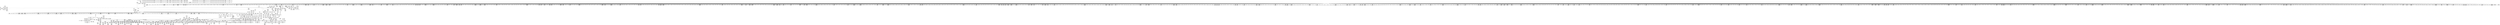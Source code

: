 digraph {
	CE0x4958a80 [shape=record,shape=Mrecord,label="{CE0x4958a80|i64*_getelementptr_inbounds_(_26_x_i64_,_26_x_i64_*___llvm_gcov_ctr217,_i64_0,_i64_8)|*Constant*|*SummSink*}"]
	CE0x494f790 [shape=record,shape=Mrecord,label="{CE0x494f790|selinux_inode_symlink:tmp1}"]
	CE0x4993410 [shape=record,shape=Mrecord,label="{CE0x4993410|_call_void_mcount()_#3}"]
	CE0x49bbc60 [shape=record,shape=Mrecord,label="{CE0x49bbc60|272:_i8*,_:_CRE_132,136_|*MultipleSource*|*LoadInst*|security/selinux/hooks.c,1714|security/selinux/hooks.c,1714}"]
	CE0x498def0 [shape=record,shape=Mrecord,label="{CE0x498def0|40:_%struct.super_block*,_56:_i8*,_:_CRE_310,311_}"]
	CE0x49a8630 [shape=record,shape=Mrecord,label="{CE0x49a8630|40:_%struct.super_block*,_56:_i8*,_:_CRE_622,623_}"]
	CE0x4a262a0 [shape=record,shape=Mrecord,label="{CE0x4a262a0|28:_i32,_:_CRE_86,87_}"]
	CE0x494b7c0 [shape=record,shape=Mrecord,label="{CE0x494b7c0|40:_%struct.super_block*,_56:_i8*,_:_CRE_557,558_}"]
	CE0x49cae60 [shape=record,shape=Mrecord,label="{CE0x49cae60|272:_i8*,_:_CRE_1247,1248_}"]
	CE0x4a4ca00 [shape=record,shape=Mrecord,label="{CE0x4a4ca00|may_create:tmp42|security/selinux/hooks.c,1728|*SummSource*}"]
	CE0x4a3b760 [shape=record,shape=Mrecord,label="{CE0x4a3b760|may_create:tmp37|security/selinux/hooks.c,1728|*SummSink*}"]
	CE0x49a2930 [shape=record,shape=Mrecord,label="{CE0x49a2930|272:_i8*,_:_CRE_1331,1332_}"]
	CE0x4953660 [shape=record,shape=Mrecord,label="{CE0x4953660|40:_%struct.super_block*,_56:_i8*,_:_CRE_80,88_|*MultipleSource*|Function::selinux_inode_symlink&Arg::dir::|Function::may_create&Arg::dir::|security/selinux/hooks.c,1713}"]
	CE0x49acef0 [shape=record,shape=Mrecord,label="{CE0x49acef0|40:_%struct.super_block*,_56:_i8*,_:_CRE_868,869_}"]
	CE0x4a2c710 [shape=record,shape=Mrecord,label="{CE0x4a2c710|may_create:tmp33|security/selinux/hooks.c,1725|*SummSource*}"]
	CE0x4a19c20 [shape=record,shape=Mrecord,label="{CE0x4a19c20|272:_i8*,_:_CRE_1657,1658_}"]
	CE0x49ccb10 [shape=record,shape=Mrecord,label="{CE0x49ccb10|272:_i8*,_:_CRE_1274,1275_}"]
	CE0x49c81a0 [shape=record,shape=Mrecord,label="{CE0x49c81a0|272:_i8*,_:_CRE_8,16_|*MultipleSource*|*LoadInst*|security/selinux/hooks.c,1714|security/selinux/hooks.c,1714}"]
	CE0x4a6a870 [shape=record,shape=Mrecord,label="{CE0x4a6a870|may_create:tmp61|security/selinux/hooks.c,1737}"]
	CE0x4a270a0 [shape=record,shape=Mrecord,label="{CE0x4a270a0|28:_i32,_:_CRE_100,101_}"]
	CE0x49abc40 [shape=record,shape=Mrecord,label="{CE0x49abc40|40:_%struct.super_block*,_56:_i8*,_:_CRE_824,832_|*MultipleSource*|Function::selinux_inode_symlink&Arg::dir::|Function::may_create&Arg::dir::|security/selinux/hooks.c,1713}"]
	CE0x49c2db0 [shape=record,shape=Mrecord,label="{CE0x49c2db0|272:_i8*,_:_CRE_435,436_}"]
	CE0x4a4ed40 [shape=record,shape=Mrecord,label="{CE0x4a4ed40|VOIDTB_TE:_CE_169,170_}"]
	CE0x4a52bf0 [shape=record,shape=Mrecord,label="{CE0x4a52bf0|may_create:and|security/selinux/hooks.c,1728|*SummSink*}"]
	CE0x4a27ca0 [shape=record,shape=Mrecord,label="{CE0x4a27ca0|28:_i32,_:_CRE_111,112_}"]
	CE0x4958cc0 [shape=record,shape=Mrecord,label="{CE0x4958cc0|i64*_getelementptr_inbounds_(_26_x_i64_,_26_x_i64_*___llvm_gcov_ctr217,_i64_0,_i64_8)|*Constant*}"]
	CE0x495c860 [shape=record,shape=Mrecord,label="{CE0x495c860|COLLAPSED:_CMRE:_elem_0::|security/selinux/hooks.c,1706}"]
	CE0x4a1ff60 [shape=record,shape=Mrecord,label="{CE0x4a1ff60|272:_i8*,_:_CRE_2256,2264_|*MultipleSource*|*LoadInst*|security/selinux/hooks.c,1714|security/selinux/hooks.c,1714}"]
	CE0x49967f0 [shape=record,shape=Mrecord,label="{CE0x49967f0|VOIDTB_TE:_CE_180,181_}"]
	CE0x49b4af0 [shape=record,shape=Mrecord,label="{CE0x49b4af0|272:_i8*,_:_CRE_40,48_|*MultipleSource*|*LoadInst*|security/selinux/hooks.c,1714|security/selinux/hooks.c,1714}"]
	CE0x49c9d60 [shape=record,shape=Mrecord,label="{CE0x49c9d60|272:_i8*,_:_CRE_1231,1232_}"]
	CE0x499f8d0 [shape=record,shape=Mrecord,label="{CE0x499f8d0|40:_%struct.super_block*,_56:_i8*,_:_CRE_478,479_}"]
	CE0x49a7c30 [shape=record,shape=Mrecord,label="{CE0x49a7c30|40:_%struct.super_block*,_56:_i8*,_:_CRE_614,615_}"]
	CE0x49984a0 [shape=record,shape=Mrecord,label="{CE0x49984a0|VOIDTB_TE:_CE_207,208_}"]
	CE0x49a2a40 [shape=record,shape=Mrecord,label="{CE0x49a2a40|272:_i8*,_:_CRE_1332,1333_}"]
	CE0x49610a0 [shape=record,shape=Mrecord,label="{CE0x49610a0|40:_%struct.super_block*,_56:_i8*,_:_CRE_182,183_}"]
	CE0x4958d30 [shape=record,shape=Mrecord,label="{CE0x4958d30|i64*_getelementptr_inbounds_(_26_x_i64_,_26_x_i64_*___llvm_gcov_ctr217,_i64_0,_i64_8)|*Constant*|*SummSource*}"]
	CE0x49a42b0 [shape=record,shape=Mrecord,label="{CE0x49a42b0|40:_%struct.super_block*,_56:_i8*,_:_CRE_568,569_}"]
	CE0x560a850 [shape=record,shape=Mrecord,label="{CE0x560a850|may_create:entry|*SummSource*}"]
	CE0x4a4f290 [shape=record,shape=Mrecord,label="{CE0x4a4f290|VOIDTB_TE:_CE_174,175_}"]
	CE0x4975d40 [shape=record,shape=Mrecord,label="{CE0x4975d40|may_create:tmp66|security/selinux/hooks.c,1742|*SummSource*}"]
	CE0x494bf40 [shape=record,shape=Mrecord,label="{CE0x494bf40|40:_%struct.super_block*,_56:_i8*,_:_CRE_563,564_}"]
	CE0x49a6e70 [shape=record,shape=Mrecord,label="{CE0x49a6e70|40:_%struct.super_block*,_56:_i8*,_:_CRE_603,604_}"]
	CE0x49a8130 [shape=record,shape=Mrecord,label="{CE0x49a8130|40:_%struct.super_block*,_56:_i8*,_:_CRE_618,619_}"]
	CE0x4997180 [shape=record,shape=Mrecord,label="{CE0x4997180|VOIDTB_TE:_CE_189,190_}"]
	CE0x49a5930 [shape=record,shape=Mrecord,label="{CE0x49a5930|40:_%struct.super_block*,_56:_i8*,_:_CRE_586,587_}"]
	CE0x4978e50 [shape=record,shape=Mrecord,label="{CE0x4978e50|40:_%struct.super_block*,_56:_i8*,_:_CRE_140,141_}"]
	CE0x49c65c0 [shape=record,shape=Mrecord,label="{CE0x49c65c0|272:_i8*,_:_CRE_565,566_}"]
	CE0x4970b80 [shape=record,shape=Mrecord,label="{CE0x4970b80|28:_i32,_:_CRE_14,15_}"]
	CE0x4a1be20 [shape=record,shape=Mrecord,label="{CE0x4a1be20|272:_i8*,_:_CRE_1688,1696_|*MultipleSource*|*LoadInst*|security/selinux/hooks.c,1714|security/selinux/hooks.c,1714}"]
	CE0x49b7270 [shape=record,shape=Mrecord,label="{CE0x49b7270|272:_i8*,_:_CRE_611,612_}"]
	CE0x49a4670 [shape=record,shape=Mrecord,label="{CE0x49a4670|40:_%struct.super_block*,_56:_i8*,_:_CRE_571,572_}"]
	CE0x4a15a30 [shape=record,shape=Mrecord,label="{CE0x4a15a30|272:_i8*,_:_CRE_1372,1373_}"]
	CE0x49c30e0 [shape=record,shape=Mrecord,label="{CE0x49c30e0|272:_i8*,_:_CRE_438,439_}"]
	CE0x49a79b0 [shape=record,shape=Mrecord,label="{CE0x49a79b0|40:_%struct.super_block*,_56:_i8*,_:_CRE_612,613_}"]
	CE0x4967a00 [shape=record,shape=Mrecord,label="{CE0x4967a00|i64_3|*Constant*|*SummSink*}"]
	CE0x4a1c990 [shape=record,shape=Mrecord,label="{CE0x4a1c990|272:_i8*,_:_CRE_1752,1760_|*MultipleSource*|*LoadInst*|security/selinux/hooks.c,1714|security/selinux/hooks.c,1714}"]
	CE0x686baa0 [shape=record,shape=Mrecord,label="{CE0x686baa0|may_create:ad|security/selinux/hooks.c, 1710|*SummSource*}"]
	CE0x49cbf60 [shape=record,shape=Mrecord,label="{CE0x49cbf60|272:_i8*,_:_CRE_1263,1264_}"]
	CE0x49870e0 [shape=record,shape=Mrecord,label="{CE0x49870e0|get_current:tmp4|./arch/x86/include/asm/current.h,14|*SummSource*}"]
	CE0x4948900 [shape=record,shape=Mrecord,label="{CE0x4948900|may_create:newsid|security/selinux/hooks.c, 1709|*SummSink*}"]
	CE0x49786e0 [shape=record,shape=Mrecord,label="{CE0x49786e0|40:_%struct.super_block*,_56:_i8*,_:_CRE_128,136_|*MultipleSource*|Function::selinux_inode_symlink&Arg::dir::|Function::may_create&Arg::dir::|security/selinux/hooks.c,1713}"]
	CE0x4974dd0 [shape=record,shape=Mrecord,label="{CE0x4974dd0|may_create:tmp7|security/selinux/hooks.c,1706}"]
	CE0x4a3ddf0 [shape=record,shape=Mrecord,label="{CE0x4a3ddf0|8:_i32,_22:_i16,_:_CRE_22,24_|*MultipleSource*|security/selinux/hooks.c,1714|security/selinux/hooks.c,1714|security/selinux/hooks.c,1728}"]
	CE0x49c2ca0 [shape=record,shape=Mrecord,label="{CE0x49c2ca0|272:_i8*,_:_CRE_434,435_}"]
	CE0x49b6d20 [shape=record,shape=Mrecord,label="{CE0x49b6d20|272:_i8*,_:_CRE_606,607_}"]
	CE0x49989f0 [shape=record,shape=Mrecord,label="{CE0x49989f0|VOIDTB_TE:_CE_212,213_}"]
	CE0x4948890 [shape=record,shape=Mrecord,label="{CE0x4948890|may_create:newsid|security/selinux/hooks.c, 1709|*SummSource*}"]
	CE0x49a3810 [shape=record,shape=Mrecord,label="{CE0x49a3810|272:_i8*,_:_CRE_1345,1346_}"]
	CE0x49897b0 [shape=record,shape=Mrecord,label="{CE0x49897b0|40:_%struct.super_block*,_56:_i8*,_:_CRE_253,254_}"]
	CE0x496cfc0 [shape=record,shape=Mrecord,label="{CE0x496cfc0|may_create:tmp11|security/selinux/hooks.c,1706}"]
	CE0x4a1ea40 [shape=record,shape=Mrecord,label="{CE0x4a1ea40|272:_i8*,_:_CRE_1877,1878_}"]
	CE0x495a160 [shape=record,shape=Mrecord,label="{CE0x495a160|get_current:tmp4|./arch/x86/include/asm/current.h,14}"]
	CE0x4a6aa10 [shape=record,shape=Mrecord,label="{CE0x4a6aa10|may_create:tmp61|security/selinux/hooks.c,1737|*SummSource*}"]
	CE0x49c94e0 [shape=record,shape=Mrecord,label="{CE0x49c94e0|272:_i8*,_:_CRE_1223,1224_}"]
	CE0x49aee30 [shape=record,shape=Mrecord,label="{CE0x49aee30|40:_%struct.super_block*,_56:_i8*,_:_CRE_893,894_}"]
	CE0x49a2600 [shape=record,shape=Mrecord,label="{CE0x49a2600|272:_i8*,_:_CRE_1328,1329_}"]
	CE0x49c8d70 [shape=record,shape=Mrecord,label="{CE0x49c8d70|272:_i8*,_:_CRE_1216,1217_}"]
	CE0x49a7d70 [shape=record,shape=Mrecord,label="{CE0x49a7d70|40:_%struct.super_block*,_56:_i8*,_:_CRE_615,616_}"]
	CE0x49a56b0 [shape=record,shape=Mrecord,label="{CE0x49a56b0|40:_%struct.super_block*,_56:_i8*,_:_CRE_584,585_}"]
	CE0x49a8770 [shape=record,shape=Mrecord,label="{CE0x49a8770|40:_%struct.super_block*,_56:_i8*,_:_CRE_623,624_}"]
	CE0x499b810 [shape=record,shape=Mrecord,label="{CE0x499b810|VOIDTB_TE:_CE_316,317_}"]
	CE0x49cc4b0 [shape=record,shape=Mrecord,label="{CE0x49cc4b0|272:_i8*,_:_CRE_1268,1269_}"]
	CE0x4a1a390 [shape=record,shape=Mrecord,label="{CE0x4a1a390|272:_i8*,_:_CRE_1664,1665_}"]
	CE0x4973370 [shape=record,shape=Mrecord,label="{CE0x4973370|GLOBAL:current_task|Global_var:current_task|*SummSource*}"]
	CE0x49673e0 [shape=record,shape=Mrecord,label="{CE0x49673e0|selinux_inode_symlink:call|security/selinux/hooks.c,2779|*SummSink*}"]
	CE0x4971470 [shape=record,shape=Mrecord,label="{CE0x4971470|28:_i32,_:_CRE_24,28_|*MultipleSource*|security/selinux/hooks.c,1722|*LoadInst*|security/selinux/hooks.c,1713|security/selinux/hooks.c,1713}"]
	CE0x4a23f30 [shape=record,shape=Mrecord,label="{CE0x4a23f30|get_current:tmp1|*SummSink*}"]
	CE0x4a1a4a0 [shape=record,shape=Mrecord,label="{CE0x4a1a4a0|272:_i8*,_:_CRE_1665,1666_}"]
	CE0x4945410 [shape=record,shape=Mrecord,label="{CE0x4945410|may_create:sid31|security/selinux/hooks.c,1739}"]
	CE0x494c6f0 [shape=record,shape=Mrecord,label="{CE0x494c6f0|i32_78|*Constant*}"]
	CE0x4a3cbc0 [shape=record,shape=Mrecord,label="{CE0x4a3cbc0|i32_5|*Constant*|*SummSink*}"]
	CE0x499b080 [shape=record,shape=Mrecord,label="{CE0x499b080|VOIDTB_TE:_CE_308,309_}"]
	CE0x4a27ec0 [shape=record,shape=Mrecord,label="{CE0x4a27ec0|28:_i32,_:_CRE_113,114_}"]
	CE0x49be440 [shape=record,shape=Mrecord,label="{CE0x49be440|272:_i8*,_:_CRE_312,320_|*MultipleSource*|*LoadInst*|security/selinux/hooks.c,1714|security/selinux/hooks.c,1714}"]
	CE0x499d180 [shape=record,shape=Mrecord,label="{CE0x499d180|may_create:tmp49|security/selinux/hooks.c,1731}"]
	CE0x49caf70 [shape=record,shape=Mrecord,label="{CE0x49caf70|272:_i8*,_:_CRE_1248,1249_}"]
	CE0x4a18c30 [shape=record,shape=Mrecord,label="{CE0x4a18c30|272:_i8*,_:_CRE_1642,1643_}"]
	CE0x49c9920 [shape=record,shape=Mrecord,label="{CE0x49c9920|272:_i8*,_:_CRE_1227,1228_}"]
	CE0x49682c0 [shape=record,shape=Mrecord,label="{CE0x49682c0|selinux_inode_symlink:bb|*SummSink*}"]
	CE0x4953c90 [shape=record,shape=Mrecord,label="{CE0x4953c90|may_create:entry|*SummSink*}"]
	CE0x4a35290 [shape=record,shape=Mrecord,label="{CE0x4a35290|may_create:u|security/selinux/hooks.c,1720}"]
	CE0x4a1b5a0 [shape=record,shape=Mrecord,label="{CE0x4a1b5a0|272:_i8*,_:_CRE_1681,1682_}"]
	CE0x4a4a730 [shape=record,shape=Mrecord,label="{CE0x4a4a730|may_create:tmp41|security/selinux/hooks.c,1728|*SummSource*}"]
	CE0x495b420 [shape=record,shape=Mrecord,label="{CE0x495b420|may_create:tmp10|security/selinux/hooks.c,1706}"]
	CE0x4a1b160 [shape=record,shape=Mrecord,label="{CE0x4a1b160|272:_i8*,_:_CRE_1677,1678_}"]
	CE0x49b98e0 [shape=record,shape=Mrecord,label="{CE0x49b98e0|272:_i8*,_:_CRE_712,720_|*MultipleSource*|*LoadInst*|security/selinux/hooks.c,1714|security/selinux/hooks.c,1714}"]
	CE0x49bf660 [shape=record,shape=Mrecord,label="{CE0x49bf660|272:_i8*,_:_CRE_393,394_}"]
	CE0x499f790 [shape=record,shape=Mrecord,label="{CE0x499f790|40:_%struct.super_block*,_56:_i8*,_:_CRE_477,478_}"]
	CE0x4a197e0 [shape=record,shape=Mrecord,label="{CE0x4a197e0|272:_i8*,_:_CRE_1653,1654_}"]
	CE0x493da70 [shape=record,shape=Mrecord,label="{CE0x493da70|may_create:if.end17|*SummSink*}"]
	CE0x4a52ec0 [shape=record,shape=Mrecord,label="{CE0x4a52ec0|may_create:tobool19|security/selinux/hooks.c,1728|*SummSink*}"]
	CE0x49c4840 [shape=record,shape=Mrecord,label="{CE0x49c4840|272:_i8*,_:_CRE_460,461_}"]
	CE0x4a1ab00 [shape=record,shape=Mrecord,label="{CE0x4a1ab00|272:_i8*,_:_CRE_1671,1672_}"]
	CE0x49a1960 [shape=record,shape=Mrecord,label="{CE0x49a1960|40:_%struct.super_block*,_56:_i8*,_:_CRE_544,552_|*MultipleSource*|Function::selinux_inode_symlink&Arg::dir::|Function::may_create&Arg::dir::|security/selinux/hooks.c,1713}"]
	CE0x49bd790 [shape=record,shape=Mrecord,label="{CE0x49bd790|272:_i8*,_:_CRE_264,268_|*MultipleSource*|*LoadInst*|security/selinux/hooks.c,1714|security/selinux/hooks.c,1714}"]
	CE0x4a195c0 [shape=record,shape=Mrecord,label="{CE0x4a195c0|272:_i8*,_:_CRE_1651,1652_}"]
	CE0x4a7a430 [shape=record,shape=Mrecord,label="{CE0x4a7a430|i16_5|*Constant*|*SummSink*}"]
	CE0x4a52680 [shape=record,shape=Mrecord,label="{CE0x4a52680|may_create:conv|security/selinux/hooks.c,1728|*SummSink*}"]
	CE0x49a2e80 [shape=record,shape=Mrecord,label="{CE0x49a2e80|272:_i8*,_:_CRE_1336,1337_}"]
	CE0x499b1e0 [shape=record,shape=Mrecord,label="{CE0x499b1e0|VOIDTB_TE:_CE_310,311_}"]
	CE0x4a1dd80 [shape=record,shape=Mrecord,label="{CE0x4a1dd80|272:_i8*,_:_CRE_1840,1848_|*MultipleSource*|*LoadInst*|security/selinux/hooks.c,1714|security/selinux/hooks.c,1714}"]
	CE0x4a196d0 [shape=record,shape=Mrecord,label="{CE0x4a196d0|272:_i8*,_:_CRE_1652,1653_}"]
	CE0x4a4de60 [shape=record,shape=Mrecord,label="{CE0x4a4de60|VOIDTB_TE:_CE_155,156_}"]
	CE0x4947eb0 [shape=record,shape=Mrecord,label="{CE0x4947eb0|may_create:tmp1|*SummSource*}"]
	CE0x4a66440 [shape=record,shape=Mrecord,label="{CE0x4a66440|may_create:tmp51|security/selinux/hooks.c,1732|*SummSource*}"]
	CE0x4a37500 [shape=record,shape=Mrecord,label="{CE0x4a37500|may_create:call14|security/selinux/hooks.c,1722}"]
	CE0x49603e0 [shape=record,shape=Mrecord,label="{CE0x49603e0|40:_%struct.super_block*,_56:_i8*,_:_CRE_165,166_}"]
	CE0x49b5a00 [shape=record,shape=Mrecord,label="{CE0x49b5a00|272:_i8*,_:_CRE_588,589_}"]
	CE0x49767f0 [shape=record,shape=Mrecord,label="{CE0x49767f0|may_create:i_security|security/selinux/hooks.c,1713|*SummSource*}"]
	CE0x49a9f00 [shape=record,shape=Mrecord,label="{CE0x49a9f00|40:_%struct.super_block*,_56:_i8*,_:_CRE_704,712_|*MultipleSource*|Function::selinux_inode_symlink&Arg::dir::|Function::may_create&Arg::dir::|security/selinux/hooks.c,1713}"]
	CE0x4947e40 [shape=record,shape=Mrecord,label="{CE0x4947e40|may_create:tmp1}"]
	CE0x4974f40 [shape=record,shape=Mrecord,label="{CE0x4974f40|may_create:tmp7|security/selinux/hooks.c,1706|*SummSource*}"]
	CE0x49a0be0 [shape=record,shape=Mrecord,label="{CE0x49a0be0|40:_%struct.super_block*,_56:_i8*,_:_CRE_508,512_|*MultipleSource*|Function::selinux_inode_symlink&Arg::dir::|Function::may_create&Arg::dir::|security/selinux/hooks.c,1713}"]
	CE0x49b23f0 [shape=record,shape=Mrecord,label="{CE0x49b23f0|40:_%struct.super_block*,_56:_i8*,_:_CRE_936,944_|*MultipleSource*|Function::selinux_inode_symlink&Arg::dir::|Function::may_create&Arg::dir::|security/selinux/hooks.c,1713}"]
	CE0x49579c0 [shape=record,shape=Mrecord,label="{CE0x49579c0|0:_i8,_:_GCMR_may_create.__warned_internal_global_i8_0,_section_.data.unlikely_,_align_1:_elem_0:default:}"]
	CE0x49cda50 [shape=record,shape=Mrecord,label="{CE0x49cda50|272:_i8*,_:_CRE_1307,1308_}"]
	CE0x49c1010 [shape=record,shape=Mrecord,label="{CE0x49c1010|272:_i8*,_:_CRE_416,417_}"]
	CE0x49c4510 [shape=record,shape=Mrecord,label="{CE0x49c4510|272:_i8*,_:_CRE_457,458_}"]
	CE0x4963170 [shape=record,shape=Mrecord,label="{CE0x4963170|i8_1|*Constant*|*SummSink*}"]
	CE0x4a17060 [shape=record,shape=Mrecord,label="{CE0x4a17060|272:_i8*,_:_CRE_1617,1618_}"]
	CE0x49c1cb0 [shape=record,shape=Mrecord,label="{CE0x49c1cb0|272:_i8*,_:_CRE_419,420_}"]
	CE0x4972720 [shape=record,shape=Mrecord,label="{CE0x4972720|28:_i32,_:_CRE_57,58_}"]
	CE0x4973290 [shape=record,shape=Mrecord,label="{CE0x4973290|may_create:if.end30|*SummSink*}"]
	CE0x49a7eb0 [shape=record,shape=Mrecord,label="{CE0x49a7eb0|40:_%struct.super_block*,_56:_i8*,_:_CRE_616,617_}"]
	CE0x4950820 [shape=record,shape=Mrecord,label="{CE0x4950820|selinux_inode_symlink:tmp}"]
	CE0x49bff10 [shape=record,shape=Mrecord,label="{CE0x49bff10|272:_i8*,_:_CRE_400,401_}"]
	CE0x4a6bec0 [shape=record,shape=Mrecord,label="{CE0x4a6bec0|may_create:tmp63|security/selinux/hooks.c,1739}"]
	CE0x4a1c220 [shape=record,shape=Mrecord,label="{CE0x4a1c220|272:_i8*,_:_CRE_1712,1720_|*MultipleSource*|*LoadInst*|security/selinux/hooks.c,1714|security/selinux/hooks.c,1714}"]
	CE0x49b1770 [shape=record,shape=Mrecord,label="{CE0x49b1770|40:_%struct.super_block*,_56:_i8*,_:_CRE_926,927_}"]
	CE0x496be90 [shape=record,shape=Mrecord,label="{CE0x496be90|may_create:tmp|*SummSource*}"]
	CE0x495d150 [shape=record,shape=Mrecord,label="{CE0x495d150|may_create:tmp21|security/selinux/hooks.c,1706}"]
	CE0x4a668f0 [shape=record,shape=Mrecord,label="{CE0x4a668f0|may_create:tmp52|security/selinux/hooks.c,1732}"]
	CE0x49a14a0 [shape=record,shape=Mrecord,label="{CE0x49a14a0|40:_%struct.super_block*,_56:_i8*,_:_CRE_536,540_|*MultipleSource*|Function::selinux_inode_symlink&Arg::dir::|Function::may_create&Arg::dir::|security/selinux/hooks.c,1713}"]
	CE0x49ae570 [shape=record,shape=Mrecord,label="{CE0x49ae570|40:_%struct.super_block*,_56:_i8*,_:_CRE_886,887_}"]
	CE0x496e6e0 [shape=record,shape=Mrecord,label="{CE0x496e6e0|40:_%struct.super_block*,_56:_i8*,_:_CRE_40,48_|*MultipleSource*|Function::selinux_inode_symlink&Arg::dir::|Function::may_create&Arg::dir::|security/selinux/hooks.c,1713}"]
	CE0x4973800 [shape=record,shape=Mrecord,label="{CE0x4973800|may_create:if.then20|*SummSink*}"]
	CE0x496dfa0 [shape=record,shape=Mrecord,label="{CE0x496dfa0|may_create:call|security/selinux/hooks.c,1706|*SummSink*}"]
	CE0x49667e0 [shape=record,shape=Mrecord,label="{CE0x49667e0|may_create:land.lhs.true2}"]
	CE0x49a3700 [shape=record,shape=Mrecord,label="{CE0x49a3700|272:_i8*,_:_CRE_1344,1345_}"]
	CE0x499e3f0 [shape=record,shape=Mrecord,label="{CE0x499e3f0|40:_%struct.super_block*,_56:_i8*,_:_CRE_432,440_|*MultipleSource*|Function::selinux_inode_symlink&Arg::dir::|Function::may_create&Arg::dir::|security/selinux/hooks.c,1713}"]
	CE0x49a30a0 [shape=record,shape=Mrecord,label="{CE0x49a30a0|272:_i8*,_:_CRE_1338,1339_}"]
	CE0x4a14820 [shape=record,shape=Mrecord,label="{CE0x4a14820|272:_i8*,_:_CRE_1355,1356_}"]
	CE0x4a6b5e0 [shape=record,shape=Mrecord,label="{CE0x4a6b5e0|may_create:tmp62|security/selinux/hooks.c,1739}"]
	CE0x49cb2a0 [shape=record,shape=Mrecord,label="{CE0x49cb2a0|272:_i8*,_:_CRE_1251,1252_}"]
	CE0x49b2530 [shape=record,shape=Mrecord,label="{CE0x49b2530|40:_%struct.super_block*,_56:_i8*,_:_CRE_944,952_|*MultipleSource*|Function::selinux_inode_symlink&Arg::dir::|Function::may_create&Arg::dir::|security/selinux/hooks.c,1713}"]
	CE0x4a64800 [shape=record,shape=Mrecord,label="{CE0x4a64800|may_create:tmp55|security/selinux/hooks.c,1735|*SummSink*}"]
	CE0x4a20300 [shape=record,shape=Mrecord,label="{CE0x4a20300|272:_i8*,_:_CRE_2268,2304_|*MultipleSource*|*LoadInst*|security/selinux/hooks.c,1714|security/selinux/hooks.c,1714}"]
	CE0x4a19a00 [shape=record,shape=Mrecord,label="{CE0x4a19a00|272:_i8*,_:_CRE_1655,1656_}"]
	CE0x4a37810 [shape=record,shape=Mrecord,label="{CE0x4a37810|28:_i32,_:_CRE_11,12_}"]
	CE0x4996f60 [shape=record,shape=Mrecord,label="{CE0x4996f60|VOIDTB_TE:_CE_187,188_}"]
	CE0x4a50d10 [shape=record,shape=Mrecord,label="{CE0x4a50d10|VOIDTB_TE:_CE_151,152_}"]
	CE0x4a2b050 [shape=record,shape=Mrecord,label="{CE0x4a2b050|may_create:tmp31|security/selinux/hooks.c,1725}"]
	CE0x49964c0 [shape=record,shape=Mrecord,label="{CE0x49964c0|VOIDTB_TE:_CE_177,178_}"]
	CE0x49b6060 [shape=record,shape=Mrecord,label="{CE0x49b6060|272:_i8*,_:_CRE_594,595_}"]
	CE0x4a3aa20 [shape=record,shape=Mrecord,label="{CE0x4a3aa20|i64_13|*Constant*}"]
	CE0x4a26ca0 [shape=record,shape=Mrecord,label="{CE0x4a26ca0|28:_i32,_:_CRE_96,97_}"]
	CE0x49b9370 [shape=record,shape=Mrecord,label="{CE0x49b9370|272:_i8*,_:_CRE_680,696_|*MultipleSource*|*LoadInst*|security/selinux/hooks.c,1714|security/selinux/hooks.c,1714}"]
	CE0x49b0af0 [shape=record,shape=Mrecord,label="{CE0x49b0af0|40:_%struct.super_block*,_56:_i8*,_:_CRE_916,917_}"]
	CE0x49a0e20 [shape=record,shape=Mrecord,label="{CE0x49a0e20|40:_%struct.super_block*,_56:_i8*,_:_CRE_512,520_|*MultipleSource*|Function::selinux_inode_symlink&Arg::dir::|Function::may_create&Arg::dir::|security/selinux/hooks.c,1713}"]
	CE0x495ea00 [shape=record,shape=Mrecord,label="{CE0x495ea00|may_create:bb|*SummSource*}"]
	CE0x4a6a100 [shape=record,shape=Mrecord,label="{CE0x4a6a100|i64*_getelementptr_inbounds_(_26_x_i64_,_26_x_i64_*___llvm_gcov_ctr217,_i64_0,_i64_23)|*Constant*}"]
	CE0x49a6bf0 [shape=record,shape=Mrecord,label="{CE0x49a6bf0|40:_%struct.super_block*,_56:_i8*,_:_CRE_601,602_}"]
	CE0x49b9ab0 [shape=record,shape=Mrecord,label="{CE0x49b9ab0|272:_i8*,_:_CRE_720,736_|*MultipleSource*|*LoadInst*|security/selinux/hooks.c,1714|security/selinux/hooks.c,1714}"]
	CE0x4a194b0 [shape=record,shape=Mrecord,label="{CE0x4a194b0|272:_i8*,_:_CRE_1650,1651_}"]
	CE0x498d770 [shape=record,shape=Mrecord,label="{CE0x498d770|40:_%struct.super_block*,_56:_i8*,_:_CRE_304,305_}"]
	CE0x4972ea0 [shape=record,shape=Mrecord,label="{CE0x4972ea0|get_current:tmp1|*SummSource*}"]
	CE0x49a8270 [shape=record,shape=Mrecord,label="{CE0x49a8270|40:_%struct.super_block*,_56:_i8*,_:_CRE_619,620_}"]
	CE0x4997b10 [shape=record,shape=Mrecord,label="{CE0x4997b10|VOIDTB_TE:_CE_198,199_}"]
	CE0x4a3c020 [shape=record,shape=Mrecord,label="{CE0x4a3c020|may_create:tmp39|security/selinux/hooks.c,1728|*SummSource*}"]
	CE0x49a3920 [shape=record,shape=Mrecord,label="{CE0x49a3920|272:_i8*,_:_CRE_1346,1347_}"]
	CE0x499a630 [shape=record,shape=Mrecord,label="{CE0x499a630|VOIDTB_TE:_CE_296,304_|*MultipleSource*|Function::selinux_inode_symlink&Arg::dentry::|security/selinux/hooks.c,1730|Function::may_create&Arg::dentry::}"]
	CE0x499e380 [shape=record,shape=Mrecord,label="{CE0x499e380|may_create:tobool23|security/selinux/hooks.c,1731|*SummSource*}"]
	CE0x4a4fb70 [shape=record,shape=Mrecord,label="{CE0x4a4fb70|VOIDTB_TE:_CE_8,12_|*MultipleSource*|Function::selinux_inode_symlink&Arg::dentry::|security/selinux/hooks.c,1730|Function::may_create&Arg::dentry::}"]
	CE0x49b77c0 [shape=record,shape=Mrecord,label="{CE0x49b77c0|272:_i8*,_:_CRE_616,617_}"]
	CE0x4a4d400 [shape=record,shape=Mrecord,label="{CE0x4a4d400|VOIDTB_TE:_CE_24,40_|*MultipleSource*|Function::selinux_inode_symlink&Arg::dentry::|security/selinux/hooks.c,1730|Function::may_create&Arg::dentry::}"]
	CE0x4a28520 [shape=record,shape=Mrecord,label="{CE0x4a28520|28:_i32,_:_CRE_119,120_}"]
	CE0x49ae930 [shape=record,shape=Mrecord,label="{CE0x49ae930|40:_%struct.super_block*,_56:_i8*,_:_CRE_889,890_}"]
	CE0x4952ee0 [shape=record,shape=Mrecord,label="{CE0x4952ee0|i16_9|*Constant*}"]
	CE0x4a372a0 [shape=record,shape=Mrecord,label="{CE0x4a372a0|28:_i32,_:_CRE_8,9_}"]
	CE0x49a75f0 [shape=record,shape=Mrecord,label="{CE0x49a75f0|40:_%struct.super_block*,_56:_i8*,_:_CRE_609,610_}"]
	CE0x49b8dd0 [shape=record,shape=Mrecord,label="{CE0x49b8dd0|272:_i8*,_:_CRE_656,664_|*MultipleSource*|*LoadInst*|security/selinux/hooks.c,1714|security/selinux/hooks.c,1714}"]
	CE0x49badf0 [shape=record,shape=Mrecord,label="{CE0x49badf0|272:_i8*,_:_CRE_80,88_|*MultipleSource*|*LoadInst*|security/selinux/hooks.c,1714|security/selinux/hooks.c,1714}"]
	CE0x4a161f0 [shape=record,shape=Mrecord,label="{CE0x4a161f0|272:_i8*,_:_CRE_1392,1536_|*MultipleSource*|*LoadInst*|security/selinux/hooks.c,1714|security/selinux/hooks.c,1714}"]
	CE0x4a68470 [shape=record,shape=Mrecord,label="{CE0x4a68470|i64_21|*Constant*|*SummSource*}"]
	CE0x4947590 [shape=record,shape=Mrecord,label="{CE0x4947590|GLOBAL:get_current|*Constant*}"]
	CE0x49afab0 [shape=record,shape=Mrecord,label="{CE0x49afab0|40:_%struct.super_block*,_56:_i8*,_:_CRE_903,904_}"]
	CE0x499e870 [shape=record,shape=Mrecord,label="{CE0x499e870|40:_%struct.super_block*,_56:_i8*,_:_CRE_448,456_|*MultipleSource*|Function::selinux_inode_symlink&Arg::dir::|Function::may_create&Arg::dir::|security/selinux/hooks.c,1713}"]
	CE0x4a28300 [shape=record,shape=Mrecord,label="{CE0x4a28300|28:_i32,_:_CRE_117,118_}"]
	CE0x4978c20 [shape=record,shape=Mrecord,label="{CE0x4978c20|40:_%struct.super_block*,_56:_i8*,_:_CRE_138,139_}"]
	CE0x49978f0 [shape=record,shape=Mrecord,label="{CE0x49978f0|VOIDTB_TE:_CE_196,197_}"]
	CE0x49678f0 [shape=record,shape=Mrecord,label="{CE0x49678f0|i64_3|*Constant*}"]
	CE0x49a8f00 [shape=record,shape=Mrecord,label="{CE0x49a8f00|40:_%struct.super_block*,_56:_i8*,_:_CRE_656,664_|*MultipleSource*|Function::selinux_inode_symlink&Arg::dir::|Function::may_create&Arg::dir::|security/selinux/hooks.c,1713}"]
	CE0x4a26da0 [shape=record,shape=Mrecord,label="{CE0x4a26da0|28:_i32,_:_CRE_97,98_}"]
	CE0x49b1b30 [shape=record,shape=Mrecord,label="{CE0x49b1b30|40:_%struct.super_block*,_56:_i8*,_:_CRE_929,930_}"]
	CE0x4a2ba20 [shape=record,shape=Mrecord,label="{CE0x4a2ba20|may_create:tmp30|security/selinux/hooks.c,1725|*SummSink*}"]
	CE0x49c2420 [shape=record,shape=Mrecord,label="{CE0x49c2420|272:_i8*,_:_CRE_426,427_}"]
	CE0x4a63ec0 [shape=record,shape=Mrecord,label="{CE0x4a63ec0|may_create:tmp54|security/selinux/hooks.c,1733|*SummSink*}"]
	CE0x4a30dc0 [shape=record,shape=Mrecord,label="{CE0x4a30dc0|may_create:tmp27|security/selinux/hooks.c,1716|*SummSink*}"]
	CE0x4a3d660 [shape=record,shape=Mrecord,label="{CE0x4a3d660|may_create:conv|security/selinux/hooks.c,1728}"]
	CE0x4a533a0 [shape=record,shape=Mrecord,label="{CE0x4a533a0|i64_16|*Constant*|*SummSink*}"]
	CE0x49c3a70 [shape=record,shape=Mrecord,label="{CE0x49c3a70|272:_i8*,_:_CRE_447,448_}"]
	CE0x49af0b0 [shape=record,shape=Mrecord,label="{CE0x49af0b0|40:_%struct.super_block*,_56:_i8*,_:_CRE_895,896_}"]
	CE0x49cd280 [shape=record,shape=Mrecord,label="{CE0x49cd280|272:_i8*,_:_CRE_1280,1288_|*MultipleSource*|*LoadInst*|security/selinux/hooks.c,1714|security/selinux/hooks.c,1714}"]
	CE0x4a260a0 [shape=record,shape=Mrecord,label="{CE0x4a260a0|28:_i32,_:_CRE_84,85_}"]
	CE0x498a930 [shape=record,shape=Mrecord,label="{CE0x498a930|40:_%struct.super_block*,_56:_i8*,_:_CRE_267,268_}"]
	CE0x49bc740 [shape=record,shape=Mrecord,label="{CE0x49bc740|272:_i8*,_:_CRE_184,188_|*MultipleSource*|*LoadInst*|security/selinux/hooks.c,1714|security/selinux/hooks.c,1714}"]
	CE0x4a314c0 [shape=record,shape=Mrecord,label="{CE0x4a314c0|may_create:create_sid|security/selinux/hooks.c,1717|*SummSink*}"]
	CE0x4a66e60 [shape=record,shape=Mrecord,label="{CE0x4a66e60|may_create:tmp52|security/selinux/hooks.c,1732|*SummSink*}"]
	CE0x49b3cc0 [shape=record,shape=Mrecord,label="{CE0x49b3cc0|40:_%struct.super_block*,_56:_i8*,_:_CRE_1000,1008_|*MultipleSource*|Function::selinux_inode_symlink&Arg::dir::|Function::may_create&Arg::dir::|security/selinux/hooks.c,1713}"]
	CE0x4a30010 [shape=record,shape=Mrecord,label="{CE0x4a30010|i32_(i32,_i32,_i16,_i32,_%struct.common_audit_data*)*_bitcast_(i32_(i32,_i32,_i16,_i32,_%struct.common_audit_data.495*)*_avc_has_perm_to_i32_(i32,_i32,_i16,_i32,_%struct.common_audit_data*)*)|*Constant*|*SummSource*}"]
	CE0x49bd960 [shape=record,shape=Mrecord,label="{CE0x49bd960|272:_i8*,_:_CRE_268,272_|*MultipleSource*|*LoadInst*|security/selinux/hooks.c,1714|security/selinux/hooks.c,1714}"]
	CE0x4a16cc0 [shape=record,shape=Mrecord,label="{CE0x4a16cc0|272:_i8*,_:_CRE_1600,1604_|*MultipleSource*|*LoadInst*|security/selinux/hooks.c,1714|security/selinux/hooks.c,1714}"]
	CE0x560a540 [shape=record,shape=Mrecord,label="{CE0x560a540|GLOBAL:may_create|*Constant*}"]
	CE0x49b8370 [shape=record,shape=Mrecord,label="{CE0x49b8370|272:_i8*,_:_CRE_627,628_}"]
	CE0x4979090 [shape=record,shape=Mrecord,label="{CE0x4979090|40:_%struct.super_block*,_56:_i8*,_:_CRE_143,144_}"]
	CE0x49a21c0 [shape=record,shape=Mrecord,label="{CE0x49a21c0|272:_i8*,_:_CRE_1324,1325_}"]
	CE0x49c6370 [shape=record,shape=Mrecord,label="{CE0x49c6370|272:_i8*,_:_CRE_564,565_}"]
	CE0x49604a0 [shape=record,shape=Mrecord,label="{CE0x49604a0|40:_%struct.super_block*,_56:_i8*,_:_CRE_166,167_}"]
	CE0x4a2dd00 [shape=record,shape=Mrecord,label="{CE0x4a2dd00|avc_has_perm:tsid|Function::avc_has_perm&Arg::tsid::|*SummSink*}"]
	CE0x498ee40 [shape=record,shape=Mrecord,label="{CE0x498ee40|40:_%struct.super_block*,_56:_i8*,_:_CRE_376,384_|*MultipleSource*|Function::selinux_inode_symlink&Arg::dir::|Function::may_create&Arg::dir::|security/selinux/hooks.c,1713}"]
	CE0x49b86a0 [shape=record,shape=Mrecord,label="{CE0x49b86a0|272:_i8*,_:_CRE_630,631_}"]
	CE0x499e630 [shape=record,shape=Mrecord,label="{CE0x499e630|40:_%struct.super_block*,_56:_i8*,_:_CRE_440,448_|*MultipleSource*|Function::selinux_inode_symlink&Arg::dir::|Function::may_create&Arg::dir::|security/selinux/hooks.c,1713}"]
	CE0x49ce3a0 [shape=record,shape=Mrecord,label="{CE0x49ce3a0|272:_i8*,_:_CRE_1316,1317_}"]
	CE0x4a28850 [shape=record,shape=Mrecord,label="{CE0x4a28850|28:_i32,_:_CRE_136,144_|*MultipleSource*|security/selinux/hooks.c,1722|*LoadInst*|security/selinux/hooks.c,1713|security/selinux/hooks.c,1713}"]
	CE0x4a3cf90 [shape=record,shape=Mrecord,label="{CE0x4a3cf90|may_create:flags|security/selinux/hooks.c,1728|*SummSource*}"]
	CE0x495b2b0 [shape=record,shape=Mrecord,label="{CE0x495b2b0|i64_4|*Constant*|*SummSink*}"]
	CE0x49b0ff0 [shape=record,shape=Mrecord,label="{CE0x49b0ff0|40:_%struct.super_block*,_56:_i8*,_:_CRE_920,921_}"]
	CE0x49ce070 [shape=record,shape=Mrecord,label="{CE0x49ce070|272:_i8*,_:_CRE_1313,1314_}"]
	CE0x49b53a0 [shape=record,shape=Mrecord,label="{CE0x49b53a0|272:_i8*,_:_CRE_582,583_}"]
	CE0x4945f40 [shape=record,shape=Mrecord,label="{CE0x4945f40|i8*_getelementptr_inbounds_(_45_x_i8_,_45_x_i8_*_.str12,_i32_0,_i32_0)|*Constant*|*SummSink*}"]
	CE0x4a7a2b0 [shape=record,shape=Mrecord,label="{CE0x4a7a2b0|i16_5|*Constant*|*SummSource*}"]
	CE0x4a29cd0 [shape=record,shape=Mrecord,label="{CE0x4a29cd0|may_create:tmp29|security/selinux/hooks.c,1722|*SummSink*}"]
	CE0x498caf0 [shape=record,shape=Mrecord,label="{CE0x498caf0|40:_%struct.super_block*,_56:_i8*,_:_CRE_294,295_}"]
	CE0x4945c60 [shape=record,shape=Mrecord,label="{CE0x4945c60|i32_1706|*Constant*|*SummSink*}"]
	CE0x4a16af0 [shape=record,shape=Mrecord,label="{CE0x4a16af0|272:_i8*,_:_CRE_1596,1600_|*MultipleSource*|*LoadInst*|security/selinux/hooks.c,1714|security/selinux/hooks.c,1714}"]
	CE0x4998170 [shape=record,shape=Mrecord,label="{CE0x4998170|VOIDTB_TE:_CE_204,205_}"]
	CE0x49a66f0 [shape=record,shape=Mrecord,label="{CE0x49a66f0|40:_%struct.super_block*,_56:_i8*,_:_CRE_597,598_}"]
	CE0x49ae1b0 [shape=record,shape=Mrecord,label="{CE0x49ae1b0|40:_%struct.super_block*,_56:_i8*,_:_CRE_883,884_}"]
	CE0x4a258a0 [shape=record,shape=Mrecord,label="{CE0x4a258a0|28:_i32,_:_CRE_76,77_}"]
	CE0x4996b20 [shape=record,shape=Mrecord,label="{CE0x4996b20|VOIDTB_TE:_CE_183,184_}"]
	CE0x4a18a10 [shape=record,shape=Mrecord,label="{CE0x4a18a10|272:_i8*,_:_CRE_1640,1641_}"]
	CE0x498ae30 [shape=record,shape=Mrecord,label="{CE0x498ae30|40:_%struct.super_block*,_56:_i8*,_:_CRE_271,272_}"]
	CE0x4960b60 [shape=record,shape=Mrecord,label="{CE0x4960b60|40:_%struct.super_block*,_56:_i8*,_:_CRE_175,176_}"]
	CE0x49cc290 [shape=record,shape=Mrecord,label="{CE0x49cc290|272:_i8*,_:_CRE_1266,1267_}"]
	CE0x4970130 [shape=record,shape=Mrecord,label="{CE0x4970130|_ret_%struct.task_struct*_%tmp4,_!dbg_!27714|./arch/x86/include/asm/current.h,14}"]
	CE0x49c18f0 [shape=record,shape=Mrecord,label="{CE0x49c18f0|may_create:tmp24|*LoadInst*|security/selinux/hooks.c,1714|*SummSink*}"]
	CE0x49ccf50 [shape=record,shape=Mrecord,label="{CE0x49ccf50|272:_i8*,_:_CRE_1278,1279_}"]
	CE0x4a2a6f0 [shape=record,shape=Mrecord,label="{CE0x4a2a6f0|_ret_i32_%retval.0,_!dbg_!27728|security/selinux/avc.c,775|*SummSink*}"]
	CE0x49c1dc0 [shape=record,shape=Mrecord,label="{CE0x49c1dc0|272:_i8*,_:_CRE_420,421_}"]
	CE0x495b670 [shape=record,shape=Mrecord,label="{CE0x495b670|may_create:tmp9|security/selinux/hooks.c,1706}"]
	CE0x498be70 [shape=record,shape=Mrecord,label="{CE0x498be70|40:_%struct.super_block*,_56:_i8*,_:_CRE_284,285_}"]
	CE0x49b1270 [shape=record,shape=Mrecord,label="{CE0x49b1270|40:_%struct.super_block*,_56:_i8*,_:_CRE_922,923_}"]
	CE0x4a2de70 [shape=record,shape=Mrecord,label="{CE0x4a2de70|i16_7|*Constant*}"]
	CE0x4a69c70 [shape=record,shape=Mrecord,label="{CE0x4a69c70|may_create:tmp60|security/selinux/hooks.c,1737}"]
	CE0x495dfa0 [shape=record,shape=Mrecord,label="{CE0x495dfa0|may_create:tmp23|security/selinux/hooks.c,1713}"]
	CE0x498f9c0 [shape=record,shape=Mrecord,label="{CE0x498f9c0|40:_%struct.super_block*,_56:_i8*,_:_CRE_416,424_|*MultipleSource*|Function::selinux_inode_symlink&Arg::dir::|Function::may_create&Arg::dir::|security/selinux/hooks.c,1713}"]
	CE0x495ce60 [shape=record,shape=Mrecord,label="{CE0x495ce60|may_create:tmp20|security/selinux/hooks.c,1706}"]
	CE0x499f3b0 [shape=record,shape=Mrecord,label="{CE0x499f3b0|40:_%struct.super_block*,_56:_i8*,_:_CRE_474,475_}"]
	CE0x4961460 [shape=record,shape=Mrecord,label="{CE0x4961460|40:_%struct.super_block*,_56:_i8*,_:_CRE_187,188_}"]
	CE0x4998280 [shape=record,shape=Mrecord,label="{CE0x4998280|VOIDTB_TE:_CE_205,206_}"]
	CE0x49472e0 [shape=record,shape=Mrecord,label="{CE0x49472e0|may_create:call4|security/selinux/hooks.c,1706|*SummSource*}"]
	CE0x49c4620 [shape=record,shape=Mrecord,label="{CE0x49c4620|272:_i8*,_:_CRE_458,459_}"]
	CE0x4971d10 [shape=record,shape=Mrecord,label="{CE0x4971d10|28:_i32,_:_CRE_48,49_}"]
	CE0x49b8fd0 [shape=record,shape=Mrecord,label="{CE0x49b8fd0|272:_i8*,_:_CRE_664,672_|*MultipleSource*|*LoadInst*|security/selinux/hooks.c,1714|security/selinux/hooks.c,1714}"]
	CE0x4a1c7c0 [shape=record,shape=Mrecord,label="{CE0x4a1c7c0|272:_i8*,_:_CRE_1736,1752_|*MultipleSource*|*LoadInst*|security/selinux/hooks.c,1714|security/selinux/hooks.c,1714}"]
	CE0x499c740 [shape=record,shape=Mrecord,label="{CE0x499c740|may_create:tmp47|security/selinux/hooks.c,1731|*SummSource*}"]
	CE0x4a25ca0 [shape=record,shape=Mrecord,label="{CE0x4a25ca0|28:_i32,_:_CRE_80,81_}"]
	CE0x4a50230 [shape=record,shape=Mrecord,label="{CE0x4a50230|VOIDTB_TE:_CE_144,145_}"]
	CE0x496b660 [shape=record,shape=Mrecord,label="{CE0x496b660|may_create:if.then29}"]
	CE0x4a688b0 [shape=record,shape=Mrecord,label="{CE0x4a688b0|i64_22|*Constant*}"]
	CE0x4a1d2a0 [shape=record,shape=Mrecord,label="{CE0x4a1d2a0|272:_i8*,_:_CRE_1792,1800_|*MultipleSource*|*LoadInst*|security/selinux/hooks.c,1714|security/selinux/hooks.c,1714}"]
	CE0x49ace00 [shape=record,shape=Mrecord,label="{CE0x49ace00|40:_%struct.super_block*,_56:_i8*,_:_CRE_867,868_}"]
	CE0x49bdd00 [shape=record,shape=Mrecord,label="{CE0x49bdd00|272:_i8*,_:_CRE_280,288_|*MultipleSource*|*LoadInst*|security/selinux/hooks.c,1714|security/selinux/hooks.c,1714}"]
	CE0x4a20130 [shape=record,shape=Mrecord,label="{CE0x4a20130|272:_i8*,_:_CRE_2264,2268_|*MultipleSource*|*LoadInst*|security/selinux/hooks.c,1714|security/selinux/hooks.c,1714}"]
	CE0x495fba0 [shape=record,shape=Mrecord,label="{CE0x495fba0|40:_%struct.super_block*,_56:_i8*,_:_CRE_154,155_}"]
	CE0x4a1a170 [shape=record,shape=Mrecord,label="{CE0x4a1a170|272:_i8*,_:_CRE_1662,1663_}"]
	CE0x4a249a0 [shape=record,shape=Mrecord,label="{CE0x4a249a0|28:_i32,_:_CRE_61,62_}"]
	CE0x4946970 [shape=record,shape=Mrecord,label="{CE0x4946970|may_create:tmp17|security/selinux/hooks.c,1706|*SummSource*}"]
	CE0x49533a0 [shape=record,shape=Mrecord,label="{CE0x49533a0|40:_%struct.super_block*,_56:_i8*,_:_CRE_72,76_|*MultipleSource*|Function::selinux_inode_symlink&Arg::dir::|Function::may_create&Arg::dir::|security/selinux/hooks.c,1713}"]
	CE0x4a1cd30 [shape=record,shape=Mrecord,label="{CE0x4a1cd30|272:_i8*,_:_CRE_1768,1776_|*MultipleSource*|*LoadInst*|security/selinux/hooks.c,1714|security/selinux/hooks.c,1714}"]
	CE0x4a52ac0 [shape=record,shape=Mrecord,label="{CE0x4a52ac0|may_create:and|security/selinux/hooks.c,1728|*SummSource*}"]
	CE0x49af830 [shape=record,shape=Mrecord,label="{CE0x49af830|40:_%struct.super_block*,_56:_i8*,_:_CRE_901,902_}"]
	CE0x49c2a80 [shape=record,shape=Mrecord,label="{CE0x49c2a80|272:_i8*,_:_CRE_432,433_}"]
	CE0x4972f40 [shape=record,shape=Mrecord,label="{CE0x4972f40|may_create:land.lhs.true|*SummSink*}"]
	CE0x4a38db0 [shape=record,shape=Mrecord,label="{CE0x4a38db0|i64*_getelementptr_inbounds_(_26_x_i64_,_26_x_i64_*___llvm_gcov_ctr217,_i64_0,_i64_12)|*Constant*|*SummSink*}"]
	CE0x49bcae0 [shape=record,shape=Mrecord,label="{CE0x49bcae0|272:_i8*,_:_CRE_200,204_|*MultipleSource*|*LoadInst*|security/selinux/hooks.c,1714|security/selinux/hooks.c,1714}"]
	CE0x49c0680 [shape=record,shape=Mrecord,label="{CE0x49c0680|272:_i8*,_:_CRE_407,408_}"]
	CE0x49ae7f0 [shape=record,shape=Mrecord,label="{CE0x49ae7f0|40:_%struct.super_block*,_56:_i8*,_:_CRE_888,889_}"]
	CE0x495c550 [shape=record,shape=Mrecord,label="{CE0x495c550|i32_22|*Constant*|*SummSource*}"]
	CE0x4a14c60 [shape=record,shape=Mrecord,label="{CE0x4a14c60|272:_i8*,_:_CRE_1359,1360_}"]
	CE0x49aba00 [shape=record,shape=Mrecord,label="{CE0x49aba00|40:_%struct.super_block*,_56:_i8*,_:_CRE_816,824_|*MultipleSource*|Function::selinux_inode_symlink&Arg::dir::|Function::may_create&Arg::dir::|security/selinux/hooks.c,1713}"]
	CE0x493db30 [shape=record,shape=Mrecord,label="{CE0x493db30|may_create:do.body}"]
	CE0x4967860 [shape=record,shape=Mrecord,label="{CE0x4967860|i64_0|*Constant*}"]
	CE0x4946540 [shape=record,shape=Mrecord,label="{CE0x4946540|i64*_getelementptr_inbounds_(_26_x_i64_,_26_x_i64_*___llvm_gcov_ctr217,_i64_0,_i64_9)|*Constant*|*SummSink*}"]
	CE0x4969200 [shape=record,shape=Mrecord,label="{CE0x4969200|avc_has_perm:entry}"]
	CE0x4a17a20 [shape=record,shape=Mrecord,label="{CE0x4a17a20|272:_i8*,_:_CRE_1625,1626_}"]
	CE0x49c1ed0 [shape=record,shape=Mrecord,label="{CE0x49c1ed0|272:_i8*,_:_CRE_421,422_}"]
	CE0x4963e60 [shape=record,shape=Mrecord,label="{CE0x4963e60|i8*_getelementptr_inbounds_(_25_x_i8_,_25_x_i8_*_.str3,_i32_0,_i32_0)|*Constant*|*SummSink*}"]
	CE0x4a691b0 [shape=record,shape=Mrecord,label="{CE0x4a691b0|may_create:tmp57|security/selinux/hooks.c,1736|*SummSink*}"]
	CE0x49b78d0 [shape=record,shape=Mrecord,label="{CE0x49b78d0|272:_i8*,_:_CRE_617,618_}"]
	CE0x4997d30 [shape=record,shape=Mrecord,label="{CE0x4997d30|VOIDTB_TE:_CE_200,201_}"]
	CE0x4970c10 [shape=record,shape=Mrecord,label="{CE0x4970c10|28:_i32,_:_CRE_15,16_}"]
	CE0x4a4d9c0 [shape=record,shape=Mrecord,label="{CE0x4a4d9c0|VOIDTB_TE:_CE_48,52_|*MultipleSource*|Function::selinux_inode_symlink&Arg::dentry::|security/selinux/hooks.c,1730|Function::may_create&Arg::dentry::}"]
	CE0x4987f30 [shape=record,shape=Mrecord,label="{CE0x4987f30|40:_%struct.super_block*,_56:_i8*,_:_CRE_204,205_}"]
	CE0x4a20800 [shape=record,shape=Mrecord,label="{CE0x4a20800|may_create:tmp26|security/selinux/hooks.c,1714|*SummSink*}"]
	CE0x49c4730 [shape=record,shape=Mrecord,label="{CE0x49c4730|272:_i8*,_:_CRE_459,460_}"]
	CE0x494d140 [shape=record,shape=Mrecord,label="{CE0x494d140|i32_22|*Constant*}"]
	CE0x49b04b0 [shape=record,shape=Mrecord,label="{CE0x49b04b0|40:_%struct.super_block*,_56:_i8*,_:_CRE_911,912_}"]
	CE0x4a29e90 [shape=record,shape=Mrecord,label="{CE0x4a29e90|avc_has_perm:requested|Function::avc_has_perm&Arg::requested::}"]
	CE0x499bf80 [shape=record,shape=Mrecord,label="{CE0x499bf80|GLOBAL:security_transition_sid|*Constant*}"]
	CE0x4a3ca40 [shape=record,shape=Mrecord,label="{CE0x4a3ca40|i32_5|*Constant*|*SummSource*}"]
	CE0x4988bc0 [shape=record,shape=Mrecord,label="{CE0x4988bc0|40:_%struct.super_block*,_56:_i8*,_:_CRE_242,243_}"]
	CE0x4a150a0 [shape=record,shape=Mrecord,label="{CE0x4a150a0|272:_i8*,_:_CRE_1363,1364_}"]
	CE0x49a9380 [shape=record,shape=Mrecord,label="{CE0x49a9380|40:_%struct.super_block*,_56:_i8*,_:_CRE_672,680_|*MultipleSource*|Function::selinux_inode_symlink&Arg::dir::|Function::may_create&Arg::dir::|security/selinux/hooks.c,1713}"]
	CE0x496a9d0 [shape=record,shape=Mrecord,label="{CE0x496a9d0|may_create:dir|Function::may_create&Arg::dir::|*SummSink*}"]
	CE0x49bed50 [shape=record,shape=Mrecord,label="{CE0x49bed50|272:_i8*,_:_CRE_352,360_|*MultipleSource*|*LoadInst*|security/selinux/hooks.c,1714|security/selinux/hooks.c,1714}"]
	CE0x495ac40 [shape=record,shape=Mrecord,label="{CE0x495ac40|may_create:tobool1|security/selinux/hooks.c,1706|*SummSource*}"]
	CE0x4a1af40 [shape=record,shape=Mrecord,label="{CE0x4a1af40|272:_i8*,_:_CRE_1675,1676_}"]
	CE0x4a17230 [shape=record,shape=Mrecord,label="{CE0x4a17230|272:_i8*,_:_CRE_1618,1619_}"]
	CE0x49b39f0 [shape=record,shape=Mrecord,label="{CE0x49b39f0|40:_%struct.super_block*,_56:_i8*,_:_CRE_988,992_|*MultipleSource*|Function::selinux_inode_symlink&Arg::dir::|Function::may_create&Arg::dir::|security/selinux/hooks.c,1713}"]
	CE0x4989f30 [shape=record,shape=Mrecord,label="{CE0x4989f30|40:_%struct.super_block*,_56:_i8*,_:_CRE_259,260_}"]
	CE0x49b3630 [shape=record,shape=Mrecord,label="{CE0x49b3630|40:_%struct.super_block*,_56:_i8*,_:_CRE_982,983_}"]
	CE0x4a1fd90 [shape=record,shape=Mrecord,label="{CE0x4a1fd90|272:_i8*,_:_CRE_2248,2256_|*MultipleSource*|*LoadInst*|security/selinux/hooks.c,1714|security/selinux/hooks.c,1714}"]
	CE0x4965ee0 [shape=record,shape=Mrecord,label="{CE0x4965ee0|selinux_inode_symlink:tmp|*SummSource*}"]
	CE0x496e040 [shape=record,shape=Mrecord,label="{CE0x496e040|i32_0|*Constant*}"]
	CE0x4948480 [shape=record,shape=Mrecord,label="{CE0x4948480|i32_1|*Constant*|*SummSource*}"]
	CE0x4946c70 [shape=record,shape=Mrecord,label="{CE0x4946c70|may_create:tmp18|security/selinux/hooks.c,1706}"]
	CE0x4a2a530 [shape=record,shape=Mrecord,label="{CE0x4a2a530|_ret_i32_%retval.0,_!dbg_!27728|security/selinux/avc.c,775|*SummSource*}"]
	CE0x49a2f90 [shape=record,shape=Mrecord,label="{CE0x49a2f90|272:_i8*,_:_CRE_1337,1338_}"]
	CE0x4a183b0 [shape=record,shape=Mrecord,label="{CE0x4a183b0|272:_i8*,_:_CRE_1634,1635_}"]
	CE0x4a6bcd0 [shape=record,shape=Mrecord,label="{CE0x4a6bcd0|may_create:tmp62|security/selinux/hooks.c,1739|*SummSink*}"]
	CE0x498af70 [shape=record,shape=Mrecord,label="{CE0x498af70|40:_%struct.super_block*,_56:_i8*,_:_CRE_272,273_}"]
	CE0x498acf0 [shape=record,shape=Mrecord,label="{CE0x498acf0|40:_%struct.super_block*,_56:_i8*,_:_CRE_270,271_}"]
	CE0x4971070 [shape=record,shape=Mrecord,label="{CE0x4971070|28:_i32,_:_CRE_20,21_}"]
	CE0x49619a0 [shape=record,shape=Mrecord,label="{CE0x49619a0|40:_%struct.super_block*,_56:_i8*,_:_CRE_194,195_}"]
	CE0x49cc3a0 [shape=record,shape=Mrecord,label="{CE0x49cc3a0|272:_i8*,_:_CRE_1267,1268_}"]
	CE0x49bc910 [shape=record,shape=Mrecord,label="{CE0x49bc910|272:_i8*,_:_CRE_192,200_|*MultipleSource*|*LoadInst*|security/selinux/hooks.c,1714|security/selinux/hooks.c,1714}"]
	CE0x4969400 [shape=record,shape=Mrecord,label="{CE0x4969400|avc_has_perm:entry|*SummSource*}"]
	CE0x4a32600 [shape=record,shape=Mrecord,label="{CE0x4a32600|may_create:type|security/selinux/hooks.c,1719|*SummSource*}"]
	CE0x4999050 [shape=record,shape=Mrecord,label="{CE0x4999050|VOIDTB_TE:_CE_218,219_}"]
	CE0x49696d0 [shape=record,shape=Mrecord,label="{CE0x49696d0|avc_has_perm:ssid|Function::avc_has_perm&Arg::ssid::}"]
	CE0x49b4e10 [shape=record,shape=Mrecord,label="{CE0x49b4e10|272:_i8*,_:_CRE_56,64_|*MultipleSource*|*LoadInst*|security/selinux/hooks.c,1714|security/selinux/hooks.c,1714}"]
	CE0x4a69810 [shape=record,shape=Mrecord,label="{CE0x4a69810|may_create:tmp59|security/selinux/hooks.c,1736}"]
	CE0x49c1a20 [shape=record,shape=Mrecord,label="{CE0x49c1a20|i32_16|*Constant*}"]
	CE0x49a61f0 [shape=record,shape=Mrecord,label="{CE0x49a61f0|40:_%struct.super_block*,_56:_i8*,_:_CRE_593,594_}"]
	CE0x4a68d00 [shape=record,shape=Mrecord,label="{CE0x4a68d00|may_create:tmp56|security/selinux/hooks.c,1736|*SummSink*}"]
	CE0x49642b0 [shape=record,shape=Mrecord,label="{CE0x49642b0|i32_1706|*Constant*}"]
	CE0x49587d0 [shape=record,shape=Mrecord,label="{CE0x49587d0|i1_true|*Constant*|*SummSource*}"]
	CE0x4a24fa0 [shape=record,shape=Mrecord,label="{CE0x4a24fa0|28:_i32,_:_CRE_67,68_}"]
	CE0x49bfbe0 [shape=record,shape=Mrecord,label="{CE0x49bfbe0|272:_i8*,_:_CRE_397,398_}"]
	CE0x499d9e0 [shape=record,shape=Mrecord,label="{CE0x499d9e0|may_create:tmp50|security/selinux/hooks.c,1731|*SummSink*}"]
	CE0x49b7490 [shape=record,shape=Mrecord,label="{CE0x49b7490|272:_i8*,_:_CRE_613,614_}"]
	CE0x49c7c80 [shape=record,shape=Mrecord,label="{CE0x49c7c80|may_create:i_sb|security/selinux/hooks.c,1714|*SummSink*}"]
	CE0x496e0b0 [shape=record,shape=Mrecord,label="{CE0x496e0b0|may_create:tmp5|security/selinux/hooks.c,1706|*SummSource*}"]
	CE0x4a2bd80 [shape=record,shape=Mrecord,label="{CE0x4a2bd80|may_create:tmp31|security/selinux/hooks.c,1725|*SummSource*}"]
	CE0x4961220 [shape=record,shape=Mrecord,label="{CE0x4961220|40:_%struct.super_block*,_56:_i8*,_:_CRE_184,185_}"]
	CE0x49c4400 [shape=record,shape=Mrecord,label="{CE0x49c4400|272:_i8*,_:_CRE_456,457_}"]
	CE0x49a4df0 [shape=record,shape=Mrecord,label="{CE0x49a4df0|40:_%struct.super_block*,_56:_i8*,_:_CRE_577,578_}"]
	CE0x4a1f480 [shape=record,shape=Mrecord,label="{CE0x4a1f480|272:_i8*,_:_CRE_1920,1928_|*MultipleSource*|*LoadInst*|security/selinux/hooks.c,1714|security/selinux/hooks.c,1714}"]
	CE0x4a28630 [shape=record,shape=Mrecord,label="{CE0x4a28630|28:_i32,_:_CRE_120,128_|*MultipleSource*|security/selinux/hooks.c,1722|*LoadInst*|security/selinux/hooks.c,1713|security/selinux/hooks.c,1713}"]
	CE0x4978520 [shape=record,shape=Mrecord,label="{CE0x4978520|40:_%struct.super_block*,_56:_i8*,_:_CRE_120,128_|*MultipleSource*|Function::selinux_inode_symlink&Arg::dir::|Function::may_create&Arg::dir::|security/selinux/hooks.c,1713}"]
	CE0x4a1ac10 [shape=record,shape=Mrecord,label="{CE0x4a1ac10|272:_i8*,_:_CRE_1672,1673_}"]
	CE0x4a39960 [shape=record,shape=Mrecord,label="{CE0x4a39960|may_create:tmp36|security/selinux/hooks.c,1728|*SummSource*}"]
	CE0x4a4f700 [shape=record,shape=Mrecord,label="{CE0x4a4f700|i32_4|*Constant*|*SummSink*}"]
	CE0x494cb40 [shape=record,shape=Mrecord,label="{CE0x494cb40|may_create:cred|security/selinux/hooks.c,1706|*SummSource*}"]
	CE0x499f6a0 [shape=record,shape=Mrecord,label="{CE0x499f6a0|40:_%struct.super_block*,_56:_i8*,_:_CRE_476,477_}"]
	CE0x4960860 [shape=record,shape=Mrecord,label="{CE0x4960860|40:_%struct.super_block*,_56:_i8*,_:_CRE_171,172_}"]
	CE0x49cb5d0 [shape=record,shape=Mrecord,label="{CE0x49cb5d0|272:_i8*,_:_CRE_1254,1255_}"]
	CE0x49cc6d0 [shape=record,shape=Mrecord,label="{CE0x49cc6d0|272:_i8*,_:_CRE_1270,1271_}"]
	CE0x49cac40 [shape=record,shape=Mrecord,label="{CE0x49cac40|272:_i8*,_:_CRE_1245,1246_}"]
	CE0x4a15d60 [shape=record,shape=Mrecord,label="{CE0x4a15d60|272:_i8*,_:_CRE_1375,1376_}"]
	CE0x4960ce0 [shape=record,shape=Mrecord,label="{CE0x4960ce0|40:_%struct.super_block*,_56:_i8*,_:_CRE_177,178_}"]
	CE0x499fc90 [shape=record,shape=Mrecord,label="{CE0x499fc90|40:_%struct.super_block*,_56:_i8*,_:_CRE_481,482_}"]
	CE0x493efa0 [shape=record,shape=Mrecord,label="{CE0x493efa0|selinux_inode_symlink:bb}"]
	CE0x49c1350 [shape=record,shape=Mrecord,label="{CE0x49c1350|may_create:i_sb|security/selinux/hooks.c,1714}"]
	CE0x4a4cad0 [shape=record,shape=Mrecord,label="{CE0x4a4cad0|may_create:tmp42|security/selinux/hooks.c,1728|*SummSink*}"]
	CE0x49b7160 [shape=record,shape=Mrecord,label="{CE0x49b7160|272:_i8*,_:_CRE_610,611_}"]
	CE0x4987e70 [shape=record,shape=Mrecord,label="{CE0x4987e70|40:_%struct.super_block*,_56:_i8*,_:_CRE_203,204_}"]
	CE0x4a24ca0 [shape=record,shape=Mrecord,label="{CE0x4a24ca0|28:_i32,_:_CRE_64,65_}"]
	CE0x498b970 [shape=record,shape=Mrecord,label="{CE0x498b970|40:_%struct.super_block*,_56:_i8*,_:_CRE_280,281_}"]
	CE0x49c0ac0 [shape=record,shape=Mrecord,label="{CE0x49c0ac0|272:_i8*,_:_CRE_411,412_}"]
	CE0x4945dc0 [shape=record,shape=Mrecord,label="{CE0x4945dc0|i8*_getelementptr_inbounds_(_45_x_i8_,_45_x_i8_*_.str12,_i32_0,_i32_0)|*Constant*}"]
	CE0x495eaa0 [shape=record,shape=Mrecord,label="{CE0x495eaa0|may_create:bb|*SummSink*}"]
	CE0x498fb80 [shape=record,shape=Mrecord,label="{CE0x498fb80|40:_%struct.super_block*,_56:_i8*,_:_CRE_424,432_|*MultipleSource*|Function::selinux_inode_symlink&Arg::dir::|Function::may_create&Arg::dir::|security/selinux/hooks.c,1713}"]
	CE0x49ca6f0 [shape=record,shape=Mrecord,label="{CE0x49ca6f0|272:_i8*,_:_CRE_1240,1241_}"]
	CE0x4997a00 [shape=record,shape=Mrecord,label="{CE0x4997a00|VOIDTB_TE:_CE_197,198_}"]
	CE0x49cb4c0 [shape=record,shape=Mrecord,label="{CE0x49cb4c0|272:_i8*,_:_CRE_1253,1254_}"]
	CE0x4a34fc0 [shape=record,shape=Mrecord,label="{CE0x4a34fc0|i8_10|*Constant*|*SummSource*}"]
	CE0x4988a00 [shape=record,shape=Mrecord,label="{CE0x4988a00|40:_%struct.super_block*,_56:_i8*,_:_CRE_241,242_}"]
	"CONST[source:0(mediator),value:2(dynamic)][purpose:{object}]"
	CE0x495fde0 [shape=record,shape=Mrecord,label="{CE0x495fde0|40:_%struct.super_block*,_56:_i8*,_:_CRE_157,158_}"]
	CE0x49b0870 [shape=record,shape=Mrecord,label="{CE0x49b0870|40:_%struct.super_block*,_56:_i8*,_:_CRE_914,915_}"]
	CE0x4a27640 [shape=record,shape=Mrecord,label="{CE0x4a27640|28:_i32,_:_CRE_105,106_}"]
	CE0x4a19f50 [shape=record,shape=Mrecord,label="{CE0x4a19f50|272:_i8*,_:_CRE_1660,1661_}"]
	CE0x49ad670 [shape=record,shape=Mrecord,label="{CE0x49ad670|40:_%struct.super_block*,_56:_i8*,_:_CRE_874,875_}"]
	CE0x4a4e5d0 [shape=record,shape=Mrecord,label="{CE0x4a4e5d0|VOIDTB_TE:_CE_162,163_}"]
	CE0x495d2f0 [shape=record,shape=Mrecord,label="{CE0x495d2f0|may_create:tmp20|security/selinux/hooks.c,1706|*SummSink*}"]
	CE0x4a1f0f0 [shape=record,shape=Mrecord,label="{CE0x4a1f0f0|272:_i8*,_:_CRE_1896,1904_|*MultipleSource*|*LoadInst*|security/selinux/hooks.c,1714|security/selinux/hooks.c,1714}"]
	CE0x495f060 [shape=record,shape=Mrecord,label="{CE0x495f060|may_create:return|*SummSource*}"]
	CE0x49788a0 [shape=record,shape=Mrecord,label="{CE0x49788a0|40:_%struct.super_block*,_56:_i8*,_:_CRE_136,137_}"]
	CE0x49cc5c0 [shape=record,shape=Mrecord,label="{CE0x49cc5c0|272:_i8*,_:_CRE_1269,1270_}"]
	CE0x49986c0 [shape=record,shape=Mrecord,label="{CE0x49986c0|VOIDTB_TE:_CE_209,210_}"]
	CE0x49999e0 [shape=record,shape=Mrecord,label="{CE0x49999e0|VOIDTB_TE:_CE_248,256_|*MultipleSource*|Function::selinux_inode_symlink&Arg::dentry::|security/selinux/hooks.c,1730|Function::may_create&Arg::dentry::}"]
	CE0x49cbd40 [shape=record,shape=Mrecord,label="{CE0x49cbd40|272:_i8*,_:_CRE_1261,1262_}"]
	CE0x49699d0 [shape=record,shape=Mrecord,label="{CE0x49699d0|may_create:tmp13|security/selinux/hooks.c,1706|*SummSource*}"]
	CE0x4a4aa20 [shape=record,shape=Mrecord,label="{CE0x4a4aa20|may_create:tmp43|security/selinux/hooks.c,1728|*SummSource*}"]
	CE0x499b2c0 [shape=record,shape=Mrecord,label="{CE0x499b2c0|VOIDTB_TE:_CE_311,312_}"]
	CE0x49c11d0 [shape=record,shape=Mrecord,label="{CE0x49c11d0|may_create:s_security|security/selinux/hooks.c,1714|*SummSource*}"]
	CE0x4a68ad0 [shape=record,shape=Mrecord,label="{CE0x4a68ad0|may_create:tmp56|security/selinux/hooks.c,1736}"]
	CE0x498a2f0 [shape=record,shape=Mrecord,label="{CE0x498a2f0|40:_%struct.super_block*,_56:_i8*,_:_CRE_262,263_}"]
	CE0x49ce6d0 [shape=record,shape=Mrecord,label="{CE0x49ce6d0|272:_i8*,_:_CRE_1319,1320_}"]
	CE0x4a4e080 [shape=record,shape=Mrecord,label="{CE0x4a4e080|VOIDTB_TE:_CE_157,158_}"]
	CE0x4a4cf40 [shape=record,shape=Mrecord,label="{CE0x4a4cf40|i64_15|*Constant*|*SummSource*}"]
	CE0x4961b20 [shape=record,shape=Mrecord,label="{CE0x4961b20|40:_%struct.super_block*,_56:_i8*,_:_CRE_196,197_}"]
	CE0x4a19180 [shape=record,shape=Mrecord,label="{CE0x4a19180|272:_i8*,_:_CRE_1647,1648_}"]
	CE0x496e3e0 [shape=record,shape=Mrecord,label="{CE0x496e3e0|40:_%struct.super_block*,_56:_i8*,_:_CRE_16,24_|*MultipleSource*|Function::selinux_inode_symlink&Arg::dir::|Function::may_create&Arg::dir::|security/selinux/hooks.c,1713}"]
	CE0x4a4ec30 [shape=record,shape=Mrecord,label="{CE0x4a4ec30|VOIDTB_TE:_CE_168,169_}"]
	CE0x4a27420 [shape=record,shape=Mrecord,label="{CE0x4a27420|28:_i32,_:_CRE_103,104_}"]
	CE0x49bb190 [shape=record,shape=Mrecord,label="{CE0x49bb190|272:_i8*,_:_CRE_96,104_|*MultipleSource*|*LoadInst*|security/selinux/hooks.c,1714|security/selinux/hooks.c,1714}"]
	CE0x499a210 [shape=record,shape=Mrecord,label="{CE0x499a210|VOIDTB_TE:_CE_280,288_|*MultipleSource*|Function::selinux_inode_symlink&Arg::dentry::|security/selinux/hooks.c,1730|Function::may_create&Arg::dentry::}"]
	CE0x495d7d0 [shape=record,shape=Mrecord,label="{CE0x495d7d0|i32_10|*Constant*}"]
	CE0x49ca3c0 [shape=record,shape=Mrecord,label="{CE0x49ca3c0|272:_i8*,_:_CRE_1237,1238_}"]
	CE0x4a28cd0 [shape=record,shape=Mrecord,label="{CE0x4a28cd0|28:_i32,_:_CRE_152,160_|*MultipleSource*|security/selinux/hooks.c,1722|*LoadInst*|security/selinux/hooks.c,1713|security/selinux/hooks.c,1713}"]
	CE0x49ac280 [shape=record,shape=Mrecord,label="{CE0x49ac280|40:_%struct.super_block*,_56:_i8*,_:_CRE_848,856_|*MultipleSource*|Function::selinux_inode_symlink&Arg::dir::|Function::may_create&Arg::dir::|security/selinux/hooks.c,1713}"]
	CE0x494c9d0 [shape=record,shape=Mrecord,label="{CE0x494c9d0|may_create:cred|security/selinux/hooks.c,1706}"]
	CE0x494f950 [shape=record,shape=Mrecord,label="{CE0x494f950|selinux_inode_symlink:bb|*SummSource*}"]
	CE0x49a4a30 [shape=record,shape=Mrecord,label="{CE0x49a4a30|40:_%struct.super_block*,_56:_i8*,_:_CRE_574,575_}"]
	CE0x4a19b10 [shape=record,shape=Mrecord,label="{CE0x4a19b10|272:_i8*,_:_CRE_1656,1657_}"]
	CE0x495e410 [shape=record,shape=Mrecord,label="{CE0x495e410|may_create:tmp13|security/selinux/hooks.c,1706}"]
	CE0x4958410 [shape=record,shape=Mrecord,label="{CE0x4958410|may_create:tmp14|security/selinux/hooks.c,1706|*SummSink*}"]
	CE0x498dc70 [shape=record,shape=Mrecord,label="{CE0x498dc70|40:_%struct.super_block*,_56:_i8*,_:_CRE_308,309_}"]
	CE0x4a155f0 [shape=record,shape=Mrecord,label="{CE0x4a155f0|272:_i8*,_:_CRE_1368,1369_}"]
	CE0x498aa70 [shape=record,shape=Mrecord,label="{CE0x498aa70|40:_%struct.super_block*,_56:_i8*,_:_CRE_268,269_}"]
	CE0x4a186e0 [shape=record,shape=Mrecord,label="{CE0x4a186e0|272:_i8*,_:_CRE_1637,1638_}"]
	CE0x4a267a0 [shape=record,shape=Mrecord,label="{CE0x4a267a0|28:_i32,_:_CRE_91,92_}"]
	CE0x4a18b20 [shape=record,shape=Mrecord,label="{CE0x4a18b20|272:_i8*,_:_CRE_1641,1642_}"]
	CE0x49551d0 [shape=record,shape=Mrecord,label="{CE0x49551d0|_ret_i32_%call,_!dbg_!27715|security/selinux/hooks.c,2779|*SummSink*}"]
	CE0x49a8b30 [shape=record,shape=Mrecord,label="{CE0x49a8b30|40:_%struct.super_block*,_56:_i8*,_:_CRE_640,648_|*MultipleSource*|Function::selinux_inode_symlink&Arg::dir::|Function::may_create&Arg::dir::|security/selinux/hooks.c,1713}"]
	CE0x4a20630 [shape=record,shape=Mrecord,label="{CE0x4a20630|may_create:tmp26|security/selinux/hooks.c,1714}"]
	CE0x49aa840 [shape=record,shape=Mrecord,label="{CE0x49aa840|40:_%struct.super_block*,_56:_i8*,_:_CRE_744,752_|*MultipleSource*|Function::selinux_inode_symlink&Arg::dir::|Function::may_create&Arg::dir::|security/selinux/hooks.c,1713}"]
	CE0x4a1e2f0 [shape=record,shape=Mrecord,label="{CE0x4a1e2f0|272:_i8*,_:_CRE_1864,1872_|*MultipleSource*|*LoadInst*|security/selinux/hooks.c,1714|security/selinux/hooks.c,1714}"]
	CE0x49430e0 [shape=record,shape=Mrecord,label="{CE0x49430e0|may_create:tmp64|security/selinux/hooks.c,1739}"]
	CE0x49a2820 [shape=record,shape=Mrecord,label="{CE0x49a2820|272:_i8*,_:_CRE_1330,1331_}"]
	CE0x49985b0 [shape=record,shape=Mrecord,label="{CE0x49985b0|VOIDTB_TE:_CE_208,209_}"]
	CE0x49c5900 [shape=record,shape=Mrecord,label="{CE0x49c5900|272:_i8*,_:_CRE_528,536_|*MultipleSource*|*LoadInst*|security/selinux/hooks.c,1714|security/selinux/hooks.c,1714}"]
	CE0x4a1a8e0 [shape=record,shape=Mrecord,label="{CE0x4a1a8e0|272:_i8*,_:_CRE_1669,1670_}"]
	CE0x4a4d240 [shape=record,shape=Mrecord,label="{CE0x4a4d240|VOIDTB_TE:_CE_16,24_|*MultipleSource*|Function::selinux_inode_symlink&Arg::dentry::|security/selinux/hooks.c,1730|Function::may_create&Arg::dentry::}"]
	CE0x499ae70 [shape=record,shape=Mrecord,label="{CE0x499ae70|VOIDTB_TE:_CE_307,308_}"]
	CE0x4a2ec30 [shape=record,shape=Mrecord,label="{CE0x4a2ec30|may_create:call14|security/selinux/hooks.c,1722|*SummSource*}"]
	CE0x4a2b910 [shape=record,shape=Mrecord,label="{CE0x4a2b910|may_create:tmp30|security/selinux/hooks.c,1725|*SummSource*}"]
	CE0x4a4ea10 [shape=record,shape=Mrecord,label="{CE0x4a4ea10|VOIDTB_TE:_CE_166,167_}"]
	CE0x49c4950 [shape=record,shape=Mrecord,label="{CE0x49c4950|272:_i8*,_:_CRE_461,462_}"]
	CE0x49ce290 [shape=record,shape=Mrecord,label="{CE0x49ce290|272:_i8*,_:_CRE_1315,1316_}"]
	CE0x4a52100 [shape=record,shape=Mrecord,label="{CE0x4a52100|VOIDTB_TE:_CE_92,93_}"]
	CE0x4a4d020 [shape=record,shape=Mrecord,label="{CE0x4a4d020|may_create:tmp42|security/selinux/hooks.c,1728}"]
	CE0x4a7a5a0 [shape=record,shape=Mrecord,label="{CE0x4a7a5a0|may_create:tmp66|security/selinux/hooks.c,1742}"]
	CE0x4a16e90 [shape=record,shape=Mrecord,label="{CE0x4a16e90|272:_i8*,_:_CRE_1608,1612_|*MultipleSource*|*LoadInst*|security/selinux/hooks.c,1714|security/selinux/hooks.c,1714}"]
	CE0x4989b70 [shape=record,shape=Mrecord,label="{CE0x4989b70|40:_%struct.super_block*,_56:_i8*,_:_CRE_256,257_}"]
	CE0x4971f00 [shape=record,shape=Mrecord,label="{CE0x4971f00|28:_i32,_:_CRE_49,50_}"]
	CE0x4a19290 [shape=record,shape=Mrecord,label="{CE0x4a19290|272:_i8*,_:_CRE_1648,1649_}"]
	CE0x49a9a80 [shape=record,shape=Mrecord,label="{CE0x49a9a80|40:_%struct.super_block*,_56:_i8*,_:_CRE_688,692_|*MultipleSource*|Function::selinux_inode_symlink&Arg::dir::|Function::may_create&Arg::dir::|security/selinux/hooks.c,1713}"]
	CE0x49671b0 [shape=record,shape=Mrecord,label="{CE0x49671b0|may_create:land.lhs.true}"]
	CE0x4a4f9b0 [shape=record,shape=Mrecord,label="{CE0x4a4f9b0|may_create:d_name|security/selinux/hooks.c,1730}"]
	CE0x49c20f0 [shape=record,shape=Mrecord,label="{CE0x49c20f0|272:_i8*,_:_CRE_423,424_}"]
	CE0x4a1dbb0 [shape=record,shape=Mrecord,label="{CE0x4a1dbb0|272:_i8*,_:_CRE_1832,1840_|*MultipleSource*|*LoadInst*|security/selinux/hooks.c,1714|security/selinux/hooks.c,1714}"]
	CE0x41e5fd0 [shape=record,shape=Mrecord,label="{CE0x41e5fd0|selinux_inode_symlink:tmp2|*SummSource*}"]
	CE0x49591c0 [shape=record,shape=Mrecord,label="{CE0x49591c0|may_create:tmp15|security/selinux/hooks.c,1706|*SummSink*}"]
	CE0x4a3aed0 [shape=record,shape=Mrecord,label="{CE0x4a3aed0|i64_14|*Constant*}"]
	CE0x495e2b0 [shape=record,shape=Mrecord,label="{CE0x495e2b0|40:_%struct.super_block*,_56:_i8*,_:_CRE_8,12_|*MultipleSource*|Function::selinux_inode_symlink&Arg::dir::|Function::may_create&Arg::dir::|security/selinux/hooks.c,1713}"]
	CE0x4a680a0 [shape=record,shape=Mrecord,label="{CE0x4a680a0|i64_18|*Constant*|*SummSink*}"]
	CE0x49b54b0 [shape=record,shape=Mrecord,label="{CE0x49b54b0|272:_i8*,_:_CRE_583,584_}"]
	CE0x4a204d0 [shape=record,shape=Mrecord,label="{CE0x4a204d0|may_create:tmp25|security/selinux/hooks.c,1714|*SummSource*}"]
	CE0x4961a60 [shape=record,shape=Mrecord,label="{CE0x4961a60|40:_%struct.super_block*,_56:_i8*,_:_CRE_195,196_}"]
	CE0x49b4fa0 [shape=record,shape=Mrecord,label="{CE0x49b4fa0|272:_i8*,_:_CRE_578,579_}"]
	CE0x49781a0 [shape=record,shape=Mrecord,label="{CE0x49781a0|40:_%struct.super_block*,_56:_i8*,_:_CRE_104,112_|*MultipleSource*|Function::selinux_inode_symlink&Arg::dir::|Function::may_create&Arg::dir::|security/selinux/hooks.c,1713}"]
	CE0x49ba1f0 [shape=record,shape=Mrecord,label="{CE0x49ba1f0|272:_i8*,_:_CRE_1209,1210_}"]
	CE0x49688e0 [shape=record,shape=Mrecord,label="{CE0x49688e0|GLOBAL:__llvm_gcov_ctr217|Global_var:__llvm_gcov_ctr217|*SummSource*}"]
	CE0x49af330 [shape=record,shape=Mrecord,label="{CE0x49af330|40:_%struct.super_block*,_56:_i8*,_:_CRE_897,898_}"]
	CE0x4a64930 [shape=record,shape=Mrecord,label="{CE0x4a64930|may_create:call27|security/selinux/hooks.c,1735}"]
	CE0x498bab0 [shape=record,shape=Mrecord,label="{CE0x498bab0|40:_%struct.super_block*,_56:_i8*,_:_CRE_281,282_}"]
	CE0x4a3aa90 [shape=record,shape=Mrecord,label="{CE0x4a3aa90|i64_13|*Constant*|*SummSource*}"]
	CE0x4a1b8d0 [shape=record,shape=Mrecord,label="{CE0x4a1b8d0|272:_i8*,_:_CRE_1684,1685_}"]
	CE0x4997290 [shape=record,shape=Mrecord,label="{CE0x4997290|VOIDTB_TE:_CE_190,191_}"]
	CE0x4a31ae0 [shape=record,shape=Mrecord,label="{CE0x4a31ae0|may_create:tmp28|security/selinux/hooks.c,1717}"]
	CE0x495b180 [shape=record,shape=Mrecord,label="{CE0x495b180|i64_4|*Constant*|*SummSource*}"]
	CE0x49a6fb0 [shape=record,shape=Mrecord,label="{CE0x49a6fb0|40:_%struct.super_block*,_56:_i8*,_:_CRE_604,605_}"]
	CE0x4a51040 [shape=record,shape=Mrecord,label="{CE0x4a51040|VOIDTB_TE:_CE_154,155_}"]
	CE0x5cd0560 [shape=record,shape=Mrecord,label="{CE0x5cd0560|selinux_inode_symlink:call|security/selinux/hooks.c,2779}"]
	CE0x4a193a0 [shape=record,shape=Mrecord,label="{CE0x4a193a0|272:_i8*,_:_CRE_1649,1650_}"]
	CE0x49c5190 [shape=record,shape=Mrecord,label="{CE0x49c5190|272:_i8*,_:_CRE_488,496_|*MultipleSource*|*LoadInst*|security/selinux/hooks.c,1714|security/selinux/hooks.c,1714}"]
	CE0x4986f60 [shape=record,shape=Mrecord,label="{CE0x4986f60|may_create:if.end17|*SummSource*}"]
	CE0x49b2c40 [shape=record,shape=Mrecord,label="{CE0x49b2c40|40:_%struct.super_block*,_56:_i8*,_:_CRE_976,977_}"]
	CE0x4a14b50 [shape=record,shape=Mrecord,label="{CE0x4a14b50|272:_i8*,_:_CRE_1358,1359_}"]
	CE0x49b3770 [shape=record,shape=Mrecord,label="{CE0x49b3770|40:_%struct.super_block*,_56:_i8*,_:_CRE_983,984_}"]
	CE0x4a154e0 [shape=record,shape=Mrecord,label="{CE0x4a154e0|272:_i8*,_:_CRE_1367,1368_}"]
	CE0x4973190 [shape=record,shape=Mrecord,label="{CE0x4973190|may_create:if.end30|*SummSource*}"]
	CE0x4a32360 [shape=record,shape=Mrecord,label="{CE0x4a32360|may_create:type|security/selinux/hooks.c,1719|*SummSink*}"]
	CE0x4a1baf0 [shape=record,shape=Mrecord,label="{CE0x4a1baf0|272:_i8*,_:_CRE_1686,1687_}"]
	CE0x49c5e70 [shape=record,shape=Mrecord,label="{CE0x49c5e70|272:_i8*,_:_CRE_552,556_|*MultipleSource*|*LoadInst*|security/selinux/hooks.c,1714|security/selinux/hooks.c,1714}"]
	CE0x49c2750 [shape=record,shape=Mrecord,label="{CE0x49c2750|272:_i8*,_:_CRE_429,430_}"]
	CE0x4a34d90 [shape=record,shape=Mrecord,label="{CE0x4a34d90|i8_10|*Constant*}"]
	CE0x49a33d0 [shape=record,shape=Mrecord,label="{CE0x49a33d0|272:_i8*,_:_CRE_1341,1342_}"]
	CE0x49aaa80 [shape=record,shape=Mrecord,label="{CE0x49aaa80|40:_%struct.super_block*,_56:_i8*,_:_CRE_752,756_|*MultipleSource*|Function::selinux_inode_symlink&Arg::dir::|Function::may_create&Arg::dir::|security/selinux/hooks.c,1713}"]
	CE0x4951150 [shape=record,shape=Mrecord,label="{CE0x4951150|may_create:do.end|*SummSource*}"]
	CE0x49b19f0 [shape=record,shape=Mrecord,label="{CE0x49b19f0|40:_%struct.super_block*,_56:_i8*,_:_CRE_928,929_}"]
	CE0x498e580 [shape=record,shape=Mrecord,label="{CE0x498e580|40:_%struct.super_block*,_56:_i8*,_:_CRE_336,344_|*MultipleSource*|Function::selinux_inode_symlink&Arg::dir::|Function::may_create&Arg::dir::|security/selinux/hooks.c,1713}"]
	CE0x49a6970 [shape=record,shape=Mrecord,label="{CE0x49a6970|40:_%struct.super_block*,_56:_i8*,_:_CRE_599,600_}"]
	CE0x4a79c90 [shape=record,shape=Mrecord,label="{CE0x4a79c90|get_current:tmp2|*SummSink*}"]
	CE0x4a692e0 [shape=record,shape=Mrecord,label="{CE0x4a692e0|may_create:tmp58|security/selinux/hooks.c,1736}"]
	CE0x498a070 [shape=record,shape=Mrecord,label="{CE0x498a070|40:_%struct.super_block*,_56:_i8*,_:_CRE_260,261_}"]
	CE0x4a84240 [shape=record,shape=Mrecord,label="{CE0x4a84240|COLLAPSED:_GCMRE___llvm_gcov_ctr98_internal_global_2_x_i64_zeroinitializer:_elem_0:default:}"]
	CE0x49a57f0 [shape=record,shape=Mrecord,label="{CE0x49a57f0|40:_%struct.super_block*,_56:_i8*,_:_CRE_585,586_}"]
	CE0x4998060 [shape=record,shape=Mrecord,label="{CE0x4998060|VOIDTB_TE:_CE_203,204_}"]
	CE0x49c0ce0 [shape=record,shape=Mrecord,label="{CE0x49c0ce0|272:_i8*,_:_CRE_413,414_}"]
	CE0x4960620 [shape=record,shape=Mrecord,label="{CE0x4960620|40:_%struct.super_block*,_56:_i8*,_:_CRE_168,169_}"]
	CE0x49baad0 [shape=record,shape=Mrecord,label="{CE0x49baad0|272:_i8*,_:_CRE_64,72_|*MultipleSource*|*LoadInst*|security/selinux/hooks.c,1714|security/selinux/hooks.c,1714}"]
	CE0x4961520 [shape=record,shape=Mrecord,label="{CE0x4961520|40:_%struct.super_block*,_56:_i8*,_:_CRE_188,189_}"]
	CE0x4993300 [shape=record,shape=Mrecord,label="{CE0x4993300|get_current:tmp3|*SummSource*}"]
	CE0x498f780 [shape=record,shape=Mrecord,label="{CE0x498f780|40:_%struct.super_block*,_56:_i8*,_:_CRE_408,416_|*MultipleSource*|Function::selinux_inode_symlink&Arg::dir::|Function::may_create&Arg::dir::|security/selinux/hooks.c,1713}"]
	CE0x4a1eb50 [shape=record,shape=Mrecord,label="{CE0x4a1eb50|272:_i8*,_:_CRE_1878,1879_}"]
	CE0x4a2b1f0 [shape=record,shape=Mrecord,label="{CE0x4a2b1f0|i64_11|*Constant*}"]
	CE0x499eab0 [shape=record,shape=Mrecord,label="{CE0x499eab0|40:_%struct.super_block*,_56:_i8*,_:_CRE_456,464_|*MultipleSource*|Function::selinux_inode_symlink&Arg::dir::|Function::may_create&Arg::dir::|security/selinux/hooks.c,1713}"]
	CE0x4a1e7f0 [shape=record,shape=Mrecord,label="{CE0x4a1e7f0|272:_i8*,_:_CRE_1876,1877_}"]
	CE0x4953fc0 [shape=record,shape=Mrecord,label="{CE0x4953fc0|selinux_inode_symlink:dir|Function::selinux_inode_symlink&Arg::dir::|*SummSource*}"]
	CE0x4968b70 [shape=record,shape=Mrecord,label="{CE0x4968b70|i64_0|*Constant*|*SummSource*}"]
	CE0x4989df0 [shape=record,shape=Mrecord,label="{CE0x4989df0|40:_%struct.super_block*,_56:_i8*,_:_CRE_258,259_}"]
	CE0x4a2e180 [shape=record,shape=Mrecord,label="{CE0x4a2e180|i16_7|*Constant*|*SummSink*}"]
	CE0x4a31390 [shape=record,shape=Mrecord,label="{CE0x4a31390|i32_3|*Constant*|*SummSink*}"]
	CE0x4952810 [shape=record,shape=Mrecord,label="{CE0x4952810|i64_1|*Constant*|*SummSink*}"]
	CE0x49a6ab0 [shape=record,shape=Mrecord,label="{CE0x49a6ab0|40:_%struct.super_block*,_56:_i8*,_:_CRE_600,601_}"]
	CE0x4a2add0 [shape=record,shape=Mrecord,label="{CE0x4a2add0|i64_10|*Constant*}"]
	CE0x49ba880 [shape=record,shape=Mrecord,label="{CE0x49ba880|272:_i8*,_:_CRE_1214,1215_}"]
	CE0x498a430 [shape=record,shape=Mrecord,label="{CE0x498a430|40:_%struct.super_block*,_56:_i8*,_:_CRE_263,264_}"]
	CE0x498b1f0 [shape=record,shape=Mrecord,label="{CE0x498b1f0|40:_%struct.super_block*,_56:_i8*,_:_CRE_274,275_}"]
	CE0x4951660 [shape=record,shape=Mrecord,label="{CE0x4951660|i16_9|*Constant*|*SummSource*}"]
	CE0x49c0570 [shape=record,shape=Mrecord,label="{CE0x49c0570|272:_i8*,_:_CRE_406,407_}"]
	CE0x4a00500 [shape=record,shape=Mrecord,label="{CE0x4a00500|get_current:tmp|*SummSource*}"]
	CE0x496c610 [shape=record,shape=Mrecord,label="{CE0x496c610|28:_i32,_:_CRE_0,8_|*MultipleSource*|security/selinux/hooks.c,1722|*LoadInst*|security/selinux/hooks.c,1713|security/selinux/hooks.c,1713}"]
	CE0x4989530 [shape=record,shape=Mrecord,label="{CE0x4989530|40:_%struct.super_block*,_56:_i8*,_:_CRE_251,252_}"]
	CE0x49a74b0 [shape=record,shape=Mrecord,label="{CE0x49a74b0|40:_%struct.super_block*,_56:_i8*,_:_CRE_608,609_}"]
	CE0x498d4f0 [shape=record,shape=Mrecord,label="{CE0x498d4f0|40:_%struct.super_block*,_56:_i8*,_:_CRE_302,303_}"]
	CE0x49b9c80 [shape=record,shape=Mrecord,label="{CE0x49b9c80|272:_i8*,_:_CRE_736,880_|*MultipleSource*|*LoadInst*|security/selinux/hooks.c,1714|security/selinux/hooks.c,1714}"]
	CE0x49c5ca0 [shape=record,shape=Mrecord,label="{CE0x49c5ca0|272:_i8*,_:_CRE_544,552_|*MultipleSource*|*LoadInst*|security/selinux/hooks.c,1714|security/selinux/hooks.c,1714}"]
	CE0x49707a0 [shape=record,shape=Mrecord,label="{CE0x49707a0|_call_void_mcount()_#3|*SummSource*}"]
	CE0x49469e0 [shape=record,shape=Mrecord,label="{CE0x49469e0|may_create:tmp17|security/selinux/hooks.c,1706|*SummSink*}"]
	CE0x4a51720 [shape=record,shape=Mrecord,label="{CE0x4a51720|VOIDTB_TE:_CE_80,88_|*MultipleSource*|Function::selinux_inode_symlink&Arg::dentry::|security/selinux/hooks.c,1730|Function::may_create&Arg::dentry::}"]
	CE0x4a268a0 [shape=record,shape=Mrecord,label="{CE0x4a268a0|28:_i32,_:_CRE_92,93_}"]
	CE0x49432d0 [shape=record,shape=Mrecord,label="{CE0x49432d0|may_create:tmp64|security/selinux/hooks.c,1739|*SummSink*}"]
	CE0x4968f30 [shape=record,shape=Mrecord,label="{CE0x4968f30|i64*_getelementptr_inbounds_(_26_x_i64_,_26_x_i64_*___llvm_gcov_ctr217,_i64_0,_i64_6)|*Constant*|*SummSource*}"]
	CE0x4960320 [shape=record,shape=Mrecord,label="{CE0x4960320|40:_%struct.super_block*,_56:_i8*,_:_CRE_164,165_}"]
	CE0x4a2a3b0 [shape=record,shape=Mrecord,label="{CE0x4a2a3b0|avc_has_perm:auditdata|Function::avc_has_perm&Arg::auditdata::|*SummSink*}"]
	CE0x49a4530 [shape=record,shape=Mrecord,label="{CE0x49a4530|40:_%struct.super_block*,_56:_i8*,_:_CRE_570,571_}"]
	CE0x49b6f40 [shape=record,shape=Mrecord,label="{CE0x49b6f40|272:_i8*,_:_CRE_608,609_}"]
	CE0x49a47b0 [shape=record,shape=Mrecord,label="{CE0x49a47b0|40:_%struct.super_block*,_56:_i8*,_:_CRE_572,573_}"]
	CE0x4969d40 [shape=record,shape=Mrecord,label="{CE0x4969d40|may_create:tmp14|security/selinux/hooks.c,1706|*SummSource*}"]
	CE0x4966b00 [shape=record,shape=Mrecord,label="{CE0x4966b00|may_create:if.then24}"]
	CE0x49cb080 [shape=record,shape=Mrecord,label="{CE0x49cb080|272:_i8*,_:_CRE_1249,1250_}"]
	CE0x499a000 [shape=record,shape=Mrecord,label="{CE0x499a000|VOIDTB_TE:_CE_272,280_|*MultipleSource*|Function::selinux_inode_symlink&Arg::dentry::|security/selinux/hooks.c,1730|Function::may_create&Arg::dentry::}"]
	CE0x4a395b0 [shape=record,shape=Mrecord,label="{CE0x4a395b0|may_create:tmp35|security/selinux/hooks.c,1726|*SummSink*}"]
	CE0x4946e60 [shape=record,shape=Mrecord,label="{CE0x4946e60|may_create:tmp18|security/selinux/hooks.c,1706|*SummSource*}"]
	CE0x4a3c1a0 [shape=record,shape=Mrecord,label="{CE0x4a3c1a0|may_create:tmp39|security/selinux/hooks.c,1728|*SummSink*}"]
	CE0x4963550 [shape=record,shape=Mrecord,label="{CE0x4963550|_call_void_lockdep_rcu_suspicious(i8*_getelementptr_inbounds_(_25_x_i8_,_25_x_i8_*_.str3,_i32_0,_i32_0),_i32_1706,_i8*_getelementptr_inbounds_(_45_x_i8_,_45_x_i8_*_.str12,_i32_0,_i32_0))_#10,_!dbg_!27731|security/selinux/hooks.c,1706}"]
	CE0x4a2c9c0 [shape=record,shape=Mrecord,label="{CE0x4a2c9c0|may_create:tmp34|security/selinux/hooks.c,1726}"]
	CE0x4a30690 [shape=record,shape=Mrecord,label="{CE0x4a30690|0:_i32,_4:_i32,_8:_i32,_12:_i32,_:_CMRE_12,16_|*MultipleSource*|security/selinux/hooks.c,1706|security/selinux/hooks.c,1706|security/selinux/hooks.c,1716}"]
	CE0x4961d60 [shape=record,shape=Mrecord,label="{CE0x4961d60|40:_%struct.super_block*,_56:_i8*,_:_CRE_199,200_}"]
	CE0x496ffb0 [shape=record,shape=Mrecord,label="{CE0x496ffb0|get_current:entry|*SummSource*}"]
	CE0x4960aa0 [shape=record,shape=Mrecord,label="{CE0x4960aa0|40:_%struct.super_block*,_56:_i8*,_:_CRE_174,175_}"]
	CE0x4a27fd0 [shape=record,shape=Mrecord,label="{CE0x4a27fd0|28:_i32,_:_CRE_114,115_}"]
	CE0x494c1c0 [shape=record,shape=Mrecord,label="{CE0x494c1c0|40:_%struct.super_block*,_56:_i8*,_:_CRE_565,566_}"]
	CE0x49cd170 [shape=record,shape=Mrecord,label="{CE0x49cd170|272:_i8*,_:_CRE_1304,1305_}"]
	CE0x49987d0 [shape=record,shape=Mrecord,label="{CE0x49987d0|VOIDTB_TE:_CE_210,211_}"]
	CE0x686b920 [shape=record,shape=Mrecord,label="{CE0x686b920|i64*_getelementptr_inbounds_(_26_x_i64_,_26_x_i64_*___llvm_gcov_ctr217,_i64_0,_i64_1)|*Constant*}"]
	CE0x4a26ea0 [shape=record,shape=Mrecord,label="{CE0x4a26ea0|28:_i32,_:_CRE_98,99_}"]
	CE0x4a2e800 [shape=record,shape=Mrecord,label="{CE0x4a2e800|i32_9437184|*Constant*|*SummSource*}"]
	CE0x49519c0 [shape=record,shape=Mrecord,label="{CE0x49519c0|_ret_i32_%retval.0,_!dbg_!27798|security/selinux/hooks.c,1742}"]
	CE0x49af5b0 [shape=record,shape=Mrecord,label="{CE0x49af5b0|40:_%struct.super_block*,_56:_i8*,_:_CRE_899,900_}"]
	CE0x498ceb0 [shape=record,shape=Mrecord,label="{CE0x498ceb0|40:_%struct.super_block*,_56:_i8*,_:_CRE_297,298_}"]
	CE0x495b490 [shape=record,shape=Mrecord,label="{CE0x495b490|i64_5|*Constant*}"]
	CE0x4987ff0 [shape=record,shape=Mrecord,label="{CE0x4987ff0|40:_%struct.super_block*,_56:_i8*,_:_CRE_205,206_}"]
	CE0x49b2670 [shape=record,shape=Mrecord,label="{CE0x49b2670|40:_%struct.super_block*,_56:_i8*,_:_CRE_952,960_|*MultipleSource*|Function::selinux_inode_symlink&Arg::dir::|Function::may_create&Arg::dir::|security/selinux/hooks.c,1713}"]
	CE0x4969a40 [shape=record,shape=Mrecord,label="{CE0x4969a40|may_create:tmp13|security/selinux/hooks.c,1706|*SummSink*}"]
	CE0x4a2a1f0 [shape=record,shape=Mrecord,label="{CE0x4a2a1f0|avc_has_perm:auditdata|Function::avc_has_perm&Arg::auditdata::}"]
	CE0x49c4b70 [shape=record,shape=Mrecord,label="{CE0x49c4b70|272:_i8*,_:_CRE_463,464_}"]
	CE0x4a17400 [shape=record,shape=Mrecord,label="{CE0x4a17400|272:_i8*,_:_CRE_1619,1620_}"]
	CE0x4a280e0 [shape=record,shape=Mrecord,label="{CE0x4a280e0|28:_i32,_:_CRE_115,116_}"]
	CE0x496b550 [shape=record,shape=Mrecord,label="{CE0x496b550|may_create:if.then|*SummSource*}"]
	CE0x4961ca0 [shape=record,shape=Mrecord,label="{CE0x4961ca0|40:_%struct.super_block*,_56:_i8*,_:_CRE_198,199_}"]
	CE0x495f100 [shape=record,shape=Mrecord,label="{CE0x495f100|may_create:return|*SummSink*}"]
	CE0x4a175e0 [shape=record,shape=Mrecord,label="{CE0x4a175e0|272:_i8*,_:_CRE_1621,1622_}"]
	CE0x49c4d90 [shape=record,shape=Mrecord,label="{CE0x49c4d90|272:_i8*,_:_CRE_464,472_|*MultipleSource*|*LoadInst*|security/selinux/hooks.c,1714|security/selinux/hooks.c,1714}"]
	CE0x4989670 [shape=record,shape=Mrecord,label="{CE0x4989670|40:_%struct.super_block*,_56:_i8*,_:_CRE_252,253_}"]
	CE0x4a355e0 [shape=record,shape=Mrecord,label="{CE0x4a355e0|may_create:u|security/selinux/hooks.c,1720|*SummSource*}"]
	CE0x499aa50 [shape=record,shape=Mrecord,label="{CE0x499aa50|VOIDTB_TE:_CE_305,306_}"]
	CE0x49ce180 [shape=record,shape=Mrecord,label="{CE0x49ce180|272:_i8*,_:_CRE_1314,1315_}"]
	CE0x49a32c0 [shape=record,shape=Mrecord,label="{CE0x49a32c0|272:_i8*,_:_CRE_1340,1341_}"]
	CE0x4952730 [shape=record,shape=Mrecord,label="{CE0x4952730|may_create:tobool|security/selinux/hooks.c,1706|*SummSource*}"]
	CE0x49cbb20 [shape=record,shape=Mrecord,label="{CE0x49cbb20|272:_i8*,_:_CRE_1259,1260_}"]
	CE0x4a17c40 [shape=record,shape=Mrecord,label="{CE0x4a17c40|272:_i8*,_:_CRE_1627,1628_}"]
	CE0x4972580 [shape=record,shape=Mrecord,label="{CE0x4972580|28:_i32,_:_CRE_55,56_}"]
	CE0x49b1c70 [shape=record,shape=Mrecord,label="{CE0x49b1c70|40:_%struct.super_block*,_56:_i8*,_:_CRE_930,931_}"]
	CE0x4989170 [shape=record,shape=Mrecord,label="{CE0x4989170|40:_%struct.super_block*,_56:_i8*,_:_CRE_248,249_}"]
	CE0x49c2b90 [shape=record,shape=Mrecord,label="{CE0x49c2b90|272:_i8*,_:_CRE_433,434_}"]
	CE0x4997c20 [shape=record,shape=Mrecord,label="{CE0x4997c20|VOIDTB_TE:_CE_199,200_}"]
	CE0x498e170 [shape=record,shape=Mrecord,label="{CE0x498e170|40:_%struct.super_block*,_56:_i8*,_:_CRE_312,320_|*MultipleSource*|Function::selinux_inode_symlink&Arg::dir::|Function::may_create&Arg::dir::|security/selinux/hooks.c,1713}"]
	CE0x49cd4f0 [shape=record,shape=Mrecord,label="{CE0x49cd4f0|272:_i8*,_:_CRE_1296,1300_|*MultipleSource*|*LoadInst*|security/selinux/hooks.c,1714|security/selinux/hooks.c,1714}"]
	CE0x496cb40 [shape=record,shape=Mrecord,label="{CE0x496cb40|may_create:dentry12|security/selinux/hooks.c,1720}"]
	CE0x4a1ef90 [shape=record,shape=Mrecord,label="{CE0x4a1ef90|272:_i8*,_:_CRE_1888,1896_|*MultipleSource*|*LoadInst*|security/selinux/hooks.c,1714|security/selinux/hooks.c,1714}"]
	CE0x4a1cf00 [shape=record,shape=Mrecord,label="{CE0x4a1cf00|272:_i8*,_:_CRE_1776,1784_|*MultipleSource*|*LoadInst*|security/selinux/hooks.c,1714|security/selinux/hooks.c,1714}"]
	CE0x4977280 [shape=record,shape=Mrecord,label="{CE0x4977280|may_create:tmp65|security/selinux/hooks.c,1739}"]
	CE0x49aa140 [shape=record,shape=Mrecord,label="{CE0x49aa140|40:_%struct.super_block*,_56:_i8*,_:_CRE_712,728_|*MultipleSource*|Function::selinux_inode_symlink&Arg::dir::|Function::may_create&Arg::dir::|security/selinux/hooks.c,1713}"]
	CE0x49a1060 [shape=record,shape=Mrecord,label="{CE0x49a1060|40:_%struct.super_block*,_56:_i8*,_:_CRE_520,528_|*MultipleSource*|Function::selinux_inode_symlink&Arg::dir::|Function::may_create&Arg::dir::|security/selinux/hooks.c,1713}"]
	CE0x49ce8f0 [shape=record,shape=Mrecord,label="{CE0x49ce8f0|272:_i8*,_:_CRE_1321,1322_}"]
	CE0x4a4bc00 [shape=record,shape=Mrecord,label="{CE0x4a4bc00|may_create:sid21|security/selinux/hooks.c,1729|*SummSink*}"]
	CE0x498e3f0 [shape=record,shape=Mrecord,label="{CE0x498e3f0|40:_%struct.super_block*,_56:_i8*,_:_CRE_328,336_|*MultipleSource*|Function::selinux_inode_symlink&Arg::dir::|Function::may_create&Arg::dir::|security/selinux/hooks.c,1713}"]
	CE0x49c3b80 [shape=record,shape=Mrecord,label="{CE0x49c3b80|272:_i8*,_:_CRE_448,449_}"]
	CE0x49c1a90 [shape=record,shape=Mrecord,label="{CE0x49c1a90|272:_i8*,_:_CRE_417,418_}"]
	CE0x4950390 [shape=record,shape=Mrecord,label="{CE0x4950390|get_current:tmp|*SummSink*}"]
	CE0x49700a0 [shape=record,shape=Mrecord,label="{CE0x49700a0|get_current:entry|*SummSink*}"]
	CE0x49a6830 [shape=record,shape=Mrecord,label="{CE0x49a6830|40:_%struct.super_block*,_56:_i8*,_:_CRE_598,599_}"]
	CE0x49b8480 [shape=record,shape=Mrecord,label="{CE0x49b8480|272:_i8*,_:_CRE_628,629_}"]
	CE0x5cd04a0 [shape=record,shape=Mrecord,label="{CE0x5cd04a0|_call_void_mcount()_#3|*SummSink*}"]
	CE0x4a28410 [shape=record,shape=Mrecord,label="{CE0x4a28410|28:_i32,_:_CRE_118,119_}"]
	CE0x49ba020 [shape=record,shape=Mrecord,label="{CE0x49ba020|272:_i8*,_:_CRE_896,1208_|*MultipleSource*|*LoadInst*|security/selinux/hooks.c,1714|security/selinux/hooks.c,1714}"]
	CE0x4998b00 [shape=record,shape=Mrecord,label="{CE0x4998b00|VOIDTB_TE:_CE_213,214_}"]
	CE0x4977570 [shape=record,shape=Mrecord,label="{CE0x4977570|may_create:tmp65|security/selinux/hooks.c,1739|*SummSource*}"]
	CE0x4a508c0 [shape=record,shape=Mrecord,label="{CE0x4a508c0|VOIDTB_TE:_CE_147,148_}"]
	CE0x496d2d0 [shape=record,shape=Mrecord,label="{CE0x496d2d0|may_create:tmp11|security/selinux/hooks.c,1706|*SummSink*}"]
	CE0x49a95c0 [shape=record,shape=Mrecord,label="{CE0x49a95c0|40:_%struct.super_block*,_56:_i8*,_:_CRE_680,684_|*MultipleSource*|Function::selinux_inode_symlink&Arg::dir::|Function::may_create&Arg::dir::|security/selinux/hooks.c,1713}"]
	CE0x49be270 [shape=record,shape=Mrecord,label="{CE0x49be270|272:_i8*,_:_CRE_304,312_|*MultipleSource*|*LoadInst*|security/selinux/hooks.c,1714|security/selinux/hooks.c,1714}"]
	CE0x4a15e70 [shape=record,shape=Mrecord,label="{CE0x4a15e70|272:_i8*,_:_CRE_1616,1617_}"]
	CE0x49ae070 [shape=record,shape=Mrecord,label="{CE0x49ae070|40:_%struct.super_block*,_56:_i8*,_:_CRE_882,883_}"]
	CE0x49bf7f0 [shape=record,shape=Mrecord,label="{CE0x49bf7f0|272:_i8*,_:_CRE_394,395_}"]
	CE0x41e90b0 [shape=record,shape=Mrecord,label="{CE0x41e90b0|selinux_inode_symlink:tmp3|*SummSource*}"]
	CE0x4a69030 [shape=record,shape=Mrecord,label="{CE0x4a69030|may_create:tmp57|security/selinux/hooks.c,1736|*SummSource*}"]
	CE0x49be610 [shape=record,shape=Mrecord,label="{CE0x49be610|272:_i8*,_:_CRE_320,328_|*MultipleSource*|*LoadInst*|security/selinux/hooks.c,1714|security/selinux/hooks.c,1714}"]
	CE0x494c2e0 [shape=record,shape=Mrecord,label="{CE0x494c2e0|_ret_%struct.task_struct*_%tmp4,_!dbg_!27714|./arch/x86/include/asm/current.h,14|*SummSource*}"]
	CE0x498f300 [shape=record,shape=Mrecord,label="{CE0x498f300|40:_%struct.super_block*,_56:_i8*,_:_CRE_392,400_|*MultipleSource*|Function::selinux_inode_symlink&Arg::dir::|Function::may_create&Arg::dir::|security/selinux/hooks.c,1713}"]
	CE0x4a1c420 [shape=record,shape=Mrecord,label="{CE0x4a1c420|272:_i8*,_:_CRE_1720,1728_|*MultipleSource*|*LoadInst*|security/selinux/hooks.c,1714|security/selinux/hooks.c,1714}"]
	CE0x49b1ef0 [shape=record,shape=Mrecord,label="{CE0x49b1ef0|40:_%struct.super_block*,_56:_i8*,_:_CRE_932,933_}"]
	CE0x4972a20 [shape=record,shape=Mrecord,label="{CE0x4972a20|28:_i32,_:_CRE_60,61_}"]
	CE0x4972e30 [shape=record,shape=Mrecord,label="{CE0x4972e30|get_current:tmp1}"]
	CE0x49c5560 [shape=record,shape=Mrecord,label="{CE0x49c5560|272:_i8*,_:_CRE_504,512_|*MultipleSource*|*LoadInst*|security/selinux/hooks.c,1714|security/selinux/hooks.c,1714}"]
	CE0x4979210 [shape=record,shape=Mrecord,label="{CE0x4979210|40:_%struct.super_block*,_56:_i8*,_:_CRE_145,146_}"]
	CE0x4943150 [shape=record,shape=Mrecord,label="{CE0x4943150|may_create:tmp64|security/selinux/hooks.c,1739|*SummSource*}"]
	CE0x4a63590 [shape=record,shape=Mrecord,label="{CE0x4a63590|may_create:tobool23|security/selinux/hooks.c,1731|*SummSink*}"]
	CE0x49ad7b0 [shape=record,shape=Mrecord,label="{CE0x49ad7b0|40:_%struct.super_block*,_56:_i8*,_:_CRE_875,876_}"]
	CE0x4a4af30 [shape=record,shape=Mrecord,label="{CE0x4a4af30|may_create:tmp44|security/selinux/hooks.c,1728|*SummSource*}"]
	CE0x4976050 [shape=record,shape=Mrecord,label="{CE0x4976050|may_create:tmp66|security/selinux/hooks.c,1742|*SummSink*}"]
	CE0x498db30 [shape=record,shape=Mrecord,label="{CE0x498db30|40:_%struct.super_block*,_56:_i8*,_:_CRE_307,308_}"]
	CE0x4a27db0 [shape=record,shape=Mrecord,label="{CE0x4a27db0|28:_i32,_:_CRE_112,113_}"]
	CE0x4a2b7f0 [shape=record,shape=Mrecord,label="{CE0x4a2b7f0|may_create:tmp30|security/selinux/hooks.c,1725}"]
	CE0x4a2e050 [shape=record,shape=Mrecord,label="{CE0x4a2e050|i16_7|*Constant*|*SummSource*}"]
	CE0x49c0460 [shape=record,shape=Mrecord,label="{CE0x49c0460|272:_i8*,_:_CRE_405,406_}"]
	CE0x4950af0 [shape=record,shape=Mrecord,label="{CE0x4950af0|i64*_getelementptr_inbounds_(_2_x_i64_,_2_x_i64_*___llvm_gcov_ctr223,_i64_0,_i64_0)|*Constant*|*SummSink*}"]
	CE0x4a37e40 [shape=record,shape=Mrecord,label="{CE0x4a37e40|may_create:sid11|security/selinux/hooks.c,1716|*SummSource*}"]
	CE0x49c3410 [shape=record,shape=Mrecord,label="{CE0x49c3410|272:_i8*,_:_CRE_441,442_}"]
	CE0x496bb20 [shape=record,shape=Mrecord,label="{CE0x496bb20|i64*_getelementptr_inbounds_(_26_x_i64_,_26_x_i64_*___llvm_gcov_ctr217,_i64_0,_i64_0)|*Constant*|*SummSource*}"]
	CE0x4967b70 [shape=record,shape=Mrecord,label="{CE0x4967b70|i64_1|*Constant*}"]
	CE0x4971570 [shape=record,shape=Mrecord,label="{CE0x4971570|28:_i32,_:_CRE_28,32_|*MultipleSource*|security/selinux/hooks.c,1722|*LoadInst*|security/selinux/hooks.c,1713|security/selinux/hooks.c,1713}"]
	CE0x4977820 [shape=record,shape=Mrecord,label="{CE0x4977820|may_create:call32|security/selinux/hooks.c,1739}"]
	CE0x499d050 [shape=record,shape=Mrecord,label="{CE0x499d050|may_create:tmp48|security/selinux/hooks.c,1731|*SummSink*}"]
	CE0x4a67390 [shape=record,shape=Mrecord,label="{CE0x4a67390|i64*_getelementptr_inbounds_(_26_x_i64_,_26_x_i64_*___llvm_gcov_ctr217,_i64_0,_i64_20)|*Constant*}"]
	CE0x4a3d3b0 [shape=record,shape=Mrecord,label="{CE0x4a3d3b0|8:_i32,_22:_i16,_:_CRE_8,12_|*MultipleSource*|security/selinux/hooks.c,1714|security/selinux/hooks.c,1714|security/selinux/hooks.c,1728}"]
	CE0x4a671a0 [shape=record,shape=Mrecord,label="{CE0x4a671a0|may_create:tmp53|security/selinux/hooks.c,1733}"]
	CE0x4999380 [shape=record,shape=Mrecord,label="{CE0x4999380|VOIDTB_TE:_CE_221,222_}"]
	CE0x49b7f30 [shape=record,shape=Mrecord,label="{CE0x49b7f30|272:_i8*,_:_CRE_623,624_}"]
	CE0x4a1b050 [shape=record,shape=Mrecord,label="{CE0x4a1b050|272:_i8*,_:_CRE_1676,1677_}"]
	CE0x4a35220 [shape=record,shape=Mrecord,label="{CE0x4a35220|may_create:u|security/selinux/hooks.c,1720|*SummSink*}"]
	CE0x498c4b0 [shape=record,shape=Mrecord,label="{CE0x498c4b0|40:_%struct.super_block*,_56:_i8*,_:_CRE_289,290_}"]
	CE0x4979150 [shape=record,shape=Mrecord,label="{CE0x4979150|40:_%struct.super_block*,_56:_i8*,_:_CRE_144,145_}"]
	CE0x4957ce0 [shape=record,shape=Mrecord,label="{CE0x4957ce0|may_create:tobool1|security/selinux/hooks.c,1706}"]
	CE0x4997070 [shape=record,shape=Mrecord,label="{CE0x4997070|VOIDTB_TE:_CE_188,189_}"]
	CE0x4a29f90 [shape=record,shape=Mrecord,label="{CE0x4a29f90|avc_has_perm:requested|Function::avc_has_perm&Arg::requested::|*SummSource*}"]
	CE0x496eb60 [shape=record,shape=Mrecord,label="{CE0x496eb60|may_create:tmp4|security/selinux/hooks.c,1706|*SummSink*}"]
	CE0x49afd30 [shape=record,shape=Mrecord,label="{CE0x49afd30|40:_%struct.super_block*,_56:_i8*,_:_CRE_905,906_}"]
	CE0x49a0550 [shape=record,shape=Mrecord,label="{CE0x49a0550|40:_%struct.super_block*,_56:_i8*,_:_CRE_488,496_|*MultipleSource*|Function::selinux_inode_symlink&Arg::dir::|Function::may_create&Arg::dir::|security/selinux/hooks.c,1713}"]
	CE0x4a18d40 [shape=record,shape=Mrecord,label="{CE0x4a18d40|272:_i8*,_:_CRE_1643,1644_}"]
	CE0x4957490 [shape=record,shape=Mrecord,label="{CE0x4957490|GLOBAL:may_create.__warned|Global_var:may_create.__warned|*SummSink*}"]
	CE0x4a66710 [shape=record,shape=Mrecord,label="{CE0x4a66710|i64*_getelementptr_inbounds_(_26_x_i64_,_26_x_i64_*___llvm_gcov_ctr217,_i64_0,_i64_19)|*Constant*|*SummSink*}"]
	CE0x49687d0 [shape=record,shape=Mrecord,label="{CE0x49687d0|GLOBAL:__llvm_gcov_ctr217|Global_var:__llvm_gcov_ctr217}"]
	CE0x4978a60 [shape=record,shape=Mrecord,label="{CE0x4978a60|40:_%struct.super_block*,_56:_i8*,_:_CRE_137,138_}"]
	CE0x49a35f0 [shape=record,shape=Mrecord,label="{CE0x49a35f0|272:_i8*,_:_CRE_1343,1344_}"]
	CE0x4986c10 [shape=record,shape=Mrecord,label="{CE0x4986c10|may_create:if.then24|*SummSource*}"]
	CE0x4a50130 [shape=record,shape=Mrecord,label="{CE0x4a50130|VOIDTB_TE:_CE_112,144_|*MultipleSource*|Function::selinux_inode_symlink&Arg::dentry::|security/selinux/hooks.c,1730|Function::may_create&Arg::dentry::}"]
	CE0x4a4c750 [shape=record,shape=Mrecord,label="{CE0x4a4c750|may_create:d_name|security/selinux/hooks.c,1730|*SummSource*}"]
	CE0x4960fe0 [shape=record,shape=Mrecord,label="{CE0x4960fe0|40:_%struct.super_block*,_56:_i8*,_:_CRE_181,182_}"]
	CE0x4a2af70 [shape=record,shape=Mrecord,label="{CE0x4a2af70|i64_10|*Constant*|*SummSink*}"]
	CE0x49a4cb0 [shape=record,shape=Mrecord,label="{CE0x49a4cb0|40:_%struct.super_block*,_56:_i8*,_:_CRE_576,577_}"]
	CE0x4a38780 [shape=record,shape=Mrecord,label="{CE0x4a38780|may_create:tmp34|security/selinux/hooks.c,1726|*SummSource*}"]
	CE0x4a176f0 [shape=record,shape=Mrecord,label="{CE0x4a176f0|272:_i8*,_:_CRE_1622,1623_}"]
	CE0x49b4180 [shape=record,shape=Mrecord,label="{CE0x49b4180|may_create:tmp22|*LoadInst*|security/selinux/hooks.c,1713|*SummSource*}"]
	CE0x49898f0 [shape=record,shape=Mrecord,label="{CE0x49898f0|40:_%struct.super_block*,_56:_i8*,_:_CRE_254,255_}"]
	CE0x4a4b950 [shape=record,shape=Mrecord,label="{CE0x4a4b950|may_create:sid21|security/selinux/hooks.c,1729}"]
	CE0x498e2b0 [shape=record,shape=Mrecord,label="{CE0x498e2b0|40:_%struct.super_block*,_56:_i8*,_:_CRE_320,328_|*MultipleSource*|Function::selinux_inode_symlink&Arg::dir::|Function::may_create&Arg::dir::|security/selinux/hooks.c,1713}"]
	CE0x495f210 [shape=record,shape=Mrecord,label="{CE0x495f210|may_create:if.then16}"]
	CE0x49aa600 [shape=record,shape=Mrecord,label="{CE0x49aa600|40:_%struct.super_block*,_56:_i8*,_:_CRE_736,740_|*MultipleSource*|Function::selinux_inode_symlink&Arg::dir::|Function::may_create&Arg::dir::|security/selinux/hooks.c,1713}"]
	CE0x49b4c80 [shape=record,shape=Mrecord,label="{CE0x49b4c80|272:_i8*,_:_CRE_48,56_|*MultipleSource*|*LoadInst*|security/selinux/hooks.c,1714|security/selinux/hooks.c,1714}"]
	CE0x4a64610 [shape=record,shape=Mrecord,label="{CE0x4a64610|may_create:tmp55|security/selinux/hooks.c,1735}"]
	CE0x49c93d0 [shape=record,shape=Mrecord,label="{CE0x49c93d0|272:_i8*,_:_CRE_1222,1223_}"]
	CE0x4973910 [shape=record,shape=Mrecord,label="{CE0x4973910|may_create:if.end25}"]
	CE0x495b7a0 [shape=record,shape=Mrecord,label="{CE0x495b7a0|may_create:tmp9|security/selinux/hooks.c,1706|*SummSource*}"]
	CE0x49bc000 [shape=record,shape=Mrecord,label="{CE0x49bc000|272:_i8*,_:_CRE_144,152_|*MultipleSource*|*LoadInst*|security/selinux/hooks.c,1714|security/selinux/hooks.c,1714}"]
	CE0x4a1b9e0 [shape=record,shape=Mrecord,label="{CE0x4a1b9e0|272:_i8*,_:_CRE_1685,1686_}"]
	CE0x49c9c50 [shape=record,shape=Mrecord,label="{CE0x49c9c50|272:_i8*,_:_CRE_1230,1231_}"]
	CE0x49616a0 [shape=record,shape=Mrecord,label="{CE0x49616a0|40:_%struct.super_block*,_56:_i8*,_:_CRE_190,191_}"]
	CE0x4952580 [shape=record,shape=Mrecord,label="{CE0x4952580|may_create:tobool|security/selinux/hooks.c,1706|*SummSink*}"]
	CE0x49c3960 [shape=record,shape=Mrecord,label="{CE0x49c3960|272:_i8*,_:_CRE_446,447_}"]
	CE0x4999490 [shape=record,shape=Mrecord,label="{CE0x4999490|VOIDTB_TE:_CE_222,223_}"]
	CE0x49b7380 [shape=record,shape=Mrecord,label="{CE0x49b7380|272:_i8*,_:_CRE_612,613_}"]
	CE0x4a198f0 [shape=record,shape=Mrecord,label="{CE0x4a198f0|272:_i8*,_:_CRE_1654,1655_}"]
	CE0x4960c20 [shape=record,shape=Mrecord,label="{CE0x4960c20|40:_%struct.super_block*,_56:_i8*,_:_CRE_176,177_}"]
	CE0x4987180 [shape=record,shape=Mrecord,label="{CE0x4987180|get_current:tmp4|./arch/x86/include/asm/current.h,14|*SummSink*}"]
	CE0x4996e50 [shape=record,shape=Mrecord,label="{CE0x4996e50|VOIDTB_TE:_CE_186,187_}"]
	CE0x496fd40 [shape=record,shape=Mrecord,label="{CE0x496fd40|GLOBAL:get_current|*Constant*|*SummSink*}"]
	CE0x4973080 [shape=record,shape=Mrecord,label="{CE0x4973080|may_create:if.end30}"]
	CE0x4a4e4c0 [shape=record,shape=Mrecord,label="{CE0x4a4e4c0|VOIDTB_TE:_CE_161,162_}"]
	CE0x495db70 [shape=record,shape=Mrecord,label="{CE0x495db70|i32_10|*Constant*|*SummSink*}"]
	CE0x4977150 [shape=record,shape=Mrecord,label="{CE0x4977150|may_create:sid31|security/selinux/hooks.c,1739|*SummSink*}"]
	CE0x4962b70 [shape=record,shape=Mrecord,label="{CE0x4962b70|may_create:tmp16|security/selinux/hooks.c,1706|*SummSource*}"]
	CE0x49af470 [shape=record,shape=Mrecord,label="{CE0x49af470|40:_%struct.super_block*,_56:_i8*,_:_CRE_898,899_}"]
	CE0x49c3740 [shape=record,shape=Mrecord,label="{CE0x49c3740|272:_i8*,_:_CRE_444,445_}"]
	CE0x499c4e0 [shape=record,shape=Mrecord,label="{CE0x499c4e0|i64_17|*Constant*|*SummSource*}"]
	CE0x4946fe0 [shape=record,shape=Mrecord,label="{CE0x4946fe0|may_create:tmp18|security/selinux/hooks.c,1706|*SummSink*}"]
	CE0x49cba10 [shape=record,shape=Mrecord,label="{CE0x49cba10|272:_i8*,_:_CRE_1258,1259_}"]
	CE0x495caa0 [shape=record,shape=Mrecord,label="{CE0x495caa0|may_create:security|security/selinux/hooks.c,1706|*SummSource*}"]
	CE0x4988230 [shape=record,shape=Mrecord,label="{CE0x4988230|40:_%struct.super_block*,_56:_i8*,_:_CRE_208,210_|*MultipleSource*|Function::selinux_inode_symlink&Arg::dir::|Function::may_create&Arg::dir::|security/selinux/hooks.c,1713}"]
	CE0x49acb80 [shape=record,shape=Mrecord,label="{CE0x49acb80|40:_%struct.super_block*,_56:_i8*,_:_CRE_866,867_}"]
	CE0x4a16920 [shape=record,shape=Mrecord,label="{CE0x4a16920|272:_i8*,_:_CRE_1592,1596_|*MultipleSource*|*LoadInst*|security/selinux/hooks.c,1714|security/selinux/hooks.c,1714}"]
	CE0x49b3b30 [shape=record,shape=Mrecord,label="{CE0x49b3b30|40:_%struct.super_block*,_56:_i8*,_:_CRE_992,1000_|*MultipleSource*|Function::selinux_inode_symlink&Arg::dir::|Function::may_create&Arg::dir::|security/selinux/hooks.c,1713}"]
	CE0x4a263a0 [shape=record,shape=Mrecord,label="{CE0x4a263a0|28:_i32,_:_CRE_87,88_}"]
	CE0x49ae430 [shape=record,shape=Mrecord,label="{CE0x49ae430|40:_%struct.super_block*,_56:_i8*,_:_CRE_885,886_}"]
	CE0x4a1a9f0 [shape=record,shape=Mrecord,label="{CE0x4a1a9f0|272:_i8*,_:_CRE_1670,1671_}"]
	CE0x4a3a140 [shape=record,shape=Mrecord,label="{CE0x4a3a140|may_create:tobool18|security/selinux/hooks.c,1728|*SummSource*}"]
	CE0x49a6330 [shape=record,shape=Mrecord,label="{CE0x49a6330|40:_%struct.super_block*,_56:_i8*,_:_CRE_594,595_}"]
	CE0x4a50e20 [shape=record,shape=Mrecord,label="{CE0x4a50e20|VOIDTB_TE:_CE_152,153_}"]
	CE0x49bf490 [shape=record,shape=Mrecord,label="{CE0x49bf490|272:_i8*,_:_CRE_384,388_|*MultipleSource*|*LoadInst*|security/selinux/hooks.c,1714|security/selinux/hooks.c,1714}"]
	CE0x4a17f70 [shape=record,shape=Mrecord,label="{CE0x4a17f70|272:_i8*,_:_CRE_1630,1631_}"]
	CE0x4a382c0 [shape=record,shape=Mrecord,label="{CE0x4a382c0|0:_i32,_4:_i32,_8:_i32,_12:_i32,_:_CMRE_4,8_|*MultipleSource*|security/selinux/hooks.c,1706|security/selinux/hooks.c,1706|security/selinux/hooks.c,1716}"]
	CE0x4a4db80 [shape=record,shape=Mrecord,label="{CE0x4a4db80|VOIDTB_TE:_CE_56,64_|*MultipleSource*|Function::selinux_inode_symlink&Arg::dentry::|security/selinux/hooks.c,1730|Function::may_create&Arg::dentry::}"]
	CE0x4a36c20 [shape=record,shape=Mrecord,label="{CE0x4a36c20|may_create:sid13|security/selinux/hooks.c,1722|*SummSource*}"]
	CE0x4a27750 [shape=record,shape=Mrecord,label="{CE0x4a27750|28:_i32,_:_CRE_106,107_}"]
	CE0x4978f10 [shape=record,shape=Mrecord,label="{CE0x4978f10|40:_%struct.super_block*,_56:_i8*,_:_CRE_141,142_}"]
	CE0x49c90a0 [shape=record,shape=Mrecord,label="{CE0x49c90a0|272:_i8*,_:_CRE_1219,1220_}"]
	CE0x49c2970 [shape=record,shape=Mrecord,label="{CE0x49c2970|272:_i8*,_:_CRE_431,432_}"]
	CE0x49b2800 [shape=record,shape=Mrecord,label="{CE0x49b2800|40:_%struct.super_block*,_56:_i8*,_:_CRE_960,968_|*MultipleSource*|Function::selinux_inode_symlink&Arg::dir::|Function::may_create&Arg::dir::|security/selinux/hooks.c,1713}"]
	CE0x5cd03f0 [shape=record,shape=Mrecord,label="{CE0x5cd03f0|_call_void_mcount()_#3|*SummSource*}"]
	CE0x4a292d0 [shape=record,shape=Mrecord,label="{CE0x4a292d0|28:_i32,_:_CRE_184,192_|*MultipleSource*|security/selinux/hooks.c,1722|*LoadInst*|security/selinux/hooks.c,1713|security/selinux/hooks.c,1713}"]
	CE0x49ad030 [shape=record,shape=Mrecord,label="{CE0x49ad030|40:_%struct.super_block*,_56:_i8*,_:_CRE_869,870_}"]
	CE0x4a31b50 [shape=record,shape=Mrecord,label="{CE0x4a31b50|may_create:tmp28|security/selinux/hooks.c,1717|*SummSource*}"]
	CE0x4a745a0 [shape=record,shape=Mrecord,label="{CE0x4a745a0|i64*_getelementptr_inbounds_(_2_x_i64_,_2_x_i64_*___llvm_gcov_ctr98,_i64_0,_i64_0)|*Constant*}"]
	CE0x4a4a600 [shape=record,shape=Mrecord,label="{CE0x4a4a600|may_create:tmp41|security/selinux/hooks.c,1728}"]
	CE0x499cc20 [shape=record,shape=Mrecord,label="{CE0x499cc20|may_create:tmp47|security/selinux/hooks.c,1731|*SummSink*}"]
	CE0x4a696e0 [shape=record,shape=Mrecord,label="{CE0x4a696e0|may_create:tmp58|security/selinux/hooks.c,1736|*SummSink*}"]
	CE0x495c6d0 [shape=record,shape=Mrecord,label="{CE0x495c6d0|i32_22|*Constant*|*SummSink*}"]
	CE0x49b1630 [shape=record,shape=Mrecord,label="{CE0x49b1630|40:_%struct.super_block*,_56:_i8*,_:_CRE_925,926_}"]
	CE0x49c68f0 [shape=record,shape=Mrecord,label="{CE0x49c68f0|272:_i8*,_:_CRE_568,569_}"]
	CE0x4967480 [shape=record,shape=Mrecord,label="{CE0x4967480|GLOBAL:may_create|*Constant*|*SummSource*}"]
	CE0x49cca00 [shape=record,shape=Mrecord,label="{CE0x49cca00|272:_i8*,_:_CRE_1273,1274_}"]
	CE0x4947a70 [shape=record,shape=Mrecord,label="{CE0x4947a70|i64_2|*Constant*|*SummSource*}"]
	CE0x49965d0 [shape=record,shape=Mrecord,label="{CE0x49965d0|VOIDTB_TE:_CE_178,179_}"]
	CE0x4999270 [shape=record,shape=Mrecord,label="{CE0x4999270|VOIDTB_TE:_CE_220,221_}"]
	CE0x49ce5c0 [shape=record,shape=Mrecord,label="{CE0x49ce5c0|272:_i8*,_:_CRE_1318,1319_}"]
	CE0x49cad50 [shape=record,shape=Mrecord,label="{CE0x49cad50|272:_i8*,_:_CRE_1246,1247_}"]
	CE0x49c91b0 [shape=record,shape=Mrecord,label="{CE0x49c91b0|272:_i8*,_:_CRE_1220,1221_}"]
	CE0x496ea90 [shape=record,shape=Mrecord,label="{CE0x496ea90|may_create:tmp4|security/selinux/hooks.c,1706|*SummSource*}"]
	CE0x4a527b0 [shape=record,shape=Mrecord,label="{CE0x4a527b0|may_create:and|security/selinux/hooks.c,1728}"]
	CE0x495fa20 [shape=record,shape=Mrecord,label="{CE0x495fa20|40:_%struct.super_block*,_56:_i8*,_:_CRE_152,153_}"]
	CE0x49a3c50 [shape=record,shape=Mrecord,label="{CE0x49a3c50|272:_i8*,_:_CRE_1349,1350_}"]
	CE0x49a0190 [shape=record,shape=Mrecord,label="{CE0x49a0190|40:_%struct.super_block*,_56:_i8*,_:_CRE_485,486_}"]
	CE0x4a50440 [shape=record,shape=Mrecord,label="{CE0x4a50440|VOIDTB_TE:_CE_145,146_}"]
	CE0x49b7af0 [shape=record,shape=Mrecord,label="{CE0x49b7af0|272:_i8*,_:_CRE_619,620_}"]
	CE0x4a6c060 [shape=record,shape=Mrecord,label="{CE0x4a6c060|may_create:tmp63|security/selinux/hooks.c,1739|*SummSource*}"]
	CE0x49ad170 [shape=record,shape=Mrecord,label="{CE0x49ad170|40:_%struct.super_block*,_56:_i8*,_:_CRE_870,871_}"]
	CE0x49b0eb0 [shape=record,shape=Mrecord,label="{CE0x49b0eb0|40:_%struct.super_block*,_56:_i8*,_:_CRE_919,920_}"]
	CE0x4a271a0 [shape=record,shape=Mrecord,label="{CE0x4a271a0|28:_i32,_:_CRE_101,102_}"]
	CE0x49613a0 [shape=record,shape=Mrecord,label="{CE0x49613a0|40:_%struct.super_block*,_56:_i8*,_:_CRE_186,187_}"]
	CE0x4a2c430 [shape=record,shape=Mrecord,label="{CE0x4a2c430|may_create:tmp32|security/selinux/hooks.c,1725|*SummSink*}"]
	CE0x49b45b0 [shape=record,shape=Mrecord,label="{CE0x49b45b0|272:_i8*,_:_CRE_20,21_|*MultipleSource*|*LoadInst*|security/selinux/hooks.c,1714|security/selinux/hooks.c,1714}"]
	CE0x4a1bf30 [shape=record,shape=Mrecord,label="{CE0x4a1bf30|272:_i8*,_:_CRE_1696,1704_|*MultipleSource*|*LoadInst*|security/selinux/hooks.c,1714|security/selinux/hooks.c,1714}"]
	CE0x4952e00 [shape=record,shape=Mrecord,label="{CE0x4952e00|may_create:dentry|Function::may_create&Arg::dentry::|*SummSource*}"]
	CE0x49bc1d0 [shape=record,shape=Mrecord,label="{CE0x49bc1d0|272:_i8*,_:_CRE_152,160_|*MultipleSource*|*LoadInst*|security/selinux/hooks.c,1714|security/selinux/hooks.c,1714}"]
	CE0x495fd20 [shape=record,shape=Mrecord,label="{CE0x495fd20|40:_%struct.super_block*,_56:_i8*,_:_CRE_156,157_}"]
	CE0x4a373d0 [shape=record,shape=Mrecord,label="{CE0x4a373d0|28:_i32,_:_CRE_9,10_}"]
	CE0x495aed0 [shape=record,shape=Mrecord,label="{CE0x495aed0|i64_4|*Constant*}"]
	"CONST[source:1(input),value:2(dynamic)][purpose:{object}][SrcIdx:2]"
	CE0x4a27530 [shape=record,shape=Mrecord,label="{CE0x4a27530|28:_i32,_:_CRE_104,105_}"]
	CE0x495ef40 [shape=record,shape=Mrecord,label="{CE0x495ef40|may_create:return}"]
	CE0x4a298d0 [shape=record,shape=Mrecord,label="{CE0x4a298d0|may_create:tmp29|security/selinux/hooks.c,1722}"]
	CE0x498bd30 [shape=record,shape=Mrecord,label="{CE0x498bd30|40:_%struct.super_block*,_56:_i8*,_:_CRE_283,284_}"]
	CE0x4a2b260 [shape=record,shape=Mrecord,label="{CE0x4a2b260|i64_11|*Constant*|*SummSource*}"]
	CE0x4957b10 [shape=record,shape=Mrecord,label="{CE0x4957b10|may_create:tmp8|security/selinux/hooks.c,1706|*SummSource*}"]
	CE0x49b05f0 [shape=record,shape=Mrecord,label="{CE0x49b05f0|40:_%struct.super_block*,_56:_i8*,_:_CRE_912,913_}"]
	CE0x4a2a260 [shape=record,shape=Mrecord,label="{CE0x4a2a260|avc_has_perm:auditdata|Function::avc_has_perm&Arg::auditdata::|*SummSource*}"]
	CE0x4a1b380 [shape=record,shape=Mrecord,label="{CE0x4a1b380|272:_i8*,_:_CRE_1679,1680_}"]
	CE0x4a1d9e0 [shape=record,shape=Mrecord,label="{CE0x4a1d9e0|272:_i8*,_:_CRE_1824,1828_|*MultipleSource*|*LoadInst*|security/selinux/hooks.c,1714|security/selinux/hooks.c,1714}"]
	CE0x4a50060 [shape=record,shape=Mrecord,label="{CE0x4a50060|VOIDTB_TE:_CE_104,112_|*MultipleSource*|Function::selinux_inode_symlink&Arg::dentry::|security/selinux/hooks.c,1730|Function::may_create&Arg::dentry::}"]
	CE0x49bd5c0 [shape=record,shape=Mrecord,label="{CE0x49bd5c0|272:_i8*,_:_CRE_256,264_|*MultipleSource*|*LoadInst*|security/selinux/hooks.c,1714|security/selinux/hooks.c,1714}"]
	CE0x498abb0 [shape=record,shape=Mrecord,label="{CE0x498abb0|40:_%struct.super_block*,_56:_i8*,_:_CRE_269,270_}"]
	CE0x4a32230 [shape=record,shape=Mrecord,label="{CE0x4a32230|may_create:type|security/selinux/hooks.c,1719}"]
	CE0x4969ab0 [shape=record,shape=Mrecord,label="{CE0x4969ab0|may_create:tmp14|security/selinux/hooks.c,1706}"]
	CE0x4a1b7c0 [shape=record,shape=Mrecord,label="{CE0x4a1b7c0|272:_i8*,_:_CRE_1683,1684_}"]
	CE0x493eeb0 [shape=record,shape=Mrecord,label="{CE0x493eeb0|selinux_inode_symlink:entry|*SummSink*}"]
	CE0x49c4ea0 [shape=record,shape=Mrecord,label="{CE0x49c4ea0|272:_i8*,_:_CRE_472,480_|*MultipleSource*|*LoadInst*|security/selinux/hooks.c,1714|security/selinux/hooks.c,1714}"]
	CE0x49776f0 [shape=record,shape=Mrecord,label="{CE0x49776f0|may_create:tmp65|security/selinux/hooks.c,1739|*SummSink*}"]
	CE0x4977b20 [shape=record,shape=Mrecord,label="{CE0x4977b20|i32_128|*Constant*|*SummSource*}"]
	CE0x49cb7f0 [shape=record,shape=Mrecord,label="{CE0x49cb7f0|272:_i8*,_:_CRE_1256,1257_}"]
	CE0x494b680 [shape=record,shape=Mrecord,label="{CE0x494b680|40:_%struct.super_block*,_56:_i8*,_:_CRE_556,557_}"]
	CE0x49b7e20 [shape=record,shape=Mrecord,label="{CE0x49b7e20|272:_i8*,_:_CRE_622,623_}"]
	CE0x49ce4b0 [shape=record,shape=Mrecord,label="{CE0x49ce4b0|272:_i8*,_:_CRE_1317,1318_}"]
	CE0x49a31b0 [shape=record,shape=Mrecord,label="{CE0x49a31b0|272:_i8*,_:_CRE_1339,1340_}"]
	CE0x4a290d0 [shape=record,shape=Mrecord,label="{CE0x4a290d0|28:_i32,_:_CRE_168,184_|*MultipleSource*|security/selinux/hooks.c,1722|*LoadInst*|security/selinux/hooks.c,1713|security/selinux/hooks.c,1713}"]
	CE0x49ac4c0 [shape=record,shape=Mrecord,label="{CE0x49ac4c0|40:_%struct.super_block*,_56:_i8*,_:_CRE_856,864_|*MultipleSource*|Function::selinux_inode_symlink&Arg::dir::|Function::may_create&Arg::dir::|security/selinux/hooks.c,1713}"]
	CE0x4a250a0 [shape=record,shape=Mrecord,label="{CE0x4a250a0|28:_i32,_:_CRE_68,69_}"]
	CE0x49c6f50 [shape=record,shape=Mrecord,label="{CE0x49c6f50|272:_i8*,_:_CRE_574,575_}"]
	CE0x4960560 [shape=record,shape=Mrecord,label="{CE0x4960560|40:_%struct.super_block*,_56:_i8*,_:_CRE_167,168_}"]
	CE0x49ca2b0 [shape=record,shape=Mrecord,label="{CE0x49ca2b0|272:_i8*,_:_CRE_1236,1237_}"]
	CE0x4956fa0 [shape=record,shape=Mrecord,label="{CE0x4956fa0|may_create:tmp7|security/selinux/hooks.c,1706|*SummSink*}"]
	CE0x49b6280 [shape=record,shape=Mrecord,label="{CE0x49b6280|272:_i8*,_:_CRE_596,597_}"]
	CE0x49cc7e0 [shape=record,shape=Mrecord,label="{CE0x49cc7e0|272:_i8*,_:_CRE_1271,1272_}"]
	CE0x49b67d0 [shape=record,shape=Mrecord,label="{CE0x49b67d0|272:_i8*,_:_CRE_601,602_}"]
	CE0x493b240 [shape=record,shape=Mrecord,label="{CE0x493b240|selinux_inode_symlink:tmp1|*SummSink*}"]
	CE0x4a294d0 [shape=record,shape=Mrecord,label="{CE0x4a294d0|28:_i32,_:_CRE_192,196_|*MultipleSource*|security/selinux/hooks.c,1722|*LoadInst*|security/selinux/hooks.c,1713|security/selinux/hooks.c,1713}"]
	CE0x49b6390 [shape=record,shape=Mrecord,label="{CE0x49b6390|272:_i8*,_:_CRE_597,598_}"]
	CE0x49a48f0 [shape=record,shape=Mrecord,label="{CE0x49a48f0|40:_%struct.super_block*,_56:_i8*,_:_CRE_573,574_}"]
	CE0x498d8b0 [shape=record,shape=Mrecord,label="{CE0x498d8b0|40:_%struct.super_block*,_56:_i8*,_:_CRE_305,306_}"]
	CE0x49beb80 [shape=record,shape=Mrecord,label="{CE0x49beb80|272:_i8*,_:_CRE_344,352_|*MultipleSource*|*LoadInst*|security/selinux/hooks.c,1714|security/selinux/hooks.c,1714}"]
	CE0x4996c30 [shape=record,shape=Mrecord,label="{CE0x4996c30|VOIDTB_TE:_CE_184,185_}"]
	CE0x4996a10 [shape=record,shape=Mrecord,label="{CE0x4996a10|VOIDTB_TE:_CE_182,183_}"]
	CE0x4a28aa0 [shape=record,shape=Mrecord,label="{CE0x4a28aa0|28:_i32,_:_CRE_144,152_|*MultipleSource*|security/selinux/hooks.c,1722|*LoadInst*|security/selinux/hooks.c,1713|security/selinux/hooks.c,1713}"]
	CE0x4966950 [shape=record,shape=Mrecord,label="{CE0x4966950|may_create:land.lhs.true2|*SummSource*}"]
	CE0x49480e0 [shape=record,shape=Mrecord,label="{CE0x49480e0|i32_1|*Constant*}"]
	CE0x4a2c2b0 [shape=record,shape=Mrecord,label="{CE0x4a2c2b0|may_create:tmp32|security/selinux/hooks.c,1725|*SummSource*}"]
	CE0x4a252a0 [shape=record,shape=Mrecord,label="{CE0x4a252a0|28:_i32,_:_CRE_70,71_}"]
	CE0x4999bb0 [shape=record,shape=Mrecord,label="{CE0x4999bb0|VOIDTB_TE:_CE_256,264_|*MultipleSource*|Function::selinux_inode_symlink&Arg::dentry::|security/selinux/hooks.c,1730|Function::may_create&Arg::dentry::}"]
	CE0x49a8cc0 [shape=record,shape=Mrecord,label="{CE0x49a8cc0|40:_%struct.super_block*,_56:_i8*,_:_CRE_648,656_|*MultipleSource*|Function::selinux_inode_symlink&Arg::dir::|Function::may_create&Arg::dir::|security/selinux/hooks.c,1713}"]
	CE0x4960920 [shape=record,shape=Mrecord,label="{CE0x4960920|40:_%struct.super_block*,_56:_i8*,_:_CRE_172,173_}"]
	CE0x4a68920 [shape=record,shape=Mrecord,label="{CE0x4a68920|i64_22|*Constant*|*SummSource*}"]
	CE0x4a31210 [shape=record,shape=Mrecord,label="{CE0x4a31210|i32_3|*Constant*|*SummSource*}"]
	CE0x4a18080 [shape=record,shape=Mrecord,label="{CE0x4a18080|272:_i8*,_:_CRE_1631,1632_}"]
	CE0x4a65430 [shape=record,shape=Mrecord,label="{CE0x4a65430|may_create:tobool28|security/selinux/hooks.c,1736|*SummSink*}"]
	CE0x49c4a60 [shape=record,shape=Mrecord,label="{CE0x49c4a60|272:_i8*,_:_CRE_462,463_}"]
	CE0x4a254a0 [shape=record,shape=Mrecord,label="{CE0x4a254a0|28:_i32,_:_CRE_72,73_}"]
	CE0x49a6470 [shape=record,shape=Mrecord,label="{CE0x49a6470|40:_%struct.super_block*,_56:_i8*,_:_CRE_595,596_}"]
	CE0x4987730 [shape=record,shape=Mrecord,label="{CE0x4987730|may_create:tmp2|*SummSink*}"]
	CE0x49cd060 [shape=record,shape=Mrecord,label="{CE0x49cd060|272:_i8*,_:_CRE_1279,1280_}"]
	CE0x49b3f00 [shape=record,shape=Mrecord,label="{CE0x49b3f00|may_create:tmp22|*LoadInst*|security/selinux/hooks.c,1713}"]
	CE0x4a39fc0 [shape=record,shape=Mrecord,label="{CE0x4a39fc0|may_create:tobool18|security/selinux/hooks.c,1728}"]
	CE0x49c0bd0 [shape=record,shape=Mrecord,label="{CE0x49c0bd0|272:_i8*,_:_CRE_412,413_}"]
	CE0x4967780 [shape=record,shape=Mrecord,label="{CE0x4967780|i64_2|*Constant*|*SummSink*}"]
	CE0x49a9d40 [shape=record,shape=Mrecord,label="{CE0x49a9d40|40:_%struct.super_block*,_56:_i8*,_:_CRE_696,704_|*MultipleSource*|Function::selinux_inode_symlink&Arg::dir::|Function::may_create&Arg::dir::|security/selinux/hooks.c,1713}"]
	CE0x49615e0 [shape=record,shape=Mrecord,label="{CE0x49615e0|40:_%struct.super_block*,_56:_i8*,_:_CRE_189,190_}"]
	CE0x49b57e0 [shape=record,shape=Mrecord,label="{CE0x49b57e0|272:_i8*,_:_CRE_586,587_}"]
	CE0x4a3d040 [shape=record,shape=Mrecord,label="{CE0x4a3d040|may_create:flags|security/selinux/hooks.c,1728|*SummSink*}"]
	CE0x4974b40 [shape=record,shape=Mrecord,label="{CE0x4974b40|may_create:tmp6|security/selinux/hooks.c,1706|*SummSource*}"]
	CE0x49b91a0 [shape=record,shape=Mrecord,label="{CE0x49b91a0|272:_i8*,_:_CRE_672,680_|*MultipleSource*|*LoadInst*|security/selinux/hooks.c,1714|security/selinux/hooks.c,1714}"]
	CE0x494c380 [shape=record,shape=Mrecord,label="{CE0x494c380|_ret_%struct.task_struct*_%tmp4,_!dbg_!27714|./arch/x86/include/asm/current.h,14|*SummSink*}"]
	CE0x4a3b530 [shape=record,shape=Mrecord,label="{CE0x4a3b530|may_create:tmp37|security/selinux/hooks.c,1728}"]
	CE0x499e2c0 [shape=record,shape=Mrecord,label="{CE0x499e2c0|may_create:tobool23|security/selinux/hooks.c,1731}"]
	CE0x49c88e0 [shape=record,shape=Mrecord,label="{CE0x49c88e0|i32_16|*Constant*|*SummSink*}"]
	CE0x498bfb0 [shape=record,shape=Mrecord,label="{CE0x498bfb0|40:_%struct.super_block*,_56:_i8*,_:_CRE_285,286_}"]
	CE0x49c6b10 [shape=record,shape=Mrecord,label="{CE0x49c6b10|272:_i8*,_:_CRE_570,571_}"]
	CE0x495f5a0 [shape=record,shape=Mrecord,label="{CE0x495f5a0|40:_%struct.super_block*,_56:_i8*,_:_CRE_146,147_}"]
	CE0x49a02d0 [shape=record,shape=Mrecord,label="{CE0x49a02d0|40:_%struct.super_block*,_56:_i8*,_:_CRE_486,487_}"]
	CE0x498c730 [shape=record,shape=Mrecord,label="{CE0x498c730|40:_%struct.super_block*,_56:_i8*,_:_CRE_291,292_}"]
	CE0x493f170 [shape=record,shape=Mrecord,label="{CE0x493f170|i64_1|*Constant*|*SummSource*}"]
	CE0x4a26ba0 [shape=record,shape=Mrecord,label="{CE0x4a26ba0|28:_i32,_:_CRE_95,96_}"]
	CE0x49c13f0 [shape=record,shape=Mrecord,label="{CE0x49c13f0|may_create:i_sb|security/selinux/hooks.c,1714|*SummSource*}"]
	CE0x49a88b0 [shape=record,shape=Mrecord,label="{CE0x49a88b0|40:_%struct.super_block*,_56:_i8*,_:_CRE_624,628_|*MultipleSource*|Function::selinux_inode_symlink&Arg::dir::|Function::may_create&Arg::dir::|security/selinux/hooks.c,1713}"]
	CE0x49bf990 [shape=record,shape=Mrecord,label="{CE0x49bf990|272:_i8*,_:_CRE_396,397_}"]
	CE0x49893f0 [shape=record,shape=Mrecord,label="{CE0x49893f0|40:_%struct.super_block*,_56:_i8*,_:_CRE_250,251_}"]
	CE0x4969560 [shape=record,shape=Mrecord,label="{CE0x4969560|avc_has_perm:entry|*SummSink*}"]
	CE0x499db10 [shape=record,shape=Mrecord,label="{CE0x499db10|may_create:tmp51|security/selinux/hooks.c,1732}"]
	CE0x49511f0 [shape=record,shape=Mrecord,label="{CE0x49511f0|may_create:do.end|*SummSink*}"]
	CE0x495ca30 [shape=record,shape=Mrecord,label="{CE0x495ca30|may_create:security|security/selinux/hooks.c,1706}"]
	CE0x41e9150 [shape=record,shape=Mrecord,label="{CE0x41e9150|selinux_inode_symlink:tmp3|*SummSink*}"]
	CE0x49c9e70 [shape=record,shape=Mrecord,label="{CE0x49c9e70|272:_i8*,_:_CRE_1232,1233_}"]
	CE0x49b5b10 [shape=record,shape=Mrecord,label="{CE0x49b5b10|272:_i8*,_:_CRE_589,590_}"]
	CE0x49a9140 [shape=record,shape=Mrecord,label="{CE0x49a9140|40:_%struct.super_block*,_56:_i8*,_:_CRE_664,672_|*MultipleSource*|Function::selinux_inode_symlink&Arg::dir::|Function::may_create&Arg::dir::|security/selinux/hooks.c,1713}"]
	CE0x49c5390 [shape=record,shape=Mrecord,label="{CE0x49c5390|272:_i8*,_:_CRE_496,504_|*MultipleSource*|*LoadInst*|security/selinux/hooks.c,1714|security/selinux/hooks.c,1714}"]
	CE0x49a2c60 [shape=record,shape=Mrecord,label="{CE0x49a2c60|272:_i8*,_:_CRE_1334,1335_}"]
	CE0x49884c0 [shape=record,shape=Mrecord,label="{CE0x49884c0|40:_%struct.super_block*,_56:_i8*,_:_CRE_224,232_|*MultipleSource*|Function::selinux_inode_symlink&Arg::dir::|Function::may_create&Arg::dir::|security/selinux/hooks.c,1713}"]
	CE0x4950e00 [shape=record,shape=Mrecord,label="{CE0x4950e00|i64_1|*Constant*}"]
	CE0x4a1a6c0 [shape=record,shape=Mrecord,label="{CE0x4a1a6c0|272:_i8*,_:_CRE_1667,1668_}"]
	CE0x49b6170 [shape=record,shape=Mrecord,label="{CE0x49b6170|272:_i8*,_:_CRE_595,596_}"]
	CE0x49bc3a0 [shape=record,shape=Mrecord,label="{CE0x49bc3a0|272:_i8*,_:_CRE_160,176_|*MultipleSource*|*LoadInst*|security/selinux/hooks.c,1714|security/selinux/hooks.c,1714}"]
	CE0x4a1cb60 [shape=record,shape=Mrecord,label="{CE0x4a1cb60|272:_i8*,_:_CRE_1760,1764_|*MultipleSource*|*LoadInst*|security/selinux/hooks.c,1714|security/selinux/hooks.c,1714}"]
	CE0x4978360 [shape=record,shape=Mrecord,label="{CE0x4978360|40:_%struct.super_block*,_56:_i8*,_:_CRE_112,120_|*MultipleSource*|Function::selinux_inode_symlink&Arg::dir::|Function::may_create&Arg::dir::|security/selinux/hooks.c,1713}"]
	CE0x49600e0 [shape=record,shape=Mrecord,label="{CE0x49600e0|40:_%struct.super_block*,_56:_i8*,_:_CRE_161,162_}"]
	CE0x49ca090 [shape=record,shape=Mrecord,label="{CE0x49ca090|272:_i8*,_:_CRE_1234,1235_}"]
	CE0x49c5ad0 [shape=record,shape=Mrecord,label="{CE0x49c5ad0|272:_i8*,_:_CRE_536,540_|*MultipleSource*|*LoadInst*|security/selinux/hooks.c,1714|security/selinux/hooks.c,1714}"]
	CE0x4a1a5b0 [shape=record,shape=Mrecord,label="{CE0x4a1a5b0|272:_i8*,_:_CRE_1666,1667_}"]
	CE0x496ab90 [shape=record,shape=Mrecord,label="{CE0x496ab90|selinux_inode_symlink:dentry|Function::selinux_inode_symlink&Arg::dentry::}"]
	CE0x4a15700 [shape=record,shape=Mrecord,label="{CE0x4a15700|272:_i8*,_:_CRE_1369,1370_}"]
	CE0x494b590 [shape=record,shape=Mrecord,label="{CE0x494b590|40:_%struct.super_block*,_56:_i8*,_:_CRE_555,556_}"]
	CE0x4a27970 [shape=record,shape=Mrecord,label="{CE0x4a27970|28:_i32,_:_CRE_108,109_}"]
	CE0x4a4e3b0 [shape=record,shape=Mrecord,label="{CE0x4a4e3b0|VOIDTB_TE:_CE_160,161_}"]
	CE0x4a25da0 [shape=record,shape=Mrecord,label="{CE0x4a25da0|28:_i32,_:_CRE_81,82_}"]
	CE0x4a74470 [shape=record,shape=Mrecord,label="{CE0x4a74470|get_current:bb|*SummSink*}"]
	CE0x49b55c0 [shape=record,shape=Mrecord,label="{CE0x49b55c0|272:_i8*,_:_CRE_584,585_}"]
	CE0x4a1ae30 [shape=record,shape=Mrecord,label="{CE0x4a1ae30|272:_i8*,_:_CRE_1674,1675_}"]
	CE0x4a522a0 [shape=record,shape=Mrecord,label="{CE0x4a522a0|VOIDTB_TE:_CE_94,95_}"]
	CE0x499e150 [shape=record,shape=Mrecord,label="{CE0x499e150|GLOBAL:security_transition_sid|*Constant*|*SummSink*}"]
	CE0x4a64680 [shape=record,shape=Mrecord,label="{CE0x4a64680|may_create:tmp55|security/selinux/hooks.c,1735|*SummSource*}"]
	CE0x49a2710 [shape=record,shape=Mrecord,label="{CE0x49a2710|272:_i8*,_:_CRE_1329,1330_}"]
	CE0x4961be0 [shape=record,shape=Mrecord,label="{CE0x4961be0|40:_%struct.super_block*,_56:_i8*,_:_CRE_197,198_}"]
	CE0x4a14930 [shape=record,shape=Mrecord,label="{CE0x4a14930|272:_i8*,_:_CRE_1356,1357_}"]
	CE0x4970f70 [shape=record,shape=Mrecord,label="{CE0x4970f70|28:_i32,_:_CRE_19,20_}"]
	CE0x495ed40 [shape=record,shape=Mrecord,label="{CE0x495ed40|i64*_getelementptr_inbounds_(_2_x_i64_,_2_x_i64_*___llvm_gcov_ctr223,_i64_0,_i64_1)|*Constant*|*SummSource*}"]
	CE0x4a50b80 [shape=record,shape=Mrecord,label="{CE0x4a50b80|VOIDTB_TE:_CE_149,150_}"]
	CE0x49a52f0 [shape=record,shape=Mrecord,label="{CE0x49a52f0|40:_%struct.super_block*,_56:_i8*,_:_CRE_581,582_}"]
	CE0x49b38b0 [shape=record,shape=Mrecord,label="{CE0x49b38b0|40:_%struct.super_block*,_56:_i8*,_:_CRE_984,988_|*MultipleSource*|Function::selinux_inode_symlink&Arg::dir::|Function::may_create&Arg::dir::|security/selinux/hooks.c,1713}"]
	CE0x49734f0 [shape=record,shape=Mrecord,label="{CE0x49734f0|GLOBAL:current_task|Global_var:current_task|*SummSink*}"]
	CE0x49b7d10 [shape=record,shape=Mrecord,label="{CE0x49b7d10|272:_i8*,_:_CRE_621,622_}"]
	CE0x498d270 [shape=record,shape=Mrecord,label="{CE0x498d270|40:_%struct.super_block*,_56:_i8*,_:_CRE_300,301_}"]
	CE0x4a256a0 [shape=record,shape=Mrecord,label="{CE0x4a256a0|28:_i32,_:_CRE_74,75_}"]
	CE0x4a4e2a0 [shape=record,shape=Mrecord,label="{CE0x4a4e2a0|VOIDTB_TE:_CE_159,160_}"]
	CE0x498e7c0 [shape=record,shape=Mrecord,label="{CE0x498e7c0|40:_%struct.super_block*,_56:_i8*,_:_CRE_344,352_|*MultipleSource*|Function::selinux_inode_symlink&Arg::dir::|Function::may_create&Arg::dir::|security/selinux/hooks.c,1713}"]
	CE0x496e8e0 [shape=record,shape=Mrecord,label="{CE0x496e8e0|40:_%struct.super_block*,_56:_i8*,_:_CRE_56,64_|*MultipleSource*|Function::selinux_inode_symlink&Arg::dir::|Function::may_create&Arg::dir::|security/selinux/hooks.c,1713}"]
	CE0x4a50680 [shape=record,shape=Mrecord,label="{CE0x4a50680|VOIDTB_TE:_CE_146,147_}"]
	CE0x49b5c20 [shape=record,shape=Mrecord,label="{CE0x49b5c20|272:_i8*,_:_CRE_590,591_}"]
	CE0x49ab300 [shape=record,shape=Mrecord,label="{CE0x49ab300|40:_%struct.super_block*,_56:_i8*,_:_CRE_792,800_|*MultipleSource*|Function::selinux_inode_symlink&Arg::dir::|Function::may_create&Arg::dir::|security/selinux/hooks.c,1713}"]
	CE0x4a685a0 [shape=record,shape=Mrecord,label="{CE0x4a685a0|i64_21|*Constant*|*SummSink*}"]
	CE0x495cb10 [shape=record,shape=Mrecord,label="{CE0x495cb10|may_create:security|security/selinux/hooks.c,1706|*SummSink*}"]
	CE0x49af970 [shape=record,shape=Mrecord,label="{CE0x49af970|40:_%struct.super_block*,_56:_i8*,_:_CRE_902,903_}"]
	CE0x4a4f830 [shape=record,shape=Mrecord,label="{CE0x4a4f830|may_create:d_name|security/selinux/hooks.c,1730|*SummSink*}"]
	CE0x49703f0 [shape=record,shape=Mrecord,label="{CE0x49703f0|may_create:tmp3|*SummSink*}"]
	CE0x4a2e4c0 [shape=record,shape=Mrecord,label="{CE0x4a2e4c0|avc_has_perm:tclass|Function::avc_has_perm&Arg::tclass::|*SummSource*}"]
	CE0x4a1c090 [shape=record,shape=Mrecord,label="{CE0x4a1c090|272:_i8*,_:_CRE_1704,1712_|*MultipleSource*|*LoadInst*|security/selinux/hooks.c,1714|security/selinux/hooks.c,1714}"]
	CE0x49a7370 [shape=record,shape=Mrecord,label="{CE0x49a7370|40:_%struct.super_block*,_56:_i8*,_:_CRE_607,608_}"]
	CE0x498bbf0 [shape=record,shape=Mrecord,label="{CE0x498bbf0|40:_%struct.super_block*,_56:_i8*,_:_CRE_282,283_}"]
	CE0x4a19e40 [shape=record,shape=Mrecord,label="{CE0x4a19e40|272:_i8*,_:_CRE_1659,1660_}"]
	CE0x49b9540 [shape=record,shape=Mrecord,label="{CE0x49b9540|272:_i8*,_:_CRE_696,704_|*MultipleSource*|*LoadInst*|security/selinux/hooks.c,1714|security/selinux/hooks.c,1714}"]
	CE0x49c4c80 [shape=record,shape=Mrecord,label="{CE0x49c4c80|272:_i8*,_:_CRE_560,561_}"]
	CE0x49a5570 [shape=record,shape=Mrecord,label="{CE0x49a5570|40:_%struct.super_block*,_56:_i8*,_:_CRE_583,584_}"]
	CE0x49aef70 [shape=record,shape=Mrecord,label="{CE0x49aef70|40:_%struct.super_block*,_56:_i8*,_:_CRE_894,895_}"]
	CE0x496cbb0 [shape=record,shape=Mrecord,label="{CE0x496cbb0|may_create:dentry12|security/selinux/hooks.c,1720|*SummSource*}"]
	CE0x49c3c90 [shape=record,shape=Mrecord,label="{CE0x49c3c90|272:_i8*,_:_CRE_449,450_}"]
	CE0x49534a0 [shape=record,shape=Mrecord,label="{CE0x49534a0|40:_%struct.super_block*,_56:_i8*,_:_CRE_76,80_|*MultipleSource*|Function::selinux_inode_symlink&Arg::dir::|Function::may_create&Arg::dir::|security/selinux/hooks.c,1713}"]
	CE0x49c6d30 [shape=record,shape=Mrecord,label="{CE0x49c6d30|272:_i8*,_:_CRE_572,573_}"]
	CE0x49c92c0 [shape=record,shape=Mrecord,label="{CE0x49c92c0|272:_i8*,_:_CRE_1221,1222_}"]
	CE0x4949010 [shape=record,shape=Mrecord,label="{CE0x4949010|may_create:lor.lhs.false}"]
	CE0x49747a0 [shape=record,shape=Mrecord,label="{CE0x49747a0|may_create:tmp5|security/selinux/hooks.c,1706}"]
	CE0x4997e40 [shape=record,shape=Mrecord,label="{CE0x4997e40|VOIDTB_TE:_CE_201,202_}"]
	CE0x49720f0 [shape=record,shape=Mrecord,label="{CE0x49720f0|28:_i32,_:_CRE_50,51_}"]
	CE0x49af6f0 [shape=record,shape=Mrecord,label="{CE0x49af6f0|40:_%struct.super_block*,_56:_i8*,_:_CRE_900,901_}"]
	CE0x4a24ba0 [shape=record,shape=Mrecord,label="{CE0x4a24ba0|28:_i32,_:_CRE_63,64_}"]
	CE0x49c3850 [shape=record,shape=Mrecord,label="{CE0x49c3850|272:_i8*,_:_CRE_445,446_}"]
	CE0x49a16e0 [shape=record,shape=Mrecord,label="{CE0x49a16e0|40:_%struct.super_block*,_56:_i8*,_:_CRE_540,544_|*MultipleSource*|Function::selinux_inode_symlink&Arg::dir::|Function::may_create&Arg::dir::|security/selinux/hooks.c,1713}"]
	CE0x499dc60 [shape=record,shape=Mrecord,label="{CE0x499dc60|i64_18|*Constant*|*SummSource*}"]
	CE0x4a2c560 [shape=record,shape=Mrecord,label="{CE0x4a2c560|may_create:tmp33|security/selinux/hooks.c,1725}"]
	CE0x49a51b0 [shape=record,shape=Mrecord,label="{CE0x49a51b0|40:_%struct.super_block*,_56:_i8*,_:_CRE_580,581_}"]
	CE0x49cd880 [shape=record,shape=Mrecord,label="{CE0x49cd880|272:_i8*,_:_CRE_1306,1307_}"]
	CE0x49bb530 [shape=record,shape=Mrecord,label="{CE0x49bb530|272:_i8*,_:_CRE_112,120_|*MultipleSource*|*LoadInst*|security/selinux/hooks.c,1714|security/selinux/hooks.c,1714}"]
	CE0x4a251a0 [shape=record,shape=Mrecord,label="{CE0x4a251a0|28:_i32,_:_CRE_69,70_}"]
	CE0x4988df0 [shape=record,shape=Mrecord,label="{CE0x4988df0|40:_%struct.super_block*,_56:_i8*,_:_CRE_244,245_}"]
	CE0x49afbf0 [shape=record,shape=Mrecord,label="{CE0x49afbf0|40:_%struct.super_block*,_56:_i8*,_:_CRE_904,905_}"]
	CE0x4a35120 [shape=record,shape=Mrecord,label="{CE0x4a35120|i8_10|*Constant*|*SummSink*}"]
	CE0x49b64a0 [shape=record,shape=Mrecord,label="{CE0x49b64a0|272:_i8*,_:_CRE_598,599_}"]
	CE0x49404c0 [shape=record,shape=Mrecord,label="{CE0x49404c0|i64*_getelementptr_inbounds_(_2_x_i64_,_2_x_i64_*___llvm_gcov_ctr223,_i64_0,_i64_0)|*Constant*}"]
	CE0x4998e30 [shape=record,shape=Mrecord,label="{CE0x4998e30|VOIDTB_TE:_CE_216,217_}"]
	CE0x49cb900 [shape=record,shape=Mrecord,label="{CE0x49cb900|272:_i8*,_:_CRE_1257,1258_}"]
	CE0x496a7d0 [shape=record,shape=Mrecord,label="{CE0x496a7d0|selinux_inode_symlink:dir|Function::selinux_inode_symlink&Arg::dir::|*SummSink*}"]
	CE0x4a1d470 [shape=record,shape=Mrecord,label="{CE0x4a1d470|272:_i8*,_:_CRE_1800,1804_|*MultipleSource*|*LoadInst*|security/selinux/hooks.c,1714|security/selinux/hooks.c,1714}"]
	CE0x49bbe30 [shape=record,shape=Mrecord,label="{CE0x49bbe30|272:_i8*,_:_CRE_136,140_|*MultipleSource*|*LoadInst*|security/selinux/hooks.c,1714|security/selinux/hooks.c,1714}"]
	CE0x49a24f0 [shape=record,shape=Mrecord,label="{CE0x49a24f0|272:_i8*,_:_CRE_1327,1328_}"]
	CE0x495fea0 [shape=record,shape=Mrecord,label="{CE0x495fea0|40:_%struct.super_block*,_56:_i8*,_:_CRE_158,159_}"]
	CE0x49adcb0 [shape=record,shape=Mrecord,label="{CE0x49adcb0|40:_%struct.super_block*,_56:_i8*,_:_CRE_879,880_}"]
	CE0x49996b0 [shape=record,shape=Mrecord,label="{CE0x49996b0|VOIDTB_TE:_CE_224,232_|*MultipleSource*|Function::selinux_inode_symlink&Arg::dentry::|security/selinux/hooks.c,1730|Function::may_create&Arg::dentry::}"]
	CE0x49c63e0 [shape=record,shape=Mrecord,label="{CE0x49c63e0|272:_i8*,_:_CRE_563,564_}"]
	CE0x49b7050 [shape=record,shape=Mrecord,label="{CE0x49b7050|272:_i8*,_:_CRE_609,610_}"]
	CE0x49a7730 [shape=record,shape=Mrecord,label="{CE0x49a7730|40:_%struct.super_block*,_56:_i8*,_:_CRE_610,611_}"]
	CE0x4a1c5f0 [shape=record,shape=Mrecord,label="{CE0x4a1c5f0|272:_i8*,_:_CRE_1728,1736_|*MultipleSource*|*LoadInst*|security/selinux/hooks.c,1714|security/selinux/hooks.c,1714}"]
	CE0x49724b0 [shape=record,shape=Mrecord,label="{CE0x49724b0|28:_i32,_:_CRE_54,55_}"]
	CE0x49b4380 [shape=record,shape=Mrecord,label="{CE0x49b4380|may_create:tmp22|*LoadInst*|security/selinux/hooks.c,1713|*SummSink*}"]
	CE0x49a12a0 [shape=record,shape=Mrecord,label="{CE0x49a12a0|40:_%struct.super_block*,_56:_i8*,_:_CRE_528,536_|*MultipleSource*|Function::selinux_inode_symlink&Arg::dir::|Function::may_create&Arg::dir::|security/selinux/hooks.c,1713}"]
	CE0x4976b00 [shape=record,shape=Mrecord,label="{CE0x4976b00|40:_%struct.super_block*,_56:_i8*,_:_CRE_2,4_|*MultipleSource*|Function::selinux_inode_symlink&Arg::dir::|Function::may_create&Arg::dir::|security/selinux/hooks.c,1713}"]
	CE0x494cc10 [shape=record,shape=Mrecord,label="{CE0x494cc10|may_create:cred|security/selinux/hooks.c,1706|*SummSink*}"]
	CE0x49539e0 [shape=record,shape=Mrecord,label="{CE0x49539e0|40:_%struct.super_block*,_56:_i8*,_:_CRE_96,104_|*MultipleSource*|Function::selinux_inode_symlink&Arg::dir::|Function::may_create&Arg::dir::|security/selinux/hooks.c,1713}"]
	CE0x495bb40 [shape=record,shape=Mrecord,label="{CE0x495bb40|may_create:tmp10|security/selinux/hooks.c,1706|*SummSource*}"]
	CE0x496be20 [shape=record,shape=Mrecord,label="{CE0x496be20|COLLAPSED:_GCMRE___llvm_gcov_ctr217_internal_global_26_x_i64_zeroinitializer:_elem_0:default:}"]
	CE0x49739f0 [shape=record,shape=Mrecord,label="{CE0x49739f0|may_create:if.end25|*SummSink*}"]
	CE0x4a1a060 [shape=record,shape=Mrecord,label="{CE0x4a1a060|272:_i8*,_:_CRE_1661,1662_}"]
	CE0x4a28ed0 [shape=record,shape=Mrecord,label="{CE0x4a28ed0|28:_i32,_:_CRE_160,168_|*MultipleSource*|security/selinux/hooks.c,1722|*LoadInst*|security/selinux/hooks.c,1713|security/selinux/hooks.c,1713}"]
	CE0x4970ca0 [shape=record,shape=Mrecord,label="{CE0x4970ca0|28:_i32,_:_CRE_16,17_}"]
	CE0x495ebb0 [shape=record,shape=Mrecord,label="{CE0x495ebb0|may_create:if.then}"]
	CE0x4a29e20 [shape=record,shape=Mrecord,label="{CE0x4a29e20|_ret_i32_%retval.0,_!dbg_!27728|security/selinux/avc.c,775}"]
	CE0x49cd9e0 [shape=record,shape=Mrecord,label="{CE0x49cd9e0|272:_i8*,_:_CRE_1308,1309_}"]
	CE0x4a66780 [shape=record,shape=Mrecord,label="{CE0x4a66780|may_create:tmp51|security/selinux/hooks.c,1732|*SummSink*}"]
	CE0x49b68e0 [shape=record,shape=Mrecord,label="{CE0x49b68e0|272:_i8*,_:_CRE_602,603_}"]
	CE0x49c2200 [shape=record,shape=Mrecord,label="{CE0x49c2200|272:_i8*,_:_CRE_424,425_}"]
	CE0x4a4d700 [shape=record,shape=Mrecord,label="{CE0x4a4d700|VOIDTB_TE:_CE_40,48_|*MultipleSource*|Function::selinux_inode_symlink&Arg::dentry::|security/selinux/hooks.c,1730|Function::may_create&Arg::dentry::}"]
	CE0x496fbe0 [shape=record,shape=Mrecord,label="{CE0x496fbe0|GLOBAL:get_current|*Constant*|*SummSource*}"]
	CE0x4a4b1e0 [shape=record,shape=Mrecord,label="{CE0x4a4b1e0|may_create:tmp45|security/selinux/hooks.c,1728}"]
	CE0x495de00 [shape=record,shape=Mrecord,label="{CE0x495de00|40:_%struct.super_block*,_56:_i8*,_:_CRE_4,8_|*MultipleSource*|Function::selinux_inode_symlink&Arg::dir::|Function::may_create&Arg::dir::|security/selinux/hooks.c,1713}"]
	CE0x4986dd0 [shape=record,shape=Mrecord,label="{CE0x4986dd0|may_create:if.end17}"]
	CE0x4a68710 [shape=record,shape=Mrecord,label="{CE0x4a68710|may_create:tmp57|security/selinux/hooks.c,1736}"]
	CE0x4987db0 [shape=record,shape=Mrecord,label="{CE0x4987db0|40:_%struct.super_block*,_56:_i8*,_:_CRE_202,203_}"]
	CE0x4a30c50 [shape=record,shape=Mrecord,label="{CE0x4a30c50|may_create:tmp27|security/selinux/hooks.c,1716|*SummSource*}"]
	CE0x4a74280 [shape=record,shape=Mrecord,label="{CE0x4a74280|get_current:bb}"]
	CE0x49a4030 [shape=record,shape=Mrecord,label="{CE0x49a4030|40:_%struct.super_block*,_56:_i8*,_:_CRE_566,567_}"]
	CE0x49748a0 [shape=record,shape=Mrecord,label="{CE0x49748a0|may_create:tmp5|security/selinux/hooks.c,1706|*SummSink*}"]
	CE0x495f8a0 [shape=record,shape=Mrecord,label="{CE0x495f8a0|40:_%struct.super_block*,_56:_i8*,_:_CRE_150,151_}"]
	CE0x498f540 [shape=record,shape=Mrecord,label="{CE0x498f540|40:_%struct.super_block*,_56:_i8*,_:_CRE_400,408_|*MultipleSource*|Function::selinux_inode_symlink&Arg::dir::|Function::may_create&Arg::dir::|security/selinux/hooks.c,1713}"]
	CE0x498d3b0 [shape=record,shape=Mrecord,label="{CE0x498d3b0|40:_%struct.super_block*,_56:_i8*,_:_CRE_301,302_}"]
	CE0x498b6f0 [shape=record,shape=Mrecord,label="{CE0x498b6f0|40:_%struct.super_block*,_56:_i8*,_:_CRE_278,279_}"]
	CE0x49b7c00 [shape=record,shape=Mrecord,label="{CE0x49b7c00|272:_i8*,_:_CRE_620,621_}"]
	CE0x4967960 [shape=record,shape=Mrecord,label="{CE0x4967960|i64_3|*Constant*|*SummSource*}"]
	CE0x4972820 [shape=record,shape=Mrecord,label="{CE0x4972820|28:_i32,_:_CRE_58,59_}"]
	CE0x4a3c730 [shape=record,shape=Mrecord,label="{CE0x4a3c730|i32_5|*Constant*}"]
	CE0x4a185d0 [shape=record,shape=Mrecord,label="{CE0x4a185d0|272:_i8*,_:_CRE_1636,1637_}"]
	CE0x4a4ee50 [shape=record,shape=Mrecord,label="{CE0x4a4ee50|VOIDTB_TE:_CE_170,171_}"]
	CE0x4a4ccc0 [shape=record,shape=Mrecord,label="{CE0x4a4ccc0|may_create:tmp43|security/selinux/hooks.c,1728}"]
	CE0x49c9a30 [shape=record,shape=Mrecord,label="{CE0x49c9a30|272:_i8*,_:_CRE_1228,1229_}"]
	CE0x49cc070 [shape=record,shape=Mrecord,label="{CE0x49cc070|272:_i8*,_:_CRE_1264,1265_}"]
	CE0x4998c10 [shape=record,shape=Mrecord,label="{CE0x4998c10|VOIDTB_TE:_CE_214,215_}"]
	CE0x4a4f180 [shape=record,shape=Mrecord,label="{CE0x4a4f180|VOIDTB_TE:_CE_173,174_}"]
	CE0x49cc8f0 [shape=record,shape=Mrecord,label="{CE0x49cc8f0|272:_i8*,_:_CRE_1272,1273_}"]
	CE0x4a187f0 [shape=record,shape=Mrecord,label="{CE0x4a187f0|272:_i8*,_:_CRE_1638,1639_}"]
	CE0x4a36aa0 [shape=record,shape=Mrecord,label="{CE0x4a36aa0|may_create:sid13|security/selinux/hooks.c,1722}"]
	CE0x49a84f0 [shape=record,shape=Mrecord,label="{CE0x49a84f0|40:_%struct.super_block*,_56:_i8*,_:_CRE_621,622_}"]
	CE0x4a206a0 [shape=record,shape=Mrecord,label="{CE0x4a206a0|may_create:tmp25|security/selinux/hooks.c,1714|*SummSink*}"]
	CE0x4a79c20 [shape=record,shape=Mrecord,label="{CE0x4a79c20|get_current:tmp2|*SummSource*}"]
	CE0x49be7e0 [shape=record,shape=Mrecord,label="{CE0x49be7e0|272:_i8*,_:_CRE_328,336_|*MultipleSource*|*LoadInst*|security/selinux/hooks.c,1714|security/selinux/hooks.c,1714}"]
	CE0x49ae2f0 [shape=record,shape=Mrecord,label="{CE0x49ae2f0|40:_%struct.super_block*,_56:_i8*,_:_CRE_884,885_}"]
	CE0x49c7cf0 [shape=record,shape=Mrecord,label="{CE0x49c7cf0|may_create:s_security|security/selinux/hooks.c,1714|*SummSink*}"]
	CE0x4a1df50 [shape=record,shape=Mrecord,label="{CE0x4a1df50|272:_i8*,_:_CRE_1848,1856_|*MultipleSource*|*LoadInst*|security/selinux/hooks.c,1714|security/selinux/hooks.c,1714}"]
	CE0x495b500 [shape=record,shape=Mrecord,label="{CE0x495b500|i64_5|*Constant*|*SummSource*}"]
	CE0x4988840 [shape=record,shape=Mrecord,label="{CE0x4988840|40:_%struct.super_block*,_56:_i8*,_:_CRE_240,241_}"]
	CE0x4971930 [shape=record,shape=Mrecord,label="{CE0x4971930|28:_i32,_:_CRE_34,35_|*MultipleSource*|security/selinux/hooks.c,1722|*LoadInst*|security/selinux/hooks.c,1713|security/selinux/hooks.c,1713}"]
	CE0x494ceb0 [shape=record,shape=Mrecord,label="{CE0x494ceb0|may_create:tmp19|security/selinux/hooks.c,1706}"]
	CE0x4a14600 [shape=record,shape=Mrecord,label="{CE0x4a14600|272:_i8*,_:_CRE_1353,1354_}"]
	CE0x4a153d0 [shape=record,shape=Mrecord,label="{CE0x4a153d0|272:_i8*,_:_CRE_1366,1367_}"]
	CE0x49bc570 [shape=record,shape=Mrecord,label="{CE0x49bc570|272:_i8*,_:_CRE_176,184_|*MultipleSource*|*LoadInst*|security/selinux/hooks.c,1714|security/selinux/hooks.c,1714}"]
	CE0x498d9f0 [shape=record,shape=Mrecord,label="{CE0x498d9f0|40:_%struct.super_block*,_56:_i8*,_:_CRE_306,307_}"]
	CE0x4a1f820 [shape=record,shape=Mrecord,label="{CE0x4a1f820|272:_i8*,_:_CRE_2056,2112_|*MultipleSource*|*LoadInst*|security/selinux/hooks.c,1714|security/selinux/hooks.c,1714}"]
	CE0x4a17e60 [shape=record,shape=Mrecord,label="{CE0x4a17e60|272:_i8*,_:_CRE_1629,1630_}"]
	CE0x4960f20 [shape=record,shape=Mrecord,label="{CE0x4960f20|40:_%struct.super_block*,_56:_i8*,_:_CRE_180,181_}"]
	CE0x49c3eb0 [shape=record,shape=Mrecord,label="{CE0x49c3eb0|272:_i8*,_:_CRE_451,452_}"]
	CE0x49c6210 [shape=record,shape=Mrecord,label="{CE0x49c6210|272:_i8*,_:_CRE_562,563_}"]
	CE0x4a4fec0 [shape=record,shape=Mrecord,label="{CE0x4a4fec0|VOIDTB_TE:_CE_95,96_}"]
	CE0x4a68bf0 [shape=record,shape=Mrecord,label="{CE0x4a68bf0|may_create:tmp56|security/selinux/hooks.c,1736|*SummSource*}"]
	CE0x49b89d0 [shape=record,shape=Mrecord,label="{CE0x49b89d0|272:_i8*,_:_CRE_632,640_|*MultipleSource*|*LoadInst*|security/selinux/hooks.c,1714|security/selinux/hooks.c,1714}"]
	CE0x493e2d0 [shape=record,shape=Mrecord,label="{CE0x493e2d0|selinux_inode_symlink:entry|*SummSource*}"]
	CE0x49c8c20 [shape=record,shape=Mrecord,label="{CE0x49c8c20|272:_i8*,_:_CRE_1215,1216_}"]
	CE0x498a570 [shape=record,shape=Mrecord,label="{CE0x498a570|40:_%struct.super_block*,_56:_i8*,_:_CRE_264,265_}"]
	CE0x4a2e2f0 [shape=record,shape=Mrecord,label="{CE0x4a2e2f0|i32_9437184|*Constant*}"]
	CE0x49a1e20 [shape=record,shape=Mrecord,label="{CE0x49a1e20|40:_%struct.super_block*,_56:_i8*,_:_CRE_553,554_}"]
	CE0x4a4ff90 [shape=record,shape=Mrecord,label="{CE0x4a4ff90|VOIDTB_TE:_CE_96,104_|*MultipleSource*|Function::selinux_inode_symlink&Arg::dentry::|security/selinux/hooks.c,1730|Function::may_create&Arg::dentry::}"]
	CE0x49c2ec0 [shape=record,shape=Mrecord,label="{CE0x49c2ec0|272:_i8*,_:_CRE_436,437_}"]
	CE0x49b66c0 [shape=record,shape=Mrecord,label="{CE0x49b66c0|272:_i8*,_:_CRE_600,601_}"]
	CE0x4a4cfb0 [shape=record,shape=Mrecord,label="{CE0x4a4cfb0|i64_15|*Constant*|*SummSink*}"]
	CE0x49c41e0 [shape=record,shape=Mrecord,label="{CE0x49c41e0|272:_i8*,_:_CRE_454,455_}"]
	CE0x49ca5e0 [shape=record,shape=Mrecord,label="{CE0x49ca5e0|272:_i8*,_:_CRE_1239,1240_}"]
	CE0x499fa10 [shape=record,shape=Mrecord,label="{CE0x499fa10|40:_%struct.super_block*,_56:_i8*,_:_CRE_479,480_}"]
	CE0x49b79e0 [shape=record,shape=Mrecord,label="{CE0x49b79e0|272:_i8*,_:_CRE_618,619_}"]
	CE0x4948bd0 [shape=record,shape=Mrecord,label="{CE0x4948bd0|selinux_inode_symlink:dentry|Function::selinux_inode_symlink&Arg::dentry::|*SummSource*}"]
	CE0x49c1720 [shape=record,shape=Mrecord,label="{CE0x49c1720|may_create:tmp24|*LoadInst*|security/selinux/hooks.c,1714}"]
	CE0x49cb190 [shape=record,shape=Mrecord,label="{CE0x49cb190|272:_i8*,_:_CRE_1250,1251_}"]
	CE0x49963e0 [shape=record,shape=Mrecord,label="{CE0x49963e0|VOIDTB_TE:_CE_176,177_}"]
	CE0x4a36d90 [shape=record,shape=Mrecord,label="{CE0x4a36d90|may_create:sid13|security/selinux/hooks.c,1722|*SummSink*}"]
	CE0x4a63a90 [shape=record,shape=Mrecord,label="{CE0x4a63a90|may_create:tmp54|security/selinux/hooks.c,1733|*SummSource*}"]
	CE0x49a60b0 [shape=record,shape=Mrecord,label="{CE0x49a60b0|40:_%struct.super_block*,_56:_i8*,_:_CRE_592,593_}"]
	CE0x496b7a0 [shape=record,shape=Mrecord,label="{CE0x496b7a0|may_create:if.then29|*SummSource*}"]
	CE0x4a378a0 [shape=record,shape=Mrecord,label="{CE0x4a378a0|28:_i32,_:_CRE_12,13_}"]
	CE0x49a70f0 [shape=record,shape=Mrecord,label="{CE0x49a70f0|40:_%struct.super_block*,_56:_i8*,_:_CRE_605,606_}"]
	CE0x4989030 [shape=record,shape=Mrecord,label="{CE0x4989030|40:_%struct.super_block*,_56:_i8*,_:_CRE_247,248_}"]
	CE0x49c0130 [shape=record,shape=Mrecord,label="{CE0x49c0130|272:_i8*,_:_CRE_402,403_}"]
	CE0x4a266a0 [shape=record,shape=Mrecord,label="{CE0x4a266a0|28:_i32,_:_CRE_90,91_}"]
	CE0x495f7e0 [shape=record,shape=Mrecord,label="{CE0x495f7e0|40:_%struct.super_block*,_56:_i8*,_:_CRE_149,150_}"]
	CE0x495d9f0 [shape=record,shape=Mrecord,label="{CE0x495d9f0|i32_10|*Constant*|*SummSource*}"]
	CE0x4987240 [shape=record,shape=Mrecord,label="{CE0x4987240|GLOBAL:current_task|Global_var:current_task}"]
	CE0x4a4ef60 [shape=record,shape=Mrecord,label="{CE0x4a4ef60|VOIDTB_TE:_CE_171,172_}"]
	CE0x4957330 [shape=record,shape=Mrecord,label="{CE0x4957330|GLOBAL:may_create.__warned|Global_var:may_create.__warned|*SummSource*}"]
	CE0x498b330 [shape=record,shape=Mrecord,label="{CE0x498b330|40:_%struct.super_block*,_56:_i8*,_:_CRE_275,276_}"]
	CE0x49ca910 [shape=record,shape=Mrecord,label="{CE0x49ca910|272:_i8*,_:_CRE_1242,1243_}"]
	CE0x4a259a0 [shape=record,shape=Mrecord,label="{CE0x4a259a0|28:_i32,_:_CRE_77,78_}"]
	CE0x4992ad0 [shape=record,shape=Mrecord,label="{CE0x4992ad0|i64*_getelementptr_inbounds_(_2_x_i64_,_2_x_i64_*___llvm_gcov_ctr98,_i64_0,_i64_1)|*Constant*|*SummSource*}"]
	CE0x49a0690 [shape=record,shape=Mrecord,label="{CE0x49a0690|40:_%struct.super_block*,_56:_i8*,_:_CRE_496,500_|*MultipleSource*|Function::selinux_inode_symlink&Arg::dir::|Function::may_create&Arg::dir::|security/selinux/hooks.c,1713}"]
	CE0x495b5d0 [shape=record,shape=Mrecord,label="{CE0x495b5d0|i64_5|*Constant*|*SummSink*}"]
	CE0x496d5d0 [shape=record,shape=Mrecord,label="{CE0x496d5d0|may_create:tmp12|security/selinux/hooks.c,1706|*SummSource*}"]
	CE0x4a27a80 [shape=record,shape=Mrecord,label="{CE0x4a27a80|28:_i32,_:_CRE_109,110_}"]
	CE0x49cc180 [shape=record,shape=Mrecord,label="{CE0x49cc180|272:_i8*,_:_CRE_1265,1266_}"]
	CE0x4a19d30 [shape=record,shape=Mrecord,label="{CE0x4a19d30|272:_i8*,_:_CRE_1658,1659_}"]
	CE0x4a51320 [shape=record,shape=Mrecord,label="{CE0x4a51320|VOIDTB_TE:_CE_64,72_|*MultipleSource*|Function::selinux_inode_symlink&Arg::dentry::|security/selinux/hooks.c,1730|Function::may_create&Arg::dentry::}"]
	CE0x49763e0 [shape=record,shape=Mrecord,label="{CE0x49763e0|may_create:tmp67|security/selinux/hooks.c,1742|*SummSource*}"]
	CE0x49bba90 [shape=record,shape=Mrecord,label="{CE0x49bba90|272:_i8*,_:_CRE_128,132_|*MultipleSource*|*LoadInst*|security/selinux/hooks.c,1714|security/selinux/hooks.c,1714}"]
	CE0x49b14f0 [shape=record,shape=Mrecord,label="{CE0x49b14f0|40:_%struct.super_block*,_56:_i8*,_:_CRE_924,925_}"]
	CE0x4975ee0 [shape=record,shape=Mrecord,label="{CE0x4975ee0|i64*_getelementptr_inbounds_(_26_x_i64_,_26_x_i64_*___llvm_gcov_ctr217,_i64_0,_i64_25)|*Constant*|*SummSource*}"]
	CE0x49c7060 [shape=record,shape=Mrecord,label="{CE0x49c7060|272:_i8*,_:_CRE_575,576_}"]
	CE0x499bc50 [shape=record,shape=Mrecord,label="{CE0x499bc50|may_create:call22|security/selinux/hooks.c,1729}"]
	CE0x4949260 [shape=record,shape=Mrecord,label="{CE0x4949260|may_create:if.end|*SummSource*}"]
	CE0x4a30ae0 [shape=record,shape=Mrecord,label="{CE0x4a30ae0|may_create:tmp27|security/selinux/hooks.c,1716}"]
	CE0x49a5430 [shape=record,shape=Mrecord,label="{CE0x49a5430|40:_%struct.super_block*,_56:_i8*,_:_CRE_582,583_}"]
	CE0x49a23e0 [shape=record,shape=Mrecord,label="{CE0x49a23e0|272:_i8*,_:_CRE_1326,1327_}"]
	CE0x4953bb0 [shape=record,shape=Mrecord,label="{CE0x4953bb0|i32_0|*Constant*|*SummSource*}"]
	CE0x4972650 [shape=record,shape=Mrecord,label="{CE0x4972650|28:_i32,_:_CRE_56,57_}"]
	CE0x49c3630 [shape=record,shape=Mrecord,label="{CE0x49c3630|272:_i8*,_:_CRE_443,444_}"]
	CE0x4967000 [shape=record,shape=Mrecord,label="{CE0x4967000|may_create:if.end26|*SummSource*}"]
	CE0x4a79bb0 [shape=record,shape=Mrecord,label="{CE0x4a79bb0|get_current:tmp2}"]
	CE0x496b8a0 [shape=record,shape=Mrecord,label="{CE0x496b8a0|may_create:if.then29|*SummSink*}"]
	CE0x49977e0 [shape=record,shape=Mrecord,label="{CE0x49977e0|VOIDTB_TE:_CE_195,196_}"]
	CE0x4a38e20 [shape=record,shape=Mrecord,label="{CE0x4a38e20|may_create:tmp34|security/selinux/hooks.c,1726|*SummSink*}"]
	CE0x4a3c2d0 [shape=record,shape=Mrecord,label="{CE0x4a3c2d0|may_create:tmp40|security/selinux/hooks.c,1728}"]
	CE0x4952470 [shape=record,shape=Mrecord,label="{CE0x4952470|i32_0|*Constant*|*SummSink*}"]
	CE0x498cff0 [shape=record,shape=Mrecord,label="{CE0x498cff0|40:_%struct.super_block*,_56:_i8*,_:_CRE_298,299_}"]
	CE0x4a18190 [shape=record,shape=Mrecord,label="{CE0x4a18190|272:_i8*,_:_CRE_1632,1633_}"]
	CE0x4a4eb20 [shape=record,shape=Mrecord,label="{CE0x4a4eb20|VOIDTB_TE:_CE_167,168_}"]
	CE0x49640c0 [shape=record,shape=Mrecord,label="{CE0x49640c0|GLOBAL:lockdep_rcu_suspicious|*Constant*|*SummSource*}"]
	CE0x4950400 [shape=record,shape=Mrecord,label="{CE0x4950400|i64*_getelementptr_inbounds_(_2_x_i64_,_2_x_i64_*___llvm_gcov_ctr223,_i64_0,_i64_1)|*Constant*|*SummSink*}"]
	CE0x49bd050 [shape=record,shape=Mrecord,label="{CE0x49bd050|272:_i8*,_:_CRE_224,240_|*MultipleSource*|*LoadInst*|security/selinux/hooks.c,1714|security/selinux/hooks.c,1714}"]
	CE0x4a184c0 [shape=record,shape=Mrecord,label="{CE0x4a184c0|272:_i8*,_:_CRE_1635,1636_}"]
	CE0x499b5f0 [shape=record,shape=Mrecord,label="{CE0x499b5f0|VOIDTB_TE:_CE_314,315_}"]
	CE0x4a281f0 [shape=record,shape=Mrecord,label="{CE0x4a281f0|28:_i32,_:_CRE_116,117_}"]
	CE0x49a3b40 [shape=record,shape=Mrecord,label="{CE0x49a3b40|272:_i8*,_:_CRE_1348,1349_}"]
	CE0x4a255a0 [shape=record,shape=Mrecord,label="{CE0x4a255a0|28:_i32,_:_CRE_73,74_}"]
	CE0x49c3da0 [shape=record,shape=Mrecord,label="{CE0x49c3da0|272:_i8*,_:_CRE_450,451_}"]
	CE0x49b1130 [shape=record,shape=Mrecord,label="{CE0x49b1130|40:_%struct.super_block*,_56:_i8*,_:_CRE_921,922_}"]
	CE0x4a37930 [shape=record,shape=Mrecord,label="{CE0x4a37930|28:_i32,_:_CRE_13,14_}"]
	CE0x49a4b70 [shape=record,shape=Mrecord,label="{CE0x49a4b70|40:_%struct.super_block*,_56:_i8*,_:_CRE_575,576_}"]
	CE0x493dd70 [shape=record,shape=Mrecord,label="{CE0x493dd70|may_create:do.body|*SummSink*}"]
	CE0x498ddb0 [shape=record,shape=Mrecord,label="{CE0x498ddb0|40:_%struct.super_block*,_56:_i8*,_:_CRE_309,310_}"]
	CE0x4987cf0 [shape=record,shape=Mrecord,label="{CE0x4987cf0|40:_%struct.super_block*,_56:_i8*,_:_CRE_201,202_}"]
	CE0x4a17390 [shape=record,shape=Mrecord,label="{CE0x4a17390|272:_i8*,_:_CRE_1620,1621_}"]
	CE0x4a38570 [shape=record,shape=Mrecord,label="{CE0x4a38570|i32_3|*Constant*}"]
	CE0x4a69b40 [shape=record,shape=Mrecord,label="{CE0x4a69b40|may_create:tmp59|security/selinux/hooks.c,1736|*SummSink*}"]
	CE0x4998f40 [shape=record,shape=Mrecord,label="{CE0x4998f40|VOIDTB_TE:_CE_217,218_}"]
	CE0x4a2d930 [shape=record,shape=Mrecord,label="{CE0x4a2d930|avc_has_perm:ssid|Function::avc_has_perm&Arg::ssid::|*SummSink*}"]
	CE0x4a1f9f0 [shape=record,shape=Mrecord,label="{CE0x4a1f9f0|272:_i8*,_:_CRE_2112,2120_|*MultipleSource*|*LoadInst*|security/selinux/hooks.c,1714|security/selinux/hooks.c,1714}"]
	CE0x499b920 [shape=record,shape=Mrecord,label="{CE0x499b920|VOIDTB_TE:_CE_317,318_}"]
	CE0x4a3bc70 [shape=record,shape=Mrecord,label="{CE0x4a3bc70|may_create:tmp38|security/selinux/hooks.c,1728|*SummSink*}"]
	CE0x498c0f0 [shape=record,shape=Mrecord,label="{CE0x498c0f0|40:_%struct.super_block*,_56:_i8*,_:_CRE_286,287_}"]
	CE0x4953820 [shape=record,shape=Mrecord,label="{CE0x4953820|40:_%struct.super_block*,_56:_i8*,_:_CRE_88,96_|*MultipleSource*|Function::selinux_inode_symlink&Arg::dir::|Function::may_create&Arg::dir::|security/selinux/hooks.c,1713}"]
	CE0x41e8fe0 [shape=record,shape=Mrecord,label="{CE0x41e8fe0|selinux_inode_symlink:tmp3}"]
	CE0x49b8150 [shape=record,shape=Mrecord,label="{CE0x49b8150|272:_i8*,_:_CRE_625,626_}"]
	CE0x49c6e40 [shape=record,shape=Mrecord,label="{CE0x49c6e40|272:_i8*,_:_CRE_573,574_}"]
	CE0x499b4e0 [shape=record,shape=Mrecord,label="{CE0x499b4e0|VOIDTB_TE:_CE_313,314_}"]
	CE0x4a151b0 [shape=record,shape=Mrecord,label="{CE0x4a151b0|272:_i8*,_:_CRE_1364,1365_}"]
	CE0x4960020 [shape=record,shape=Mrecord,label="{CE0x4960020|40:_%struct.super_block*,_56:_i8*,_:_CRE_160,161_}"]
	CE0x4974ca0 [shape=record,shape=Mrecord,label="{CE0x4974ca0|may_create:tmp6|security/selinux/hooks.c,1706|*SummSink*}"]
	CE0x4a4e900 [shape=record,shape=Mrecord,label="{CE0x4a4e900|VOIDTB_TE:_CE_165,166_}"]
	CE0x4a3cf20 [shape=record,shape=Mrecord,label="{CE0x4a3cf20|may_create:flags|security/selinux/hooks.c,1728}"]
	CE0x49a7230 [shape=record,shape=Mrecord,label="{CE0x49a7230|40:_%struct.super_block*,_56:_i8*,_:_CRE_606,607_}"]
	CE0x498c9b0 [shape=record,shape=Mrecord,label="{CE0x498c9b0|40:_%struct.super_block*,_56:_i8*,_:_CRE_293,294_}"]
	CE0x4976cb0 [shape=record,shape=Mrecord,label="{CE0x4976cb0|%struct.task_struct*_(%struct.task_struct**)*_asm_movq_%gs:$_1:P_,$0_,_r,im,_dirflag_,_fpsr_,_flags_|*SummSource*}"]
	CE0x4a3af40 [shape=record,shape=Mrecord,label="{CE0x4a3af40|i64_14|*Constant*|*SummSource*}"]
	CE0x4963c10 [shape=record,shape=Mrecord,label="{CE0x4963c10|i8*_getelementptr_inbounds_(_25_x_i8_,_25_x_i8_*_.str3,_i32_0,_i32_0)|*Constant*}"]
	CE0x49c6a00 [shape=record,shape=Mrecord,label="{CE0x49c6a00|272:_i8*,_:_CRE_569,570_}"]
	CE0x49c2310 [shape=record,shape=Mrecord,label="{CE0x49c2310|272:_i8*,_:_CRE_425,426_}"]
	CE0x4967340 [shape=record,shape=Mrecord,label="{CE0x4967340|selinux_inode_symlink:call|security/selinux/hooks.c,2779|*SummSource*}"]
	CE0x4a2ea50 [shape=record,shape=Mrecord,label="{CE0x4a2ea50|avc_has_perm:requested|Function::avc_has_perm&Arg::requested::|*SummSink*}"]
	CE0x4a51d20 [shape=record,shape=Mrecord,label="{CE0x4a51d20|VOIDTB_TE:_CE_90,91_}"]
	CE0x49c1790 [shape=record,shape=Mrecord,label="{CE0x49c1790|may_create:tmp24|*LoadInst*|security/selinux/hooks.c,1714|*SummSource*}"]
	CE0x4a14e80 [shape=record,shape=Mrecord,label="{CE0x4a14e80|272:_i8*,_:_CRE_1361,1362_}"]
	CE0x4a29ad0 [shape=record,shape=Mrecord,label="{CE0x4a29ad0|may_create:tmp29|security/selinux/hooks.c,1722|*SummSource*}"]
	CE0x49cd390 [shape=record,shape=Mrecord,label="{CE0x49cd390|272:_i8*,_:_CRE_1288,1296_|*MultipleSource*|*LoadInst*|security/selinux/hooks.c,1714|security/selinux/hooks.c,1714}"]
	CE0x49974b0 [shape=record,shape=Mrecord,label="{CE0x49974b0|VOIDTB_TE:_CE_192,193_}"]
	CE0x4a27310 [shape=record,shape=Mrecord,label="{CE0x4a27310|28:_i32,_:_CRE_102,103_}"]
	CE0x49b88c0 [shape=record,shape=Mrecord,label="{CE0x49b88c0|272:_i8*,_:_CRE_1208,1209_}"]
	CE0x4a1b270 [shape=record,shape=Mrecord,label="{CE0x4a1b270|272:_i8*,_:_CRE_1678,1679_}"]
	CE0x4a2d8c0 [shape=record,shape=Mrecord,label="{CE0x4a2d8c0|avc_has_perm:ssid|Function::avc_has_perm&Arg::ssid::|*SummSource*}"]
	CE0x496dea0 [shape=record,shape=Mrecord,label="{CE0x496dea0|may_create:call|security/selinux/hooks.c,1706|*SummSource*}"]
	CE0x4a1ee80 [shape=record,shape=Mrecord,label="{CE0x4a1ee80|272:_i8*,_:_CRE_1880,1884_|*MultipleSource*|*LoadInst*|security/selinux/hooks.c,1714|security/selinux/hooks.c,1714}"]
	CE0x4960260 [shape=record,shape=Mrecord,label="{CE0x4960260|40:_%struct.super_block*,_56:_i8*,_:_CRE_163,164_}"]
	CE0x4a18f60 [shape=record,shape=Mrecord,label="{CE0x4a18f60|272:_i8*,_:_CRE_1645,1646_}"]
	CE0x49cdf60 [shape=record,shape=Mrecord,label="{CE0x49cdf60|272:_i8*,_:_CRE_1312,1313_}"]
	CE0x49c95f0 [shape=record,shape=Mrecord,label="{CE0x49c95f0|272:_i8*,_:_CRE_1224,1225_}"]
	CE0x4968cf0 [shape=record,shape=Mrecord,label="{CE0x4968cf0|may_create:tmp6|security/selinux/hooks.c,1706}"]
	CE0x4a2cfa0 [shape=record,shape=Mrecord,label="{CE0x4a2cfa0|may_create:tobool15|security/selinux/hooks.c,1725}"]
	CE0x4a52db0 [shape=record,shape=Mrecord,label="{CE0x4a52db0|may_create:tobool19|security/selinux/hooks.c,1728|*SummSource*}"]
	CE0x4a4df70 [shape=record,shape=Mrecord,label="{CE0x4a4df70|VOIDTB_TE:_CE_156,157_}"]
	CE0x4a16750 [shape=record,shape=Mrecord,label="{CE0x4a16750|272:_i8*,_:_CRE_1584,1592_|*MultipleSource*|*LoadInst*|security/selinux/hooks.c,1714|security/selinux/hooks.c,1714}"]
	CE0x4a52500 [shape=record,shape=Mrecord,label="{CE0x4a52500|may_create:conv|security/selinux/hooks.c,1728|*SummSource*}"]
	CE0x4a31760 [shape=record,shape=Mrecord,label="{CE0x4a31760|may_create:create_sid|security/selinux/hooks.c,1717|*SummSource*}"]
	CE0x49570d0 [shape=record,shape=Mrecord,label="{CE0x49570d0|GLOBAL:may_create.__warned|Global_var:may_create.__warned}"]
	CE0x4a4fb00 [shape=record,shape=Mrecord,label="{CE0x4a4fb00|VOIDTB_TE:_CE_0,4_|*MultipleSource*|Function::selinux_inode_symlink&Arg::dentry::|security/selinux/hooks.c,1730|Function::may_create&Arg::dentry::}"]
	CE0x4a67890 [shape=record,shape=Mrecord,label="{CE0x4a67890|may_create:tmp53|security/selinux/hooks.c,1733|*SummSink*}"]
	CE0x49c8e80 [shape=record,shape=Mrecord,label="{CE0x49c8e80|272:_i8*,_:_CRE_1217,1218_}"]
	CE0x49c9b40 [shape=record,shape=Mrecord,label="{CE0x49c9b40|272:_i8*,_:_CRE_1229,1230_}"]
	CE0x4962e20 [shape=record,shape=Mrecord,label="{CE0x4962e20|i8_1|*Constant*}"]
	CE0x4947dd0 [shape=record,shape=Mrecord,label="{CE0x4947dd0|i64_1|*Constant*}"]
	CE0x4a4f070 [shape=record,shape=Mrecord,label="{CE0x4a4f070|VOIDTB_TE:_CE_172,173_}"]
	CE0x4a24250 [shape=record,shape=Mrecord,label="{CE0x4a24250|i64*_getelementptr_inbounds_(_2_x_i64_,_2_x_i64_*___llvm_gcov_ctr98,_i64_0,_i64_1)|*Constant*|*SummSink*}"]
	CE0x49b6b00 [shape=record,shape=Mrecord,label="{CE0x49b6b00|272:_i8*,_:_CRE_604,605_}"]
	CE0x4a1f280 [shape=record,shape=Mrecord,label="{CE0x4a1f280|272:_i8*,_:_CRE_1904,1920_|*MultipleSource*|*LoadInst*|security/selinux/hooks.c,1714|security/selinux/hooks.c,1714}"]
	CE0x4a27b90 [shape=record,shape=Mrecord,label="{CE0x4a27b90|28:_i32,_:_CRE_110,111_}"]
	CE0x49c2640 [shape=record,shape=Mrecord,label="{CE0x49c2640|272:_i8*,_:_CRE_428,429_}"]
	CE0x4988eb0 [shape=record,shape=Mrecord,label="{CE0x4988eb0|40:_%struct.super_block*,_56:_i8*,_:_CRE_245,246_}"]
	CE0x4a7a0e0 [shape=record,shape=Mrecord,label="{CE0x4a7a0e0|i16_5|*Constant*}"]
	CE0x49b13b0 [shape=record,shape=Mrecord,label="{CE0x49b13b0|40:_%struct.super_block*,_56:_i8*,_:_CRE_923,924_}"]
	CE0x49c7280 [shape=record,shape=Mrecord,label="{CE0x49c7280|272:_i8*,_:_CRE_577,578_}"]
	CE0x4a2dbd0 [shape=record,shape=Mrecord,label="{CE0x4a2dbd0|avc_has_perm:tsid|Function::avc_has_perm&Arg::tsid::|*SummSource*}"]
	CE0x49c2fd0 [shape=record,shape=Mrecord,label="{CE0x49c2fd0|272:_i8*,_:_CRE_437,438_}"]
	CE0x496ff00 [shape=record,shape=Mrecord,label="{CE0x496ff00|get_current:entry}"]
	CE0x49bccb0 [shape=record,shape=Mrecord,label="{CE0x49bccb0|272:_i8*,_:_CRE_208,216_|*MultipleSource*|*LoadInst*|security/selinux/hooks.c,1714|security/selinux/hooks.c,1714}"]
	CE0x4a2e8e0 [shape=record,shape=Mrecord,label="{CE0x4a2e8e0|i32_9437184|*Constant*|*SummSink*}"]
	CE0x49c0350 [shape=record,shape=Mrecord,label="{CE0x49c0350|272:_i8*,_:_CRE_404,405_}"]
	CE0x49c2530 [shape=record,shape=Mrecord,label="{CE0x49c2530|272:_i8*,_:_CRE_427,428_}"]
	CE0x4a3c480 [shape=record,shape=Mrecord,label="{CE0x4a3c480|may_create:tmp40|security/selinux/hooks.c,1728|*SummSource*}"]
	CE0x4a4a860 [shape=record,shape=Mrecord,label="{CE0x4a4a860|may_create:tmp41|security/selinux/hooks.c,1728|*SummSink*}"]
	CE0x49612e0 [shape=record,shape=Mrecord,label="{CE0x49612e0|40:_%struct.super_block*,_56:_i8*,_:_CRE_185,186_}"]
	CE0x4959150 [shape=record,shape=Mrecord,label="{CE0x4959150|may_create:tmp15|security/selinux/hooks.c,1706|*SummSource*}"]
	CE0x4a4c1a0 [shape=record,shape=Mrecord,label="{CE0x4a4c1a0|may_create:tmp46|security/selinux/hooks.c,1729|*SummSink*}"]
	CE0x4a14a40 [shape=record,shape=Mrecord,label="{CE0x4a14a40|272:_i8*,_:_CRE_1357,1358_}"]
	CE0x4a67770 [shape=record,shape=Mrecord,label="{CE0x4a67770|i64*_getelementptr_inbounds_(_26_x_i64_,_26_x_i64_*___llvm_gcov_ctr217,_i64_0,_i64_20)|*Constant*|*SummSource*}"]
	CE0x499c620 [shape=record,shape=Mrecord,label="{CE0x499c620|may_create:tmp47|security/selinux/hooks.c,1731}"]
	CE0x4a4b0b0 [shape=record,shape=Mrecord,label="{CE0x4a4b0b0|may_create:tmp44|security/selinux/hooks.c,1728|*SummSink*}"]
	CE0x4a24ea0 [shape=record,shape=Mrecord,label="{CE0x4a24ea0|28:_i32,_:_CRE_66,67_}"]
	CE0x49c67e0 [shape=record,shape=Mrecord,label="{CE0x49c67e0|272:_i8*,_:_CRE_567,568_}"]
	CE0x493f100 [shape=record,shape=Mrecord,label="{CE0x493f100|i64*_getelementptr_inbounds_(_2_x_i64_,_2_x_i64_*___llvm_gcov_ctr223,_i64_0,_i64_1)|*Constant*}"]
	CE0x4a748a0 [shape=record,shape=Mrecord,label="{CE0x4a748a0|i64*_getelementptr_inbounds_(_2_x_i64_,_2_x_i64_*___llvm_gcov_ctr98,_i64_0,_i64_0)|*Constant*|*SummSink*}"]
	CE0x4a31c80 [shape=record,shape=Mrecord,label="{CE0x4a31c80|may_create:tmp28|security/selinux/hooks.c,1717|*SummSink*}"]
	CE0x4a2bf00 [shape=record,shape=Mrecord,label="{CE0x4a2bf00|may_create:tmp31|security/selinux/hooks.c,1725|*SummSink*}"]
	CE0x4a65140 [shape=record,shape=Mrecord,label="{CE0x4a65140|may_create:tobool28|security/selinux/hooks.c,1736}"]
	CE0x4a689d0 [shape=record,shape=Mrecord,label="{CE0x4a689d0|i64_22|*Constant*|*SummSink*}"]
	CE0x4961dd0 [shape=record,shape=Mrecord,label="{CE0x4961dd0|40:_%struct.super_block*,_56:_i8*,_:_CRE_200,201_}"]
	CE0x49aacc0 [shape=record,shape=Mrecord,label="{CE0x49aacc0|40:_%struct.super_block*,_56:_i8*,_:_CRE_760,768_|*MultipleSource*|Function::selinux_inode_symlink&Arg::dir::|Function::may_create&Arg::dir::|security/selinux/hooks.c,1713}"]
	CE0x4a4ab80 [shape=record,shape=Mrecord,label="{CE0x4a4ab80|may_create:tmp43|security/selinux/hooks.c,1728|*SummSink*}"]
	CE0x4a2e450 [shape=record,shape=Mrecord,label="{CE0x4a2e450|avc_has_perm:tclass|Function::avc_has_perm&Arg::tclass::}"]
	CE0x49ccd30 [shape=record,shape=Mrecord,label="{CE0x49ccd30|272:_i8*,_:_CRE_1276,1277_}"]
	CE0x49b5e40 [shape=record,shape=Mrecord,label="{CE0x49b5e40|272:_i8*,_:_CRE_592,593_}"]
	CE0x4a6ae90 [shape=record,shape=Mrecord,label="{CE0x4a6ae90|may_create:tmp61|security/selinux/hooks.c,1737|*SummSink*}"]
	CE0x4a6bbb0 [shape=record,shape=Mrecord,label="{CE0x4a6bbb0|i64*_getelementptr_inbounds_(_26_x_i64_,_26_x_i64_*___llvm_gcov_ctr217,_i64_0,_i64_24)|*Constant*|*SummSource*}"]
	CE0x49cab30 [shape=record,shape=Mrecord,label="{CE0x49cab30|272:_i8*,_:_CRE_1244,1245_}"]
	CE0x49b5290 [shape=record,shape=Mrecord,label="{CE0x49b5290|272:_i8*,_:_CRE_581,582_}"]
	CE0x49bded0 [shape=record,shape=Mrecord,label="{CE0x49bded0|272:_i8*,_:_CRE_288,296_|*MultipleSource*|*LoadInst*|security/selinux/hooks.c,1714|security/selinux/hooks.c,1714}"]
	CE0x4976a90 [shape=record,shape=Mrecord,label="{CE0x4976a90|40:_%struct.super_block*,_56:_i8*,_:_CRE_0,2_|*MultipleSource*|Function::selinux_inode_symlink&Arg::dir::|Function::may_create&Arg::dir::|security/selinux/hooks.c,1713}"]
	CE0x4a316c0 [shape=record,shape=Mrecord,label="{CE0x4a316c0|may_create:create_sid|security/selinux/hooks.c,1717}"]
	CE0x49b0370 [shape=record,shape=Mrecord,label="{CE0x49b0370|40:_%struct.super_block*,_56:_i8*,_:_CRE_910,911_}"]
	CE0x49a2d70 [shape=record,shape=Mrecord,label="{CE0x49a2d70|272:_i8*,_:_CRE_1335,1336_}"]
	CE0x4947a00 [shape=record,shape=Mrecord,label="{CE0x4947a00|i64_2|*Constant*}"]
	CE0x49ca4d0 [shape=record,shape=Mrecord,label="{CE0x49ca4d0|272:_i8*,_:_CRE_1238,1239_}"]
	CE0x49b2a40 [shape=record,shape=Mrecord,label="{CE0x49b2a40|40:_%struct.super_block*,_56:_i8*,_:_CRE_968,976_|*MultipleSource*|Function::selinux_inode_symlink&Arg::dir::|Function::may_create&Arg::dir::|security/selinux/hooks.c,1713}"]
	CE0x49a34e0 [shape=record,shape=Mrecord,label="{CE0x49a34e0|272:_i8*,_:_CRE_1342,1343_}"]
	CE0x494c8b0 [shape=record,shape=Mrecord,label="{CE0x494c8b0|i32_78|*Constant*|*SummSource*}"]
	CE0x499a840 [shape=record,shape=Mrecord,label="{CE0x499a840|VOIDTB_TE:_CE_304,305_}"]
	CE0x496e950 [shape=record,shape=Mrecord,label="{CE0x496e950|40:_%struct.super_block*,_56:_i8*,_:_CRE_64,72_|*MultipleSource*|Function::selinux_inode_symlink&Arg::dir::|Function::may_create&Arg::dir::|security/selinux/hooks.c,1713}"]
	CE0x4a51520 [shape=record,shape=Mrecord,label="{CE0x4a51520|VOIDTB_TE:_CE_72,80_|*MultipleSource*|Function::selinux_inode_symlink&Arg::dentry::|security/selinux/hooks.c,1730|Function::may_create&Arg::dentry::}"]
	CE0x4973980 [shape=record,shape=Mrecord,label="{CE0x4973980|may_create:if.end25|*SummSource*}"]
	CE0x49670a0 [shape=record,shape=Mrecord,label="{CE0x49670a0|may_create:if.end26|*SummSink*}"]
	CE0x496e9c0 [shape=record,shape=Mrecord,label="{CE0x496e9c0|may_create:tmp4|security/selinux/hooks.c,1706}"]
	CE0x495dd40 [shape=record,shape=Mrecord,label="{CE0x495dd40|may_create:i_security|security/selinux/hooks.c,1713}"]
	CE0x49c9f80 [shape=record,shape=Mrecord,label="{CE0x49c9f80|272:_i8*,_:_CRE_1233,1234_}"]
	CE0x499bb40 [shape=record,shape=Mrecord,label="{CE0x499bb40|VOIDTB_TE:_CE_319,320_}"]
	CE0x4968be0 [shape=record,shape=Mrecord,label="{CE0x4968be0|i64_0|*Constant*|*SummSink*}"]
	CE0x4a14710 [shape=record,shape=Mrecord,label="{CE0x4a14710|272:_i8*,_:_CRE_1354,1355_}"]
	CE0x493f4b0 [shape=record,shape=Mrecord,label="{CE0x493f4b0|selinux_inode_symlink:entry}"]
	CE0x4952e70 [shape=record,shape=Mrecord,label="{CE0x4952e70|may_create:dentry|Function::may_create&Arg::dentry::|*SummSink*}"]
	CE0x49b0230 [shape=record,shape=Mrecord,label="{CE0x49b0230|40:_%struct.super_block*,_56:_i8*,_:_CRE_909,910_}"]
	CE0x49addf0 [shape=record,shape=Mrecord,label="{CE0x49addf0|40:_%struct.super_block*,_56:_i8*,_:_CRE_880,881_}"]
	CE0x49a0960 [shape=record,shape=Mrecord,label="{CE0x49a0960|40:_%struct.super_block*,_56:_i8*,_:_CRE_504,508_|*MultipleSource*|Function::selinux_inode_symlink&Arg::dir::|Function::may_create&Arg::dir::|security/selinux/hooks.c,1713}"]
	CE0x4961820 [shape=record,shape=Mrecord,label="{CE0x4961820|40:_%struct.super_block*,_56:_i8*,_:_CRE_192,193_}"]
	CE0x4a6a610 [shape=record,shape=Mrecord,label="{CE0x4a6a610|i64*_getelementptr_inbounds_(_26_x_i64_,_26_x_i64_*___llvm_gcov_ctr217,_i64_0,_i64_23)|*Constant*|*SummSink*}"]
	CE0x4a652c0 [shape=record,shape=Mrecord,label="{CE0x4a652c0|may_create:tobool28|security/selinux/hooks.c,1736|*SummSource*}"]
	CE0x4a257a0 [shape=record,shape=Mrecord,label="{CE0x4a257a0|28:_i32,_:_CRE_75,76_}"]
	CE0x499b130 [shape=record,shape=Mrecord,label="{CE0x499b130|VOIDTB_TE:_CE_309,310_}"]
	CE0x49461e0 [shape=record,shape=Mrecord,label="{CE0x49461e0|i64*_getelementptr_inbounds_(_26_x_i64_,_26_x_i64_*___llvm_gcov_ctr217,_i64_0,_i64_9)|*Constant*}"]
	CE0x49cdd40 [shape=record,shape=Mrecord,label="{CE0x49cdd40|272:_i8*,_:_CRE_1310,1311_}"]
	CE0x4a4f3a0 [shape=record,shape=Mrecord,label="{CE0x4a4f3a0|VOIDTB_TE:_CE_175,176_}"]
	CE0x49998d0 [shape=record,shape=Mrecord,label="{CE0x49998d0|VOIDTB_TE:_CE_240,248_|*MultipleSource*|Function::selinux_inode_symlink&Arg::dentry::|security/selinux/hooks.c,1730|Function::may_create&Arg::dentry::}"]
	CE0x49c66d0 [shape=record,shape=Mrecord,label="{CE0x49c66d0|272:_i8*,_:_CRE_566,567_}"]
	CE0x49606e0 [shape=record,shape=Mrecord,label="{CE0x49606e0|40:_%struct.super_block*,_56:_i8*,_:_CRE_169,170_}"]
	CE0x4a79fb0 [shape=record,shape=Mrecord,label="{CE0x4a79fb0|may_create:call32|security/selinux/hooks.c,1739|*SummSink*}"]
	CE0x4a66a10 [shape=record,shape=Mrecord,label="{CE0x4a66a10|may_create:tmp52|security/selinux/hooks.c,1732|*SummSource*}"]
	CE0x49b2030 [shape=record,shape=Mrecord,label="{CE0x49b2030|40:_%struct.super_block*,_56:_i8*,_:_CRE_933,934_}"]
	CE0x49c7500 [shape=record,shape=Mrecord,label="{CE0x49c7500|may_create:tmp23|security/selinux/hooks.c,1713|*SummSource*}"]
	CE0x499f170 [shape=record,shape=Mrecord,label="{CE0x499f170|40:_%struct.super_block*,_56:_i8*,_:_CRE_473,474_}"]
	CE0x4a24da0 [shape=record,shape=Mrecord,label="{CE0x4a24da0|28:_i32,_:_CRE_65,66_}"]
	CE0x4951030 [shape=record,shape=Mrecord,label="{CE0x4951030|may_create:do.end}"]
	CE0x4971670 [shape=record,shape=Mrecord,label="{CE0x4971670|28:_i32,_:_CRE_32,34_|*MultipleSource*|security/selinux/hooks.c,1722|*LoadInst*|security/selinux/hooks.c,1713|security/selinux/hooks.c,1713}"]
	CE0x4a31d60 [shape=record,shape=Mrecord,label="{CE0x4a31d60|0:_i32,_:_SCMRE:_elem_0:default:}"]
	CE0x49bfe00 [shape=record,shape=Mrecord,label="{CE0x49bfe00|272:_i8*,_:_CRE_399,400_}"]
	CE0x49af1f0 [shape=record,shape=Mrecord,label="{CE0x49af1f0|40:_%struct.super_block*,_56:_i8*,_:_CRE_896,897_}"]
	CE0x49cd680 [shape=record,shape=Mrecord,label="{CE0x49cd680|272:_i8*,_:_CRE_1305,1306_}"]
	CE0x4a3bda0 [shape=record,shape=Mrecord,label="{CE0x4a3bda0|may_create:tmp39|security/selinux/hooks.c,1728}"]
	CE0x49c09b0 [shape=record,shape=Mrecord,label="{CE0x49c09b0|272:_i8*,_:_CRE_410,411_}"]
	CE0x4a15920 [shape=record,shape=Mrecord,label="{CE0x4a15920|272:_i8*,_:_CRE_1371,1372_}"]
	CE0x49463b0 [shape=record,shape=Mrecord,label="{CE0x49463b0|i64*_getelementptr_inbounds_(_26_x_i64_,_26_x_i64_*___llvm_gcov_ctr217,_i64_0,_i64_9)|*Constant*|*SummSource*}"]
	"CONST[source:2(external),value:2(dynamic)][purpose:{subject}][SrcIdx:3]"
	CE0x49c2860 [shape=record,shape=Mrecord,label="{CE0x49c2860|272:_i8*,_:_CRE_430,431_}"]
	CE0x4947110 [shape=record,shape=Mrecord,label="{CE0x4947110|may_create:call4|security/selinux/hooks.c,1706}"]
	CE0x495ff60 [shape=record,shape=Mrecord,label="{CE0x495ff60|40:_%struct.super_block*,_56:_i8*,_:_CRE_159,160_}"]
	CE0x49bd220 [shape=record,shape=Mrecord,label="{CE0x49bd220|272:_i8*,_:_CRE_240,248_|*MultipleSource*|*LoadInst*|security/selinux/hooks.c,1714|security/selinux/hooks.c,1714}"]
	CE0x49485c0 [shape=record,shape=Mrecord,label="{CE0x49485c0|may_create:ad|security/selinux/hooks.c, 1710}"]
	CE0x4962cf0 [shape=record,shape=Mrecord,label="{CE0x4962cf0|may_create:tmp16|security/selinux/hooks.c,1706|*SummSink*}"]
	CE0x49b0d70 [shape=record,shape=Mrecord,label="{CE0x49b0d70|40:_%struct.super_block*,_56:_i8*,_:_CRE_918,919_}"]
	CE0x49892b0 [shape=record,shape=Mrecord,label="{CE0x49892b0|40:_%struct.super_block*,_56:_i8*,_:_CRE_249,250_}"]
	CE0x4a1b6b0 [shape=record,shape=Mrecord,label="{CE0x4a1b6b0|272:_i8*,_:_CRE_1682,1683_}"]
	CE0x498b830 [shape=record,shape=Mrecord,label="{CE0x498b830|40:_%struct.super_block*,_56:_i8*,_:_CRE_279,280_}"]
	CE0x496e5e0 [shape=record,shape=Mrecord,label="{CE0x496e5e0|40:_%struct.super_block*,_56:_i8*,_:_CRE_32,40_|*MultipleSource*|Function::selinux_inode_symlink&Arg::dir::|Function::may_create&Arg::dir::|security/selinux/hooks.c,1713}"]
	CE0x49590e0 [shape=record,shape=Mrecord,label="{CE0x49590e0|may_create:tmp15|security/selinux/hooks.c,1706}"]
	CE0x498e9c0 [shape=record,shape=Mrecord,label="{CE0x498e9c0|40:_%struct.super_block*,_56:_i8*,_:_CRE_352,360_|*MultipleSource*|Function::selinux_inode_symlink&Arg::dir::|Function::may_create&Arg::dir::|security/selinux/hooks.c,1713}"]
	CE0x49ab7c0 [shape=record,shape=Mrecord,label="{CE0x49ab7c0|40:_%struct.super_block*,_56:_i8*,_:_CRE_808,816_|*MultipleSource*|Function::selinux_inode_symlink&Arg::dir::|Function::may_create&Arg::dir::|security/selinux/hooks.c,1713}"]
	CE0x4a50c30 [shape=record,shape=Mrecord,label="{CE0x4a50c30|VOIDTB_TE:_CE_150,151_}"]
	CE0x49723e0 [shape=record,shape=Mrecord,label="{CE0x49723e0|28:_i32,_:_CRE_53,54_}"]
	CE0x49575c0 [shape=record,shape=Mrecord,label="{CE0x49575c0|may_create:tmp8|security/selinux/hooks.c,1706}"]
	CE0x49b58f0 [shape=record,shape=Mrecord,label="{CE0x49b58f0|272:_i8*,_:_CRE_587,588_}"]
	CE0x560a650 [shape=record,shape=Mrecord,label="{CE0x560a650|GLOBAL:may_create|*Constant*|*SummSink*}"]
	CE0x49c7630 [shape=record,shape=Mrecord,label="{CE0x49c7630|may_create:tmp23|security/selinux/hooks.c,1713|*SummSink*}"]
	CE0x4a16090 [shape=record,shape=Mrecord,label="{CE0x4a16090|272:_i8*,_:_CRE_1384,1392_|*MultipleSource*|*LoadInst*|security/selinux/hooks.c,1714|security/selinux/hooks.c,1714}"]
	CE0x499b3d0 [shape=record,shape=Mrecord,label="{CE0x499b3d0|VOIDTB_TE:_CE_312,313_}"]
	CE0x49bac60 [shape=record,shape=Mrecord,label="{CE0x49bac60|272:_i8*,_:_CRE_72,80_|*MultipleSource*|*LoadInst*|security/selinux/hooks.c,1714|security/selinux/hooks.c,1714}"]
	CE0x4a1f650 [shape=record,shape=Mrecord,label="{CE0x4a1f650|272:_i8*,_:_CRE_1928,2056_|*MultipleSource*|*LoadInst*|security/selinux/hooks.c,1714|security/selinux/hooks.c,1714}"]
	CE0x4a4e6e0 [shape=record,shape=Mrecord,label="{CE0x4a4e6e0|VOIDTB_TE:_CE_163,164_}"]
	CE0x49a5cf0 [shape=record,shape=Mrecord,label="{CE0x49a5cf0|40:_%struct.super_block*,_56:_i8*,_:_CRE_589,590_}"]
	CE0x4968a10 [shape=record,shape=Mrecord,label="{CE0x4968a10|GLOBAL:__llvm_gcov_ctr217|Global_var:__llvm_gcov_ctr217|*SummSink*}"]
	CE0x49bf280 [shape=record,shape=Mrecord,label="{CE0x49bf280|272:_i8*,_:_CRE_376,380_|*MultipleSource*|*LoadInst*|security/selinux/hooks.c,1714|security/selinux/hooks.c,1714}"]
	CE0x4a2ae40 [shape=record,shape=Mrecord,label="{CE0x4a2ae40|i64_10|*Constant*|*SummSource*}"]
	CE0x498d630 [shape=record,shape=Mrecord,label="{CE0x498d630|40:_%struct.super_block*,_56:_i8*,_:_CRE_303,304_}"]
	CE0x49b56d0 [shape=record,shape=Mrecord,label="{CE0x49b56d0|272:_i8*,_:_CRE_585,586_}"]
	CE0x49669f0 [shape=record,shape=Mrecord,label="{CE0x49669f0|may_create:land.lhs.true2|*SummSink*}"]
	CE0x49b09b0 [shape=record,shape=Mrecord,label="{CE0x49b09b0|40:_%struct.super_block*,_56:_i8*,_:_CRE_915,916_}"]
	CE0x4996d40 [shape=record,shape=Mrecord,label="{CE0x4996d40|VOIDTB_TE:_CE_185,186_}"]
	CE0x49c0df0 [shape=record,shape=Mrecord,label="{CE0x49c0df0|272:_i8*,_:_CRE_414,415_}"]
	CE0x4a15b40 [shape=record,shape=Mrecord,label="{CE0x4a15b40|272:_i8*,_:_CRE_1373,1374_}"]
	CE0x4a37fa0 [shape=record,shape=Mrecord,label="{CE0x4a37fa0|may_create:sid11|security/selinux/hooks.c,1716|*SummSink*}"]
	CE0x494b350 [shape=record,shape=Mrecord,label="{CE0x494b350|40:_%struct.super_block*,_56:_i8*,_:_CRE_554,555_}"]
	CE0x4a1ad20 [shape=record,shape=Mrecord,label="{CE0x4a1ad20|272:_i8*,_:_CRE_1673,1674_}"]
	CE0x49752e0 [shape=record,shape=Mrecord,label="{CE0x49752e0|i64*_getelementptr_inbounds_(_26_x_i64_,_26_x_i64_*___llvm_gcov_ctr217,_i64_0,_i64_1)|*Constant*|*SummSink*}"]
	CE0x49607a0 [shape=record,shape=Mrecord,label="{CE0x49607a0|40:_%struct.super_block*,_56:_i8*,_:_CRE_170,171_}"]
	CE0x4a53060 [shape=record,shape=Mrecord,label="{CE0x4a53060|i64_16|*Constant*|*SummSource*}"]
	CE0x4a3c600 [shape=record,shape=Mrecord,label="{CE0x4a3c600|may_create:tmp40|security/selinux/hooks.c,1728|*SummSink*}"]
	CE0x496d750 [shape=record,shape=Mrecord,label="{CE0x496d750|may_create:tmp12|security/selinux/hooks.c,1706|*SummSink*}"]
	CE0x495f720 [shape=record,shape=Mrecord,label="{CE0x495f720|40:_%struct.super_block*,_56:_i8*,_:_CRE_148,149_}"]
	CE0x49b32c0 [shape=record,shape=Mrecord,label="{CE0x49b32c0|40:_%struct.super_block*,_56:_i8*,_:_CRE_979,980_}"]
	CE0x49601a0 [shape=record,shape=Mrecord,label="{CE0x49601a0|40:_%struct.super_block*,_56:_i8*,_:_CRE_162,163_}"]
	CE0x49b2e80 [shape=record,shape=Mrecord,label="{CE0x49b2e80|40:_%struct.super_block*,_56:_i8*,_:_CRE_977,978_}"]
	CE0x49adb70 [shape=record,shape=Mrecord,label="{CE0x49adb70|40:_%struct.super_block*,_56:_i8*,_:_CRE_878,879_}"]
	CE0x494c080 [shape=record,shape=Mrecord,label="{CE0x494c080|40:_%struct.super_block*,_56:_i8*,_:_CRE_564,565_}"]
	CE0x49b5180 [shape=record,shape=Mrecord,label="{CE0x49b5180|272:_i8*,_:_CRE_580,581_}"]
	CE0x49c0f00 [shape=record,shape=Mrecord,label="{CE0x49c0f00|272:_i8*,_:_CRE_415,416_}"]
	CE0x560a750 [shape=record,shape=Mrecord,label="{CE0x560a750|may_create:entry}"]
	"CONST[source:1(input),value:2(dynamic)][purpose:{object}][SrcIdx:0]"
	CE0x49ce7e0 [shape=record,shape=Mrecord,label="{CE0x49ce7e0|272:_i8*,_:_CRE_1320,1321_}"]
	CE0x49c0790 [shape=record,shape=Mrecord,label="{CE0x49c0790|272:_i8*,_:_CRE_408,409_}"]
	CE0x49a5070 [shape=record,shape=Mrecord,label="{CE0x49a5070|40:_%struct.super_block*,_56:_i8*,_:_CRE_579,580_}"]
	CE0x49a3d60 [shape=record,shape=Mrecord,label="{CE0x49a3d60|272:_i8*,_:_CRE_1350,1351_}"]
	CE0x4964130 [shape=record,shape=Mrecord,label="{CE0x4964130|GLOBAL:lockdep_rcu_suspicious|*Constant*|*SummSink*}"]
	CE0x49c08a0 [shape=record,shape=Mrecord,label="{CE0x49c08a0|272:_i8*,_:_CRE_409,410_}"]
	CE0x499ecf0 [shape=record,shape=Mrecord,label="{CE0x499ecf0|40:_%struct.super_block*,_56:_i8*,_:_CRE_464,472_|*MultipleSource*|Function::selinux_inode_symlink&Arg::dir::|Function::may_create&Arg::dir::|security/selinux/hooks.c,1713}"]
	CE0x49c8a80 [shape=record,shape=Mrecord,label="{CE0x49c8a80|272:_i8*,_:_CRE_392,393_}"]
	CE0x4a6a560 [shape=record,shape=Mrecord,label="{CE0x4a6a560|i64*_getelementptr_inbounds_(_26_x_i64_,_26_x_i64_*___llvm_gcov_ctr217,_i64_0,_i64_23)|*Constant*|*SummSource*}"]
	CE0x49a0050 [shape=record,shape=Mrecord,label="{CE0x49a0050|40:_%struct.super_block*,_56:_i8*,_:_CRE_484,485_}"]
	CE0x4a4e7f0 [shape=record,shape=Mrecord,label="{CE0x4a4e7f0|VOIDTB_TE:_CE_164,165_}"]
	CE0x49585a0 [shape=record,shape=Mrecord,label="{CE0x49585a0|i1_true|*Constant*}"]
	CE0x49b9710 [shape=record,shape=Mrecord,label="{CE0x49b9710|272:_i8*,_:_CRE_704,708_|*MultipleSource*|*LoadInst*|security/selinux/hooks.c,1714|security/selinux/hooks.c,1714}"]
	CE0x4a152c0 [shape=record,shape=Mrecord,label="{CE0x4a152c0|272:_i8*,_:_CRE_1365,1366_}"]
	CE0x4a17910 [shape=record,shape=Mrecord,label="{CE0x4a17910|272:_i8*,_:_CRE_1624,1625_}"]
	CE0x4a1d810 [shape=record,shape=Mrecord,label="{CE0x4a1d810|272:_i8*,_:_CRE_1816,1824_|*MultipleSource*|*LoadInst*|security/selinux/hooks.c,1714|security/selinux/hooks.c,1714}"]
	CE0x49a43f0 [shape=record,shape=Mrecord,label="{CE0x49a43f0|40:_%struct.super_block*,_56:_i8*,_:_CRE_569,570_}"]
	CE0x4a27860 [shape=record,shape=Mrecord,label="{CE0x4a27860|28:_i32,_:_CRE_107,108_}"]
	CE0x4949360 [shape=record,shape=Mrecord,label="{CE0x4949360|may_create:if.end|*SummSink*}"]
	CE0x4975c60 [shape=record,shape=Mrecord,label="{CE0x4975c60|i64*_getelementptr_inbounds_(_26_x_i64_,_26_x_i64_*___llvm_gcov_ctr217,_i64_0,_i64_25)|*Constant*}"]
	CE0x4a19070 [shape=record,shape=Mrecord,label="{CE0x4a19070|272:_i8*,_:_CRE_1646,1647_}"]
	CE0x49751d0 [shape=record,shape=Mrecord,label="{CE0x49751d0|i64*_getelementptr_inbounds_(_26_x_i64_,_26_x_i64_*___llvm_gcov_ctr217,_i64_0,_i64_1)|*Constant*|*SummSource*}"]
	CE0x49b5d30 [shape=record,shape=Mrecord,label="{CE0x49b5d30|272:_i8*,_:_CRE_591,592_}"]
	CE0x49affb0 [shape=record,shape=Mrecord,label="{CE0x49affb0|40:_%struct.super_block*,_56:_i8*,_:_CRE_907,908_}"]
	CE0x49bce80 [shape=record,shape=Mrecord,label="{CE0x49bce80|272:_i8*,_:_CRE_216,224_|*MultipleSource*|*LoadInst*|security/selinux/hooks.c,1714|security/selinux/hooks.c,1714}"]
	CE0x4a14f90 [shape=record,shape=Mrecord,label="{CE0x4a14f90|272:_i8*,_:_CRE_1362,1363_}"]
	CE0x4988170 [shape=record,shape=Mrecord,label="{CE0x4988170|40:_%struct.super_block*,_56:_i8*,_:_CRE_207,208_}"]
	CE0x499ef30 [shape=record,shape=Mrecord,label="{CE0x499ef30|40:_%struct.super_block*,_56:_i8*,_:_CRE_472,473_}"]
	CE0x49bfcf0 [shape=record,shape=Mrecord,label="{CE0x49bfcf0|272:_i8*,_:_CRE_398,399_}"]
	CE0x49c1160 [shape=record,shape=Mrecord,label="{CE0x49c1160|may_create:s_security|security/selinux/hooks.c,1714}"]
	CE0x498c5f0 [shape=record,shape=Mrecord,label="{CE0x498c5f0|40:_%struct.super_block*,_56:_i8*,_:_CRE_290,291_}"]
	CE0x4a1ed70 [shape=record,shape=Mrecord,label="{CE0x4a1ed70|may_create:tmp25|security/selinux/hooks.c,1714}"]
	CE0x4977f10 [shape=record,shape=Mrecord,label="{CE0x4977f10|may_create:retval.0|*SummSink*}"]
	CE0x498cc30 [shape=record,shape=Mrecord,label="{CE0x498cc30|40:_%struct.super_block*,_56:_i8*,_:_CRE_295,296_}"]
	CE0x499ac60 [shape=record,shape=Mrecord,label="{CE0x499ac60|VOIDTB_TE:_CE_306,307_}"]
	CE0x4978de0 [shape=record,shape=Mrecord,label="{CE0x4978de0|40:_%struct.super_block*,_56:_i8*,_:_CRE_139,140_}"]
	CE0x49490e0 [shape=record,shape=Mrecord,label="{CE0x49490e0|may_create:lor.lhs.false|*SummSink*}"]
	CE0x4a3b430 [shape=record,shape=Mrecord,label="{CE0x4a3b430|i64_14|*Constant*|*SummSink*}"]
	CE0x4999160 [shape=record,shape=Mrecord,label="{CE0x4999160|VOIDTB_TE:_CE_219,220_}"]
	CE0x499a420 [shape=record,shape=Mrecord,label="{CE0x499a420|VOIDTB_TE:_CE_288,296_|*MultipleSource*|Function::selinux_inode_symlink&Arg::dentry::|security/selinux/hooks.c,1730|Function::may_create&Arg::dentry::}"]
	CE0x49be0a0 [shape=record,shape=Mrecord,label="{CE0x49be0a0|272:_i8*,_:_CRE_296,304_|*MultipleSource*|*LoadInst*|security/selinux/hooks.c,1714|security/selinux/hooks.c,1714}"]
	CE0x498cd70 [shape=record,shape=Mrecord,label="{CE0x498cd70|40:_%struct.super_block*,_56:_i8*,_:_CRE_296,297_}"]
	CE0x4a1d640 [shape=record,shape=Mrecord,label="{CE0x4a1d640|272:_i8*,_:_CRE_1808,1816_|*MultipleSource*|*LoadInst*|security/selinux/hooks.c,1714|security/selinux/hooks.c,1714}"]
	CE0x4a4c2d0 [shape=record,shape=Mrecord,label="{CE0x4a4c2d0|i32_4|*Constant*}"]
	CE0x4951c00 [shape=record,shape=Mrecord,label="{CE0x4951c00|may_create:tclass|Function::may_create&Arg::tclass::|*SummSink*}"]
	CE0x4968610 [shape=record,shape=Mrecord,label="{CE0x4968610|may_create:tmp3|*SummSource*}"]
	CE0x4a296d0 [shape=record,shape=Mrecord,label="{CE0x4a296d0|28:_i32,_:_CRE_200,208_|*MultipleSource*|security/selinux/hooks.c,1722|*LoadInst*|security/selinux/hooks.c,1713|security/selinux/hooks.c,1713}"]
	CE0x4a25fa0 [shape=record,shape=Mrecord,label="{CE0x4a25fa0|28:_i32,_:_CRE_83,84_}"]
	CE0x4948320 [shape=record,shape=Mrecord,label="{CE0x4948320|may_create:tmp1|*SummSink*}"]
	CE0x49c1fe0 [shape=record,shape=Mrecord,label="{CE0x49c1fe0|272:_i8*,_:_CRE_422,423_}"]
	CE0x49b65b0 [shape=record,shape=Mrecord,label="{CE0x49b65b0|272:_i8*,_:_CRE_599,600_}"]
	CE0x49c5730 [shape=record,shape=Mrecord,label="{CE0x49c5730|272:_i8*,_:_CRE_512,528_|*MultipleSource*|*LoadInst*|security/selinux/hooks.c,1714|security/selinux/hooks.c,1714}"]
	CE0x4a18900 [shape=record,shape=Mrecord,label="{CE0x4a18900|272:_i8*,_:_CRE_1639,1640_}"]
	CE0x49b6c10 [shape=record,shape=Mrecord,label="{CE0x49b6c10|272:_i8*,_:_CRE_605,606_}"]
	CE0x4a74ad0 [shape=record,shape=Mrecord,label="{CE0x4a74ad0|get_current:tmp3}"]
	CE0x49cb3b0 [shape=record,shape=Mrecord,label="{CE0x49cb3b0|272:_i8*,_:_CRE_1252,1253_}"]
	CE0x494b900 [shape=record,shape=Mrecord,label="{CE0x494b900|40:_%struct.super_block*,_56:_i8*,_:_CRE_558,559_}"]
	CE0x4999df0 [shape=record,shape=Mrecord,label="{CE0x4999df0|VOIDTB_TE:_CE_264,272_|*MultipleSource*|Function::selinux_inode_symlink&Arg::dentry::|security/selinux/hooks.c,1730|Function::may_create&Arg::dentry::}"]
	CE0x4a18e50 [shape=record,shape=Mrecord,label="{CE0x4a18e50|272:_i8*,_:_CRE_1644,1645_}"]
	CE0x49aebb0 [shape=record,shape=Mrecord,label="{CE0x49aebb0|40:_%struct.super_block*,_56:_i8*,_:_CRE_891,892_}"]
	CE0x4a66660 [shape=record,shape=Mrecord,label="{CE0x4a66660|i64*_getelementptr_inbounds_(_26_x_i64_,_26_x_i64_*___llvm_gcov_ctr217,_i64_0,_i64_19)|*Constant*|*SummSource*}"]
	CE0x49ba770 [shape=record,shape=Mrecord,label="{CE0x49ba770|272:_i8*,_:_CRE_1213,1214_}"]
	CE0x49465b0 [shape=record,shape=Mrecord,label="{CE0x49465b0|may_create:tmp17|security/selinux/hooks.c,1706}"]
	CE0x4969120 [shape=record,shape=Mrecord,label="{CE0x4969120|i32_(i32,_i32,_i16,_i32,_%struct.common_audit_data*)*_bitcast_(i32_(i32,_i32,_i16,_i32,_%struct.common_audit_data.495*)*_avc_has_perm_to_i32_(i32,_i32,_i16,_i32,_%struct.common_audit_data*)*)|*Constant*|*SummSink*}"]
	CE0x49b2170 [shape=record,shape=Mrecord,label="{CE0x49b2170|40:_%struct.super_block*,_56:_i8*,_:_CRE_934,935_}"]
	CE0x4975fe0 [shape=record,shape=Mrecord,label="{CE0x4975fe0|i64*_getelementptr_inbounds_(_26_x_i64_,_26_x_i64_*___llvm_gcov_ctr217,_i64_0,_i64_25)|*Constant*|*SummSink*}"]
	CE0x4a37710 [shape=record,shape=Mrecord,label="{CE0x4a37710|28:_i32,_:_CRE_10,11_}"]
	CE0x49639d0 [shape=record,shape=Mrecord,label="{CE0x49639d0|i8*_getelementptr_inbounds_(_25_x_i8_,_25_x_i8_*_.str3,_i32_0,_i32_0)|*Constant*|*SummSource*}"]
	CE0x5e03060 [shape=record,shape=Mrecord,label="{CE0x5e03060|selinux_inode_symlink:tmp|*SummSink*}"]
	CE0x4969f80 [shape=record,shape=Mrecord,label="{CE0x4969f80|_ret_i32_%retval.0,_!dbg_!27798|security/selinux/hooks.c,1742|*SummSink*}"]
	CE0x4950e70 [shape=record,shape=Mrecord,label="{CE0x4950e70|i64*_getelementptr_inbounds_(_2_x_i64_,_2_x_i64_*___llvm_gcov_ctr223,_i64_0,_i64_0)|*Constant*|*SummSource*}"]
	CE0x49988e0 [shape=record,shape=Mrecord,label="{CE0x49988e0|VOIDTB_TE:_CE_211,212_}"]
	CE0x49aa380 [shape=record,shape=Mrecord,label="{CE0x49aa380|40:_%struct.super_block*,_56:_i8*,_:_CRE_728,736_|*MultipleSource*|Function::selinux_inode_symlink&Arg::dir::|Function::may_create&Arg::dir::|security/selinux/hooks.c,1713}"]
	CE0x4a1e4c0 [shape=record,shape=Mrecord,label="{CE0x4a1e4c0|272:_i8*,_:_CRE_1873,1874_}"]
	CE0x49afe70 [shape=record,shape=Mrecord,label="{CE0x49afe70|40:_%struct.super_block*,_56:_i8*,_:_CRE_906,907_}"]
	CE0x49997c0 [shape=record,shape=Mrecord,label="{CE0x49997c0|VOIDTB_TE:_CE_232,240_|*MultipleSource*|Function::selinux_inode_symlink&Arg::dentry::|security/selinux/hooks.c,1730|Function::may_create&Arg::dentry::}"]
	CE0x49a65b0 [shape=record,shape=Mrecord,label="{CE0x49a65b0|40:_%struct.super_block*,_56:_i8*,_:_CRE_596,597_}"]
	CE0x498c370 [shape=record,shape=Mrecord,label="{CE0x498c370|40:_%struct.super_block*,_56:_i8*,_:_CRE_288,289_}"]
	CE0x4998390 [shape=record,shape=Mrecord,label="{CE0x4998390|VOIDTB_TE:_CE_206,207_}"]
	CE0x49976d0 [shape=record,shape=Mrecord,label="{CE0x49976d0|VOIDTB_TE:_CE_194,195_}"]
	CE0x499d860 [shape=record,shape=Mrecord,label="{CE0x499d860|may_create:tmp50|security/selinux/hooks.c,1731|*SummSource*}"]
	CE0x49aecf0 [shape=record,shape=Mrecord,label="{CE0x49aecf0|40:_%struct.super_block*,_56:_i8*,_:_CRE_892,893_}"]
	CE0x49644d0 [shape=record,shape=Mrecord,label="{CE0x49644d0|i32_1706|*Constant*|*SummSource*}"]
	CE0x4a6a230 [shape=record,shape=Mrecord,label="{CE0x4a6a230|may_create:tmp60|security/selinux/hooks.c,1737|*SummSource*}"]
	CE0x49a83b0 [shape=record,shape=Mrecord,label="{CE0x49a83b0|40:_%struct.super_block*,_56:_i8*,_:_CRE_620,621_}"]
	CE0x49ab140 [shape=record,shape=Mrecord,label="{CE0x49ab140|40:_%struct.super_block*,_56:_i8*,_:_CRE_776,792_|*MultipleSource*|Function::selinux_inode_symlink&Arg::dir::|Function::may_create&Arg::dir::|security/selinux/hooks.c,1713}"]
	CE0x499d6b0 [shape=record,shape=Mrecord,label="{CE0x499d6b0|may_create:tmp50|security/selinux/hooks.c,1731}"]
	CE0x49c8f90 [shape=record,shape=Mrecord,label="{CE0x49c8f90|272:_i8*,_:_CRE_1218,1219_}"]
	CE0x49ba520 [shape=record,shape=Mrecord,label="{CE0x49ba520|272:_i8*,_:_CRE_1212,1213_}"]
	CE0x4a25aa0 [shape=record,shape=Mrecord,label="{CE0x4a25aa0|28:_i32,_:_CRE_78,79_}"]
	CE0x4988f70 [shape=record,shape=Mrecord,label="{CE0x4988f70|40:_%struct.super_block*,_56:_i8*,_:_CRE_246,247_}"]
	CE0x4a6c4b0 [shape=record,shape=Mrecord,label="{CE0x4a6c4b0|may_create:tmp63|security/selinux/hooks.c,1739|*SummSink*}"]
	CE0x49a89f0 [shape=record,shape=Mrecord,label="{CE0x49a89f0|40:_%struct.super_block*,_56:_i8*,_:_CRE_632,640_|*MultipleSource*|Function::selinux_inode_symlink&Arg::dir::|Function::may_create&Arg::dir::|security/selinux/hooks.c,1713}"]
	CE0x49b6e30 [shape=record,shape=Mrecord,label="{CE0x49b6e30|272:_i8*,_:_CRE_607,608_}"]
	CE0x4a265a0 [shape=record,shape=Mrecord,label="{CE0x4a265a0|28:_i32,_:_CRE_89,90_}"]
	CE0x4998d20 [shape=record,shape=Mrecord,label="{CE0x4998d20|VOIDTB_TE:_CE_215,216_}"]
	CE0x49b34f0 [shape=record,shape=Mrecord,label="{CE0x49b34f0|40:_%struct.super_block*,_56:_i8*,_:_CRE_981,982_}"]
	CE0x49a4170 [shape=record,shape=Mrecord,label="{CE0x49a4170|40:_%struct.super_block*,_56:_i8*,_:_CRE_567,568_}"]
	CE0x49c8500 [shape=record,shape=Mrecord,label="{CE0x49c8500|272:_i8*,_:_CRE_16,20_|*MultipleSource*|*LoadInst*|security/selinux/hooks.c,1714|security/selinux/hooks.c,1714}"]
	CE0x4a742f0 [shape=record,shape=Mrecord,label="{CE0x4a742f0|get_current:bb|*SummSource*}"]
	CE0x4950610 [shape=record,shape=Mrecord,label="{CE0x4950610|COLLAPSED:_GCMRE___llvm_gcov_ctr223_internal_global_2_x_i64_zeroinitializer:_elem_0:default:}"]
	CE0x498d130 [shape=record,shape=Mrecord,label="{CE0x498d130|40:_%struct.super_block*,_56:_i8*,_:_CRE_299,300_}"]
	CE0x49ac700 [shape=record,shape=Mrecord,label="{CE0x49ac700|40:_%struct.super_block*,_56:_i8*,_:_CRE_864,865_}"]
	CE0x4948820 [shape=record,shape=Mrecord,label="{CE0x4948820|may_create:newsid|security/selinux/hooks.c, 1709}"]
	CE0x4a1fbc0 [shape=record,shape=Mrecord,label="{CE0x4a1fbc0|272:_i8*,_:_CRE_2120,2248_|*MultipleSource*|*LoadInst*|security/selinux/hooks.c,1714|security/selinux/hooks.c,1714}"]
	CE0x4a15c50 [shape=record,shape=Mrecord,label="{CE0x4a15c50|272:_i8*,_:_CRE_1374,1375_}"]
	CE0x49cde50 [shape=record,shape=Mrecord,label="{CE0x49cde50|272:_i8*,_:_CRE_1311,1312_}"]
	CE0x4a328a0 [shape=record,shape=Mrecord,label="{CE0x4a328a0|0:_i8,_8:_%struct.dentry*,_24:_%struct.selinux_audit_data*,_:_SCMRE_0,1_|*MultipleSource*|security/selinux/hooks.c, 1710|security/selinux/hooks.c,1719}"]
	CE0x4976240 [shape=record,shape=Mrecord,label="{CE0x4976240|may_create:tmp67|security/selinux/hooks.c,1742}"]
	CE0x496e7e0 [shape=record,shape=Mrecord,label="{CE0x496e7e0|40:_%struct.super_block*,_56:_i8*,_:_CRE_48,56_|*MultipleSource*|Function::selinux_inode_symlink&Arg::dir::|Function::may_create&Arg::dir::|security/selinux/hooks.c,1713}"]
	CE0x498a6b0 [shape=record,shape=Mrecord,label="{CE0x498a6b0|40:_%struct.super_block*,_56:_i8*,_:_CRE_265,266_}"]
	CE0x4a1e860 [shape=record,shape=Mrecord,label="{CE0x4a1e860|272:_i8*,_:_CRE_1875,1876_}"]
	CE0x4971370 [shape=record,shape=Mrecord,label="{CE0x4971370|28:_i32,_:_CRE_23,24_}"]
	CE0x49aaf00 [shape=record,shape=Mrecord,label="{CE0x49aaf00|40:_%struct.super_block*,_56:_i8*,_:_CRE_768,776_|*MultipleSource*|Function::selinux_inode_symlink&Arg::dir::|Function::may_create&Arg::dir::|security/selinux/hooks.c,1713}"]
	CE0x495ada0 [shape=record,shape=Mrecord,label="{CE0x495ada0|may_create:tobool1|security/selinux/hooks.c,1706|*SummSink*}"]
	CE0x499fdd0 [shape=record,shape=Mrecord,label="{CE0x499fdd0|40:_%struct.super_block*,_56:_i8*,_:_CRE_482,483_}"]
	CE0x4a2ed60 [shape=record,shape=Mrecord,label="{CE0x4a2ed60|may_create:call14|security/selinux/hooks.c,1722|*SummSink*}"]
	CE0x4a3baf0 [shape=record,shape=Mrecord,label="{CE0x4a3baf0|may_create:tmp38|security/selinux/hooks.c,1728|*SummSource*}"]
	CE0x49995a0 [shape=record,shape=Mrecord,label="{CE0x49995a0|VOIDTB_TE:_CE_223,224_}"]
	CE0x4a841d0 [shape=record,shape=Mrecord,label="{CE0x4a841d0|get_current:tmp}"]
	CE0x49a22d0 [shape=record,shape=Mrecord,label="{CE0x49a22d0|272:_i8*,_:_CRE_1325,1326_}"]
	CE0x494bb80 [shape=record,shape=Mrecord,label="{CE0x494bb80|40:_%struct.super_block*,_56:_i8*,_:_CRE_560,561_}"]
	CE0x49cdc30 [shape=record,shape=Mrecord,label="{CE0x49cdc30|272:_i8*,_:_CRE_1309,1310_}"]
	CE0x4a264a0 [shape=record,shape=Mrecord,label="{CE0x4a264a0|28:_i32,_:_CRE_88,89_}"]
	CE0x4977e40 [shape=record,shape=Mrecord,label="{CE0x4977e40|may_create:retval.0|*SummSource*}"]
	CE0x4951820 [shape=record,shape=Mrecord,label="{CE0x4951820|i16_9|*Constant*|*SummSink*}"]
	CE0x4a2a8d0 [shape=record,shape=Mrecord,label="{CE0x4a2a8d0|may_create:tobool15|security/selinux/hooks.c,1725|*SummSink*}"]
	CE0x4a51b20 [shape=record,shape=Mrecord,label="{CE0x4a51b20|VOIDTB_TE:_CE_89,90_}"]
	CE0x4996900 [shape=record,shape=Mrecord,label="{CE0x4996900|VOIDTB_TE:_CE_181,182_}"]
	CE0x4953dd0 [shape=record,shape=Mrecord,label="{CE0x4953dd0|may_create:dir|Function::may_create&Arg::dir::}"]
	CE0x49ac940 [shape=record,shape=Mrecord,label="{CE0x49ac940|40:_%struct.super_block*,_56:_i8*,_:_CRE_865,866_}"]
	CE0x4a67820 [shape=record,shape=Mrecord,label="{CE0x4a67820|i64*_getelementptr_inbounds_(_26_x_i64_,_26_x_i64_*___llvm_gcov_ctr217,_i64_0,_i64_20)|*Constant*|*SummSink*}"]
	CE0x4958950 [shape=record,shape=Mrecord,label="{CE0x4958950|i1_true|*Constant*|*SummSink*}"]
	CE0x4a253a0 [shape=record,shape=Mrecord,label="{CE0x4a253a0|28:_i32,_:_CRE_71,72_}"]
	CE0x49672d0 [shape=record,shape=Mrecord,label="{CE0x49672d0|may_create:land.lhs.true|*SummSource*}"]
	CE0x41e5f60 [shape=record,shape=Mrecord,label="{CE0x41e5f60|selinux_inode_symlink:tmp2}"]
	CE0x49b18b0 [shape=record,shape=Mrecord,label="{CE0x49b18b0|40:_%struct.super_block*,_56:_i8*,_:_CRE_927,928_}"]
	CE0x49a7870 [shape=record,shape=Mrecord,label="{CE0x49a7870|40:_%struct.super_block*,_56:_i8*,_:_CRE_611,612_}"]
	CE0x49abe80 [shape=record,shape=Mrecord,label="{CE0x49abe80|40:_%struct.super_block*,_56:_i8*,_:_CRE_832,840_|*MultipleSource*|Function::selinux_inode_symlink&Arg::dir::|Function::may_create&Arg::dir::|security/selinux/hooks.c,1713}"]
	CE0x49ac040 [shape=record,shape=Mrecord,label="{CE0x49ac040|40:_%struct.super_block*,_56:_i8*,_:_CRE_840,848_|*MultipleSource*|Function::selinux_inode_symlink&Arg::dir::|Function::may_create&Arg::dir::|security/selinux/hooks.c,1713}"]
	CE0x499dd20 [shape=record,shape=Mrecord,label="{CE0x499dd20|may_create:tmp48|security/selinux/hooks.c,1731}"]
	CE0x49ae6b0 [shape=record,shape=Mrecord,label="{CE0x49ae6b0|40:_%struct.super_block*,_56:_i8*,_:_CRE_887,888_}"]
	CE0x494ba40 [shape=record,shape=Mrecord,label="{CE0x494ba40|40:_%struct.super_block*,_56:_i8*,_:_CRE_559,560_}"]
	CE0x499b700 [shape=record,shape=Mrecord,label="{CE0x499b700|VOIDTB_TE:_CE_315,316_}"]
	CE0x49975c0 [shape=record,shape=Mrecord,label="{CE0x49975c0|VOIDTB_TE:_CE_193,194_}"]
	CE0x49883b0 [shape=record,shape=Mrecord,label="{CE0x49883b0|40:_%struct.super_block*,_56:_i8*,_:_CRE_216,224_|*MultipleSource*|Function::selinux_inode_symlink&Arg::dir::|Function::may_create&Arg::dir::|security/selinux/hooks.c,1713}"]
	CE0x4a63940 [shape=record,shape=Mrecord,label="{CE0x4a63940|i64_18|*Constant*}"]
	CE0x498e030 [shape=record,shape=Mrecord,label="{CE0x498e030|40:_%struct.super_block*,_56:_i8*,_:_CRE_311,312_}"]
	CE0x4a2c890 [shape=record,shape=Mrecord,label="{CE0x4a2c890|may_create:tmp33|security/selinux/hooks.c,1725|*SummSink*}"]
	CE0x4972b70 [shape=record,shape=Mrecord,label="{CE0x4972b70|may_create:if.then16|*SummSource*}"]
	CE0x4951ac0 [shape=record,shape=Mrecord,label="{CE0x4951ac0|may_create:tclass|Function::may_create&Arg::tclass::}"]
	CE0x495d640 [shape=record,shape=Mrecord,label="{CE0x495d640|may_create:tmp21|security/selinux/hooks.c,1706|*SummSink*}"]
	CE0x496b5c0 [shape=record,shape=Mrecord,label="{CE0x496b5c0|may_create:if.then|*SummSink*}"]
	CE0x49609e0 [shape=record,shape=Mrecord,label="{CE0x49609e0|40:_%struct.super_block*,_56:_i8*,_:_CRE_173,174_}"]
	CE0x4a182a0 [shape=record,shape=Mrecord,label="{CE0x4a182a0|272:_i8*,_:_CRE_1633,1634_}"]
	CE0x496ce90 [shape=record,shape=Mrecord,label="{CE0x496ce90|may_create:tmp10|security/selinux/hooks.c,1706|*SummSink*}"]
	CE0x495a0a0 [shape=record,shape=Mrecord,label="{CE0x495a0a0|_call_void_mcount()_#3|*SummSink*}"]
	CE0x49bb360 [shape=record,shape=Mrecord,label="{CE0x49bb360|272:_i8*,_:_CRE_104,112_|*MultipleSource*|*LoadInst*|security/selinux/hooks.c,1714|security/selinux/hooks.c,1714}"]
	CE0x496d150 [shape=record,shape=Mrecord,label="{CE0x496d150|may_create:tmp11|security/selinux/hooks.c,1706|*SummSource*}"]
	CE0x4a39130 [shape=record,shape=Mrecord,label="{CE0x4a39130|may_create:tmp35|security/selinux/hooks.c,1726|*SummSource*}"]
	CE0x499bd60 [shape=record,shape=Mrecord,label="{CE0x499bd60|may_create:call22|security/selinux/hooks.c,1729|*SummSource*}"]
	CE0x4a28740 [shape=record,shape=Mrecord,label="{CE0x4a28740|28:_i32,_:_CRE_128,136_|*MultipleSource*|security/selinux/hooks.c,1722|*LoadInst*|security/selinux/hooks.c,1713|security/selinux/hooks.c,1713}"]
	CE0x49b00f0 [shape=record,shape=Mrecord,label="{CE0x49b00f0|40:_%struct.super_block*,_56:_i8*,_:_CRE_908,909_}"]
	CE0x499ced0 [shape=record,shape=Mrecord,label="{CE0x499ced0|may_create:tmp48|security/selinux/hooks.c,1731|*SummSource*}"]
	CE0x49c8020 [shape=record,shape=Mrecord,label="{CE0x49c8020|272:_i8*,_:_CRE_0,8_|*MultipleSource*|*LoadInst*|security/selinux/hooks.c,1714|security/selinux/hooks.c,1714}"]
	CE0x4a674c0 [shape=record,shape=Mrecord,label="{CE0x4a674c0|may_create:tmp53|security/selinux/hooks.c,1733|*SummSource*}"]
	CE0x4a4c020 [shape=record,shape=Mrecord,label="{CE0x4a4c020|may_create:tmp46|security/selinux/hooks.c,1729|*SummSource*}"]
	CE0x4969e50 [shape=record,shape=Mrecord,label="{CE0x4969e50|_ret_i32_%retval.0,_!dbg_!27798|security/selinux/hooks.c,1742|*SummSource*}"]
	CE0x498c230 [shape=record,shape=Mrecord,label="{CE0x498c230|40:_%struct.super_block*,_56:_i8*,_:_CRE_287,288_}"]
	CE0x49bef20 [shape=record,shape=Mrecord,label="{CE0x49bef20|272:_i8*,_:_CRE_360,368_|*MultipleSource*|*LoadInst*|security/selinux/hooks.c,1714|security/selinux/hooks.c,1714}"]
	CE0x49c9810 [shape=record,shape=Mrecord,label="{CE0x49c9810|272:_i8*,_:_CRE_1226,1227_}"]
	CE0x49b33b0 [shape=record,shape=Mrecord,label="{CE0x49b33b0|40:_%struct.super_block*,_56:_i8*,_:_CRE_980,981_}"]
	CE0x49b8590 [shape=record,shape=Mrecord,label="{CE0x49b8590|272:_i8*,_:_CRE_629,630_}"]
	CE0x494f830 [shape=record,shape=Mrecord,label="{CE0x494f830|selinux_inode_symlink:tmp1|*SummSource*}"]
	CE0x4a4f580 [shape=record,shape=Mrecord,label="{CE0x4a4f580|i32_4|*Constant*|*SummSource*}"]
	CE0x49a5a70 [shape=record,shape=Mrecord,label="{CE0x49a5a70|40:_%struct.super_block*,_56:_i8*,_:_CRE_587,588_}"]
	CE0x4951300 [shape=record,shape=Mrecord,label="{CE0x4951300|may_create:if.end26}"]
	CE0x4a2e590 [shape=record,shape=Mrecord,label="{CE0x4a2e590|avc_has_perm:tclass|Function::avc_has_perm&Arg::tclass::|*SummSink*}"]
	CE0x4a4e190 [shape=record,shape=Mrecord,label="{CE0x4a4e190|VOIDTB_TE:_CE_158,159_}"]
	CE0x49708e0 [shape=record,shape=Mrecord,label="{CE0x49708e0|may_create:call|security/selinux/hooks.c,1706}"]
	CE0x495f2b0 [shape=record,shape=Mrecord,label="{CE0x495f2b0|may_create:if.then16|*SummSink*}"]
	CE0x49a5e30 [shape=record,shape=Mrecord,label="{CE0x49a5e30|40:_%struct.super_block*,_56:_i8*,_:_CRE_590,591_}"]
	CE0x49b75a0 [shape=record,shape=Mrecord,label="{CE0x49b75a0|272:_i8*,_:_CRE_614,615_}"]
	CE0x4a17d50 [shape=record,shape=Mrecord,label="{CE0x4a17d50|272:_i8*,_:_CRE_1628,1629_}"]
	CE0x4a14d70 [shape=record,shape=Mrecord,label="{CE0x4a14d70|272:_i8*,_:_CRE_1360,1361_}"]
	CE0x4973a80 [shape=record,shape=Mrecord,label="{CE0x4973a80|may_create:lor.lhs.false|*SummSource*}"]
	CE0x496bdb0 [shape=record,shape=Mrecord,label="{CE0x496bdb0|may_create:tmp}"]
	CE0x495fc60 [shape=record,shape=Mrecord,label="{CE0x495fc60|40:_%struct.super_block*,_56:_i8*,_:_CRE_155,156_}"]
	CE0x4a521d0 [shape=record,shape=Mrecord,label="{CE0x4a521d0|VOIDTB_TE:_CE_93,94_}"]
	CE0x4971b20 [shape=record,shape=Mrecord,label="{CE0x4971b20|28:_i32,_:_CRE_40,44_|*MultipleSource*|security/selinux/hooks.c,1722|*LoadInst*|security/selinux/hooks.c,1713|security/selinux/hooks.c,1713}"]
	CE0x494bcc0 [shape=record,shape=Mrecord,label="{CE0x494bcc0|40:_%struct.super_block*,_56:_i8*,_:_CRE_561,562_}"]
	CE0x495fae0 [shape=record,shape=Mrecord,label="{CE0x495fae0|40:_%struct.super_block*,_56:_i8*,_:_CRE_153,154_}"]
	CE0x49caa20 [shape=record,shape=Mrecord,label="{CE0x49caa20|272:_i8*,_:_CRE_1243,1244_}"]
	CE0x49c3520 [shape=record,shape=Mrecord,label="{CE0x49c3520|272:_i8*,_:_CRE_442,443_}"]
	CE0x49594d0 [shape=record,shape=Mrecord,label="{CE0x49594d0|may_create:tmp16|security/selinux/hooks.c,1706}"]
	CE0x4960e60 [shape=record,shape=Mrecord,label="{CE0x4960e60|40:_%struct.super_block*,_56:_i8*,_:_CRE_179,180_}"]
	CE0x49b87b0 [shape=record,shape=Mrecord,label="{CE0x49b87b0|272:_i8*,_:_CRE_631,632_}"]
	CE0x4a66310 [shape=record,shape=Mrecord,label="{CE0x4a66310|i64*_getelementptr_inbounds_(_26_x_i64_,_26_x_i64_*___llvm_gcov_ctr217,_i64_0,_i64_19)|*Constant*}"]
	CE0x49bfa00 [shape=record,shape=Mrecord,label="{CE0x49bfa00|272:_i8*,_:_CRE_395,396_}"]
	CE0x49c77d0 [shape=record,shape=Mrecord,label="{CE0x49c77d0|i32_8|*Constant*}"]
	CE0x49484f0 [shape=record,shape=Mrecord,label="{CE0x49484f0|i32_1|*Constant*|*SummSink*}"]
	CE0x496e4e0 [shape=record,shape=Mrecord,label="{CE0x496e4e0|40:_%struct.super_block*,_56:_i8*,_:_CRE_24,32_|*MultipleSource*|Function::selinux_inode_symlink&Arg::dir::|Function::may_create&Arg::dir::|security/selinux/hooks.c,1713}"]
	CE0x49966e0 [shape=record,shape=Mrecord,label="{CE0x49966e0|VOIDTB_TE:_CE_179,180_}"]
	CE0x4a4bfb0 [shape=record,shape=Mrecord,label="{CE0x4a4bfb0|may_create:tmp46|security/selinux/hooks.c,1729}"]
	CE0x49b8ae0 [shape=record,shape=Mrecord,label="{CE0x49b8ae0|272:_i8*,_:_CRE_640,648_|*MultipleSource*|*LoadInst*|security/selinux/hooks.c,1714|security/selinux/hooks.c,1714}"]
	CE0x49632a0 [shape=record,shape=Mrecord,label="{CE0x49632a0|GLOBAL:lockdep_rcu_suspicious|*Constant*}"]
	CE0x495dcd0 [shape=record,shape=Mrecord,label="{CE0x495dcd0|may_create:i_security|security/selinux/hooks.c,1713|*SummSink*}"]
	CE0x4a6bc60 [shape=record,shape=Mrecord,label="{CE0x4a6bc60|i64*_getelementptr_inbounds_(_26_x_i64_,_26_x_i64_*___llvm_gcov_ctr217,_i64_0,_i64_24)|*Constant*|*SummSink*}"]
	CE0x4a50f30 [shape=record,shape=Mrecord,label="{CE0x4a50f30|VOIDTB_TE:_CE_153,154_}"]
	CE0x49cce40 [shape=record,shape=Mrecord,label="{CE0x49cce40|272:_i8*,_:_CRE_1277,1278_}"]
	CE0x4a52960 [shape=record,shape=Mrecord,label="{CE0x4a52960|may_create:tobool19|security/selinux/hooks.c,1728}"]
	CE0x4a3b650 [shape=record,shape=Mrecord,label="{CE0x4a3b650|may_create:tmp37|security/selinux/hooks.c,1728|*SummSource*}"]
	CE0x49ab580 [shape=record,shape=Mrecord,label="{CE0x49ab580|40:_%struct.super_block*,_56:_i8*,_:_CRE_800,804_|*MultipleSource*|Function::selinux_inode_symlink&Arg::dir::|Function::may_create&Arg::dir::|security/selinux/hooks.c,1713}"]
	CE0x4a3abc0 [shape=record,shape=Mrecord,label="{CE0x4a3abc0|i64_13|*Constant*|*SummSink*}"]
	CE0x49a1be0 [shape=record,shape=Mrecord,label="{CE0x49a1be0|40:_%struct.super_block*,_56:_i8*,_:_CRE_552,553_}"]
	CE0x4a15f80 [shape=record,shape=Mrecord,label="{CE0x4a15f80|272:_i8*,_:_CRE_1376,1384_|*MultipleSource*|*LoadInst*|security/selinux/hooks.c,1714|security/selinux/hooks.c,1714}"]
	CE0x49491a0 [shape=record,shape=Mrecord,label="{CE0x49491a0|may_create:if.end}"]
	CE0x4961160 [shape=record,shape=Mrecord,label="{CE0x4961160|40:_%struct.super_block*,_56:_i8*,_:_CRE_183,184_}"]
	CE0x498b0b0 [shape=record,shape=Mrecord,label="{CE0x498b0b0|40:_%struct.super_block*,_56:_i8*,_:_CRE_273,274_}"]
	CE0x4a16580 [shape=record,shape=Mrecord,label="{CE0x4a16580|272:_i8*,_:_CRE_1568,1584_|*MultipleSource*|*LoadInst*|security/selinux/hooks.c,1714|security/selinux/hooks.c,1714}"]
	CE0x49b0730 [shape=record,shape=Mrecord,label="{CE0x49b0730|40:_%struct.super_block*,_56:_i8*,_:_CRE_913,914_}"]
	CE0x4955050 [shape=record,shape=Mrecord,label="{CE0x4955050|_ret_i32_%call,_!dbg_!27715|security/selinux/hooks.c,2779|*SummSource*}"]
	"CONST[source:1(input),value:2(dynamic)][purpose:{object}][SrcIdx:1]"
	CE0x49880b0 [shape=record,shape=Mrecord,label="{CE0x49880b0|40:_%struct.super_block*,_56:_i8*,_:_CRE_206,207_}"]
	CE0x4976d90 [shape=record,shape=Mrecord,label="{CE0x4976d90|%struct.task_struct*_(%struct.task_struct**)*_asm_movq_%gs:$_1:P_,$0_,_r,im,_dirflag_,_fpsr_,_flags_|*SummSink*}"]
	CE0x496b9b0 [shape=record,shape=Mrecord,label="{CE0x496b9b0|i64*_getelementptr_inbounds_(_26_x_i64_,_26_x_i64_*___llvm_gcov_ctr217,_i64_0,_i64_0)|*Constant*}"]
	CE0x4972310 [shape=record,shape=Mrecord,label="{CE0x4972310|28:_i32,_:_CRE_52,53_}"]
	CE0x49ca1a0 [shape=record,shape=Mrecord,label="{CE0x49ca1a0|272:_i8*,_:_CRE_1235,1236_}"]
	CE0x495d4c0 [shape=record,shape=Mrecord,label="{CE0x495d4c0|may_create:tmp21|security/selinux/hooks.c,1706|*SummSource*}"]
	CE0x495e890 [shape=record,shape=Mrecord,label="{CE0x495e890|may_create:bb}"]
	CE0x49b5f50 [shape=record,shape=Mrecord,label="{CE0x49b5f50|272:_i8*,_:_CRE_593,594_}"]
	CE0x4a6b900 [shape=record,shape=Mrecord,label="{CE0x4a6b900|may_create:tmp62|security/selinux/hooks.c,1739|*SummSource*}"]
	CE0x4952690 [shape=record,shape=Mrecord,label="{CE0x4952690|may_create:tobool|security/selinux/hooks.c,1706}"]
	CE0x49c5000 [shape=record,shape=Mrecord,label="{CE0x49c5000|272:_i8*,_:_CRE_480,488_|*MultipleSource*|*LoadInst*|security/selinux/hooks.c,1714|security/selinux/hooks.c,1714}"]
	CE0x4a1d0d0 [shape=record,shape=Mrecord,label="{CE0x4a1d0d0|272:_i8*,_:_CRE_1784,1792_|*MultipleSource*|*LoadInst*|security/selinux/hooks.c,1714|security/selinux/hooks.c,1714}"]
	CE0x4986ce0 [shape=record,shape=Mrecord,label="{CE0x4986ce0|may_create:if.then24|*SummSink*}"]
	CE0x49a9840 [shape=record,shape=Mrecord,label="{CE0x49a9840|40:_%struct.super_block*,_56:_i8*,_:_CRE_684,688_|*MultipleSource*|Function::selinux_inode_symlink&Arg::dir::|Function::may_create&Arg::dir::|security/selinux/hooks.c,1713}"]
	CE0x496a0f0 [shape=record,shape=Mrecord,label="{CE0x496a0f0|may_create:if.then20|*SummSource*}"]
	CE0x49a2b50 [shape=record,shape=Mrecord,label="{CE0x49a2b50|272:_i8*,_:_CRE_1333,1334_}"]
	CE0x49618e0 [shape=record,shape=Mrecord,label="{CE0x49618e0|40:_%struct.super_block*,_56:_i8*,_:_CRE_193,194_}"]
	CE0x4972240 [shape=record,shape=Mrecord,label="{CE0x4972240|28:_i32,_:_CRE_51,52_}"]
	CE0x4a3ad30 [shape=record,shape=Mrecord,label="{CE0x4a3ad30|may_create:tmp38|security/selinux/hooks.c,1728}"]
	CE0x4945e80 [shape=record,shape=Mrecord,label="{CE0x4945e80|i8*_getelementptr_inbounds_(_45_x_i8_,_45_x_i8_*_.str12,_i32_0,_i32_0)|*Constant*|*SummSource*}"]
	CE0x49b8260 [shape=record,shape=Mrecord,label="{CE0x49b8260|272:_i8*,_:_CRE_626,627_}"]
	CE0x49b5070 [shape=record,shape=Mrecord,label="{CE0x49b5070|272:_i8*,_:_CRE_579,580_}"]
	CE0x4a64c80 [shape=record,shape=Mrecord,label="{CE0x4a64c80|may_create:call27|security/selinux/hooks.c,1735|*SummSource*}"]
	CE0x49ca800 [shape=record,shape=Mrecord,label="{CE0x49ca800|272:_i8*,_:_CRE_1241,1242_}"]
	CE0x49a07d0 [shape=record,shape=Mrecord,label="{CE0x49a07d0|40:_%struct.super_block*,_56:_i8*,_:_CRE_500,504_|*MultipleSource*|Function::selinux_inode_symlink&Arg::dir::|Function::may_create&Arg::dir::|security/selinux/hooks.c,1713}"]
	CE0x4a69560 [shape=record,shape=Mrecord,label="{CE0x4a69560|may_create:tmp58|security/selinux/hooks.c,1736|*SummSource*}"]
	CE0x496cc80 [shape=record,shape=Mrecord,label="{CE0x496cc80|may_create:dentry12|security/selinux/hooks.c,1720|*SummSink*}"]
	CE0x493dca0 [shape=record,shape=Mrecord,label="{CE0x493dca0|may_create:do.body|*SummSource*}"]
	CE0x49c40d0 [shape=record,shape=Mrecord,label="{CE0x49c40d0|272:_i8*,_:_CRE_453,454_}"]
	CE0x49c6c20 [shape=record,shape=Mrecord,label="{CE0x49c6c20|272:_i8*,_:_CRE_571,572_}"]
	CE0x4a24aa0 [shape=record,shape=Mrecord,label="{CE0x4a24aa0|28:_i32,_:_CRE_62,63_}"]
	CE0x49a4f30 [shape=record,shape=Mrecord,label="{CE0x49a4f30|40:_%struct.super_block*,_56:_i8*,_:_CRE_578,579_}"]
	CE0x499ff10 [shape=record,shape=Mrecord,label="{CE0x499ff10|40:_%struct.super_block*,_56:_i8*,_:_CRE_483,484_}"]
	CE0x4a23d90 [shape=record,shape=Mrecord,label="{CE0x4a23d90|i64*_getelementptr_inbounds_(_2_x_i64_,_2_x_i64_*___llvm_gcov_ctr98,_i64_0,_i64_0)|*Constant*|*SummSource*}"]
	CE0x4a51920 [shape=record,shape=Mrecord,label="{CE0x4a51920|VOIDTB_TE:_CE_88,89_}"]
	CE0x4a26aa0 [shape=record,shape=Mrecord,label="{CE0x4a26aa0|28:_i32,_:_CRE_94,95_}"]
	CE0x4a24840 [shape=record,shape=Mrecord,label="{CE0x4a24840|i64*_getelementptr_inbounds_(_2_x_i64_,_2_x_i64_*___llvm_gcov_ctr98,_i64_0,_i64_1)|*Constant*}"]
	CE0x4955910 [shape=record,shape=Mrecord,label="{CE0x4955910|may_create:if.then20}"]
	CE0x4a15810 [shape=record,shape=Mrecord,label="{CE0x4a15810|272:_i8*,_:_CRE_1370,1371_}"]
	CE0x49a7af0 [shape=record,shape=Mrecord,label="{CE0x49a7af0|40:_%struct.super_block*,_56:_i8*,_:_CRE_613,614_}"]
	CE0x49ad8f0 [shape=record,shape=Mrecord,label="{CE0x49ad8f0|40:_%struct.super_block*,_56:_i8*,_:_CRE_876,877_}"]
	CE0x49bd3f0 [shape=record,shape=Mrecord,label="{CE0x49bd3f0|272:_i8*,_:_CRE_248,252_|*MultipleSource*|*LoadInst*|security/selinux/hooks.c,1714|security/selinux/hooks.c,1714}"]
	CE0x495b870 [shape=record,shape=Mrecord,label="{CE0x495b870|may_create:tmp9|security/selinux/hooks.c,1706|*SummSink*}"]
	CE0x41e6040 [shape=record,shape=Mrecord,label="{CE0x41e6040|selinux_inode_symlink:tmp2|*SummSink*}"]
	CE0x498ec00 [shape=record,shape=Mrecord,label="{CE0x498ec00|40:_%struct.super_block*,_56:_i8*,_:_CRE_360,376_|*MultipleSource*|Function::selinux_inode_symlink&Arg::dir::|Function::may_create&Arg::dir::|security/selinux/hooks.c,1713}"]
	CE0x4a67a00 [shape=record,shape=Mrecord,label="{CE0x4a67a00|may_create:tmp54|security/selinux/hooks.c,1733}"]
	CE0x49973a0 [shape=record,shape=Mrecord,label="{CE0x49973a0|VOIDTB_TE:_CE_191,192_}"]
	CE0x4951b30 [shape=record,shape=Mrecord,label="{CE0x4951b30|may_create:tclass|Function::may_create&Arg::tclass::|*SummSource*}"]
	CE0x4977dd0 [shape=record,shape=Mrecord,label="{CE0x4977dd0|may_create:retval.0}"]
	CE0x499c550 [shape=record,shape=Mrecord,label="{CE0x499c550|i64_17|*Constant*|*SummSink*}"]
	CE0x4a1bc00 [shape=record,shape=Mrecord,label="{CE0x4a1bc00|272:_i8*,_:_CRE_1687,1688_}"]
	CE0x4a3a270 [shape=record,shape=Mrecord,label="{CE0x4a3a270|may_create:tobool18|security/selinux/hooks.c,1728|*SummSink*}"]
	CE0x4a2c030 [shape=record,shape=Mrecord,label="{CE0x4a2c030|may_create:tmp32|security/selinux/hooks.c,1725}"]
	CE0x49b9e50 [shape=record,shape=Mrecord,label="{CE0x49b9e50|272:_i8*,_:_CRE_880,896_|*MultipleSource*|*LoadInst*|security/selinux/hooks.c,1714|security/selinux/hooks.c,1714}"]
	CE0x4a53480 [shape=record,shape=Mrecord,label="{CE0x4a53480|i64_15|*Constant*}"]
	CE0x5fab850 [shape=record,shape=Mrecord,label="{CE0x5fab850|_call_void_mcount()_#3}"]
	CE0x4975120 [shape=record,shape=Mrecord,label="{CE0x4975120|may_create:ad|security/selinux/hooks.c, 1710|*SummSink*}"]
	CE0x4a2d9d0 [shape=record,shape=Mrecord,label="{CE0x4a2d9d0|avc_has_perm:tsid|Function::avc_has_perm&Arg::tsid::}"]
	CE0x49adf30 [shape=record,shape=Mrecord,label="{CE0x49adf30|40:_%struct.super_block*,_56:_i8*,_:_CRE_881,882_}"]
	CE0x4a25ea0 [shape=record,shape=Mrecord,label="{CE0x4a25ea0|28:_i32,_:_CRE_82,83_}"]
	CE0x49ccc20 [shape=record,shape=Mrecord,label="{CE0x49ccc20|272:_i8*,_:_CRE_1275,1276_}"]
	CE0x4988d80 [shape=record,shape=Mrecord,label="{CE0x4988d80|40:_%struct.super_block*,_56:_i8*,_:_CRE_243,244_}"]
	CE0x4a38650 [shape=record,shape=Mrecord,label="{CE0x4a38650|i64*_getelementptr_inbounds_(_26_x_i64_,_26_x_i64_*___llvm_gcov_ctr217,_i64_0,_i64_12)|*Constant*}"]
	CE0x499d580 [shape=record,shape=Mrecord,label="{CE0x499d580|may_create:tmp49|security/selinux/hooks.c,1731|*SummSink*}"]
	CE0x498b5b0 [shape=record,shape=Mrecord,label="{CE0x498b5b0|40:_%struct.super_block*,_56:_i8*,_:_CRE_277,278_}"]
	CE0x4a261a0 [shape=record,shape=Mrecord,label="{CE0x4a261a0|28:_i32,_:_CRE_85,86_}"]
	CE0x495a000 [shape=record,shape=Mrecord,label="{CE0x495a000|_call_void_mcount()_#3|*SummSource*}"]
	CE0x49b22b0 [shape=record,shape=Mrecord,label="{CE0x49b22b0|40:_%struct.super_block*,_56:_i8*,_:_CRE_935,936_}"]
	CE0x4a4acb0 [shape=record,shape=Mrecord,label="{CE0x4a4acb0|may_create:tmp44|security/selinux/hooks.c,1728}"]
	CE0x49cb6e0 [shape=record,shape=Mrecord,label="{CE0x49cb6e0|272:_i8*,_:_CRE_1255,1256_}"]
	CE0x4a269a0 [shape=record,shape=Mrecord,label="{CE0x4a269a0|28:_i32,_:_CRE_93,94_}"]
	CE0x494c840 [shape=record,shape=Mrecord,label="{CE0x494c840|i32_78|*Constant*|*SummSink*}"]
	CE0x49c3300 [shape=record,shape=Mrecord,label="{CE0x49c3300|272:_i8*,_:_CRE_440,441_}"]
	CE0x49b30c0 [shape=record,shape=Mrecord,label="{CE0x49b30c0|40:_%struct.super_block*,_56:_i8*,_:_CRE_978,979_}"]
	CE0x4963630 [shape=record,shape=Mrecord,label="{CE0x4963630|_call_void_lockdep_rcu_suspicious(i8*_getelementptr_inbounds_(_25_x_i8_,_25_x_i8_*_.str3,_i32_0,_i32_0),_i32_1706,_i8*_getelementptr_inbounds_(_45_x_i8_,_45_x_i8_*_.str12,_i32_0,_i32_0))_#10,_!dbg_!27731|security/selinux/hooks.c,1706|*SummSink*}"]
	CE0x495f660 [shape=record,shape=Mrecord,label="{CE0x495f660|40:_%struct.super_block*,_56:_i8*,_:_CRE_147,148_}"]
	CE0x494be00 [shape=record,shape=Mrecord,label="{CE0x494be00|40:_%struct.super_block*,_56:_i8*,_:_CRE_562,563_}"]
	CE0x498a1b0 [shape=record,shape=Mrecord,label="{CE0x498a1b0|40:_%struct.super_block*,_56:_i8*,_:_CRE_261,262_}"]
	CE0x4a1ec60 [shape=record,shape=Mrecord,label="{CE0x4a1ec60|272:_i8*,_:_CRE_1879,1880_}"]
	CE0x4a2b720 [shape=record,shape=Mrecord,label="{CE0x4a2b720|i64_11|*Constant*|*SummSink*}"]
	CE0x49ad2b0 [shape=record,shape=Mrecord,label="{CE0x49ad2b0|40:_%struct.super_block*,_56:_i8*,_:_CRE_871,872_}"]
	CE0x49a3e70 [shape=record,shape=Mrecord,label="{CE0x49a3e70|272:_i8*,_:_CRE_1351,1352_}"]
	CE0x49b8040 [shape=record,shape=Mrecord,label="{CE0x49b8040|272:_i8*,_:_CRE_624,625_}"]
	CE0x49c6040 [shape=record,shape=Mrecord,label="{CE0x49c6040|272:_i8*,_:_CRE_561,562_}"]
	CE0x4a398f0 [shape=record,shape=Mrecord,label="{CE0x4a398f0|may_create:tmp36|security/selinux/hooks.c,1728}"]
	CE0x4a1a280 [shape=record,shape=Mrecord,label="{CE0x4a1a280|272:_i8*,_:_CRE_1663,1664_}"]
	"CONST[source:0(mediator),value:0(static)][purpose:{operation}]"
	CE0x4970d70 [shape=record,shape=Mrecord,label="{CE0x4970d70|28:_i32,_:_CRE_17,18_}"]
	CE0x4a4b510 [shape=record,shape=Mrecord,label="{CE0x4a4b510|may_create:tmp45|security/selinux/hooks.c,1728|*SummSink*}"]
	CE0x49a3f80 [shape=record,shape=Mrecord,label="{CE0x49a3f80|272:_i8*,_:_CRE_1352,1353_}"]
	CE0x4a73bb0 [shape=record,shape=Mrecord,label="{CE0x4a73bb0|may_create:tmp67|security/selinux/hooks.c,1742|*SummSink*}"]
	CE0x498c870 [shape=record,shape=Mrecord,label="{CE0x498c870|40:_%struct.super_block*,_56:_i8*,_:_CRE_292,293_}"]
	CE0x4970e70 [shape=record,shape=Mrecord,label="{CE0x4970e70|28:_i32,_:_CRE_18,19_}"]
	CE0x4978fd0 [shape=record,shape=Mrecord,label="{CE0x4978fd0|40:_%struct.super_block*,_56:_i8*,_:_CRE_142,143_}"]
	CE0x49ba590 [shape=record,shape=Mrecord,label="{CE0x49ba590|272:_i8*,_:_CRE_1211,1212_}"]
	CE0x4a6b7d0 [shape=record,shape=Mrecord,label="{CE0x4a6b7d0|i64*_getelementptr_inbounds_(_26_x_i64_,_26_x_i64_*___llvm_gcov_ctr217,_i64_0,_i64_24)|*Constant*}"]
	CE0x499e020 [shape=record,shape=Mrecord,label="{CE0x499e020|GLOBAL:security_transition_sid|*Constant*|*SummSource*}"]
	CE0x4947d40 [shape=record,shape=Mrecord,label="{CE0x4947d40|may_create:tmp|*SummSink*}"]
	CE0x4972920 [shape=record,shape=Mrecord,label="{CE0x4972920|28:_i32,_:_CRE_59,60_}"]
	CE0x494d010 [shape=record,shape=Mrecord,label="{CE0x494d010|may_create:tmp19|security/selinux/hooks.c,1706|*SummSource*}"]
	CE0x495f960 [shape=record,shape=Mrecord,label="{CE0x495f960|40:_%struct.super_block*,_56:_i8*,_:_CRE_151,152_}"]
	CE0x49aea70 [shape=record,shape=Mrecord,label="{CE0x49aea70|40:_%struct.super_block*,_56:_i8*,_:_CRE_890,891_}"]
	CE0x4987520 [shape=record,shape=Mrecord,label="{CE0x4987520|may_create:tmp2|*SummSource*}"]
	CE0x4a51f20 [shape=record,shape=Mrecord,label="{CE0x4a51f20|VOIDTB_TE:_CE_91,92_}"]
	CE0x4989cb0 [shape=record,shape=Mrecord,label="{CE0x4989cb0|40:_%struct.super_block*,_56:_i8*,_:_CRE_257,258_}"]
	CE0x4948dc0 [shape=record,shape=Mrecord,label="{CE0x4948dc0|selinux_inode_symlink:dentry|Function::selinux_inode_symlink&Arg::dentry::|*SummSink*}"]
	CE0x49bafc0 [shape=record,shape=Mrecord,label="{CE0x49bafc0|272:_i8*,_:_CRE_88,96_|*MultipleSource*|*LoadInst*|security/selinux/hooks.c,1714|security/selinux/hooks.c,1714}"]
	CE0x49c79a0 [shape=record,shape=Mrecord,label="{CE0x49c79a0|i32_8|*Constant*|*SummSource*}"]
	CE0x49a7ff0 [shape=record,shape=Mrecord,label="{CE0x49a7ff0|40:_%struct.super_block*,_56:_i8*,_:_CRE_617,618_}"]
	"CONST[source:0(mediator),value:2(dynamic)][purpose:{subject}]"
	CE0x49ada30 [shape=record,shape=Mrecord,label="{CE0x49ada30|40:_%struct.super_block*,_56:_i8*,_:_CRE_877,878_}"]
	CE0x4a1a7d0 [shape=record,shape=Mrecord,label="{CE0x4a1a7d0|272:_i8*,_:_CRE_1668,1669_}"]
	CE0x499be70 [shape=record,shape=Mrecord,label="{CE0x499be70|may_create:call22|security/selinux/hooks.c,1729|*SummSink*}"]
	CE0x4997f50 [shape=record,shape=Mrecord,label="{CE0x4997f50|VOIDTB_TE:_CE_202,203_}"]
	CE0x49b69f0 [shape=record,shape=Mrecord,label="{CE0x49b69f0|272:_i8*,_:_CRE_603,604_}"]
	CE0x4a68400 [shape=record,shape=Mrecord,label="{CE0x4a68400|i64_21|*Constant*}"]
	CE0x49bdb30 [shape=record,shape=Mrecord,label="{CE0x49bdb30|272:_i8*,_:_CRE_272,280_|*MultipleSource*|*LoadInst*|security/selinux/hooks.c,1714|security/selinux/hooks.c,1714}"]
	CE0x4952cd0 [shape=record,shape=Mrecord,label="{CE0x4952cd0|may_create:dentry|Function::may_create&Arg::dentry::}"]
	CE0x49635c0 [shape=record,shape=Mrecord,label="{CE0x49635c0|_call_void_lockdep_rcu_suspicious(i8*_getelementptr_inbounds_(_25_x_i8_,_25_x_i8_*_.str3,_i32_0,_i32_0),_i32_1706,_i8*_getelementptr_inbounds_(_45_x_i8_,_45_x_i8_*_.str12,_i32_0,_i32_0))_#10,_!dbg_!27731|security/selinux/hooks.c,1706|*SummSource*}"]
	CE0x49c0020 [shape=record,shape=Mrecord,label="{CE0x49c0020|272:_i8*,_:_CRE_401,402_}"]
	CE0x495c400 [shape=record,shape=Mrecord,label="{CE0x495c400|may_create:tmp19|security/selinux/hooks.c,1706|*SummSink*}"]
	CE0x49c42f0 [shape=record,shape=Mrecord,label="{CE0x49c42f0|272:_i8*,_:_CRE_455,456_}"]
	CE0x499f5b0 [shape=record,shape=Mrecord,label="{CE0x499f5b0|40:_%struct.super_block*,_56:_i8*,_:_CRE_475,476_}"]
	CE0x49b4930 [shape=record,shape=Mrecord,label="{CE0x49b4930|272:_i8*,_:_CRE_32,40_|*MultipleSource*|*LoadInst*|security/selinux/hooks.c,1714|security/selinux/hooks.c,1714}"]
	CE0x4a4b390 [shape=record,shape=Mrecord,label="{CE0x4a4b390|may_create:tmp45|security/selinux/hooks.c,1728|*SummSource*}"]
	CE0x49a5bb0 [shape=record,shape=Mrecord,label="{CE0x49a5bb0|40:_%struct.super_block*,_56:_i8*,_:_CRE_588,589_}"]
	CE0x496d880 [shape=record,shape=Mrecord,label="{CE0x496d880|i64*_getelementptr_inbounds_(_26_x_i64_,_26_x_i64_*___llvm_gcov_ctr217,_i64_0,_i64_6)|*Constant*}"]
	CE0x49b76b0 [shape=record,shape=Mrecord,label="{CE0x49b76b0|272:_i8*,_:_CRE_615,616_}"]
	CE0x49cbe50 [shape=record,shape=Mrecord,label="{CE0x49cbe50|272:_i8*,_:_CRE_1262,1263_}"]
	CE0x49a0410 [shape=record,shape=Mrecord,label="{CE0x49a0410|40:_%struct.super_block*,_56:_i8*,_:_CRE_487,488_}"]
	CE0x49c7b20 [shape=record,shape=Mrecord,label="{CE0x49c7b20|i32_8|*Constant*|*SummSink*}"]
	CE0x495cfe0 [shape=record,shape=Mrecord,label="{CE0x495cfe0|may_create:tmp20|security/selinux/hooks.c,1706|*SummSource*}"]
	CE0x49a20b0 [shape=record,shape=Mrecord,label="{CE0x49a20b0|272:_i8*,_:_CRE_1323,1324_}"]
	CE0x49a6d30 [shape=record,shape=Mrecord,label="{CE0x49a6d30|40:_%struct.super_block*,_56:_i8*,_:_CRE_602,603_}"]
	CE0x499ba30 [shape=record,shape=Mrecord,label="{CE0x499ba30|VOIDTB_TE:_CE_318,319_}"]
	CE0x4960da0 [shape=record,shape=Mrecord,label="{CE0x4960da0|40:_%struct.super_block*,_56:_i8*,_:_CRE_178,179_}"]
	CE0x49704c0 [shape=record,shape=Mrecord,label="{CE0x49704c0|_call_void_mcount()_#3}"]
	CE0x49be9b0 [shape=record,shape=Mrecord,label="{CE0x49be9b0|272:_i8*,_:_CRE_336,344_|*MultipleSource*|*LoadInst*|security/selinux/hooks.c,1714|security/selinux/hooks.c,1714}"]
	CE0x4947b70 [shape=record,shape=Mrecord,label="{CE0x4947b70|may_create:tmp2}"]
	CE0x4a52f30 [shape=record,shape=Mrecord,label="{CE0x4a52f30|i64_16|*Constant*}"]
	CE0x4a1bd10 [shape=record,shape=Mrecord,label="{CE0x4a1bd10|272:_i8*,_:_CRE_1872,1873_}"]
	CE0x49b47a0 [shape=record,shape=Mrecord,label="{CE0x49b47a0|272:_i8*,_:_CRE_24,32_|*MultipleSource*|*LoadInst*|security/selinux/hooks.c,1714|security/selinux/hooks.c,1714}"]
	CE0x49c1ba0 [shape=record,shape=Mrecord,label="{CE0x49c1ba0|272:_i8*,_:_CRE_418,419_}"]
	CE0x496a710 [shape=record,shape=Mrecord,label="{CE0x496a710|selinux_inode_symlink:dir|Function::selinux_inode_symlink&Arg::dir::}"]
	CE0x49882f0 [shape=record,shape=Mrecord,label="{CE0x49882f0|40:_%struct.super_block*,_56:_i8*,_:_CRE_212,216_|*MultipleSource*|Function::selinux_inode_symlink&Arg::dir::|Function::may_create&Arg::dir::|security/selinux/hooks.c,1713}"]
	CE0x4a6a680 [shape=record,shape=Mrecord,label="{CE0x4a6a680|may_create:tmp60|security/selinux/hooks.c,1737|*SummSink*}"]
	CE0x49ba3c0 [shape=record,shape=Mrecord,label="{CE0x49ba3c0|272:_i8*,_:_CRE_1210,1211_}"]
	CE0x49b0c30 [shape=record,shape=Mrecord,label="{CE0x49b0c30|40:_%struct.super_block*,_56:_i8*,_:_CRE_917,918_}"]
	CE0x49c7170 [shape=record,shape=Mrecord,label="{CE0x49c7170|272:_i8*,_:_CRE_576,577_}"]
	CE0x4a64e00 [shape=record,shape=Mrecord,label="{CE0x4a64e00|may_create:call27|security/selinux/hooks.c,1735|*SummSink*}"]
	CE0x4962ff0 [shape=record,shape=Mrecord,label="{CE0x4962ff0|i8_1|*Constant*|*SummSource*}"]
	CE0x49cbc30 [shape=record,shape=Mrecord,label="{CE0x49cbc30|272:_i8*,_:_CRE_1260,1261_}"]
	CE0x4a79e80 [shape=record,shape=Mrecord,label="{CE0x4a79e80|may_create:call32|security/selinux/hooks.c,1739|*SummSource*}"]
	CE0x4993370 [shape=record,shape=Mrecord,label="{CE0x4993370|get_current:tmp3|*SummSink*}"]
	CE0x4a17b30 [shape=record,shape=Mrecord,label="{CE0x4a17b30|272:_i8*,_:_CRE_1626,1627_}"]
	CE0x4a26fa0 [shape=record,shape=Mrecord,label="{CE0x4a26fa0|28:_i32,_:_CRE_99,100_}"]
	CE0x49ad3f0 [shape=record,shape=Mrecord,label="{CE0x49ad3f0|40:_%struct.super_block*,_56:_i8*,_:_CRE_872,873_}"]
	CE0x49ad530 [shape=record,shape=Mrecord,label="{CE0x49ad530|40:_%struct.super_block*,_56:_i8*,_:_CRE_873,874_}"]
	CE0x4961760 [shape=record,shape=Mrecord,label="{CE0x4961760|40:_%struct.super_block*,_56:_i8*,_:_CRE_191,192_}"]
	CE0x4970810 [shape=record,shape=Mrecord,label="{CE0x4970810|_call_void_mcount()_#3|*SummSink*}"]
	CE0x496e2e0 [shape=record,shape=Mrecord,label="{CE0x496e2e0|40:_%struct.super_block*,_56:_i8*,_:_CRE_12,16_|*MultipleSource*|Function::selinux_inode_symlink&Arg::dir::|Function::may_create&Arg::dir::|security/selinux/hooks.c,1713}"]
	CE0x496bca0 [shape=record,shape=Mrecord,label="{CE0x496bca0|i64*_getelementptr_inbounds_(_26_x_i64_,_26_x_i64_*___llvm_gcov_ctr217,_i64_0,_i64_0)|*Constant*|*SummSink*}"]
	CE0x49a5f70 [shape=record,shape=Mrecord,label="{CE0x49a5f70|40:_%struct.super_block*,_56:_i8*,_:_CRE_591,592_}"]
	CE0x49b8c40 [shape=record,shape=Mrecord,label="{CE0x49b8c40|272:_i8*,_:_CRE_648,656_|*MultipleSource*|*LoadInst*|security/selinux/hooks.c,1714|security/selinux/hooks.c,1714}"]
	CE0x499fb50 [shape=record,shape=Mrecord,label="{CE0x499fb50|40:_%struct.super_block*,_56:_i8*,_:_CRE_480,481_}"]
	CE0x4945760 [shape=record,shape=Mrecord,label="{CE0x4945760|may_create:sid31|security/selinux/hooks.c,1739|*SummSource*}"]
	CE0x496d430 [shape=record,shape=Mrecord,label="{CE0x496d430|may_create:tmp12|security/selinux/hooks.c,1706}"]
	CE0x4988680 [shape=record,shape=Mrecord,label="{CE0x4988680|40:_%struct.super_block*,_56:_i8*,_:_CRE_232,236_|*MultipleSource*|Function::selinux_inode_symlink&Arg::dir::|Function::may_create&Arg::dir::|security/selinux/hooks.c,1713}"]
	CE0x4a1b490 [shape=record,shape=Mrecord,label="{CE0x4a1b490|272:_i8*,_:_CRE_1680,1681_}"]
	CE0x4a699c0 [shape=record,shape=Mrecord,label="{CE0x4a699c0|may_create:tmp59|security/selinux/hooks.c,1736|*SummSource*}"]
	CE0x4971270 [shape=record,shape=Mrecord,label="{CE0x4971270|28:_i32,_:_CRE_22,23_}"]
	CE0x494ca40 [shape=record,shape=Mrecord,label="{CE0x494ca40|COLLAPSED:_GCMRE_current_task_external_global_%struct.task_struct*:_elem_0::|security/selinux/hooks.c,1706}"]
	CE0x4a16380 [shape=record,shape=Mrecord,label="{CE0x4a16380|272:_i8*,_:_CRE_1536,1568_|*MultipleSource*|*LoadInst*|security/selinux/hooks.c,1714|security/selinux/hooks.c,1714}"]
	CE0x499c470 [shape=record,shape=Mrecord,label="{CE0x499c470|i64_17|*Constant*}"]
	CE0x4977a80 [shape=record,shape=Mrecord,label="{CE0x4977a80|i32_128|*Constant*}"]
	CE0x49877a0 [shape=record,shape=Mrecord,label="{CE0x49877a0|may_create:tmp3}"]
	CE0x4a4bad0 [shape=record,shape=Mrecord,label="{CE0x4a4bad0|may_create:sid21|security/selinux/hooks.c,1729|*SummSource*}"]
	CE0x4957e80 [shape=record,shape=Mrecord,label="{CE0x4957e80|may_create:tmp8|security/selinux/hooks.c,1706|*SummSink*}"]
	CE0x499d400 [shape=record,shape=Mrecord,label="{CE0x499d400|may_create:tmp49|security/selinux/hooks.c,1731|*SummSource*}"]
	CE0x4a17800 [shape=record,shape=Mrecord,label="{CE0x4a17800|272:_i8*,_:_CRE_1623,1624_}"]
	CE0x49a3a30 [shape=record,shape=Mrecord,label="{CE0x49a3a30|272:_i8*,_:_CRE_1347,1348_}"]
	CE0x4954e60 [shape=record,shape=Mrecord,label="{CE0x4954e60|_ret_i32_%call,_!dbg_!27715|security/selinux/hooks.c,2779}"]
	CE0x4a39ae0 [shape=record,shape=Mrecord,label="{CE0x4a39ae0|may_create:tmp36|security/selinux/hooks.c,1728|*SummSink*}"]
	CE0x498b470 [shape=record,shape=Mrecord,label="{CE0x498b470|40:_%struct.super_block*,_56:_i8*,_:_CRE_276,277_}"]
	CE0x49c9700 [shape=record,shape=Mrecord,label="{CE0x49c9700|272:_i8*,_:_CRE_1225,1226_}"]
	CE0x49c87b0 [shape=record,shape=Mrecord,label="{CE0x49c87b0|i32_16|*Constant*|*SummSource*}"]
	CE0x4973600 [shape=record,shape=Mrecord,label="{CE0x4973600|%struct.task_struct*_(%struct.task_struct**)*_asm_movq_%gs:$_1:P_,$0_,_r,im,_dirflag_,_fpsr_,_flags_}"]
	CE0x49bb700 [shape=record,shape=Mrecord,label="{CE0x49bb700|272:_i8*,_:_CRE_120,128_|*MultipleSource*|*LoadInst*|security/selinux/hooks.c,1714|security/selinux/hooks.c,1714}"]
	CE0x4a1e120 [shape=record,shape=Mrecord,label="{CE0x4a1e120|272:_i8*,_:_CRE_1856,1864_|*MultipleSource*|*LoadInst*|security/selinux/hooks.c,1714|security/selinux/hooks.c,1714}"]
	CE0x498a7f0 [shape=record,shape=Mrecord,label="{CE0x498a7f0|40:_%struct.super_block*,_56:_i8*,_:_CRE_266,267_}"]
	CE0x49b1db0 [shape=record,shape=Mrecord,label="{CE0x49b1db0|40:_%struct.super_block*,_56:_i8*,_:_CRE_931,932_}"]
	CE0x4a25ba0 [shape=record,shape=Mrecord,label="{CE0x4a25ba0|28:_i32,_:_CRE_79,80_}"]
	CE0x4977bf0 [shape=record,shape=Mrecord,label="{CE0x4977bf0|i32_128|*Constant*|*SummSink*}"]
	CE0x4a37cc0 [shape=record,shape=Mrecord,label="{CE0x4a37cc0|may_create:sid11|security/selinux/hooks.c,1716}"]
	CE0x4971170 [shape=record,shape=Mrecord,label="{CE0x4971170|28:_i32,_:_CRE_21,22_}"]
	CE0x496a960 [shape=record,shape=Mrecord,label="{CE0x496a960|may_create:dir|Function::may_create&Arg::dir::|*SummSource*}"]
	CE0x494fbf0 [shape=record,shape=Mrecord,label="{CE0x494fbf0|i64*_getelementptr_inbounds_(_26_x_i64_,_26_x_i64_*___llvm_gcov_ctr217,_i64_0,_i64_6)|*Constant*|*SummSink*}"]
	CE0x4a2d180 [shape=record,shape=Mrecord,label="{CE0x4a2d180|may_create:tobool15|security/selinux/hooks.c,1725|*SummSource*}"]
	CE0x49c3fc0 [shape=record,shape=Mrecord,label="{CE0x49c3fc0|272:_i8*,_:_CRE_452,453_}"]
	CE0x4a2fea0 [shape=record,shape=Mrecord,label="{CE0x4a2fea0|i32_(i32,_i32,_i16,_i32,_%struct.common_audit_data*)*_bitcast_(i32_(i32,_i32,_i16,_i32,_%struct.common_audit_data.495*)*_avc_has_perm_to_i32_(i32,_i32,_i16,_i32,_%struct.common_audit_data*)*)|*Constant*}"]
	CE0x4a50ad0 [shape=record,shape=Mrecord,label="{CE0x4a50ad0|VOIDTB_TE:_CE_148,149_}"]
	CE0x4989a30 [shape=record,shape=Mrecord,label="{CE0x4989a30|40:_%struct.super_block*,_56:_i8*,_:_CRE_255,256_}"]
	CE0x49bf0f0 [shape=record,shape=Mrecord,label="{CE0x49bf0f0|272:_i8*,_:_CRE_368,372_|*MultipleSource*|*LoadInst*|security/selinux/hooks.c,1714|security/selinux/hooks.c,1714}"]
	CE0x49c0240 [shape=record,shape=Mrecord,label="{CE0x49c0240|272:_i8*,_:_CRE_403,404_}"]
	CE0x4a20870 [shape=record,shape=Mrecord,label="{CE0x4a20870|may_create:tmp26|security/selinux/hooks.c,1714|*SummSource*}"]
	CE0x4a38d00 [shape=record,shape=Mrecord,label="{CE0x4a38d00|i64*_getelementptr_inbounds_(_26_x_i64_,_26_x_i64_*___llvm_gcov_ctr217,_i64_0,_i64_12)|*Constant*|*SummSource*}"]
	CE0x49c31f0 [shape=record,shape=Mrecord,label="{CE0x49c31f0|272:_i8*,_:_CRE_439,440_}"]
	CE0x4947460 [shape=record,shape=Mrecord,label="{CE0x4947460|may_create:call4|security/selinux/hooks.c,1706|*SummSink*}"]
	CE0x49a1fe0 [shape=record,shape=Mrecord,label="{CE0x49a1fe0|272:_i8*,_:_CRE_1322,1323_}"]
	CE0x4a38f90 [shape=record,shape=Mrecord,label="{CE0x4a38f90|may_create:tmp35|security/selinux/hooks.c,1726}"]
	CE0x4a1e690 [shape=record,shape=Mrecord,label="{CE0x4a1e690|272:_i8*,_:_CRE_1874,1875_}"]
	CE0x498f0c0 [shape=record,shape=Mrecord,label="{CE0x498f0c0|40:_%struct.super_block*,_56:_i8*,_:_CRE_384,388_|*MultipleSource*|Function::selinux_inode_symlink&Arg::dir::|Function::may_create&Arg::dir::|security/selinux/hooks.c,1713}"]
	"CONST[source:1(input),value:2(dynamic)][purpose:{object}][SrcIdx:0]" -> CE0x49c1010
	CE0x4962ff0 -> CE0x4962e20
	CE0x496be20 -> CE0x4a7a5a0
	"CONST[source:1(input),value:2(dynamic)][purpose:{object}][SrcIdx:0]" -> CE0x49ac4c0
	CE0x496be20 -> CE0x4a2c9c0
	CE0x4947e40 -> CE0x496be20
	"CONST[source:1(input),value:2(dynamic)][purpose:{object}][SrcIdx:0]" -> CE0x49c3da0
	CE0x4a51d20 -> CE0x499bc50
	"CONST[source:1(input),value:2(dynamic)][purpose:{object}][SrcIdx:0]" -> CE0x494b900
	"CONST[source:1(input),value:2(dynamic)][purpose:{object}][SrcIdx:0]" -> CE0x49897b0
	"CONST[source:1(input),value:2(dynamic)][purpose:{object}][SrcIdx:0]" -> CE0x49cc5c0
	CE0x4a745a0 -> CE0x4a748a0
	"CONST[source:1(input),value:2(dynamic)][purpose:{object}][SrcIdx:0]" -> CE0x49ba3c0
	"CONST[source:1(input),value:2(dynamic)][purpose:{object}][SrcIdx:0]" -> CE0x49a5430
	CE0x4a2c9c0 -> CE0x4a38f90
	"CONST[source:1(input),value:2(dynamic)][purpose:{object}][SrcIdx:0]" -> CE0x4a27fd0
	CE0x4957ce0 -> CE0x495ada0
	CE0x494f950 -> CE0x493efa0
	CE0x49485c0 -> CE0x4a35290
	CE0x4a2a260 -> CE0x4a2a1f0
	CE0x4947dd0 -> CE0x4976240
	"CONST[source:1(input),value:2(dynamic)][purpose:{object}][SrcIdx:0]" -> CE0x494b7c0
	"CONST[source:1(input),value:2(dynamic)][purpose:{object}][SrcIdx:0]" -> CE0x49c4400
	CE0x4a34d90 -> CE0x4a35120
	"CONST[source:1(input),value:2(dynamic)][purpose:{object}][SrcIdx:0]" -> CE0x4976b00
	CE0x4a3ca40 -> CE0x4a3c730
	CE0x493f170 -> CE0x4950e00
	"CONST[source:1(input),value:2(dynamic)][purpose:{object}][SrcIdx:0]" -> CE0x4a271a0
	"CONST[source:1(input),value:2(dynamic)][purpose:{object}][SrcIdx:0]" -> CE0x4a185d0
	CE0x4968cf0 -> CE0x4974dd0
	CE0x495b490 -> CE0x495b670
	"CONST[source:1(input),value:2(dynamic)][purpose:{object}][SrcIdx:0]" -> CE0x49afab0
	"CONST[source:1(input),value:2(dynamic)][purpose:{object}][SrcIdx:0]" -> CE0x49b69f0
	"CONST[source:1(input),value:2(dynamic)][purpose:{object}][SrcIdx:1]" -> CE0x4998170
	"CONST[source:1(input),value:2(dynamic)][purpose:{object}][SrcIdx:0]" -> CE0x49c5900
	"CONST[source:1(input),value:2(dynamic)][purpose:{object}][SrcIdx:0]" -> CE0x49a12a0
	"CONST[source:1(input),value:2(dynamic)][purpose:{object}][SrcIdx:0]" -> CE0x49a7370
	CE0x4972ea0 -> CE0x4972e30
	"CONST[source:1(input),value:2(dynamic)][purpose:{object}][SrcIdx:0]" -> CE0x49bd220
	CE0x4a204d0 -> CE0x4a1ed70
	"CONST[source:1(input),value:2(dynamic)][purpose:{object}][SrcIdx:0]" -> CE0x4960320
	CE0x4a2e800 -> CE0x4a2e2f0
	"CONST[source:1(input),value:2(dynamic)][purpose:{object}][SrcIdx:0]" -> CE0x49b0ff0
	CE0x496be20 -> CE0x4a4acb0
	CE0x495caa0 -> CE0x495ca30
	"CONST[source:1(input),value:2(dynamic)][purpose:{object}][SrcIdx:0]" -> CE0x4978de0
	CE0x4951c00 -> "CONST[source:0(mediator),value:2(dynamic)][purpose:{object}]"
	CE0x4a30690 -> CE0x4a31ae0
	CE0x4a7a5a0 -> CE0x4976050
	"CONST[source:1(input),value:2(dynamic)][purpose:{object}][SrcIdx:0]" -> CE0x49b6b00
	"CONST[source:1(input),value:2(dynamic)][purpose:{object}][SrcIdx:0]" -> CE0x4979090
	"CONST[source:1(input),value:2(dynamic)][purpose:{object}][SrcIdx:0]" -> CE0x498bbf0
	CE0x4a668f0 -> CE0x496be20
	"CONST[source:1(input),value:2(dynamic)][purpose:{object}][SrcIdx:2]" -> CE0x4951b30
	"CONST[source:1(input),value:2(dynamic)][purpose:{object}][SrcIdx:0]" -> CE0x49bccb0
	"CONST[source:1(input),value:2(dynamic)][purpose:{object}][SrcIdx:0]" -> CE0x495f5a0
	"CONST[source:1(input),value:2(dynamic)][purpose:{object}][SrcIdx:0]" -> CE0x49a61f0
	"CONST[source:1(input),value:2(dynamic)][purpose:{object}][SrcIdx:0]" -> CE0x49b7050
	CE0x49480e0 -> CE0x4a37cc0
	CE0x4a39960 -> CE0x4a398f0
	"CONST[source:1(input),value:2(dynamic)][purpose:{object}][SrcIdx:0]" -> CE0x49a8630
	"CONST[source:1(input),value:2(dynamic)][purpose:{object}][SrcIdx:0]" -> CE0x49c8e80
	"CONST[source:1(input),value:2(dynamic)][purpose:{object}][SrcIdx:0]" -> CE0x49b3630
	CE0x4947b70 -> CE0x4987730
	"CONST[source:1(input),value:2(dynamic)][purpose:{object}][SrcIdx:0]" -> CE0x4989cb0
	CE0x4a2e4c0 -> CE0x4a2e450
	"CONST[source:1(input),value:2(dynamic)][purpose:{object}][SrcIdx:0]" -> CE0x49cda50
	"CONST[source:1(input),value:2(dynamic)][purpose:{object}][SrcIdx:0]" -> CE0x49c30e0
	"CONST[source:1(input),value:2(dynamic)][purpose:{object}][SrcIdx:1]" -> CE0x4a4ef60
	"CONST[source:1(input),value:2(dynamic)][purpose:{object}][SrcIdx:0]" -> CE0x49bc570
	CE0x494ca40 -> CE0x494ceb0
	"CONST[source:1(input),value:2(dynamic)][purpose:{object}][SrcIdx:0]" -> CE0x49cbc30
	"CONST[source:1(input),value:2(dynamic)][purpose:{object}][SrcIdx:0]" -> CE0x4a37810
	"CONST[source:1(input),value:2(dynamic)][purpose:{object}][SrcIdx:0]" -> CE0x4a269a0
	CE0x49c77d0 -> CE0x49c7b20
	CE0x4945dc0 -> CE0x4945f40
	"CONST[source:1(input),value:2(dynamic)][purpose:{object}][SrcIdx:0]" -> CE0x49606e0
	"CONST[source:1(input),value:2(dynamic)][purpose:{object}][SrcIdx:0]" -> CE0x49c3b80
	"CONST[source:1(input),value:2(dynamic)][purpose:{object}][SrcIdx:0]" -> CE0x4a184c0
	"CONST[source:1(input),value:2(dynamic)][purpose:{object}][SrcIdx:0]" -> CE0x4a1c5f0
	"CONST[source:1(input),value:2(dynamic)][purpose:{object}][SrcIdx:0]" -> CE0x4a1e7f0
	"CONST[source:1(input),value:2(dynamic)][purpose:{object}][SrcIdx:0]" -> CE0x4961160
	CE0x4a20630 -> CE0x4945410
	"CONST[source:1(input),value:2(dynamic)][purpose:{object}][SrcIdx:1]" -> CE0x499bb40
	CE0x496e040 -> CE0x4a4f9b0
	"CONST[source:1(input),value:2(dynamic)][purpose:{object}][SrcIdx:0]" -> CE0x49cb900
	CE0x4a6a560 -> CE0x4a6a100
	CE0x495b490 -> CE0x495b5d0
	CE0x4a2b910 -> CE0x4a2b7f0
	"CONST[source:1(input),value:2(dynamic)][purpose:{object}][SrcIdx:0]" -> CE0x49c0ce0
	CE0x4a29ad0 -> CE0x4a298d0
	"CONST[source:1(input),value:2(dynamic)][purpose:{object}][SrcIdx:0]" -> CE0x495fea0
	CE0x49678f0 -> CE0x496e9c0
	"CONST[source:1(input),value:2(dynamic)][purpose:{object}][SrcIdx:0]" -> CE0x4a28410
	CE0x4a6b7d0 -> CE0x4a6b5e0
	"CONST[source:1(input),value:2(dynamic)][purpose:{object}][SrcIdx:0]" -> CE0x4988eb0
	CE0x4a3aa20 -> CE0x4a3b530
	CE0x496be20 -> CE0x495e410
	"CONST[source:1(input),value:2(dynamic)][purpose:{object}][SrcIdx:0]" -> CE0x4a249a0
	"CONST[source:1(input),value:2(dynamic)][purpose:{object}][SrcIdx:0]" -> CE0x4978360
	"CONST[source:1(input),value:2(dynamic)][purpose:{object}][SrcIdx:0]" -> CE0x4a1c090
	"CONST[source:1(input),value:2(dynamic)][purpose:{object}][SrcIdx:1]" -> CE0x4a4db80
	CE0x4967960 -> CE0x49678f0
	"CONST[source:1(input),value:2(dynamic)][purpose:{object}][SrcIdx:0]" -> CE0x4972720
	"CONST[source:1(input),value:2(dynamic)][purpose:{object}][SrcIdx:0]" -> CE0x49b2a40
	CE0x4962e20 -> CE0x4963170
	"CONST[source:1(input),value:2(dynamic)][purpose:{object}][SrcIdx:0]" -> CE0x49b0370
	"CONST[source:1(input),value:2(dynamic)][purpose:{object}][SrcIdx:0]" -> CE0x4a1e860
	"CONST[source:1(input),value:2(dynamic)][purpose:{object}][SrcIdx:0]" -> CE0x49a8270
	CE0x4966950 -> CE0x49667e0
	CE0x495b420 -> CE0x496ce90
	"CONST[source:1(input),value:2(dynamic)][purpose:{object}][SrcIdx:0]" -> CE0x49cc6d0
	CE0x4a3bda0 -> CE0x4a3c2d0
	"CONST[source:1(input),value:2(dynamic)][purpose:{object}][SrcIdx:0]" -> CE0x4a19b10
	CE0x4a4c020 -> CE0x4a4bfb0
	CE0x495d150 -> CE0x4a316c0
	"CONST[source:1(input),value:2(dynamic)][purpose:{object}][SrcIdx:0]" -> CE0x4a16e90
	"CONST[source:1(input),value:2(dynamic)][purpose:{object}][SrcIdx:0]" -> CE0x494b350
	"CONST[source:1(input),value:2(dynamic)][purpose:{object}][SrcIdx:1]" -> CE0x499b810
	CE0x4a31ae0 -> CE0x4a31d60
	"CONST[source:1(input),value:2(dynamic)][purpose:{object}][SrcIdx:1]" -> CE0x499b2c0
	CE0x496be20 -> CE0x4968cf0
	CE0x4a2dbd0 -> CE0x4a2d9d0
	"CONST[source:1(input),value:2(dynamic)][purpose:{object}][SrcIdx:0]" -> CE0x49ae570
	"CONST[source:1(input),value:2(dynamic)][purpose:{object}][SrcIdx:0]" -> CE0x49a8f00
	"CONST[source:1(input),value:2(dynamic)][purpose:{object}][SrcIdx:0]" -> CE0x49b55c0
	"CONST[source:1(input),value:2(dynamic)][purpose:{object}][SrcIdx:1]" -> CE0x4a51520
	CE0x4a3aed0 -> CE0x4a3b430
	CE0x41e8fe0 -> CE0x41e9150
	CE0x4945760 -> CE0x4945410
	"CONST[source:1(input),value:2(dynamic)][purpose:{object}][SrcIdx:0]" -> CE0x49c2db0
	CE0x4971570 -> CE0x4a4bfb0
	"CONST[source:1(input),value:2(dynamic)][purpose:{object}][SrcIdx:0]" -> CE0x4a17060
	"CONST[source:1(input),value:2(dynamic)][purpose:{object}][SrcIdx:1]" -> CE0x4996900
	CE0x4a2e2f0 -> CE0x4a2e8e0
	CE0x4a65140 -> CE0x4a68ad0
	"CONST[source:1(input),value:2(dynamic)][purpose:{object}][SrcIdx:0]" -> CE0x49ac940
	"CONST[source:1(input),value:2(dynamic)][purpose:{object}][SrcIdx:1]" -> CE0x499b5f0
	CE0x496d880 -> CE0x495e410
	CE0x4a688b0 -> CE0x4a689d0
	"CONST[source:1(input),value:2(dynamic)][purpose:{object}][SrcIdx:0]" -> CE0x49c2b90
	CE0x495c860 -> CE0x495ce60
	CE0x4a4d020 -> CE0x4a4cad0
	"CONST[source:1(input),value:2(dynamic)][purpose:{object}][SrcIdx:0]" -> CE0x49b9710
	"CONST[source:1(input),value:2(dynamic)][purpose:{object}][SrcIdx:0]" -> CE0x49c0680
	"CONST[source:1(input),value:2(dynamic)][purpose:{object}][SrcIdx:0]" -> CE0x49c7280
	"CONST[source:1(input),value:2(dynamic)][purpose:{object}][SrcIdx:0]" -> CE0x49a6ab0
	CE0x4a2e450 -> CE0x4a2e590
	"CONST[source:1(input),value:2(dynamic)][purpose:{object}][SrcIdx:0]" -> CE0x49b64a0
	"CONST[source:1(input),value:2(dynamic)][purpose:{object}][SrcIdx:0]" -> CE0x49a70f0
	CE0x4a69030 -> CE0x4a68710
	"CONST[source:1(input),value:2(dynamic)][purpose:{object}][SrcIdx:0]" -> CE0x4989030
	CE0x4a31d60 -> CE0x4a64610
	"CONST[source:1(input),value:2(dynamic)][purpose:{object}][SrcIdx:0]" -> CE0x4961b20
	"CONST[source:1(input),value:2(dynamic)][purpose:{object}][SrcIdx:1]" -> CE0x4997180
	"CONST[source:1(input),value:2(dynamic)][purpose:{object}][SrcIdx:0]" -> CE0x49b19f0
	CE0x4973370 -> CE0x4987240
	CE0x4a2de70 -> CE0x4a2e450
	"CONST[source:1(input),value:2(dynamic)][purpose:{object}][SrcIdx:0]" -> CE0x49cc7e0
	CE0x496e040 -> CE0x4a35290
	"CONST[source:1(input),value:2(dynamic)][purpose:{object}][SrcIdx:1]" -> CE0x4a508c0
	CE0x4a1ed70 -> CE0x4a206a0
	CE0x4969200 -> CE0x4969560
	CE0x494c9d0 -> CE0x494cc10
	"CONST[source:1(input),value:2(dynamic)][purpose:{object}][SrcIdx:0]" -> CE0x4a263a0
	CE0x4a74280 -> CE0x4a74470
	CE0x493f170 -> CE0x4967b70
	CE0x495d7d0 -> CE0x495dd40
	CE0x4968f30 -> CE0x496d880
	"CONST[source:1(input),value:2(dynamic)][purpose:{object}][SrcIdx:0]" -> CE0x49a6d30
	"CONST[source:1(input),value:2(dynamic)][purpose:{object}][SrcIdx:0]" -> CE0x4a14a40
	"CONST[source:1(input),value:2(dynamic)][purpose:{object}][SrcIdx:1]" -> CE0x4a4e5d0
	"CONST[source:1(input),value:2(dynamic)][purpose:{object}][SrcIdx:1]" -> CE0x4a4ec30
	CE0x49c1a20 -> CE0x49c88e0
	CE0x496ffb0 -> CE0x496ff00
	CE0x4957ce0 -> CE0x495b670
	CE0x4a4ff90 -> CE0x499bc50
	CE0x4a2a530 -> CE0x4a29e20
	"CONST[source:1(input),value:2(dynamic)][purpose:{object}][SrcIdx:0]" -> CE0x49b0230
	CE0x49671b0 -> CE0x4972f40
	CE0x49c13f0 -> CE0x49c1350
	"CONST[source:1(input),value:2(dynamic)][purpose:{object}][SrcIdx:0]" -> CE0x4988170
	"CONST[source:1(input),value:2(dynamic)][purpose:{object}][SrcIdx:0]" -> CE0x49ca910
	CE0x49635c0 -> CE0x4963550
	"CONST[source:1(input),value:2(dynamic)][purpose:{object}][SrcIdx:1]" -> CE0x49978f0
	"CONST[source:1(input),value:2(dynamic)][purpose:{object}][SrcIdx:1]" -> CE0x4996f60
	CE0x4a68bf0 -> CE0x4a68ad0
	"CONST[source:1(input),value:2(dynamic)][purpose:{object}][SrcIdx:0]" -> CE0x4989f30
	CE0x4969e50 -> CE0x49519c0
	CE0x49c87b0 -> CE0x49c1a20
	"CONST[source:1(input),value:2(dynamic)][purpose:{object}][SrcIdx:0]" -> CE0x4961760
	CE0x4949010 -> CE0x49490e0
	"CONST[source:1(input),value:2(dynamic)][purpose:{object}][SrcIdx:0]" -> CE0x4a24ea0
	"CONST[source:1(input),value:2(dynamic)][purpose:{object}][SrcIdx:0]" -> CE0x49be7e0
	"CONST[source:1(input),value:2(dynamic)][purpose:{object}][SrcIdx:0]" -> CE0x49bac60
	"CONST[source:1(input),value:2(dynamic)][purpose:{object}][SrcIdx:0]" -> CE0x49c6f50
	"CONST[source:1(input),value:2(dynamic)][purpose:{object}][SrcIdx:0]" -> CE0x4a14710
	"CONST[source:1(input),value:2(dynamic)][purpose:{object}][SrcIdx:0]" -> CE0x49ae1b0
	"CONST[source:1(input),value:2(dynamic)][purpose:{object}][SrcIdx:0]" -> CE0x49b1ef0
	"CONST[source:1(input),value:2(dynamic)][purpose:{object}][SrcIdx:0]" -> CE0x49c6d30
	"CONST[source:1(input),value:2(dynamic)][purpose:{object}][SrcIdx:0]" -> CE0x4a197e0
	"CONST[source:2(external),value:2(dynamic)][purpose:{subject}][SrcIdx:3]" -> CE0x495c860
	"CONST[source:1(input),value:2(dynamic)][purpose:{object}][SrcIdx:0]" -> CE0x49b2030
	"CONST[source:1(input),value:2(dynamic)][purpose:{object}][SrcIdx:1]" -> CE0x4a4df70
	"CONST[source:1(input),value:2(dynamic)][purpose:{object}][SrcIdx:0]" -> CE0x4a270a0
	"CONST[source:1(input),value:2(dynamic)][purpose:{object}][SrcIdx:0]" -> CE0x49a23e0
	CE0x495ebb0 -> CE0x496b5c0
	"CONST[source:1(input),value:2(dynamic)][purpose:{object}][SrcIdx:0]" -> CE0x49cac40
	CE0x4975c60 -> CE0x4975fe0
	CE0x495f210 -> CE0x495f2b0
	"CONST[source:1(input),value:2(dynamic)][purpose:{object}][SrcIdx:0]" -> CE0x49b8480
	"CONST[source:1(input),value:2(dynamic)][purpose:{object}][SrcIdx:0]" -> CE0x49b57e0
	"CONST[source:1(input),value:2(dynamic)][purpose:{object}][SrcIdx:1]" -> CE0x49985b0
	"CONST[source:1(input),value:2(dynamic)][purpose:{object}][SrcIdx:0]" -> CE0x4a14f90
	CE0x4967860 -> CE0x4a4ccc0
	CE0x4a2c9c0 -> CE0x4a38e20
	"CONST[source:1(input),value:2(dynamic)][purpose:{object}][SrcIdx:0]" -> CE0x498d270
	"CONST[source:1(input),value:2(dynamic)][purpose:{object}][SrcIdx:0]" -> CE0x4a18f60
	CE0x4967860 -> CE0x499dd20
	CE0x4a4b1e0 -> CE0x4a4b510
	CE0x4947dd0 -> CE0x4946c70
	"CONST[source:1(input),value:2(dynamic)][purpose:{object}][SrcIdx:0]" -> CE0x49a9840
	"CONST[source:1(input),value:2(dynamic)][purpose:{object}][SrcIdx:0]" -> CE0x49b6280
	"CONST[source:1(input),value:2(dynamic)][purpose:{object}][SrcIdx:0]" -> CE0x4960da0
	CE0x496be20 -> CE0x49465b0
	"CONST[source:1(input),value:2(dynamic)][purpose:{object}][SrcIdx:0]" -> CE0x49b53a0
	"CONST[source:1(input),value:2(dynamic)][purpose:{object}][SrcIdx:0]" -> CE0x49bf280
	"CONST[source:1(input),value:2(dynamic)][purpose:{object}][SrcIdx:0]" -> CE0x494bf40
	CE0x5cd0560 -> CE0x49673e0
	"CONST[source:1(input),value:2(dynamic)][purpose:{object}][SrcIdx:1]" -> CE0x4a50c30
	"CONST[source:1(input),value:2(dynamic)][purpose:{object}][SrcIdx:0]" -> CE0x4a373d0
	CE0x496e040 -> CE0x495dd40
	CE0x4a35290 -> CE0x496cb40
	CE0x4a3af40 -> CE0x4a3aed0
	"CONST[source:1(input),value:2(dynamic)][purpose:{object}][SrcIdx:0]" -> CE0x494b680
	"CONST[source:1(input),value:2(dynamic)][purpose:{object}][SrcIdx:0]" -> CE0x4a1fd90
	CE0x495dd40 -> CE0x49b3f00
	"CONST[source:1(input),value:2(dynamic)][purpose:{object}][SrcIdx:0]" -> CE0x499e3f0
	"CONST[source:1(input),value:2(dynamic)][purpose:{object}][SrcIdx:0]" -> CE0x4a25ea0
	CE0x49751d0 -> CE0x686b920
	CE0x49b3f00 -> CE0x495dfa0
	"CONST[source:1(input),value:2(dynamic)][purpose:{object}][SrcIdx:0]" -> CE0x49a1e20
	"CONST[source:1(input),value:2(dynamic)][purpose:{object}][SrcIdx:0]" -> CE0x49b14f0
	"CONST[source:1(input),value:2(dynamic)][purpose:{object}][SrcIdx:0]" -> CE0x49ad030
	"CONST[source:1(input),value:2(dynamic)][purpose:{object}][SrcIdx:0]" -> CE0x49a7230
	CE0x49575c0 -> CE0x4957e80
	"CONST[source:1(input),value:2(dynamic)][purpose:{object}][SrcIdx:0]" -> CE0x498c5f0
	"CONST[source:1(input),value:2(dynamic)][purpose:{object}][SrcIdx:0]" -> CE0x4972310
	CE0x4a2cfa0 -> CE0x4a2b7f0
	CE0x49696d0 -> CE0x4a2d930
	"CONST[source:1(input),value:2(dynamic)][purpose:{object}][SrcIdx:0]" -> CE0x49a8770
	"CONST[source:1(input),value:2(dynamic)][purpose:{object}][SrcIdx:0]" -> CE0x49b04b0
	CE0x4987240 -> CE0x49734f0
	"CONST[source:1(input),value:2(dynamic)][purpose:{object}][SrcIdx:0]" -> CE0x49b09b0
	CE0x4a4cf40 -> CE0x4a53480
	"CONST[source:1(input),value:2(dynamic)][purpose:{object}][SrcIdx:0]" -> CE0x498d130
	CE0x4a68400 -> CE0x4a68ad0
	"CONST[source:1(input),value:2(dynamic)][purpose:{object}][SrcIdx:0]" -> CE0x495fc60
	"CONST[source:1(input),value:2(dynamic)][purpose:{object}][SrcIdx:0]" -> CE0x499ecf0
	"CONST[source:1(input),value:2(dynamic)][purpose:{object}][SrcIdx:0]" -> CE0x49a0960
	"CONST[source:1(input),value:2(dynamic)][purpose:{object}][SrcIdx:0]" -> CE0x49a1060
	"CONST[source:1(input),value:2(dynamic)][purpose:{object}][SrcIdx:0]" -> CE0x49b91a0
	"CONST[source:1(input),value:2(dynamic)][purpose:{object}][SrcIdx:0]" -> CE0x4a15b40
	"CONST[source:1(input),value:2(dynamic)][purpose:{object}][SrcIdx:0]" -> CE0x49b58f0
	"CONST[source:1(input),value:2(dynamic)][purpose:{object}][SrcIdx:0]" -> CE0x49a2b50
	CE0x4a63940 -> CE0x4a680a0
	"CONST[source:1(input),value:2(dynamic)][purpose:{object}][SrcIdx:0]" -> CE0x49ad530
	"CONST[source:1(input),value:2(dynamic)][purpose:{object}][SrcIdx:0]" -> CE0x49a14a0
	CE0x4950e70 -> CE0x49404c0
	"CONST[source:1(input),value:2(dynamic)][purpose:{object}][SrcIdx:0]" -> CE0x49a0050
	CE0x499bc50 -> CE0x4977dd0
	"CONST[source:1(input),value:2(dynamic)][purpose:{object}][SrcIdx:0]" -> CE0x49b5e40
	CE0x4a51f20 -> CE0x499bc50
	CE0x4a2c2b0 -> CE0x4a2c030
	"CONST[source:1(input),value:2(dynamic)][purpose:{object}][SrcIdx:0]" -> CE0x49c5ca0
	"CONST[source:1(input),value:2(dynamic)][purpose:{object}][SrcIdx:0]" -> CE0x49cba10
	"CONST[source:1(input),value:2(dynamic)][purpose:{object}][SrcIdx:0]" -> CE0x4a378a0
	"CONST[source:1(input),value:2(dynamic)][purpose:{object}][SrcIdx:1]" -> CE0x499b700
	CE0x4a3b650 -> CE0x4a3b530
	"CONST[source:1(input),value:2(dynamic)][purpose:{object}][SrcIdx:0]" -> CE0x49bff10
	"CONST[source:1(input),value:2(dynamic)][purpose:{object}][SrcIdx:0]" -> CE0x49af5b0
	"CONST[source:1(input),value:2(dynamic)][purpose:{object}][SrcIdx:0]" -> CE0x49b1630
	"CONST[source:1(input),value:2(dynamic)][purpose:{object}][SrcIdx:0]" -> CE0x4988df0
	CE0x49472e0 -> CE0x4947110
	"CONST[source:1(input),value:2(dynamic)][purpose:{object}][SrcIdx:0]" -> CE0x49a65b0
	CE0x4951030 -> CE0x49511f0
	CE0x496be20 -> CE0x499db10
	"CONST[source:1(input),value:2(dynamic)][purpose:{object}][SrcIdx:0]" -> CE0x49b47a0
	CE0x4967860 -> CE0x49747a0
	"CONST[source:1(input),value:2(dynamic)][purpose:{object}][SrcIdx:0]" -> CE0x49c8500
	CE0x4a4a600 -> CE0x4a4a860
	"CONST[source:1(input),value:2(dynamic)][purpose:{object}][SrcIdx:0]" -> CE0x4961dd0
	CE0x41e5f60 -> CE0x41e8fe0
	"CONST[source:1(input),value:2(dynamic)][purpose:{object}][SrcIdx:0]" -> CE0x49b75a0
	CE0x4a398f0 -> CE0x4a39fc0
	"CONST[source:1(input),value:2(dynamic)][purpose:{object}][SrcIdx:0]" -> CE0x498acf0
	CE0x4947dd0 -> CE0x4a6a870
	"CONST[source:1(input),value:2(dynamic)][purpose:{object}][SrcIdx:0]" -> CE0x4a1cb60
	"CONST[source:1(input),value:2(dynamic)][purpose:{object}][SrcIdx:0]" -> CE0x49a5bb0
	CE0x4953dd0 -> CE0x496a9d0
	CE0x4a66660 -> CE0x4a66310
	"CONST[source:1(input),value:2(dynamic)][purpose:{object}][SrcIdx:0]" -> CE0x4989170
	CE0x4a64930 -> CE0x4a65140
	"CONST[source:1(input),value:2(dynamic)][purpose:{object}][SrcIdx:0]" -> CE0x4988840
	"CONST[source:1(input),value:2(dynamic)][purpose:{object}][SrcIdx:0]" -> CE0x49aacc0
	"CONST[source:1(input),value:2(dynamic)][purpose:{object}][SrcIdx:0]" -> CE0x498b830
	"CONST[source:1(input),value:2(dynamic)][purpose:{object}][SrcIdx:0]" -> CE0x49b30c0
	"CONST[source:1(input),value:2(dynamic)][purpose:{object}][SrcIdx:0]" -> CE0x49c2fd0
	"CONST[source:1(input),value:2(dynamic)][purpose:{object}][SrcIdx:0]" -> CE0x49a2a40
	CE0x493f4b0 -> CE0x493eeb0
	"CONST[source:1(input),value:2(dynamic)][purpose:{object}][SrcIdx:0]" -> CE0x49ba020
	"CONST[source:1(input),value:2(dynamic)][purpose:{object}][SrcIdx:0]" -> CE0x4a1c420
	"CONST[source:1(input),value:2(dynamic)][purpose:{object}][SrcIdx:0]" -> CE0x49b5a00
	CE0x49491a0 -> CE0x4949360
	"CONST[source:1(input),value:2(dynamic)][purpose:{object}][SrcIdx:0]" -> CE0x49898f0
	CE0x49877a0 -> CE0x49703f0
	CE0x4a65140 -> CE0x4a65430
	"CONST[source:1(input),value:2(dynamic)][purpose:{object}][SrcIdx:0]" -> CE0x49b33b0
	"CONST[source:1(input),value:2(dynamic)][purpose:{object}][SrcIdx:0]" -> CE0x4a1ab00
	"CONST[source:1(input),value:2(dynamic)][purpose:{object}][SrcIdx:0]" -> CE0x498aa70
	"CONST[source:1(input),value:2(dynamic)][purpose:{object}][SrcIdx:0]" -> CE0x4a19c20
	CE0x4a6bec0 -> CE0x4a6c4b0
	CE0x49480e0 -> CE0x49484f0
	"CONST[source:1(input),value:2(dynamic)][purpose:{object}][SrcIdx:0]" -> CE0x4a27a80
	"CONST[source:1(input),value:2(dynamic)][purpose:{object}][SrcIdx:0]" -> CE0x4978520
	"CONST[source:1(input),value:2(dynamic)][purpose:{object}][SrcIdx:0]" -> CE0x4a27ec0
	"CONST[source:1(input),value:2(dynamic)][purpose:{object}][SrcIdx:1]" -> CE0x499b130
	CE0x4967000 -> CE0x4951300
	"CONST[source:1(input),value:2(dynamic)][purpose:{object}][SrcIdx:0]" -> CE0x49a4a30
	CE0x4972e30 -> CE0x4a23f30
	CE0x496e040 -> CE0x49c1160
	"CONST[source:1(input),value:2(dynamic)][purpose:{object}][SrcIdx:0]" -> CE0x49ad8f0
	"CONST[source:1(input),value:2(dynamic)][purpose:{object}][SrcIdx:0]" -> CE0x49c4d90
	"CONST[source:1(input),value:2(dynamic)][purpose:{object}][SrcIdx:0]" -> CE0x4971070
	CE0x4993410 -> CE0x495a0a0
	"CONST[source:1(input),value:2(dynamic)][purpose:{object}][SrcIdx:0]" -> CE0x49c3410
	"CONST[source:1(input),value:2(dynamic)][purpose:{object}][SrcIdx:1]" -> CE0x499b4e0
	"CONST[source:1(input),value:2(dynamic)][purpose:{object}][SrcIdx:1]" -> CE0x49995a0
	"CONST[source:1(input),value:2(dynamic)][purpose:{object}][SrcIdx:0]" -> CE0x49a74b0
	"CONST[source:1(input),value:2(dynamic)][purpose:{object}][SrcIdx:0]" -> CE0x4a195c0
	"CONST[source:1(input),value:2(dynamic)][purpose:{object}][SrcIdx:0]" -> CE0x49b34f0
	"CONST[source:1(input),value:2(dynamic)][purpose:{object}][SrcIdx:0]" -> CE0x49b6f40
	CE0x4a2add0 -> CE0x4a2af70
	"CONST[source:1(input),value:2(dynamic)][purpose:{object}][SrcIdx:0]" -> CE0x49afe70
	"CONST[source:1(input),value:2(dynamic)][purpose:{object}][SrcIdx:0]" -> CE0x49a4b70
	"CONST[source:1(input),value:2(dynamic)][purpose:{object}][SrcIdx:0]" -> CE0x4a37930
	CE0x4952690 -> CE0x4952580
	CE0x4955050 -> CE0x4954e60
	"CONST[source:1(input),value:2(dynamic)][purpose:{object}][SrcIdx:1]" -> CE0x4a50130
	"CONST[source:1(input),value:2(dynamic)][purpose:{object}][SrcIdx:0]" -> CE0x49b6390
	CE0x4947dd0 -> CE0x496d430
	CE0x496be20 -> CE0x496cfc0
	"CONST[source:1(input),value:2(dynamic)][purpose:{object}][SrcIdx:0]" -> CE0x49a6fb0
	"CONST[source:1(input),value:2(dynamic)][purpose:{object}][SrcIdx:0]" -> CE0x49c0020
	CE0x4a2b050 -> CE0x4a2bf00
	"CONST[source:1(input),value:2(dynamic)][purpose:{object}][SrcIdx:0]" -> CE0x4a194b0
	CE0x4a4aa20 -> CE0x4a4ccc0
	CE0x4a2d9d0 -> CE0x4a2dd00
	"CONST[source:1(input),value:2(dynamic)][purpose:{object}][SrcIdx:0]" -> CE0x49c6a00
	CE0x49763e0 -> CE0x4976240
	"CONST[source:1(input),value:2(dynamic)][purpose:{object}][SrcIdx:1]" -> CE0x49973a0
	"CONST[source:1(input),value:2(dynamic)][purpose:{object}][SrcIdx:0]" -> CE0x49b7af0
	CE0x4a64930 -> CE0x4977dd0
	CE0x4948820 -> CE0x4948900
	CE0x4951150 -> CE0x4951030
	CE0x495d4c0 -> CE0x495d150
	CE0x4947dd0 -> CE0x4a38f90
	"CONST[source:1(input),value:2(dynamic)][purpose:{object}][SrcIdx:0]" -> CE0x49a22d0
	"CONST[source:1(input),value:2(dynamic)][purpose:{object}][SrcIdx:0]" -> CE0x49cc8f0
	CE0x496b9b0 -> CE0x496bdb0
	"CONST[source:1(input),value:2(dynamic)][purpose:{object}][SrcIdx:1]" -> CE0x4999270
	"CONST[source:1(input),value:2(dynamic)][purpose:{object}][SrcIdx:0]" -> CE0x4a1d640
	CE0x4976240 -> CE0x496be20
	"CONST[source:1(input),value:2(dynamic)][purpose:{object}][SrcIdx:0]" -> CE0x49ad2b0
	CE0x686baa0 -> CE0x49485c0
	CE0x49404c0 -> CE0x4950820
	CE0x4948820 -> CE0x499bc50
	"CONST[source:1(input),value:2(dynamic)][purpose:{object}][SrcIdx:0]" -> CE0x49a1960
	"CONST[source:1(input),value:2(dynamic)][purpose:{object}][SrcIdx:0]" -> CE0x49539e0
	CE0x49485c0 -> CE0x4975120
	CE0x4959150 -> CE0x49590e0
	"CONST[source:1(input),value:2(dynamic)][purpose:{object}][SrcIdx:0]" -> CE0x49cce40
	"CONST[source:1(input),value:2(dynamic)][purpose:{object}][SrcIdx:0]" -> CE0x49786e0
	"CONST[source:1(input),value:2(dynamic)][purpose:{object}][SrcIdx:0]" -> CE0x4a261a0
	"CONST[source:1(input),value:2(dynamic)][purpose:{object}][SrcIdx:1]" -> CE0x4a4fb00
	"CONST[source:1(input),value:2(dynamic)][purpose:{object}][SrcIdx:0]" -> CE0x49c65c0
	"CONST[source:1(input),value:2(dynamic)][purpose:{object}][SrcIdx:0]" -> CE0x49a9f00
	CE0x495b670 -> CE0x495b870
	"CONST[source:1(input),value:2(dynamic)][purpose:{object}][SrcIdx:0]" -> CE0x49a88b0
	"CONST[source:1(input),value:2(dynamic)][purpose:{object}][SrcIdx:1]" -> CE0x4999bb0
	CE0x4a4a600 -> CE0x4a3d660
	CE0x495d9f0 -> CE0x495d7d0
	"CONST[source:1(input),value:2(dynamic)][purpose:{object}][SrcIdx:0]" -> CE0x498af70
	"CONST[source:1(input),value:2(dynamic)][purpose:{object}][SrcIdx:0]" -> CE0x498c370
	CE0x4951b30 -> CE0x4951ac0
	"CONST[source:1(input),value:2(dynamic)][purpose:{object}][SrcIdx:0]" -> CE0x498f540
	CE0x4a6bbb0 -> CE0x4a6b7d0
	"CONST[source:1(input),value:2(dynamic)][purpose:{object}][SrcIdx:0]" -> CE0x49b56d0
	"CONST[source:1(input),value:2(dynamic)][purpose:{object}][SrcIdx:1]" -> CE0x4a51320
	CE0x4958d30 -> CE0x4958cc0
	CE0x49667e0 -> CE0x49669f0
	"CONST[source:1(input),value:2(dynamic)][purpose:{object}][SrcIdx:0]" -> CE0x4a15a30
	"CONST[source:1(input),value:2(dynamic)][purpose:{object}][SrcIdx:0]" -> CE0x49c6370
	CE0x4a3c480 -> CE0x4a3c2d0
	CE0x494c6f0 -> CE0x494c840
	"CONST[source:1(input),value:2(dynamic)][purpose:{object}][SrcIdx:0]" -> CE0x499fa10
	"CONST[source:1(input),value:2(dynamic)][purpose:{object}][SrcIdx:1]" -> CE0x49977e0
	CE0x4a29e90 -> CE0x4a2ea50
	"CONST[source:1(input),value:2(dynamic)][purpose:{object}][SrcIdx:0]" -> CE0x498d630
	"CONST[source:1(input),value:2(dynamic)][purpose:{object}][SrcIdx:0]" -> CE0x4a1b9e0
	CE0x4a68ad0 -> CE0x4a68710
	CE0x4977570 -> CE0x4977280
	"CONST[source:1(input),value:2(dynamic)][purpose:{object}][SrcIdx:1]" -> CE0x4a50e20
	CE0x4947dd0 -> CE0x49877a0
	"CONST[source:1(input),value:2(dynamic)][purpose:{object}][SrcIdx:0]" -> CE0x4961a60
	"CONST[source:1(input),value:2(dynamic)][purpose:{object}][SrcIdx:0]" -> CE0x4a1fbc0
	CE0x41e5fd0 -> CE0x41e5f60
	CE0x4948890 -> CE0x4948820
	CE0x496be20 -> CE0x4a2c030
	CE0x4a4af30 -> CE0x4a4acb0
	"CONST[source:1(input),value:2(dynamic)][purpose:{object}][SrcIdx:0]" -> CE0x49b4af0
	CE0x4973980 -> CE0x4973910
	"CONST[source:1(input),value:2(dynamic)][purpose:{object}][SrcIdx:0]" -> CE0x49c41e0
	CE0x4948bd0 -> CE0x496ab90
	"CONST[source:1(input),value:2(dynamic)][purpose:{object}][SrcIdx:0]" -> CE0x4a372a0
	"CONST[source:1(input),value:2(dynamic)][purpose:{object}][SrcIdx:0]" -> CE0x4972580
	CE0x4a52100 -> CE0x499bc50
	"CONST[source:1(input),value:2(dynamic)][purpose:{object}][SrcIdx:0]" -> CE0x49a2f90
	"CONST[source:1(input),value:2(dynamic)][purpose:{object}][SrcIdx:1]" -> CE0x49996b0
	"CONST[source:1(input),value:2(dynamic)][purpose:{object}][SrcIdx:0]" -> CE0x4a17400
	CE0x4a3ad30 -> CE0x4a3bc70
	"CONST[source:1(input),value:2(dynamic)][purpose:{object}][SrcIdx:0]" -> CE0x49c1fe0
	CE0x49687d0 -> CE0x49747a0
	"CONST[source:1(input),value:2(dynamic)][purpose:{object}][SrcIdx:0]" -> CE0x49c67e0
	"CONST[source:1(input),value:2(dynamic)][purpose:{object}][SrcIdx:0]" -> CE0x498e9c0
	CE0x41e8fe0 -> CE0x4950610
	"CONST[source:1(input),value:2(dynamic)][purpose:{object}][SrcIdx:1]" -> CE0x4a51b20
	"CONST[source:1(input),value:2(dynamic)][purpose:{object}][SrcIdx:0]" -> CE0x4961220
	"CONST[source:1(input),value:2(dynamic)][purpose:{object}][SrcIdx:0]" -> CE0x49c3fc0
	"CONST[source:1(input),value:2(dynamic)][purpose:{object}][SrcIdx:0]" -> CE0x49a6330
	CE0x4a3b530 -> CE0x4a3b760
	"CONST[source:1(input),value:2(dynamic)][purpose:{object}][SrcIdx:0]" -> CE0x4988f70
	"CONST[source:1(input),value:2(dynamic)][purpose:{object}][SrcIdx:0]" -> CE0x49af6f0
	"CONST[source:1(input),value:2(dynamic)][purpose:{object}][SrcIdx:1]" -> CE0x4999df0
	"CONST[source:1(input),value:2(dynamic)][purpose:{object}][SrcIdx:1]" -> CE0x4997070
	"CONST[source:1(input),value:2(dynamic)][purpose:{object}][SrcIdx:0]" -> CE0x4970e70
	CE0x49c79a0 -> CE0x49c77d0
	"CONST[source:1(input),value:2(dynamic)][purpose:{object}][SrcIdx:0]" -> CE0x49ca800
	CE0x4970130 -> CE0x494c380
	"CONST[source:1(input),value:2(dynamic)][purpose:{object}][SrcIdx:0]" -> CE0x49b8040
	"CONST[source:1(input),value:2(dynamic)][purpose:{object}][SrcIdx:0]" -> CE0x49a2d70
	"CONST[source:1(input),value:2(dynamic)][purpose:{object}][SrcIdx:0]" -> CE0x498f780
	"CONST[source:1(input),value:2(dynamic)][purpose:{object}][SrcIdx:0]" -> CE0x49bb530
	"CONST[source:1(input),value:2(dynamic)][purpose:{object}][SrcIdx:0]" -> CE0x4a1ea40
	"CONST[source:1(input),value:2(dynamic)][purpose:{object}][SrcIdx:0]" -> CE0x498c4b0
	"CONST[source:1(input),value:2(dynamic)][purpose:{object}][SrcIdx:0]" -> CE0x49b8fd0
	CE0x4950e00 -> CE0x4a74ad0
	CE0x496be20 -> CE0x4947b70
	CE0x495b500 -> CE0x495b490
	"CONST[source:1(input),value:2(dynamic)][purpose:{object}][SrcIdx:0]" -> CE0x49ca1a0
	"CONST[source:1(input),value:2(dynamic)][purpose:{object}][SrcIdx:0]" -> CE0x49b0870
	"CONST[source:1(input),value:2(dynamic)][purpose:{object}][SrcIdx:1]" -> CE0x4996d40
	"CONST[source:1(input),value:2(dynamic)][purpose:{object}][SrcIdx:0]" -> CE0x4978a60
	"CONST[source:1(input),value:2(dynamic)][purpose:{object}][SrcIdx:0]" -> CE0x49bd790
	"CONST[source:1(input),value:2(dynamic)][purpose:{object}][SrcIdx:0]" -> CE0x49c0130
	"CONST[source:1(input),value:2(dynamic)][purpose:{object}][SrcIdx:1]" -> CE0x4a4d240
	"CONST[source:1(input),value:2(dynamic)][purpose:{object}][SrcIdx:0]" -> CE0x49ad670
	"CONST[source:1(input),value:2(dynamic)][purpose:{object}][SrcIdx:0]" -> CE0x4a19290
	CE0x4947e40 -> CE0x4948320
	"CONST[source:1(input),value:2(dynamic)][purpose:{object}][SrcIdx:0]" -> CE0x49cde50
	"CONST[source:1(input),value:2(dynamic)][purpose:{object}][SrcIdx:1]" -> CE0x49989f0
	"CONST[source:1(input),value:2(dynamic)][purpose:{object}][SrcIdx:0]" -> CE0x499ef30
	"CONST[source:1(input),value:2(dynamic)][purpose:{object}][SrcIdx:0]" -> CE0x49b8590
	"CONST[source:1(input),value:2(dynamic)][purpose:{object}][SrcIdx:0]" -> CE0x49a83b0
	CE0x4a68ad0 -> CE0x4a68d00
	"CONST[source:1(input),value:2(dynamic)][purpose:{object}][SrcIdx:0]" -> CE0x4a1cd30
	"CONST[source:1(input),value:2(dynamic)][purpose:{object}][SrcIdx:0]" -> CE0x494ba40
	CE0x4a79bb0 -> CE0x4a79c90
	CE0x496cfc0 -> CE0x496d430
	"CONST[source:1(input),value:2(dynamic)][purpose:{object}][SrcIdx:0]" -> CE0x4987db0
	"CONST[source:1(input),value:2(dynamic)][purpose:{object}][SrcIdx:0]" -> CE0x49a57f0
	"CONST[source:1(input),value:2(dynamic)][purpose:{object}][SrcIdx:1]" -> CE0x4a4ff90
	"CONST[source:1(input),value:2(dynamic)][purpose:{object}][SrcIdx:0]" -> CE0x49723e0
	CE0x4969400 -> CE0x4969200
	"CONST[source:1(input),value:2(dynamic)][purpose:{object}][SrcIdx:0]" -> CE0x4a17800
	CE0x49687d0 -> CE0x4a2b050
	"CONST[source:1(input),value:2(dynamic)][purpose:{object}][SrcIdx:0]" -> CE0x4953820
	"CONST[source:1(input),value:2(dynamic)][purpose:{object}][SrcIdx:0]" -> CE0x4978c20
	CE0x49480e0 -> CE0x49485c0
	CE0x4967b70 -> CE0x41e8fe0
	"CONST[source:1(input),value:2(dynamic)][purpose:{object}][SrcIdx:0]" -> CE0x4960020
	"CONST[source:1(input),value:2(dynamic)][purpose:{object}][SrcIdx:0]" -> CE0x4989b70
	"CONST[source:1(input),value:2(dynamic)][purpose:{object}][SrcIdx:0]" -> CE0x49af0b0
	"CONST[source:1(input),value:2(dynamic)][purpose:{object}][SrcIdx:1]" -> CE0x4a51f20
	"CONST[source:1(input),value:2(dynamic)][purpose:{object}][SrcIdx:0]" -> CE0x4979210
	"CONST[source:1(input),value:2(dynamic)][purpose:{object}][SrcIdx:0]" -> CE0x4a26aa0
	"CONST[source:1(input),value:2(dynamic)][purpose:{object}][SrcIdx:0]" -> CE0x498f0c0
	"CONST[source:1(input),value:2(dynamic)][purpose:{object}][SrcIdx:0]" -> CE0x49a5a70
	CE0x4947eb0 -> CE0x4947e40
	"CONST[source:1(input),value:2(dynamic)][purpose:{object}][SrcIdx:1]" -> CE0x4948bd0
	CE0x4a30010 -> CE0x4a2fea0
	"CONST[source:1(input),value:2(dynamic)][purpose:{object}][SrcIdx:1]" -> CE0x4a51040
	"CONST[source:1(input),value:2(dynamic)][purpose:{object}][SrcIdx:0]" -> CE0x498d8b0
	"CONST[source:1(input),value:2(dynamic)][purpose:{object}][SrcIdx:0]" -> CE0x498e7c0
	"CONST[source:1(input),value:2(dynamic)][purpose:{object}][SrcIdx:0]" -> CE0x49aa600
	CE0x49c1a20 -> CE0x4a527b0
	CE0x494ceb0 -> CE0x495ca30
	"CONST[source:1(input),value:2(dynamic)][purpose:{object}][SrcIdx:0]" -> CE0x4a1f480
	"CONST[source:1(input),value:2(dynamic)][purpose:{object}][SrcIdx:1]" -> CE0x4999050
	"CONST[source:1(input),value:2(dynamic)][purpose:{object}][SrcIdx:0]" -> CE0x49a33d0
	"CONST[source:1(input),value:2(dynamic)][purpose:{object}][SrcIdx:0]" -> CE0x49c09b0
	"CONST[source:1(input),value:2(dynamic)][purpose:{object}][SrcIdx:0]" -> CE0x4a1c990
	"CONST[source:1(input),value:2(dynamic)][purpose:{object}][SrcIdx:0]" -> CE0x4a1ae30
	"CONST[source:1(input),value:2(dynamic)][purpose:{object}][SrcIdx:1]" -> CE0x4a4e4c0
	CE0x4a841d0 -> CE0x4972e30
	"CONST[source:2(external),value:2(dynamic)][purpose:{subject}][SrcIdx:3]" -> CE0x4973370
	"CONST[source:1(input),value:2(dynamic)][purpose:{object}][SrcIdx:0]" -> CE0x49cc3a0
	CE0x4a668f0 -> CE0x4a66e60
	CE0x4a63a90 -> CE0x4a67a00
	"CONST[source:1(input),value:2(dynamic)][purpose:{object}][SrcIdx:0]" -> CE0x4a183b0
	"CONST[source:1(input),value:2(dynamic)][purpose:{object}][SrcIdx:0]" -> CE0x49ab140
	CE0x4969d40 -> CE0x4969ab0
	CE0x4946c70 -> CE0x496be20
	"CONST[source:1(input),value:2(dynamic)][purpose:{object}][SrcIdx:0]" -> CE0x4971270
	CE0x496e040 -> CE0x4a65140
	"CONST[source:1(input),value:2(dynamic)][purpose:{object}][SrcIdx:0]" -> CE0x49b6e30
	CE0x49461e0 -> CE0x49465b0
	"CONST[source:1(input),value:2(dynamic)][purpose:{object}][SrcIdx:0]" -> CE0x49cd060
	CE0x4955910 -> CE0x4973800
	CE0x4973190 -> CE0x4973080
	CE0x493dca0 -> CE0x493db30
	"CONST[source:1(input),value:2(dynamic)][purpose:{object}][SrcIdx:0]" -> CE0x4a20130
	CE0x494c8b0 -> CE0x494c6f0
	"CONST[source:1(input),value:2(dynamic)][purpose:{object}][SrcIdx:1]" -> CE0x4996b20
	"CONST[source:1(input),value:2(dynamic)][purpose:{object}][SrcIdx:0]" -> CE0x4a1a8e0
	"CONST[source:1(input),value:2(dynamic)][purpose:{object}][SrcIdx:0]" -> CE0x49c1dc0
	CE0x4952730 -> CE0x4952690
	"CONST[source:1(input),value:2(dynamic)][purpose:{object}][SrcIdx:0]" -> CE0x49a95c0
	"CONST[source:1(input),value:2(dynamic)][purpose:{object}][SrcIdx:0]" -> CE0x4a182a0
	"CONST[source:1(input),value:2(dynamic)][purpose:{object}][SrcIdx:0]" -> CE0x4971670
	"CONST[source:1(input),value:2(dynamic)][purpose:{object}][SrcIdx:0]" -> CE0x49af1f0
	CE0x4a6a100 -> CE0x4a6a610
	"CONST[source:1(input),value:2(dynamic)][purpose:{object}][SrcIdx:0]" -> CE0x4988a00
	"CONST[source:1(input),value:2(dynamic)][purpose:{object}][SrcIdx:0]" -> CE0x4a16380
	"CONST[source:1(input),value:2(dynamic)][purpose:{object}][SrcIdx:0]" -> CE0x49b6c10
	CE0x4a30ae0 -> CE0x49696d0
	CE0x496e9c0 -> CE0x49747a0
	CE0x49707a0 -> CE0x49704c0
	CE0x4a7a0e0 -> CE0x4a2e450
	CE0x4974b40 -> CE0x4968cf0
	"CONST[source:1(input),value:2(dynamic)][purpose:{object}][SrcIdx:0]" -> CE0x49b1270
	"CONST[source:1(input),value:2(dynamic)][purpose:{object}][SrcIdx:1]" -> CE0x4996e50
	CE0x4a6a870 -> CE0x496be20
	"CONST[source:1(input),value:2(dynamic)][purpose:{object}][SrcIdx:0]" -> CE0x4a1e2f0
	"CONST[source:1(input),value:2(dynamic)][purpose:{object}][SrcIdx:0]" -> CE0x49ccb10
	"CONST[source:1(input),value:2(dynamic)][purpose:{object}][SrcIdx:0]" -> CE0x4a16cc0
	"CONST[source:1(input),value:2(dynamic)][purpose:{object}][SrcIdx:0]" -> CE0x49aecf0
	"CONST[source:1(input),value:2(dynamic)][purpose:{object}][SrcIdx:0]" -> CE0x498ae30
	CE0x495bb40 -> CE0x495b420
	"CONST[source:1(input),value:2(dynamic)][purpose:{object}][SrcIdx:0]" -> CE0x49b05f0
	"CONST[source:1(input),value:2(dynamic)][purpose:{object}][SrcIdx:0]" -> CE0x49a8b30
	"CONST[source:1(input),value:2(dynamic)][purpose:{object}][SrcIdx:0]" -> CE0x4a18d40
	"CONST[source:1(input),value:2(dynamic)][purpose:{object}][SrcIdx:0]" -> CE0x49c3c90
	"CONST[source:1(input),value:2(dynamic)][purpose:{object}][SrcIdx:0]" -> CE0x49b54b0
	"CONST[source:1(input),value:2(dynamic)][purpose:{object}][SrcIdx:0]" -> CE0x49cbd40
	"CONST[source:1(input),value:2(dynamic)][purpose:{object}][SrcIdx:0]" -> CE0x49b78d0
	"CONST[source:1(input),value:2(dynamic)][purpose:{object}][SrcIdx:0]" -> CE0x49ae2f0
	"CONST[source:1(input),value:2(dynamic)][purpose:{object}][SrcIdx:1]" -> CE0x4a4ee50
	"CONST[source:1(input),value:2(dynamic)][purpose:{object}][SrcIdx:0]" -> CE0x4960e60
	"CONST[source:1(input),value:2(dynamic)][purpose:{object}][SrcIdx:0]" -> CE0x4972650
	"CONST[source:1(input),value:2(dynamic)][purpose:{object}][SrcIdx:0]" -> CE0x498ddb0
	CE0x496d5d0 -> CE0x496d430
	"CONST[source:1(input),value:2(dynamic)][purpose:{object}][SrcIdx:0]" -> CE0x4a186e0
	"CONST[source:1(input),value:2(dynamic)][purpose:{object}][SrcIdx:0]" -> CE0x4a265a0
	CE0x4a37500 -> CE0x4a2ed60
	"CONST[source:1(input),value:2(dynamic)][purpose:{object}][SrcIdx:0]" -> CE0x4970d70
	CE0x4967480 -> CE0x560a540
	CE0x4a841d0 -> CE0x4950390
	CE0x496be20 -> CE0x49590e0
	CE0x4a3bda0 -> CE0x4a3c1a0
	CE0x496ff00 -> CE0x49700a0
	"CONST[source:1(input),value:2(dynamic)][purpose:{object}][SrcIdx:0]" -> CE0x4a1ee80
	"CONST[source:1(input),value:2(dynamic)][purpose:{object}][SrcIdx:0]" -> CE0x49b5290
	CE0x4a6b7d0 -> CE0x4a6bc60
	CE0x4a4acb0 -> CE0x4a4b0b0
	CE0x4a64930 -> CE0x4a64e00
	"CONST[source:1(input),value:2(dynamic)][purpose:{object}][SrcIdx:0]" -> CE0x494bcc0
	"CONST[source:1(input),value:2(dynamic)][purpose:{object}][SrcIdx:1]" -> CE0x499a630
	"CONST[source:1(input),value:2(dynamic)][purpose:{object}][SrcIdx:1]" -> CE0x4a4e080
	CE0x4a29e20 -> CE0x4a64930
	"CONST[source:1(input),value:2(dynamic)][purpose:{object}][SrcIdx:0]" -> CE0x4978e50
	CE0x4a64c80 -> CE0x4a64930
	"CONST[source:1(input),value:2(dynamic)][purpose:{object}][SrcIdx:0]" -> CE0x49ca3c0
	"CONST[source:1(input),value:2(dynamic)][purpose:{object}][SrcIdx:0]" -> CE0x4a260a0
	"CONST[source:1(input),value:2(dynamic)][purpose:{object}][SrcIdx:0]" -> CE0x499f8d0
	"CONST[source:1(input),value:2(dynamic)][purpose:{object}][SrcIdx:0]" -> CE0x49c0350
	CE0x496e040 -> CE0x49c1350
	"CONST[source:1(input),value:2(dynamic)][purpose:{object}][SrcIdx:0]" -> CE0x4971b20
	CE0x49b4180 -> CE0x49b3f00
	CE0x496a960 -> CE0x4953dd0
	"CONST[source:1(input),value:2(dynamic)][purpose:{object}][SrcIdx:1]" -> CE0x49998d0
	CE0x4977a80 -> CE0x4a29e90
	CE0x495a000 -> CE0x4993410
	"CONST[source:1(input),value:2(dynamic)][purpose:{object}][SrcIdx:0]" -> CE0x49cb2a0
	"CONST[source:1(input),value:2(dynamic)][purpose:{object}][SrcIdx:0]" -> CE0x49880b0
	"CONST[source:1(input),value:2(dynamic)][purpose:{object}][SrcIdx:0]" -> CE0x49c4730
	"CONST[source:1(input),value:2(dynamic)][purpose:{object}][SrcIdx:0]" -> CE0x49a5cf0
	CE0x495d150 -> CE0x4a37cc0
	CE0x4a1ed70 -> CE0x4a20630
	"CONST[source:1(input),value:2(dynamic)][purpose:{object}][SrcIdx:0]" -> CE0x49b0c30
	CE0x499e380 -> CE0x499e2c0
	"CONST[source:1(input),value:2(dynamic)][purpose:{object}][SrcIdx:0]" -> CE0x49adcb0
	CE0x49480e0 -> CE0x4a35290
	"CONST[source:1(input),value:2(dynamic)][purpose:{object}][SrcIdx:0]" -> CE0x49addf0
	CE0x49465b0 -> CE0x49469e0
	CE0x4a38780 -> CE0x4a2c9c0
	CE0x4975d40 -> CE0x4a7a5a0
	"CONST[source:1(input),value:2(dynamic)][purpose:{object}][SrcIdx:0]" -> CE0x498def0
	"CONST[source:1(input),value:2(dynamic)][purpose:{object}][SrcIdx:0]" -> CE0x4a153d0
	CE0x4987520 -> CE0x4947b70
	"CONST[source:1(input),value:2(dynamic)][purpose:{object}][SrcIdx:0]" -> CE0x498e580
	CE0x499d860 -> CE0x499d6b0
	"CONST[source:1(input),value:2(dynamic)][purpose:{object}][SrcIdx:0]" -> CE0x4a26ea0
	CE0x49708e0 -> CE0x4952690
	"CONST[source:1(input),value:2(dynamic)][purpose:{object}][SrcIdx:0]" -> CE0x49c0f00
	CE0x4a3baf0 -> CE0x4a3ad30
	CE0x4973910 -> CE0x49739f0
	"CONST[source:1(input),value:2(dynamic)][purpose:{object}][SrcIdx:0]" -> CE0x4961ca0
	CE0x49590e0 -> CE0x49591c0
	"CONST[source:1(input),value:2(dynamic)][purpose:{object}][SrcIdx:0]" -> CE0x49b2c40
	"CONST[source:1(input),value:2(dynamic)][purpose:{object}][SrcIdx:0]" -> CE0x499e630
	"CONST[source:1(input),value:2(dynamic)][purpose:{object}][SrcIdx:0]" -> CE0x4a1e4c0
	"CONST[source:1(input),value:2(dynamic)][purpose:{object}][SrcIdx:0]" -> CE0x4a20300
	"CONST[source:1(input),value:2(dynamic)][purpose:{object}][SrcIdx:0]" -> CE0x4a1baf0
	"CONST[source:1(input),value:2(dynamic)][purpose:{object}][SrcIdx:0]" -> CE0x4971f00
	"CONST[source:1(input),value:2(dynamic)][purpose:{object}][SrcIdx:0]" -> CE0x49ba880
	"CONST[source:1(input),value:2(dynamic)][purpose:{object}][SrcIdx:0]" -> CE0x49c40d0
	"CONST[source:1(input),value:2(dynamic)][purpose:{object}][SrcIdx:0]" -> CE0x49b13b0
	CE0x4947dd0 -> CE0x49594d0
	"CONST[source:1(input),value:2(dynamic)][purpose:{object}][SrcIdx:0]" -> CE0x4a27860
	CE0x4a52f30 -> CE0x4a533a0
	CE0x49c1790 -> CE0x49c1720
	CE0x4a2add0 -> CE0x4a2b7f0
	"CONST[source:1(input),value:2(dynamic)][purpose:{object}][SrcIdx:0]" -> CE0x4971470
	CE0x496ab90 -> CE0x4948dc0
	"CONST[source:1(input),value:2(dynamic)][purpose:{object}][SrcIdx:0]" -> CE0x49bc910
	"CONST[source:1(input),value:2(dynamic)][purpose:{object}][SrcIdx:0]" -> CE0x49bfbe0
	"CONST[source:1(input),value:2(dynamic)][purpose:{object}][SrcIdx:0]" -> CE0x4a252a0
	"CONST[source:1(input),value:2(dynamic)][purpose:{object}][SrcIdx:1]" -> CE0x4a4e7f0
	"CONST[source:1(input),value:2(dynamic)][purpose:{object}][SrcIdx:0]" -> CE0x49bce80
	"CONST[source:1(input),value:2(dynamic)][purpose:{object}][SrcIdx:0]" -> CE0x49cc4b0
	"CONST[source:1(input),value:2(dynamic)][purpose:{object}][SrcIdx:0]" -> CE0x49bafc0
	"CONST[source:1(input),value:2(dynamic)][purpose:{object}][SrcIdx:1]" -> CE0x4a4e2a0
	CE0x4945e80 -> CE0x4945dc0
	"CONST[source:1(input),value:2(dynamic)][purpose:{object}][SrcIdx:0]" -> CE0x4960560
	CE0x495b180 -> CE0x495aed0
	"CONST[source:1(input),value:2(dynamic)][purpose:{object}][SrcIdx:1]" -> CE0x4997c20
	CE0x4a3a140 -> CE0x4a39fc0
	"CONST[source:1(input),value:2(dynamic)][purpose:{object}][SrcIdx:0]" -> CE0x4979150
	"CONST[source:1(input),value:2(dynamic)][purpose:{object}][SrcIdx:0]" -> CE0x49a3a30
	"CONST[source:1(input),value:2(dynamic)][purpose:{object}][SrcIdx:0]" -> CE0x49bf990
	CE0x4a742f0 -> CE0x4a74280
	"CONST[source:1(input),value:2(dynamic)][purpose:{object}][SrcIdx:0]" -> CE0x4978f10
	"CONST[source:1(input),value:2(dynamic)][purpose:{object}][SrcIdx:0]" -> CE0x49a3d60
	"CONST[source:1(input),value:2(dynamic)][purpose:{object}][SrcIdx:0]" -> CE0x4a14600
	CE0x4a3c730 -> CE0x4a3cf20
	"CONST[source:1(input),value:2(dynamic)][purpose:{object}][SrcIdx:0]" -> CE0x49c9d60
	"CONST[source:1(input),value:2(dynamic)][purpose:{object}][SrcIdx:0]" -> CE0x4a254a0
	"CONST[source:1(input),value:2(dynamic)][purpose:{object}][SrcIdx:0]" -> CE0x49affb0
	"CONST[source:1(input),value:2(dynamic)][purpose:{object}][SrcIdx:0]" -> CE0x4a257a0
	"CONST[source:1(input),value:2(dynamic)][purpose:{object}][SrcIdx:0]" -> CE0x49a60b0
	CE0x49579c0 -> CE0x49575c0
	CE0x4952ee0 -> CE0x4951820
	CE0x496d880 -> CE0x494fbf0
	"CONST[source:1(input),value:2(dynamic)][purpose:{object}][SrcIdx:1]" -> CE0x4a51920
	CE0x49642b0 -> CE0x4945c60
	"CONST[source:1(input),value:2(dynamic)][purpose:{object}][SrcIdx:0]" -> CE0x4953660
	"CONST[source:1(input),value:2(dynamic)][purpose:{object}][SrcIdx:0]" -> CE0x49cae60
	"CONST[source:1(input),value:2(dynamic)][purpose:{object}][SrcIdx:1]" -> CE0x4a4de60
	"CONST[source:1(input),value:2(dynamic)][purpose:{object}][SrcIdx:0]" -> CE0x4971170
	CE0x5cd0560 -> CE0x4954e60
	"CONST[source:1(input),value:2(dynamic)][purpose:{object}][SrcIdx:0]" -> CE0x49b8150
	"CONST[source:1(input),value:2(dynamic)][purpose:{object}][SrcIdx:0]" -> CE0x4970ca0
	"CONST[source:1(input),value:2(dynamic)][purpose:{object}][SrcIdx:0]" -> CE0x49b0730
	"CONST[source:1(input),value:2(dynamic)][purpose:{object}][SrcIdx:0]" -> CE0x49af830
	"CONST[source:1(input),value:2(dynamic)][purpose:{object}][SrcIdx:0]" -> CE0x49ce4b0
	"CONST[source:1(input),value:2(dynamic)][purpose:{object}][SrcIdx:0]" -> CE0x49c1cb0
	CE0x4a6b5e0 -> CE0x4a6bcd0
	CE0x49590e0 -> CE0x49594d0
	"CONST[source:1(input),value:2(dynamic)][purpose:{object}][SrcIdx:0]" -> CE0x49b1c70
	CE0x496b9b0 -> CE0x496bca0
	"CONST[source:1(input),value:2(dynamic)][purpose:{object}][SrcIdx:0]" -> CE0x498a570
	"CONST[source:1(input),value:2(dynamic)][purpose:{object}][SrcIdx:0]" -> CE0x4a14e80
	"CONST[source:1(input),value:2(dynamic)][purpose:{object}][SrcIdx:0]" -> CE0x499f5b0
	"CONST[source:1(input),value:2(dynamic)][purpose:{object}][SrcIdx:0]" -> CE0x49b2170
	"CONST[source:1(input),value:2(dynamic)][purpose:{object}][SrcIdx:1]" -> CE0x49984a0
	CE0x4967b70 -> CE0x4952810
	"CONST[source:1(input),value:2(dynamic)][purpose:{object}][SrcIdx:0]" -> CE0x49b86a0
	"CONST[source:1(input),value:2(dynamic)][purpose:{object}][SrcIdx:0]" -> CE0x49b9c80
	"CONST[source:1(input),value:2(dynamic)][purpose:{object}][SrcIdx:1]" -> CE0x499ac60
	CE0x4a20630 -> CE0x4a20800
	CE0x41e5f60 -> CE0x41e6040
	"CONST[source:1(input),value:2(dynamic)][purpose:{object}][SrcIdx:0]" -> CE0x49534a0
	"CONST[source:1(input),value:2(dynamic)][purpose:{object}][SrcIdx:0]" -> CE0x49ae930
	"CONST[source:1(input),value:2(dynamic)][purpose:{object}][SrcIdx:0]" -> CE0x49c7060
	CE0x4947dd0 -> CE0x4a3c2d0
	"CONST[source:1(input),value:2(dynamic)][purpose:{object}][SrcIdx:0]" -> CE0x49bf490
	CE0x493f100 -> CE0x4950400
	"CONST[source:1(input),value:2(dynamic)][purpose:{object}][SrcIdx:0]" -> CE0x494be00
	"CONST[source:1(input),value:2(dynamic)][purpose:{object}][SrcIdx:0]" -> CE0x49c0df0
	"CONST[source:1(input),value:2(dynamic)][purpose:{object}][SrcIdx:1]" -> CE0x49965d0
	"CONST[source:1(input),value:2(dynamic)][purpose:{object}][SrcIdx:0]" -> CE0x49ad170
	"CONST[source:1(input),value:2(dynamic)][purpose:{object}][SrcIdx:0]" -> CE0x49cb3b0
	"CONST[source:1(input),value:2(dynamic)][purpose:{object}][SrcIdx:0]" -> CE0x49a2820
	"CONST[source:1(input),value:2(dynamic)][purpose:{object}][SrcIdx:0]" -> CE0x4a268a0
	CE0x4a3cf90 -> CE0x4a3cf20
	"CONST[source:1(input),value:2(dynamic)][purpose:{object}][SrcIdx:0]" -> CE0x498a430
	"CONST[source:1(input),value:2(dynamic)][purpose:{object}][SrcIdx:0]" -> CE0x49615e0
	"CONST[source:1(input),value:2(dynamic)][purpose:{object}][SrcIdx:0]" -> CE0x49ce3a0
	"CONST[source:1(input),value:2(dynamic)][purpose:{object}][SrcIdx:0]" -> CE0x4a161f0
	"CONST[source:1(input),value:2(dynamic)][purpose:{object}][SrcIdx:0]" -> CE0x4a1a170
	"CONST[source:1(input),value:2(dynamic)][purpose:{object}][SrcIdx:0]" -> CE0x49caf70
	"CONST[source:1(input),value:2(dynamic)][purpose:{object}][SrcIdx:0]" -> CE0x49609e0
	"CONST[source:1(input),value:2(dynamic)][purpose:{object}][SrcIdx:0]" -> CE0x4971570
	"CONST[source:1(input),value:2(dynamic)][purpose:{object}][SrcIdx:0]" -> CE0x498a7f0
	CE0x4987240 -> CE0x494ca40
	"CONST[source:1(input),value:2(dynamic)][purpose:{object}][SrcIdx:0]" -> CE0x4a24ca0
	"CONST[source:1(input),value:2(dynamic)][purpose:{object}][SrcIdx:0]" -> CE0x49c0bd0
	CE0x4a3aa90 -> CE0x4a3aa20
	"CONST[source:1(input),value:2(dynamic)][purpose:{object}][SrcIdx:0]" -> CE0x49600e0
	"CONST[source:1(input),value:2(dynamic)][purpose:{object}][SrcIdx:0]" -> CE0x49bb700
	"CONST[source:1(input),value:2(dynamic)][purpose:{object}][SrcIdx:0]" -> CE0x4a15f80
	"CONST[source:1(input),value:2(dynamic)][purpose:{object}][SrcIdx:0]" -> CE0x49ae430
	"CONST[source:1(input),value:2(dynamic)][purpose:{object}][SrcIdx:0]" -> CE0x498ec00
	CE0x496e040 -> CE0x4945410
	"CONST[source:1(input),value:2(dynamic)][purpose:{object}][SrcIdx:0]" -> CE0x4a15700
	"CONST[source:1(input),value:2(dynamic)][purpose:{object}][SrcIdx:0]" -> CE0x49a2600
	CE0x4977b20 -> CE0x4977a80
	"CONST[source:1(input),value:2(dynamic)][purpose:{object}][SrcIdx:0]" -> CE0x4988bc0
	"CONST[source:1(input),value:2(dynamic)][purpose:{object}][SrcIdx:0]" -> CE0x49cb5d0
	"CONST[source:1(input),value:2(dynamic)][purpose:{object}][SrcIdx:0]" -> CE0x498d4f0
	"CONST[source:1(input),value:2(dynamic)][purpose:{object}][SrcIdx:1]" -> CE0x4a4d400
	"CONST[source:1(input),value:2(dynamic)][purpose:{object}][SrcIdx:0]" -> CE0x49a3b40
	CE0x4957330 -> CE0x49570d0
	"CONST[source:1(input),value:2(dynamic)][purpose:{object}][SrcIdx:0]" -> CE0x498db30
	CE0x4a53480 -> CE0x4a4d020
	"CONST[source:1(input),value:2(dynamic)][purpose:{object}][SrcIdx:0]" -> CE0x49b38b0
	"CONST[source:1(input),value:2(dynamic)][purpose:{object}][SrcIdx:0]" -> CE0x4976a90
	CE0x4a52500 -> CE0x4a3d660
	CE0x4950820 -> CE0x5e03060
	"CONST[source:1(input),value:2(dynamic)][purpose:{object}][SrcIdx:0]" -> CE0x4a17c40
	"CONST[source:1(input),value:2(dynamic)][purpose:{object}][SrcIdx:0]" -> CE0x49ae7f0
	CE0x4958cc0 -> CE0x49590e0
	"CONST[source:1(input),value:2(dynamic)][purpose:{object}][SrcIdx:1]" -> CE0x4a50230
	"CONST[source:1(input),value:2(dynamic)][purpose:{object}][SrcIdx:0]" -> CE0x49b5070
	CE0x496be20 -> CE0x4a6b5e0
	"CONST[source:1(input),value:2(dynamic)][purpose:{object}][SrcIdx:0]" -> CE0x49cdf60
	CE0x4a2ec30 -> CE0x4a37500
	"CONST[source:1(input),value:2(dynamic)][purpose:{object}][SrcIdx:0]" -> CE0x49bdb30
	"CONST[source:1(input),value:2(dynamic)][purpose:{object}][SrcIdx:0]" -> CE0x4a294d0
	CE0x495d150 -> CE0x495d640
	CE0x4a39fc0 -> CE0x4a3a270
	CE0x4a68920 -> CE0x4a688b0
	"CONST[source:1(input),value:2(dynamic)][purpose:{object}][SrcIdx:0]" -> CE0x4972a20
	CE0x4a79bb0 -> CE0x4a74ad0
	"CONST[source:1(input),value:2(dynamic)][purpose:{object}][SrcIdx:0]" -> CE0x4960ce0
	"CONST[source:1(input),value:2(dynamic)][purpose:{object}][SrcIdx:0]" -> CE0x4a1a7d0
	CE0x4a64680 -> CE0x4a64610
	CE0x4a745a0 -> CE0x4a841d0
	"CONST[source:1(input),value:2(dynamic)][purpose:{object}][SrcIdx:0]" -> CE0x499e870
	"CONST[source:1(input),value:2(dynamic)][purpose:{object}][SrcIdx:0]" -> CE0x49c2750
	"CONST[source:1(input),value:2(dynamic)][purpose:{object}][SrcIdx:0]" -> CE0x49720f0
	"CONST[source:1(input),value:2(dynamic)][purpose:{object}][SrcIdx:0]" -> CE0x498e3f0
	CE0x4972e30 -> CE0x4a84240
	CE0x4a31d60 -> CE0x49430e0
	"CONST[source:1(input),value:2(dynamic)][purpose:{object}][SrcIdx:0]" -> CE0x49ae070
	CE0x49594d0 -> CE0x4962cf0
	CE0x496be90 -> CE0x496bdb0
	"CONST[source:1(input),value:2(dynamic)][purpose:{object}][SrcIdx:0]" -> CE0x4a1bf30
	"CONST[source:1(input),value:2(dynamic)][purpose:{object}][SrcIdx:0]" -> CE0x4a1c7c0
	"CONST[source:1(input),value:2(dynamic)][purpose:{object}][SrcIdx:0]" -> CE0x4a28630
	CE0x4a31d60 -> CE0x4a398f0
	CE0x4951660 -> CE0x4952ee0
	"CONST[source:1(input),value:2(dynamic)][purpose:{object}][SrcIdx:0]" -> CE0x49aa840
	CE0x499c470 -> CE0x499c550
	"CONST[source:1(input),value:2(dynamic)][purpose:{object}][SrcIdx:0]" -> CE0x49b1770
	"CONST[source:1(input),value:2(dynamic)][purpose:{object}][SrcIdx:0]" -> CE0x49a4cb0
	"CONST[source:1(input),value:2(dynamic)][purpose:{object}][SrcIdx:0]" -> CE0x4989df0
	"CONST[source:1(input),value:2(dynamic)][purpose:{object}][SrcIdx:1]" -> CE0x4999380
	"CONST[source:1(input),value:2(dynamic)][purpose:{object}][SrcIdx:0]" -> CE0x495fba0
	"CONST[source:1(input),value:2(dynamic)][purpose:{object}][SrcIdx:0]" -> CE0x4a14b50
	"CONST[source:1(input),value:2(dynamic)][purpose:{object}][SrcIdx:0]" -> CE0x49b39f0
	"CONST[source:1(input),value:2(dynamic)][purpose:{object}][SrcIdx:0]" -> CE0x49ba520
	"CONST[source:1(input),value:2(dynamic)][purpose:{object}][SrcIdx:1]" -> CE0x4998280
	"CONST[source:1(input),value:2(dynamic)][purpose:{object}][SrcIdx:0]" -> CE0x49aba00
	CE0x4a52ac0 -> CE0x4a527b0
	CE0x496bb20 -> CE0x496b9b0
	CE0x4a32230 -> CE0x4a32360
	"CONST[source:1(input),value:2(dynamic)][purpose:{object}][SrcIdx:0]" -> CE0x4a27b90
	CE0x499dd20 -> CE0x499d180
	"CONST[source:1(input),value:2(dynamic)][purpose:{object}][SrcIdx:0]" -> CE0x49aebb0
	CE0x4a31760 -> CE0x4a316c0
	"CONST[source:1(input),value:2(dynamic)][purpose:{object}][SrcIdx:0]" -> CE0x4a262a0
	CE0x4a67390 -> CE0x4a671a0
	CE0x4a67a00 -> CE0x4a63ec0
	"CONST[source:1(input),value:2(dynamic)][purpose:{object}][SrcIdx:0]" -> CE0x49c5560
	"CONST[source:1(input),value:2(dynamic)][purpose:{object}][SrcIdx:0]" -> CE0x49c42f0
	"CONST[source:1(input),value:2(dynamic)][purpose:{object}][SrcIdx:0]" -> CE0x4a1a5b0
	"CONST[source:1(input),value:2(dynamic)][purpose:{object}][SrcIdx:0]" -> CE0x4a1f820
	CE0x4a3cf20 -> CE0x4a4a600
	CE0x4a38570 -> CE0x4a4b950
	CE0x4a2e2f0 -> CE0x4a29e90
	CE0x4a7a0e0 -> CE0x4a7a430
	"CONST[source:1(input),value:2(dynamic)][purpose:{object}][SrcIdx:0]" -> CE0x4a18c30
	CE0x4948820 -> CE0x4a64610
	"CONST[source:1(input),value:2(dynamic)][purpose:{object}][SrcIdx:0]" -> CE0x49bf0f0
	"CONST[source:1(input),value:2(dynamic)][purpose:{object}][SrcIdx:0]" -> CE0x49c08a0
	CE0x4a4bfb0 -> CE0x499bc50
	"CONST[source:1(input),value:2(dynamic)][purpose:{object}][SrcIdx:0]" -> CE0x4a196d0
	"CONST[source:1(input),value:2(dynamic)][purpose:{object}][SrcIdx:0]" -> CE0x49caa20
	"CONST[source:1(input),value:2(dynamic)][purpose:{object}][SrcIdx:0]" -> CE0x4987cf0
	"CONST[source:1(input),value:2(dynamic)][purpose:{object}][SrcIdx:0]" -> CE0x49b6060
	"CONST[source:1(input),value:2(dynamic)][purpose:{object}][SrcIdx:0]" -> CE0x49c4840
	"CONST[source:1(input),value:2(dynamic)][purpose:{object}][SrcIdx:0]" -> CE0x49c0240
	"CONST[source:1(input),value:2(dynamic)][purpose:{object}][SrcIdx:0]" -> CE0x4a16580
	"CONST[source:1(input),value:2(dynamic)][purpose:{object}][SrcIdx:0]" -> CE0x4a18190
	"CONST[source:1(input),value:2(dynamic)][purpose:{object}][SrcIdx:0]" -> CE0x49b9e50
	"CONST[source:1(input),value:2(dynamic)][purpose:{object}][SrcIdx:0]" -> CE0x4a1eb50
	"CONST[source:1(input),value:2(dynamic)][purpose:{object}][SrcIdx:0]" -> CE0x49b1130
	"CONST[source:1(input),value:2(dynamic)][purpose:{object}][SrcIdx:0]" -> CE0x49619a0
	"CONST[source:1(input),value:2(dynamic)][purpose:{object}][SrcIdx:0]" -> CE0x49a20b0
	"CONST[source:1(input),value:2(dynamic)][purpose:{object}][SrcIdx:0]" -> CE0x4970c10
	CE0x4949260 -> CE0x49491a0
	"CONST[source:1(input),value:2(dynamic)][purpose:{object}][SrcIdx:0]" -> CE0x4972920
	"CONST[source:1(input),value:2(dynamic)][purpose:{object}][SrcIdx:0]" -> CE0x49a4670
	CE0x49585a0 -> CE0x4958950
	"CONST[source:1(input),value:2(dynamic)][purpose:{object}][SrcIdx:0]" -> CE0x496e950
	"CONST[source:1(input),value:2(dynamic)][purpose:{object}][SrcIdx:0]" -> CE0x4987f30
	"CONST[source:1(input),value:2(dynamic)][purpose:{object}][SrcIdx:0]" -> CE0x4953fc0
	"CONST[source:1(input),value:2(dynamic)][purpose:{object}][SrcIdx:0]" -> CE0x49a4df0
	CE0x49480e0 -> CE0x4948820
	"CONST[source:1(input),value:2(dynamic)][purpose:{object}][SrcIdx:0]" -> CE0x49c9b40
	"CONST[source:1(input),value:2(dynamic)][purpose:{object}][SrcIdx:0]" -> CE0x49a48f0
	"CONST[source:1(input),value:2(dynamic)][purpose:{object}][SrcIdx:0]" -> CE0x498b1f0
	"CONST[source:1(input),value:2(dynamic)][purpose:{object}][SrcIdx:0]" -> CE0x49cc070
	CE0x4947dd0 -> CE0x4952810
	"CONST[source:1(input),value:2(dynamic)][purpose:{object}][SrcIdx:0]" -> CE0x49c81a0
	"CONST[source:1(input),value:2(dynamic)][purpose:{object}][SrcIdx:0]" -> CE0x4a151b0
	"CONST[source:1(input),value:2(dynamic)][purpose:{object}][SrcIdx:0]" -> CE0x49ab580
	CE0x4a29e20 -> CE0x4977820
	"CONST[source:1(input),value:2(dynamic)][purpose:{object}][SrcIdx:0]" -> CE0x49bd050
	"CONST[source:1(input),value:2(dynamic)][purpose:{object}][SrcIdx:0]" -> CE0x49a4f30
	"CONST[source:1(input),value:2(dynamic)][purpose:{object}][SrcIdx:0]" -> CE0x49cb7f0
	CE0x499e2c0 -> CE0x4a63590
	"CONST[source:1(input),value:2(dynamic)][purpose:{object}][SrcIdx:0]" -> CE0x49a16e0
	"CONST[source:1(input),value:2(dynamic)][purpose:{object}][SrcIdx:0]" -> CE0x4a17e60
	"CONST[source:1(input),value:2(dynamic)][purpose:{object}][SrcIdx:0]" -> CE0x4a27310
	"CONST[source:1(input),value:2(dynamic)][purpose:{object}][SrcIdx:0]" -> CE0x49c31f0
	"CONST[source:1(input),value:2(dynamic)][purpose:{object}][SrcIdx:0]" -> CE0x49af970
	CE0x4a74ad0 -> CE0x4993370
	"CONST[source:1(input),value:2(dynamic)][purpose:{object}][SrcIdx:0]" -> CE0x49b5f50
	CE0x4977280 -> CE0x49776f0
	CE0x49430e0 -> CE0x49432d0
	"CONST[source:1(input),value:2(dynamic)][purpose:{object}][SrcIdx:0]" -> CE0x49bed50
	CE0x4a38570 -> CE0x4a36aa0
	"CONST[source:1(input),value:2(dynamic)][purpose:{object}][SrcIdx:0]" -> CE0x49c6b10
	CE0x495dfa0 -> CE0x4a36aa0
	"CONST[source:1(input),value:2(dynamic)][purpose:{object}][SrcIdx:0]" -> CE0x4a18900
	"CONST[source:1(input),value:2(dynamic)][purpose:{object}][SrcIdx:0]" -> CE0x4a18b20
	CE0x4a31b50 -> CE0x4a31ae0
	"CONST[source:1(input),value:2(dynamic)][purpose:{object}][SrcIdx:1]" -> CE0x499b3d0
	"CONST[source:1(input),value:2(dynamic)][purpose:{object}][SrcIdx:0]" -> CE0x4a290d0
	"CONST[source:1(input),value:2(dynamic)][purpose:{object}][SrcIdx:0]" -> CE0x49ba770
	"CONST[source:1(input),value:2(dynamic)][purpose:{object}][SrcIdx:0]" -> CE0x4960620
	"CONST[source:1(input),value:2(dynamic)][purpose:{object}][SrcIdx:0]" -> CE0x49ca090
	"CONST[source:1(input),value:2(dynamic)][purpose:{object}][SrcIdx:0]" -> CE0x49b4930
	"CONST[source:1(input),value:2(dynamic)][purpose:{object}][SrcIdx:1]" -> CE0x49967f0
	"CONST[source:1(input),value:2(dynamic)][purpose:{object}][SrcIdx:0]" -> CE0x498caf0
	CE0x4a671a0 -> CE0x4a67a00
	CE0x4a2b7f0 -> CE0x4a2b050
	CE0x4947dd0 -> CE0x4a67a00
	"CONST[source:1(input),value:2(dynamic)][purpose:{object}][SrcIdx:0]" -> CE0x49c2310
	CE0x4965ee0 -> CE0x4950820
	CE0x4a34d90 -> CE0x4a328a0
	"CONST[source:1(input),value:2(dynamic)][purpose:{object}][SrcIdx:0]" -> CE0x4a19180
	"CONST[source:1(input),value:2(dynamic)][purpose:{object}][SrcIdx:0]" -> CE0x4a1a9f0
	CE0x4a37e40 -> CE0x4a37cc0
	"CONST[source:1(input),value:2(dynamic)][purpose:{object}][SrcIdx:0]" -> CE0x498f9c0
	"CONST[source:1(input),value:2(dynamic)][purpose:{object}][SrcIdx:0]" -> CE0x49a7ff0
	CE0x4950610 -> CE0x4950820
	CE0x4a4b950 -> CE0x4a4bc00
	CE0x4a4bad0 -> CE0x4a4b950
	CE0x4a3c2d0 -> CE0x4a3c600
	CE0x496e040 -> CE0x4a52960
	CE0x4a68710 -> CE0x4a691b0
	CE0x49519c0 -> CE0x4969f80
	"CONST[source:1(input),value:2(dynamic)][purpose:{object}][SrcIdx:0]" -> CE0x49a84f0
	"CONST[source:1(input),value:2(dynamic)][purpose:{object}][SrcIdx:0]" -> CE0x49a32c0
	"CONST[source:1(input),value:2(dynamic)][purpose:{object}][SrcIdx:0]" -> CE0x49c4c80
	"CONST[source:1(input),value:2(dynamic)][purpose:{object}][SrcIdx:0]" -> CE0x49baad0
	"CONST[source:1(input),value:2(dynamic)][purpose:{object}][SrcIdx:0]" -> CE0x49c68f0
	"CONST[source:1(input),value:2(dynamic)][purpose:{object}][SrcIdx:0]" -> CE0x49b8dd0
	"CONST[source:1(input),value:2(dynamic)][purpose:{object}][SrcIdx:0]" -> CE0x49b8260
	"CONST[source:1(input),value:2(dynamic)][purpose:{object}][SrcIdx:0]" -> CE0x495e2b0
	CE0x4a3aed0 -> CE0x4a3b530
	CE0x49430e0 -> CE0x49696d0
	CE0x49432d0 -> "CONST[source:0(mediator),value:2(dynamic)][purpose:{subject}]"
	"CONST[source:1(input),value:2(dynamic)][purpose:{object}][SrcIdx:0]" -> CE0x49c3520
	CE0x499dd20 -> CE0x499d050
	CE0x49747a0 -> CE0x4968cf0
	CE0x4a3d660 -> CE0x4a52680
	"CONST[source:1(input),value:2(dynamic)][purpose:{object}][SrcIdx:0]" -> CE0x495de00
	"CONST[source:1(input),value:2(dynamic)][purpose:{object}][SrcIdx:0]" -> CE0x4a28ed0
	CE0x4a69560 -> CE0x4a692e0
	"CONST[source:1(input),value:2(dynamic)][purpose:{object}][SrcIdx:0]" -> CE0x4a25ba0
	CE0x49570d0 -> CE0x4957490
	"CONST[source:1(input),value:2(dynamic)][purpose:{object}][SrcIdx:0]" -> CE0x49c0460
	"CONST[source:1(input),value:2(dynamic)][purpose:{object}][SrcIdx:0]" -> CE0x49781a0
	CE0x495b7a0 -> CE0x495b670
	"CONST[source:1(input),value:2(dynamic)][purpose:{object}][SrcIdx:0]" -> CE0x4a258a0
	"CONST[source:1(input),value:2(dynamic)][purpose:{object}][SrcIdx:0]" -> CE0x4a1b490
	"CONST[source:1(input),value:2(dynamic)][purpose:{object}][SrcIdx:0]" -> CE0x4a16750
	"CONST[source:1(input),value:2(dynamic)][purpose:{object}][SrcIdx:1]" -> CE0x4a4e900
	CE0x494d140 -> CE0x495c6d0
	"CONST[source:1(input),value:2(dynamic)][purpose:{object}][SrcIdx:0]" -> CE0x4a1b050
	CE0x496e6e0 -> CE0x49c1720
	CE0x4974f40 -> CE0x4974dd0
	"CONST[source:1(input),value:2(dynamic)][purpose:{object}][SrcIdx:0]" -> CE0x4988d80
	"CONST[source:1(input),value:2(dynamic)][purpose:{object}][SrcIdx:0]" -> CE0x49bbe30
	"CONST[source:1(input),value:2(dynamic)][purpose:{object}][SrcIdx:0]" -> CE0x4a1a390
	"CONST[source:1(input),value:2(dynamic)][purpose:{object}][SrcIdx:0]" -> CE0x498a2f0
	"CONST[source:1(input),value:2(dynamic)][purpose:{object}][SrcIdx:0]" -> CE0x49a0410
	CE0x496e040 -> CE0x495ca30
	"CONST[source:1(input),value:2(dynamic)][purpose:{object}][SrcIdx:0]" -> CE0x49cdd40
	CE0x4a38650 -> CE0x4a2c9c0
	"CONST[source:1(input),value:2(dynamic)][purpose:{object}][SrcIdx:0]" -> CE0x49a7c30
	CE0x49461e0 -> CE0x4946540
	"CONST[source:1(input),value:2(dynamic)][purpose:{object}][SrcIdx:0]" -> CE0x49c20f0
	CE0x499d6b0 -> CE0x499d9e0
	"CONST[source:1(input),value:2(dynamic)][purpose:{object}][SrcIdx:0]" -> CE0x498e030
	CE0x49687d0 -> CE0x4a68710
	"CONST[source:1(input),value:2(dynamic)][purpose:{object}][SrcIdx:0]" -> CE0x49ce290
	"CONST[source:1(input),value:2(dynamic)][purpose:{object}][SrcIdx:0]" -> CE0x49c91b0
	CE0x496be20 -> CE0x499d180
	"CONST[source:1(input),value:2(dynamic)][purpose:{object}][SrcIdx:0]" -> CE0x4970b80
	"CONST[source:1(input),value:2(dynamic)][purpose:{object}][SrcIdx:0]" -> CE0x49ab7c0
	"CONST[source:1(input),value:2(dynamic)][purpose:{object}][SrcIdx:0]" -> CE0x495ff60
	"CONST[source:1(input),value:2(dynamic)][purpose:{object}][SrcIdx:0]" -> CE0x49a0190
	CE0x4952cd0 -> CE0x4a4f9b0
	"CONST[source:1(input),value:2(dynamic)][purpose:{object}][SrcIdx:0]" -> CE0x4a17d50
	"CONST[source:1(input),value:2(dynamic)][purpose:{object}][SrcIdx:1]" -> CE0x4a4f180
	"CONST[source:1(input),value:2(dynamic)][purpose:{object}][SrcIdx:0]" -> CE0x495f720
	"CONST[source:1(input),value:2(dynamic)][purpose:{object}][SrcIdx:0]" -> CE0x49b1db0
	"CONST[source:1(input),value:2(dynamic)][purpose:{object}][SrcIdx:0]" -> CE0x49bc3a0
	CE0x4947dd0 -> CE0x4a2c560
	"CONST[source:1(input),value:2(dynamic)][purpose:{object}][SrcIdx:0]" -> CE0x498b970
	"CONST[source:1(input),value:2(dynamic)][purpose:{object}][SrcIdx:0]" -> CE0x49c4a60
	CE0x4977a80 -> CE0x4977bf0
	"CONST[source:1(input),value:2(dynamic)][purpose:{object}][SrcIdx:0]" -> CE0x49ca4d0
	CE0x49c77d0 -> CE0x49c1350
	"CONST[source:1(input),value:2(dynamic)][purpose:{object}][SrcIdx:0]" -> CE0x49cd4f0
	"CONST[source:1(input),value:2(dynamic)][purpose:{object}][SrcIdx:0]" -> CE0x49cca00
	"CONST[source:1(input),value:2(dynamic)][purpose:{object}][SrcIdx:0]" -> CE0x4971370
	CE0x495a160 -> CE0x4970130
	"CONST[source:1(input),value:2(dynamic)][purpose:{object}][SrcIdx:0]" -> CE0x49c7170
	CE0x4a4ca00 -> CE0x4a4d020
	CE0x4a4f9b0 -> CE0x4a4f830
	CE0x4975ee0 -> CE0x4975c60
	"CONST[source:1(input),value:2(dynamic)][purpose:{object}][SrcIdx:1]" -> CE0x4a4e190
	CE0x4a69810 -> CE0x496be20
	"CONST[source:1(input),value:2(dynamic)][purpose:{object}][SrcIdx:1]" -> CE0x4a4f290
	"CONST[source:1(input),value:2(dynamic)][purpose:{object}][SrcIdx:1]" -> CE0x4996a10
	"CONST[source:1(input),value:2(dynamic)][purpose:{object}][SrcIdx:0]" -> CE0x49ccd30
	"CONST[source:1(input),value:2(dynamic)][purpose:{object}][SrcIdx:0]" -> CE0x4a37710
	CE0x49708e0 -> CE0x496dfa0
	CE0x560a850 -> CE0x560a750
	"CONST[source:1(input),value:2(dynamic)][purpose:{object}][SrcIdx:1]" -> CE0x4998f40
	"CONST[source:1(input),value:2(dynamic)][purpose:{object}][SrcIdx:0]" -> CE0x49ba590
	"CONST[source:1(input),value:2(dynamic)][purpose:{object}][SrcIdx:0]" -> CE0x49cbf60
	"CONST[source:1(input),value:2(dynamic)][purpose:{object}][SrcIdx:0]" -> CE0x4970f70
	CE0x4a2b1f0 -> CE0x4a2b720
	"CONST[source:1(input),value:2(dynamic)][purpose:{object}][SrcIdx:0]" -> CE0x49ad7b0
	"CONST[source:1(input),value:2(dynamic)][purpose:{object}][SrcIdx:0]" -> CE0x49a2710
	CE0x495c550 -> CE0x494d140
	"CONST[source:1(input),value:2(dynamic)][purpose:{object}][SrcIdx:0]" -> CE0x498c0f0
	"CONST[source:1(input),value:2(dynamic)][purpose:{object}][SrcIdx:0]" -> CE0x49b9370
	"CONST[source:1(input),value:2(dynamic)][purpose:{object}][SrcIdx:0]" -> CE0x49a7870
	"CONST[source:1(input),value:2(dynamic)][purpose:{object}][SrcIdx:0]" -> CE0x498ee40
	CE0x4a6a230 -> CE0x4a69c70
	"CONST[source:1(input),value:2(dynamic)][purpose:{object}][SrcIdx:0]" -> CE0x4a15c50
	"CONST[source:1(input),value:2(dynamic)][purpose:{object}][SrcIdx:0]" -> CE0x49b18b0
	CE0x495ef40 -> CE0x495f100
	"CONST[source:1(input),value:2(dynamic)][purpose:{object}][SrcIdx:0]" -> CE0x4a1f650
	"CONST[source:1(input),value:2(dynamic)][purpose:{object}][SrcIdx:0]" -> CE0x49c5390
	CE0x4971570 -> CE0x4a298d0
	CE0x4a3ddf0 -> CE0x4a4a600
	"CONST[source:1(input),value:2(dynamic)][purpose:{object}][SrcIdx:1]" -> CE0x4a50060
	"CONST[source:1(input),value:2(dynamic)][purpose:{object}][SrcIdx:1]" -> CE0x4a4d9c0
	CE0x4950610 -> CE0x41e5f60
	"CONST[source:1(input),value:2(dynamic)][purpose:{object}][SrcIdx:0]" -> CE0x49533a0
	"CONST[source:1(input),value:2(dynamic)][purpose:{object}][SrcIdx:0]" -> CE0x4a28850
	CE0x4948820 -> CE0x4a398f0
	CE0x494ca40 -> CE0x495a160
	"CONST[source:1(input),value:2(dynamic)][purpose:{object}][SrcIdx:0]" -> CE0x49a66f0
	CE0x499ced0 -> CE0x499dd20
	"CONST[source:1(input),value:2(dynamic)][purpose:{object}][SrcIdx:0]" -> CE0x4a1ff60
	"CONST[source:1(input),value:2(dynamic)][purpose:{object}][SrcIdx:0]" -> CE0x49a56b0
	CE0x4a51920 -> CE0x499bc50
	CE0x495b670 -> CE0x495b420
	"CONST[source:1(input),value:2(dynamic)][purpose:{object}][SrcIdx:0]" -> CE0x49c2530
	"CONST[source:1(input),value:2(dynamic)][purpose:{object}][SrcIdx:0]" -> CE0x498a6b0
	"CONST[source:1(input),value:2(dynamic)][purpose:{object}][SrcIdx:0]" -> CE0x49c3630
	CE0x4a4f580 -> CE0x4a4c2d0
	"CONST[source:1(input),value:2(dynamic)][purpose:{object}][SrcIdx:0]" -> CE0x4a1cf00
	CE0x4946e60 -> CE0x4946c70
	CE0x495ca30 -> CE0x495ce60
	"CONST[source:1(input),value:2(dynamic)][purpose:{object}][SrcIdx:0]" -> CE0x49b7c00
	"CONST[source:1(input),value:2(dynamic)][purpose:{object}][SrcIdx:0]" -> CE0x49cb190
	CE0x496d150 -> CE0x496cfc0
	"CONST[source:1(input),value:2(dynamic)][purpose:{object}][SrcIdx:0]" -> CE0x49b4fa0
	"CONST[source:1(input),value:2(dynamic)][purpose:{object}][SrcIdx:0]" -> CE0x4a19070
	"CONST[source:1(input),value:2(dynamic)][purpose:{object}][SrcIdx:0]" -> CE0x49cb4c0
	"CONST[source:1(input),value:2(dynamic)][purpose:{object}][SrcIdx:1]" -> CE0x4a4ea10
	"CONST[source:1(input),value:2(dynamic)][purpose:{object}][SrcIdx:0]" -> CE0x49a0690
	CE0x49747a0 -> CE0x49748a0
	"CONST[source:1(input),value:2(dynamic)][purpose:{object}][SrcIdx:0]" -> CE0x4a251a0
	"CONST[source:1(input),value:2(dynamic)][purpose:{object}][SrcIdx:0]" -> CE0x49b6d20
	CE0x499d180 -> CE0x499d6b0
	CE0x4a3d3b0 -> CE0x4977280
	CE0x4a2b7f0 -> CE0x4a2ba20
	CE0x4a38650 -> CE0x4a38db0
	"CONST[source:1(input),value:2(dynamic)][purpose:{object}][SrcIdx:0]" -> CE0x49c8c20
	"CONST[source:1(input),value:2(dynamic)][purpose:{object}][SrcIdx:0]" -> CE0x4a1f280
	CE0x49687d0 -> CE0x4968a10
	"CONST[source:1(input),value:2(dynamic)][purpose:{object}][SrcIdx:0]" -> CE0x49a21c0
	"CONST[source:1(input),value:2(dynamic)][purpose:{object}][SrcIdx:0]" -> CE0x49adb70
	CE0x4a2d180 -> CE0x4a2cfa0
	CE0x4a00500 -> CE0x4a841d0
	"CONST[source:1(input),value:2(dynamic)][purpose:{object}][SrcIdx:0]" -> CE0x4960260
	"CONST[source:1(input),value:2(dynamic)][purpose:{object}][SrcIdx:0]" -> CE0x49b77c0
	"CONST[source:1(input),value:2(dynamic)][purpose:{object}][SrcIdx:0]" -> CE0x498bab0
	"CONST[source:1(input),value:2(dynamic)][purpose:{object}][SrcIdx:0]" -> CE0x49a2930
	"CONST[source:1(input),value:2(dynamic)][purpose:{object}][SrcIdx:1]" -> CE0x49964c0
	CE0x4a37500 -> CE0x4a2cfa0
	"CONST[source:1(input),value:2(dynamic)][purpose:{object}][SrcIdx:0]" -> CE0x49618e0
	CE0x4947dd0 -> CE0x4969ab0
	"CONST[source:1(input),value:2(dynamic)][purpose:{object}][SrcIdx:0]" -> CE0x4989670
	CE0x4a298d0 -> CE0x4a29cd0
	"CONST[source:1(input),value:2(dynamic)][purpose:{object}][SrcIdx:0]" -> CE0x4960b60
	CE0x4a24840 -> CE0x4a79bb0
	CE0x49c1a20 -> CE0x49c1160
	CE0x49c1160 -> CE0x4a1ed70
	"CONST[source:1(input),value:2(dynamic)][purpose:{object}][SrcIdx:0]" -> CE0x4a1b270
	"CONST[source:1(input),value:2(dynamic)][purpose:{object}][SrcIdx:0]" -> CE0x4a17f70
	"CONST[source:1(input),value:2(dynamic)][purpose:{object}][SrcIdx:0]" -> CE0x4a27ca0
	CE0x494cb40 -> CE0x494c9d0
	"CONST[source:1(input),value:2(dynamic)][purpose:{object}][SrcIdx:0]" -> CE0x49a5930
	"CONST[source:1(input),value:2(dynamic)][purpose:{object}][SrcIdx:0]" -> CE0x49ce6d0
	CE0x496cbb0 -> CE0x496cb40
	"CONST[source:1(input),value:2(dynamic)][purpose:{object}][SrcIdx:1]" -> CE0x4a4fec0
	"CONST[source:1(input),value:2(dynamic)][purpose:{object}][SrcIdx:0]" -> CE0x49b4e10
	CE0x494ca40 -> CE0x495ce60
	"CONST[source:1(input),value:2(dynamic)][purpose:{object}][SrcIdx:0]" -> CE0x49b7160
	"CONST[source:1(input),value:2(dynamic)][purpose:{object}][SrcIdx:0]" -> CE0x4a1a4a0
	CE0x4a652c0 -> CE0x4a65140
	CE0x494d140 -> CE0x495ca30
	"CONST[source:1(input),value:2(dynamic)][purpose:{object}][SrcIdx:0]" -> CE0x498a1b0
	CE0x496a710 -> CE0x4953dd0
	CE0x49877a0 -> CE0x496be20
	"CONST[source:1(input),value:2(dynamic)][purpose:{object}][SrcIdx:0]" -> CE0x4a1e120
	"CONST[source:1(input),value:2(dynamic)][purpose:{object}][SrcIdx:0]" -> CE0x49c3850
	CE0x4a36c20 -> CE0x4a36aa0
	CE0x4973a80 -> CE0x4949010
	"CONST[source:1(input),value:2(dynamic)][purpose:{object}][SrcIdx:0]" -> CE0x4a150a0
	"CONST[source:1(input),value:2(dynamic)][purpose:{object}][SrcIdx:0]" -> CE0x4a27420
	"CONST[source:1(input),value:2(dynamic)][purpose:{object}][SrcIdx:0]" -> CE0x4a175e0
	CE0x49c7b20 -> "CONST[source:0(mediator),value:0(static)][purpose:{operation}]"
	CE0x4a521d0 -> CE0x499bc50
	"CONST[source:1(input),value:2(dynamic)][purpose:{object}][SrcIdx:0]" -> CE0x49b3cc0
	"CONST[source:1(input),value:2(dynamic)][purpose:{object}][SrcIdx:1]" -> CE0x4a50ad0
	"CONST[source:1(input),value:2(dynamic)][purpose:{object}][SrcIdx:0]" -> CE0x4a292d0
	CE0x4986c10 -> CE0x4966b00
	"CONST[source:1(input),value:2(dynamic)][purpose:{object}][SrcIdx:0]" -> CE0x49a34e0
	CE0x4946c70 -> CE0x4946fe0
	CE0x49480e0 -> CE0x4945410
	CE0x4a688b0 -> CE0x4a68ad0
	"CONST[source:1(input),value:2(dynamic)][purpose:{object}][SrcIdx:0]" -> CE0x4a16090
	"CONST[source:1(input),value:2(dynamic)][purpose:{object}][SrcIdx:0]" -> CE0x49ab300
	"CONST[source:1(input),value:2(dynamic)][purpose:{object}][SrcIdx:1]" -> CE0x4a51d20
	CE0x496e9c0 -> CE0x496eb60
	CE0x4977bf0 -> "CONST[source:0(mediator),value:0(static)][purpose:{operation}]"
	CE0x49767f0 -> CE0x495dd40
	CE0x4a298d0 -> CE0x4a2d9d0
	"CONST[source:1(input),value:2(dynamic)][purpose:{object}][SrcIdx:0]" -> CE0x49b68e0
	"CONST[source:1(input),value:2(dynamic)][purpose:{object}][SrcIdx:0]" -> CE0x498fb80
	CE0x4a527b0 -> CE0x4a52960
	"CONST[source:1(input),value:2(dynamic)][purpose:{object}][SrcIdx:0]" -> CE0x4a19d30
	CE0x4970130 -> CE0x4947110
	CE0x5fab850 -> CE0x5cd04a0
	"CONST[source:1(input),value:2(dynamic)][purpose:{object}][SrcIdx:1]" -> CE0x49988e0
	CE0x4a699c0 -> CE0x4a69810
	"CONST[source:1(input),value:2(dynamic)][purpose:{object}][SrcIdx:0]" -> CE0x49a47b0
	CE0x494c9d0 -> CE0x494ceb0
	"CONST[source:1(input),value:2(dynamic)][purpose:{object}][SrcIdx:0]" -> CE0x49b00f0
	"CONST[source:1(input),value:2(dynamic)][purpose:{object}][SrcIdx:0]" -> CE0x49c3740
	"CONST[source:1(input),value:2(dynamic)][purpose:{object}][SrcIdx:0]" -> CE0x4a187f0
	CE0x4a4b390 -> CE0x4a4b1e0
	"CONST[source:1(input),value:2(dynamic)][purpose:{object}][SrcIdx:0]" -> CE0x49ccf50
	CE0x4950820 -> CE0x494f790
	CE0x496cfc0 -> CE0x496d2d0
	"CONST[source:1(input),value:2(dynamic)][purpose:{object}][SrcIdx:0]" -> CE0x49afbf0
	"CONST[source:1(input),value:2(dynamic)][purpose:{object}][SrcIdx:0]" -> CE0x4a27640
	"CONST[source:1(input),value:2(dynamic)][purpose:{object}][SrcIdx:0]" -> CE0x49be440
	"CONST[source:1(input),value:2(dynamic)][purpose:{object}][SrcIdx:0]" -> CE0x49604a0
	CE0x4947a00 -> CE0x4967780
	"CONST[source:1(input),value:2(dynamic)][purpose:{object}][SrcIdx:0]" -> CE0x498cd70
	"CONST[source:1(input),value:2(dynamic)][purpose:{object}][SrcIdx:0]" -> CE0x49ce070
	"CONST[source:1(input),value:2(dynamic)][purpose:{object}][SrcIdx:0]" -> CE0x49afd30
	CE0x49575c0 -> CE0x4957ce0
	"CONST[source:1(input),value:2(dynamic)][purpose:{object}][SrcIdx:0]" -> CE0x49a6e70
	"CONST[source:1(input),value:2(dynamic)][purpose:{object}][SrcIdx:0]" -> CE0x49b2e80
	"CONST[source:1(input),value:2(dynamic)][purpose:{object}][SrcIdx:0]" -> CE0x4a14820
	CE0x4a30dc0 -> "CONST[source:0(mediator),value:2(dynamic)][purpose:{subject}]"
	CE0x4a382c0 -> CE0x4a30ae0
	CE0x4a66a10 -> CE0x4a668f0
	"CONST[source:1(input),value:2(dynamic)][purpose:{object}][SrcIdx:0]" -> CE0x49aa140
	CE0x4976cb0 -> CE0x4973600
	"CONST[source:1(input),value:2(dynamic)][purpose:{object}][SrcIdx:0]" -> CE0x49ca5e0
	"CONST[source:1(input),value:2(dynamic)][purpose:{object}][SrcIdx:0]" -> CE0x49724b0
	"CONST[source:1(input),value:2(dynamic)][purpose:{object}][SrcIdx:0]" -> CE0x498ceb0
	"CONST[source:1(input),value:2(dynamic)][purpose:{object}][SrcIdx:0]" -> CE0x4a266a0
	"CONST[source:1(input),value:2(dynamic)][purpose:{object}][SrcIdx:0]" -> CE0x49c8d70
	"CONST[source:1(input),value:2(dynamic)][purpose:{object}][SrcIdx:1]" -> CE0x499a210
	CE0x4a4acb0 -> CE0x4a4b1e0
	CE0x49644d0 -> CE0x49642b0
	"CONST[source:1(input),value:2(dynamic)][purpose:{object}][SrcIdx:0]" -> CE0x49a79b0
	"CONST[source:1(input),value:2(dynamic)][purpose:{object}][SrcIdx:0]" -> CE0x498f300
	CE0x4a2bd80 -> CE0x4a2b050
	"CONST[source:1(input),value:2(dynamic)][purpose:{object}][SrcIdx:0]" -> CE0x49a42b0
	"CONST[source:1(input),value:2(dynamic)][purpose:{object}][SrcIdx:0]" -> CE0x49c93d0
	"CONST[source:1(input),value:2(dynamic)][purpose:{object}][SrcIdx:1]" -> CE0x499ba30
	"CONST[source:1(input),value:2(dynamic)][purpose:{object}][SrcIdx:0]" -> CE0x49a3f80
	"CONST[source:1(input),value:2(dynamic)][purpose:{object}][SrcIdx:0]" -> CE0x49c6e40
	CE0x4a3aa20 -> CE0x4a3abc0
	"CONST[source:1(input),value:2(dynamic)][purpose:{object}][SrcIdx:0]" -> CE0x49c2420
	"CONST[source:1(input),value:2(dynamic)][purpose:{object}][SrcIdx:0]" -> CE0x495fde0
	"CONST[source:1(input),value:2(dynamic)][purpose:{object}][SrcIdx:0]" -> CE0x49ace00
	CE0x495d7d0 -> CE0x495db70
	"CONST[source:1(input),value:2(dynamic)][purpose:{object}][SrcIdx:0]" -> CE0x498d9f0
	"CONST[source:1(input),value:2(dynamic)][purpose:{object}][SrcIdx:0]" -> CE0x49c5e70
	CE0x4a3b530 -> CE0x4a3ad30
	"CONST[source:1(input),value:2(dynamic)][purpose:{object}][SrcIdx:0]" -> CE0x49acb80
	"CONST[source:1(input),value:2(dynamic)][purpose:{object}][SrcIdx:0]" -> CE0x4a1bd10
	"CONST[source:1(input),value:2(dynamic)][purpose:{object}][SrcIdx:0]" -> CE0x4a19a00
	CE0x4974dd0 -> CE0x4956fa0
	"CONST[source:1(input),value:2(dynamic)][purpose:{object}][SrcIdx:0]" -> CE0x49b6170
	"CONST[source:1(input),value:2(dynamic)][purpose:{object}][SrcIdx:0]" -> CE0x498e2b0
	CE0x4a74ad0 -> CE0x4a84240
	CE0x496e040 -> CE0x4a3cf20
	CE0x4a38d00 -> CE0x4a38650
	"CONST[source:1(input),value:2(dynamic)][purpose:{object}][SrcIdx:0]" -> CE0x4a25aa0
	CE0x4967860 -> CE0x4a2b050
	CE0x4a67390 -> CE0x4a67820
	CE0x4947590 -> CE0x496fd40
	CE0x4a4c2d0 -> CE0x4a4f700
	"CONST[source:1(input),value:2(dynamic)][purpose:{object}][SrcIdx:0]" -> CE0x494c1c0
	CE0x496cb40 -> CE0x496cc80
	CE0x495ce60 -> CE0x495d2f0
	CE0x4a3c2d0 -> CE0x496be20
	"CONST[source:1(input),value:2(dynamic)][purpose:{object}][SrcIdx:0]" -> CE0x49b65b0
	"CONST[source:1(input),value:2(dynamic)][purpose:{object}][SrcIdx:0]" -> CE0x49b88c0
	CE0x4a29cd0 -> "CONST[source:0(mediator),value:2(dynamic)][purpose:{object}]"
	"CONST[source:1(input),value:2(dynamic)][purpose:{object}][SrcIdx:1]" -> CE0x499a420
	CE0x4967860 -> CE0x4a3ad30
	CE0x494c2e0 -> CE0x4970130
	"CONST[source:1(input),value:2(dynamic)][purpose:{object}][SrcIdx:0]" -> CE0x495f960
	"CONST[source:1(input),value:2(dynamic)][purpose:{object}][SrcIdx:0]" -> CE0x49bfe00
	CE0x4a66440 -> CE0x499db10
	CE0x496d430 -> CE0x496be20
	"CONST[source:1(input),value:2(dynamic)][purpose:{object}][SrcIdx:0]" -> CE0x49b7380
	CE0x4947dd0 -> CE0x4947e40
	"CONST[source:1(input),value:2(dynamic)][purpose:{object}][SrcIdx:0]" -> CE0x4a1d9e0
	CE0x496e040 -> CE0x4952470
	"CONST[source:1(input),value:2(dynamic)][purpose:{object}][SrcIdx:0]" -> CE0x49c8a80
	CE0x4952ee0 -> CE0x4951ac0
	"CONST[source:1(input),value:2(dynamic)][purpose:{object}][SrcIdx:0]" -> CE0x4961d60
	"CONST[source:1(input),value:2(dynamic)][purpose:{object}][SrcIdx:0]" -> CE0x498b5b0
	"CONST[source:1(input),value:2(dynamic)][purpose:{object}][SrcIdx:0]" -> CE0x498cff0
	CE0x49570d0 -> CE0x49575c0
	CE0x4a692e0 -> CE0x4a69810
	"CONST[source:1(input),value:2(dynamic)][purpose:{object}][SrcIdx:0]" -> CE0x49c9810
	CE0x4986dd0 -> CE0x493da70
	CE0x4a68710 -> CE0x4a692e0
	CE0x4958cc0 -> CE0x4958a80
	"CONST[source:1(input),value:2(dynamic)][purpose:{object}][SrcIdx:0]" -> CE0x49b7e20
	"CONST[source:1(input),value:2(dynamic)][purpose:{object}][SrcIdx:1]" -> CE0x49997c0
	CE0x49594d0 -> CE0x496be20
	CE0x49699d0 -> CE0x495e410
	CE0x4a30c50 -> CE0x4a30ae0
	CE0x493f100 -> CE0x41e5f60
	CE0x4969ab0 -> CE0x496be20
	"CONST[source:1(input),value:2(dynamic)][purpose:{object}][SrcIdx:0]" -> CE0x4a1b5a0
	CE0x4a6c060 -> CE0x4a6bec0
	"CONST[source:1(input),value:2(dynamic)][purpose:{object}][SrcIdx:0]" -> CE0x49aaa80
	"CONST[source:1(input),value:2(dynamic)][purpose:{object}][SrcIdx:0]" -> CE0x49be9b0
	CE0x4a37500 -> CE0x4977dd0
	"CONST[source:1(input),value:2(dynamic)][purpose:{object}][SrcIdx:0]" -> CE0x4a27530
	CE0x4a2e8e0 -> "CONST[source:0(mediator),value:0(static)][purpose:{operation}]"
	"CONST[source:1(input),value:2(dynamic)][purpose:{object}][SrcIdx:0]" -> CE0x495f8a0
	CE0x4951ac0 -> CE0x4a2e450
	"CONST[source:1(input),value:2(dynamic)][purpose:{object}][SrcIdx:0]" -> CE0x49a7eb0
	"CONST[source:1(input),value:2(dynamic)][purpose:{object}][SrcIdx:0]" -> CE0x49bb190
	CE0x49c11d0 -> CE0x49c1160
	"CONST[source:1(input),value:2(dynamic)][purpose:{object}][SrcIdx:0]" -> CE0x49a75f0
	"CONST[source:1(input),value:2(dynamic)][purpose:{object}][SrcIdx:1]" -> CE0x4a50f30
	"CONST[source:1(input),value:2(dynamic)][purpose:{object}][SrcIdx:0]" -> CE0x4961460
	"CONST[source:1(input),value:2(dynamic)][purpose:{object}][SrcIdx:0]" -> CE0x4a1ef90
	"CONST[source:1(input),value:2(dynamic)][purpose:{object}][SrcIdx:0]" -> CE0x4a255a0
	"CONST[source:1(input),value:2(dynamic)][purpose:{object}][SrcIdx:1]" -> CE0x4a4f070
	CE0x495ac40 -> CE0x4957ce0
	CE0x49485c0 -> CE0x4a2a1f0
	"CONST[source:1(input),value:2(dynamic)][purpose:{object}][SrcIdx:0]" -> CE0x49b0eb0
	"CONST[source:1(input),value:2(dynamic)][purpose:{object}][SrcIdx:0]" -> CE0x4a1ad20
	CE0x5cd03f0 -> CE0x5fab850
	"CONST[source:1(input),value:2(dynamic)][purpose:{object}][SrcIdx:0]" -> CE0x49a8cc0
	"CONST[source:1(input),value:2(dynamic)][purpose:{object}][SrcIdx:0]" -> CE0x49be610
	"CONST[source:1(input),value:2(dynamic)][purpose:{object}][SrcIdx:0]" -> CE0x49abe80
	"CONST[source:1(input),value:2(dynamic)][purpose:{object}][SrcIdx:0]" -> CE0x49b89d0
	"CONST[source:1(input),value:2(dynamic)][purpose:{object}][SrcIdx:0]" -> CE0x49b32c0
	CE0x4a4ccc0 -> CE0x4a4ab80
	CE0x49687d0 -> CE0x4a3ad30
	"CONST[source:1(input),value:2(dynamic)][purpose:{object}][SrcIdx:0]" -> CE0x49a9d40
	CE0x4a4ccc0 -> CE0x4a4acb0
	"CONST[source:1(input),value:2(dynamic)][purpose:{object}][SrcIdx:0]" -> CE0x49a5e30
	"CONST[source:1(input),value:2(dynamic)][purpose:{object}][SrcIdx:1]" -> CE0x49999e0
	CE0x4993300 -> CE0x4a74ad0
	CE0x4a671a0 -> CE0x4a67890
	"CONST[source:1(input),value:2(dynamic)][purpose:{object}][SrcIdx:0]" -> CE0x496e7e0
	"CONST[source:1(input),value:2(dynamic)][purpose:{object}][SrcIdx:0]" -> CE0x49cd280
	"CONST[source:1(input),value:2(dynamic)][purpose:{object}][SrcIdx:0]" -> CE0x49cbb20
	CE0x499bf80 -> CE0x499e150
	CE0x4a2c560 -> CE0x496be20
	"CONST[source:1(input),value:2(dynamic)][purpose:{object}][SrcIdx:0]" -> CE0x49a5070
	CE0x4a53060 -> CE0x4a52f30
	CE0x495f060 -> CE0x495ef40
	"CONST[source:1(input),value:2(dynamic)][purpose:{object}][SrcIdx:1]" -> CE0x49987d0
	"CONST[source:1(input),value:2(dynamic)][purpose:{object}][SrcIdx:1]" -> CE0x499b920
	"CONST[source:1(input),value:2(dynamic)][purpose:{object}][SrcIdx:0]" -> CE0x49b79e0
	"CONST[source:1(input),value:2(dynamic)][purpose:{object}][SrcIdx:0]" -> CE0x498c9b0
	"CONST[source:1(input),value:2(dynamic)][purpose:{object}][SrcIdx:0]" -> CE0x49c0570
	"CONST[source:1(input),value:2(dynamic)][purpose:{object}][SrcIdx:0]" -> CE0x4a1c220
	"CONST[source:1(input),value:2(dynamic)][purpose:{object}][SrcIdx:0]" -> CE0x49601a0
	"CONST[source:1(input),value:2(dynamic)][purpose:{object}][SrcIdx:0]" -> CE0x495f660
	CE0x4a7a5a0 -> CE0x4976240
	"CONST[source:1(input),value:2(dynamic)][purpose:{object}][SrcIdx:1]" -> CE0x4a4eb20
	"CONST[source:1(input),value:2(dynamic)][purpose:{object}][SrcIdx:0]" -> CE0x49a3810
	"CONST[source:1(input),value:2(dynamic)][purpose:{object}][SrcIdx:0]" -> CE0x49b7490
	"CONST[source:1(input),value:2(dynamic)][purpose:{object}][SrcIdx:0]" -> CE0x4a176f0
	CE0x4952e00 -> CE0x4952cd0
	"CONST[source:1(input),value:2(dynamic)][purpose:{object}][SrcIdx:0]" -> CE0x4961820
	CE0x4a4bfb0 -> CE0x4a4c1a0
	CE0x4950e00 -> CE0x4952810
	CE0x4947dd0 -> CE0x4a668f0
	CE0x499d180 -> CE0x499d580
	"CONST[source:1(input),value:2(dynamic)][purpose:{object}][SrcIdx:0]" -> CE0x49c4ea0
	"CONST[source:1(input),value:2(dynamic)][purpose:{object}][SrcIdx:0]" -> CE0x4a27750
	CE0x496be20 -> CE0x4a69c70
	"CONST[source:1(input),value:2(dynamic)][purpose:{object}][SrcIdx:0]" -> CE0x49a9a80
	CE0x4947dd0 -> CE0x4a6bec0
	"CONST[source:1(input),value:2(dynamic)][purpose:{object}][SrcIdx:0]" -> CE0x498abb0
	CE0x4a30ae0 -> CE0x499bc50
	"CONST[source:1(input),value:2(dynamic)][purpose:{object}][SrcIdx:0]" -> CE0x498b470
	CE0x4a69810 -> CE0x4a69b40
	CE0x49c1350 -> CE0x49c7c80
	"CONST[source:1(input),value:2(dynamic)][purpose:{object}][SrcIdx:0]" -> CE0x49cc180
	CE0x496b550 -> CE0x495ebb0
	"CONST[source:1(input),value:2(dynamic)][purpose:{object}][SrcIdx:0]" -> CE0x499f170
	"CONST[source:1(input),value:2(dynamic)][purpose:{object}][SrcIdx:0]" -> CE0x4a27db0
	"CONST[source:1(input),value:2(dynamic)][purpose:{object}][SrcIdx:0]" -> CE0x49a07d0
	CE0x4a6bec0 -> CE0x496be20
	"CONST[source:1(input),value:2(dynamic)][purpose:{object}][SrcIdx:0]" -> CE0x49b3b30
	CE0x4a38570 -> CE0x4a316c0
	"CONST[source:1(input),value:2(dynamic)][purpose:{object}][SrcIdx:1]" -> CE0x4a4d700
	"CONST[source:1(input),value:2(dynamic)][purpose:{object}][SrcIdx:1]" -> CE0x499a840
	"CONST[source:1(input),value:2(dynamic)][purpose:{object}][SrcIdx:0]" -> CE0x49a7af0
	"CONST[source:1(input),value:2(dynamic)][purpose:{object}][SrcIdx:0]" -> CE0x4988680
	CE0x4948480 -> CE0x49480e0
	"CONST[source:1(input),value:2(dynamic)][purpose:{object}][SrcIdx:0]" -> CE0x4a1f0f0
	CE0x4a84240 -> CE0x4a841d0
	CE0x49485c0 -> CE0x4a32230
	"CONST[source:1(input),value:2(dynamic)][purpose:{object}][SrcIdx:0]" -> CE0x49c90a0
	"CONST[source:1(input),value:2(dynamic)][purpose:{object}][SrcIdx:0]" -> CE0x49b5180
	CE0x4a29e20 -> CE0x4a37500
	CE0x4977280 -> CE0x4a2d9d0
	"CONST[source:1(input),value:2(dynamic)][purpose:{object}][SrcIdx:0]" -> CE0x49a3e70
	"CONST[source:1(input),value:2(dynamic)][purpose:{object}][SrcIdx:0]" -> CE0x49b8c40
	"CONST[source:1(input),value:2(dynamic)][purpose:{object}][SrcIdx:0]" -> CE0x498d770
	"CONST[source:1(input),value:2(dynamic)][purpose:{object}][SrcIdx:0]" -> CE0x49c5730
	CE0x499c620 -> CE0x499cc20
	"CONST[source:1(input),value:2(dynamic)][purpose:{object}][SrcIdx:0]" -> CE0x49beb80
	"CONST[source:1(input),value:2(dynamic)][purpose:{object}][SrcIdx:0]" -> CE0x49c4510
	"CONST[source:1(input),value:2(dynamic)][purpose:{object}][SrcIdx:0]" -> CE0x4a15d60
	CE0x4a67a00 -> CE0x496be20
	"CONST[source:1(input),value:2(dynamic)][purpose:{object}][SrcIdx:0]" -> CE0x4a14c60
	CE0x4a3c730 -> CE0x4a3cbc0
	CE0x4a4b950 -> CE0x4a4bfb0
	"CONST[source:1(input),value:2(dynamic)][purpose:{object}][SrcIdx:0]" -> CE0x49bfa00
	"CONST[source:1(input),value:2(dynamic)][purpose:{object}][SrcIdx:0]" -> CE0x4a1dd80
	"CONST[source:1(input),value:2(dynamic)][purpose:{object}][SrcIdx:1]" -> CE0x499b080
	"CONST[source:1(input),value:2(dynamic)][purpose:{object}][SrcIdx:0]" -> CE0x4a27970
	CE0x49687d0 -> CE0x499dd20
	CE0x4a52960 -> CE0x4a4d020
	"CONST[source:1(input),value:2(dynamic)][purpose:{object}][SrcIdx:0]" -> CE0x4a19f50
	"CONST[source:1(input),value:2(dynamic)][purpose:{object}][SrcIdx:1]" -> CE0x499aa50
	"CONST[source:1(input),value:2(dynamic)][purpose:{object}][SrcIdx:0]" -> CE0x49b7f30
	"CONST[source:1(input),value:2(dynamic)][purpose:{object}][SrcIdx:0]" -> CE0x49a35f0
	CE0x4a398f0 -> CE0x4a39ae0
	"CONST[source:1(input),value:2(dynamic)][purpose:{object}][SrcIdx:0]" -> CE0x49b9ab0
	CE0x494c6f0 -> CE0x494c9d0
	CE0x499c470 -> CE0x499c620
	CE0x49687d0 -> CE0x495b420
	"CONST[source:1(input),value:2(dynamic)][purpose:{object}][SrcIdx:1]" -> CE0x4a52100
	"CONST[source:1(input),value:2(dynamic)][purpose:{object}][SrcIdx:0]" -> CE0x499f3b0
	CE0x49776f0 -> "CONST[source:0(mediator),value:2(dynamic)][purpose:{object}]"
	"CONST[source:1(input),value:2(dynamic)][purpose:{object}][SrcIdx:1]" -> CE0x49976d0
	"CONST[source:1(input),value:2(dynamic)][purpose:{object}][SrcIdx:1]" -> CE0x4998c10
	CE0x495dfa0 -> CE0x4a4b950
	"CONST[source:1(input),value:2(dynamic)][purpose:{object}][SrcIdx:0]" -> CE0x49610a0
	"CONST[source:1(input),value:2(dynamic)][purpose:{object}][SrcIdx:0]" -> CE0x49c4b70
	CE0x496e040 -> CE0x4a37cc0
	"CONST[source:1(input),value:2(dynamic)][purpose:{object}][SrcIdx:0]" -> CE0x4a1e690
	CE0x496a0f0 -> CE0x4955910
	"CONST[source:1(input),value:2(dynamic)][purpose:{object}][SrcIdx:0]" -> CE0x4a1dbb0
	CE0x4a2a1f0 -> CE0x4a2a3b0
	CE0x4a64800 -> "CONST[source:0(mediator),value:2(dynamic)][purpose:{object}]"
	"CONST[source:1(input),value:2(dynamic)][purpose:{object}][SrcIdx:0]" -> CE0x49a2e80
	CE0x499e2c0 -> CE0x499c620
	"CONST[source:1(input),value:2(dynamic)][purpose:{object}][SrcIdx:0]" -> CE0x49b5b10
	"CONST[source:1(input),value:2(dynamic)][purpose:{object}][SrcIdx:1]" -> CE0x4998e30
	CE0x4a34fc0 -> CE0x4a34d90
	CE0x4a79c20 -> CE0x4a79bb0
	CE0x4a23d90 -> CE0x4a745a0
	"CONST[source:1(input),value:2(dynamic)][purpose:{object}][SrcIdx:0]" -> CE0x4a28520
	CE0x4947a70 -> CE0x4947a00
	"CONST[source:1(input),value:2(dynamic)][purpose:{object}][SrcIdx:0]" -> CE0x49c63e0
	"CONST[source:1(input),value:2(dynamic)][purpose:{object}][SrcIdx:0]" -> CE0x49b8370
	"CONST[source:1(input),value:2(dynamic)][purpose:{object}][SrcIdx:1]" -> CE0x4a50440
	"CONST[source:1(input),value:2(dynamic)][purpose:{object}][SrcIdx:0]" -> CE0x49b23f0
	"CONST[source:1(input),value:2(dynamic)][purpose:{object}][SrcIdx:1]" -> CE0x49986c0
	CE0x4a24840 -> CE0x4a24250
	CE0x4973080 -> CE0x4973290
	"CONST[source:1(input),value:2(dynamic)][purpose:{object}][SrcIdx:0]" -> CE0x498b330
	CE0x495ea00 -> CE0x495e890
	"CONST[source:1(input),value:2(dynamic)][purpose:{object}][SrcIdx:0]" -> CE0x499fb50
	CE0x4a51b20 -> CE0x499bc50
	CE0x4962b70 -> CE0x49594d0
	CE0x4977dd0 -> CE0x4977f10
	"CONST[source:1(input),value:2(dynamic)][purpose:{object}][SrcIdx:0]" -> CE0x498bd30
	"CONST[source:1(input),value:2(dynamic)][purpose:{object}][SrcIdx:0]" -> CE0x499ff10
	CE0x4953bb0 -> CE0x496e040
	"CONST[source:1(input),value:2(dynamic)][purpose:{object}][SrcIdx:0]" -> CE0x49a3c50
	CE0x496be20 -> CE0x4a671a0
	CE0x4a692e0 -> CE0x4a696e0
	"CONST[source:1(input),value:2(dynamic)][purpose:{object}][SrcIdx:0]" -> CE0x49a0be0
	"CONST[source:1(input),value:2(dynamic)][purpose:{object}][SrcIdx:0]" -> CE0x49be270
	CE0x4951ac0 -> CE0x499bc50
	"CONST[source:1(input),value:2(dynamic)][purpose:{object}][SrcIdx:0]" -> CE0x4a17a20
	"CONST[source:1(input),value:2(dynamic)][purpose:{object}][SrcIdx:0]" -> CE0x49a0e20
	CE0x4963c10 -> CE0x4963e60
	CE0x49640c0 -> CE0x49632a0
	"CONST[source:1(input),value:2(dynamic)][purpose:{object}][SrcIdx:0]" -> CE0x49b7270
	CE0x4987240 -> CE0x495a160
	CE0x4a2e050 -> CE0x4a2de70
	"CONST[source:1(input),value:2(dynamic)][purpose:{object}][SrcIdx:0]" -> CE0x498c230
	CE0x4a69c70 -> CE0x4a6a680
	CE0x496b660 -> CE0x496b8a0
	CE0x495ca30 -> CE0x495cb10
	CE0x4a316c0 -> CE0x4a31ae0
	CE0x4975c60 -> CE0x4a7a5a0
	"CONST[source:1(input),value:2(dynamic)][purpose:{object}][SrcIdx:0]" -> CE0x4960f20
	CE0x4a2c710 -> CE0x4a2c560
	"CONST[source:1(input),value:2(dynamic)][purpose:{object}][SrcIdx:0]" -> CE0x4a1d0d0
	"CONST[source:1(input),value:2(dynamic)][purpose:{object}][SrcIdx:0]" -> CE0x49bded0
	"CONST[source:1(input),value:2(dynamic)][purpose:{object}][SrcIdx:0]" -> CE0x49c1a90
	"CONST[source:1(input),value:2(dynamic)][purpose:{object}][SrcIdx:1]" -> CE0x4a4ed40
	CE0x496be20 -> CE0x4a692e0
	CE0x494ceb0 -> CE0x495c400
	CE0x4a36aa0 -> CE0x4a36d90
	"CONST[source:1(input),value:2(dynamic)][purpose:{object}][SrcIdx:0]" -> CE0x4a198f0
	CE0x496bdb0 -> CE0x4947d40
	CE0x495cfe0 -> CE0x495ce60
	CE0x4a6a100 -> CE0x4a69c70
	CE0x494ca40 -> CE0x494ca40
	"CONST[source:1(input),value:2(dynamic)][purpose:{object}][SrcIdx:0]" -> CE0x49b3770
	CE0x4a2b050 -> CE0x4a2c030
	"CONST[source:1(input),value:2(dynamic)][purpose:{object}][SrcIdx:0]" -> CE0x4a1ac10
	CE0x495e410 -> CE0x4969ab0
	CE0x4953dd0 -> CE0x495dd40
	"CONST[source:1(input),value:2(dynamic)][purpose:{object}][SrcIdx:0]" -> CE0x49ce7e0
	"CONST[source:1(input),value:2(dynamic)][purpose:{object}][SrcIdx:0]" -> CE0x49a6830
	"CONST[source:1(input),value:2(dynamic)][purpose:{object}][SrcIdx:0]" -> CE0x4989a30
	"CONST[source:1(input),value:2(dynamic)][purpose:{object}][SrcIdx:0]" -> CE0x4a267a0
	"CONST[source:1(input),value:2(dynamic)][purpose:{object}][SrcIdx:0]" -> CE0x496e6e0
	"CONST[source:1(input),value:2(dynamic)][purpose:{object}][SrcIdx:0]" -> CE0x49a89f0
	"CONST[source:1(input),value:2(dynamic)][purpose:{object}][SrcIdx:0]" -> CE0x49bf7f0
	"CONST[source:1(input),value:2(dynamic)][purpose:{object}][SrcIdx:0]" -> CE0x4a1f9f0
	CE0x49404c0 -> CE0x4950af0
	CE0x49519c0 -> CE0x5cd0560
	"CONST[source:1(input),value:2(dynamic)][purpose:{object}][SrcIdx:0]" -> CE0x4972820
	CE0x4a2ae40 -> CE0x4a2add0
	"CONST[source:1(input),value:2(dynamic)][purpose:{object}][SrcIdx:0]" -> CE0x496e5e0
	"CONST[source:1(input),value:2(dynamic)][purpose:{object}][SrcIdx:0]" -> CE0x4972240
	"CONST[source:1(input),value:2(dynamic)][purpose:{object}][SrcIdx:0]" -> CE0x49cb6e0
	"CONST[source:1(input),value:2(dynamic)][purpose:{object}][SrcIdx:0]" -> CE0x49a7730
	CE0x499d400 -> CE0x499d180
	"CONST[source:1(input),value:2(dynamic)][purpose:{object}][SrcIdx:0]" -> CE0x4a280e0
	"CONST[source:1(input),value:2(dynamic)][purpose:{object}][SrcIdx:0]" -> CE0x49bdd00
	CE0x4a2cfa0 -> CE0x4a2a8d0
	CE0x496be20 -> CE0x4a3bda0
	"CONST[source:1(input),value:2(dynamic)][purpose:{object}][SrcIdx:0]" -> CE0x49a8130
	"CONST[source:1(input),value:2(dynamic)][purpose:{object}][SrcIdx:0]" -> CE0x49c9a30
	"CONST[source:1(input),value:2(dynamic)][purpose:{object}][SrcIdx:0]" -> CE0x49cd170
	"CONST[source:1(input),value:2(dynamic)][purpose:{object}][SrcIdx:1]" -> CE0x49963e0
	"CONST[source:1(input),value:2(dynamic)][purpose:{object}][SrcIdx:0]" -> CE0x4a24da0
	"CONST[source:1(input),value:2(dynamic)][purpose:{object}][SrcIdx:0]" -> CE0x49c4950
	CE0x49688e0 -> CE0x49687d0
	"CONST[source:1(input),value:2(dynamic)][purpose:{object}][SrcIdx:0]" -> CE0x49b76b0
	"CONST[source:1(input),value:2(dynamic)][purpose:{object}][SrcIdx:0]" -> CE0x4987ff0
	"CONST[source:1(input),value:2(dynamic)][purpose:{object}][SrcIdx:0]" -> CE0x4a1a280
	"CONST[source:1(input),value:2(dynamic)][purpose:{object}][SrcIdx:0]" -> CE0x49cdc30
	"CONST[source:1(input),value:2(dynamic)][purpose:{object}][SrcIdx:0]" -> CE0x4a18a10
	"CONST[source:1(input),value:2(dynamic)][purpose:{object}][SrcIdx:0]" -> CE0x4961be0
	CE0x4a4fec0 -> CE0x499bc50
	"CONST[source:1(input),value:2(dynamic)][purpose:{object}][SrcIdx:1]" -> CE0x4999160
	CE0x4a66310 -> CE0x4a66710
	"CONST[source:1(input),value:2(dynamic)][purpose:{object}][SrcIdx:0]" -> CE0x49a1fe0
	CE0x494f830 -> CE0x494f790
	CE0x4953dd0 -> CE0x49c1350
	CE0x49678f0 -> CE0x4967a00
	CE0x499e020 -> CE0x499bf80
	CE0x4a3cf20 -> CE0x4a3d040
	CE0x4a20630 -> CE0x4a3cf20
	CE0x4a316c0 -> CE0x4a314c0
	"CONST[source:1(input),value:2(dynamic)][purpose:{object}][SrcIdx:0]" -> CE0x498bfb0
	"CONST[source:1(input),value:2(dynamic)][purpose:{object}][SrcIdx:0]" -> CE0x4a1df50
	CE0x496e040 -> CE0x4952690
	CE0x4963550 -> CE0x4963630
	"CONST[source:1(input),value:2(dynamic)][purpose:{object}][SrcIdx:0]" -> CE0x49adf30
	"CONST[source:1(input),value:2(dynamic)][purpose:{object}][SrcIdx:1]" -> CE0x4998d20
	"CONST[source:1(input),value:2(dynamic)][purpose:{object}][SrcIdx:0]" -> CE0x4a28300
	"CONST[source:1(input),value:2(dynamic)][purpose:{object}][SrcIdx:0]" -> CE0x495f7e0
	"CONST[source:1(input),value:2(dynamic)][purpose:{object}][SrcIdx:0]" -> CE0x49b9540
	CE0x496e0b0 -> CE0x49747a0
	"CONST[source:1(input),value:2(dynamic)][purpose:{object}][SrcIdx:1]" -> CE0x4a50680
	"CONST[source:1(input),value:2(dynamic)][purpose:{object}][SrcIdx:0]" -> CE0x49a31b0
	"CONST[source:1(input),value:2(dynamic)][purpose:{object}][SrcIdx:0]" -> CE0x49c5ad0
	"CONST[source:1(input),value:2(dynamic)][purpose:{object}][SrcIdx:0]" -> CE0x49cbe50
	"CONST[source:1(input),value:2(dynamic)][purpose:{object}][SrcIdx:1]" -> CE0x4a4f3a0
	"CONST[source:1(input),value:2(dynamic)][purpose:{object}][SrcIdx:0]" -> CE0x49bd5c0
	"CONST[source:1(input),value:2(dynamic)][purpose:{object}][SrcIdx:0]" -> CE0x49cd680
	"CONST[source:1(input),value:2(dynamic)][purpose:{object}][SrcIdx:0]" -> CE0x4a26fa0
	CE0x496e040 -> CE0x499e2c0
	CE0x49c77d0 -> CE0x4a29e90
	"CONST[source:1(input),value:2(dynamic)][purpose:{object}][SrcIdx:0]" -> CE0x49ad3f0
	"CONST[source:1(input),value:2(dynamic)][purpose:{object}][SrcIdx:0]" -> CE0x49b87b0
	"CONST[source:1(input),value:2(dynamic)][purpose:{object}][SrcIdx:0]" -> CE0x49c2860
	CE0x495ce60 -> CE0x495d150
	CE0x49687d0 -> CE0x4a4ccc0
	CE0x4a4c750 -> CE0x4a4f9b0
	CE0x49870e0 -> CE0x495a160
	"CONST[source:1(input),value:2(dynamic)][purpose:{object}][SrcIdx:0]" -> CE0x4a193a0
	CE0x4a527b0 -> CE0x4a52bf0
	"CONST[source:1(input),value:2(dynamic)][purpose:{object}][SrcIdx:0]" -> CE0x49c8020
	CE0x4962e20 -> CE0x49579c0
	"CONST[source:1(input),value:2(dynamic)][purpose:{object}][SrcIdx:0]" -> CE0x498a070
	"CONST[source:1(input),value:2(dynamic)][purpose:{object}][SrcIdx:0]" -> CE0x4960c20
	CE0x4a2b260 -> CE0x4a2b1f0
	CE0x4a4f9b0 -> CE0x499bc50
	"CONST[source:1(input),value:2(dynamic)][purpose:{object}][SrcIdx:1]" -> CE0x4997a00
	"CONST[source:1(input),value:2(dynamic)][purpose:{object}][SrcIdx:0]" -> CE0x49aa380
	"CONST[source:1(input),value:2(dynamic)][purpose:{object}][SrcIdx:0]" -> CE0x49be0a0
	"CONST[source:1(input),value:2(dynamic)][purpose:{object}][SrcIdx:0]" -> CE0x49a3920
	CE0x4947a00 -> CE0x496e9c0
	CE0x4a31d60 -> CE0x499bc50
	"CONST[source:1(input),value:2(dynamic)][purpose:{object}][SrcIdx:1]" -> CE0x4997d30
	"CONST[source:1(input),value:2(dynamic)][purpose:{object}][SrcIdx:0]" -> CE0x49aef70
	"CONST[source:1(input),value:2(dynamic)][purpose:{object}][SrcIdx:0]" -> CE0x49893f0
	"CONST[source:1(input),value:2(dynamic)][purpose:{object}][SrcIdx:0]" -> CE0x49a5f70
	"CONST[source:1(input),value:2(dynamic)][purpose:{object}][SrcIdx:0]" -> CE0x49c3300
	"CONST[source:1(input),value:2(dynamic)][purpose:{object}][SrcIdx:0]" -> CE0x4a17b30
	"CONST[source:1(input),value:2(dynamic)][purpose:{object}][SrcIdx:0]" -> CE0x4a14930
	CE0x4972b70 -> CE0x495f210
	CE0x49c1720 -> CE0x49c1160
	CE0x41e90b0 -> CE0x41e8fe0
	"CONST[source:1(input),value:2(dynamic)][purpose:{object}][SrcIdx:0]" -> CE0x4960860
	"CONST[source:1(input),value:2(dynamic)][purpose:{object}][SrcIdx:0]" -> CE0x49a52f0
	"CONST[source:1(input),value:2(dynamic)][purpose:{object}][SrcIdx:0]" -> CE0x499eab0
	"CONST[source:1(input),value:2(dynamic)][purpose:{object}][SrcIdx:0]" -> CE0x49badf0
	"CONST[source:1(input),value:2(dynamic)][purpose:{object}][SrcIdx:0]" -> CE0x49bf660
	"CONST[source:1(input),value:2(dynamic)][purpose:{object}][SrcIdx:0]" -> CE0x499fdd0
	"CONST[source:1(input),value:2(dynamic)][purpose:{object}][SrcIdx:0]" -> CE0x49b45b0
	CE0x4a2de70 -> CE0x4a2e180
	CE0x495e890 -> CE0x495eaa0
	CE0x493e2d0 -> CE0x493f4b0
	CE0x4966b00 -> CE0x4986ce0
	CE0x4947b70 -> CE0x49877a0
	CE0x4a2c560 -> CE0x4a2c890
	CE0x4952690 -> CE0x496e9c0
	"CONST[source:1(input),value:2(dynamic)][purpose:{object}][SrcIdx:0]" -> CE0x49bfcf0
	"CONST[source:1(input),value:2(dynamic)][purpose:{object}][SrcIdx:0]" -> CE0x49b22b0
	"CONST[source:1(input),value:2(dynamic)][purpose:{object}][SrcIdx:0]" -> CE0x4a25ca0
	"CONST[source:1(input),value:2(dynamic)][purpose:{object}][SrcIdx:0]" -> CE0x49c5000
	"CONST[source:1(input),value:2(dynamic)][purpose:{object}][SrcIdx:0]" -> CE0x495fae0
	"CONST[source:1(input),value:2(dynamic)][purpose:{object}][SrcIdx:0]" -> CE0x496e3e0
	"CONST[source:1(input),value:2(dynamic)][purpose:{object}][SrcIdx:0]" -> CE0x49b7d10
	"CONST[source:1(input),value:2(dynamic)][purpose:{object}][SrcIdx:0]" -> CE0x4971930
	"CONST[source:1(input),value:2(dynamic)][purpose:{object}][SrcIdx:0]" -> CE0x4a26da0
	"CONST[source:1(input),value:2(dynamic)][purpose:{object}][SrcIdx:1]" -> CE0x4998b00
	"CONST[source:1(input),value:2(dynamic)][purpose:{object}][SrcIdx:0]" -> CE0x49ac700
	"CONST[source:1(input),value:2(dynamic)][purpose:{object}][SrcIdx:0]" -> CE0x4a24fa0
	"CONST[source:1(input),value:2(dynamic)][purpose:{object}][SrcIdx:0]" -> CE0x49c95f0
	"CONST[source:1(input),value:2(dynamic)][purpose:{object}][SrcIdx:1]" -> CE0x49974b0
	CE0x4a39fc0 -> CE0x4a3b530
	"CONST[source:1(input),value:2(dynamic)][purpose:{object}][SrcIdx:0]" -> CE0x49ac280
	CE0x49632a0 -> CE0x4964130
	"CONST[source:1(input),value:2(dynamic)][purpose:{object}][SrcIdx:0]" -> CE0x49612e0
	CE0x4a4d020 -> CE0x4a4ccc0
	"CONST[source:1(input),value:2(dynamic)][purpose:{object}][SrcIdx:0]" -> CE0x49b4c80
	CE0x4a38f90 -> CE0x4a395b0
	"CONST[source:1(input),value:2(dynamic)][purpose:{object}][SrcIdx:0]" -> CE0x4960fe0
	CE0x4947dd0 -> CE0x4974dd0
	CE0x494d010 -> CE0x494ceb0
	CE0x496e040 -> CE0x4a36aa0
	"CONST[source:1(input),value:2(dynamic)][purpose:{object}][SrcIdx:0]" -> CE0x49a4530
	CE0x4a38570 -> CE0x4a31390
	CE0x49c1160 -> CE0x49c7cf0
	"CONST[source:1(input),value:2(dynamic)][purpose:{object}][SrcIdx:0]" -> CE0x49bd960
	CE0x4a52db0 -> CE0x4a52960
	"CONST[source:1(input),value:2(dynamic)][purpose:{object}][SrcIdx:0]" -> CE0x4a26ba0
	"CONST[source:1(input),value:2(dynamic)][purpose:{object}][SrcIdx:0]" -> CE0x49c0790
	"CONST[source:1(input),value:2(dynamic)][purpose:{object}][SrcIdx:0]" -> CE0x4a1ec60
	"CONST[source:1(input),value:2(dynamic)][purpose:{object}][SrcIdx:0]" -> CE0x4a1b380
	"CONST[source:1(input),value:2(dynamic)][purpose:{object}][SrcIdx:0]" -> CE0x49b2800
	"CONST[source:1(input),value:2(dynamic)][purpose:{object}][SrcIdx:0]" -> CE0x49c2640
	"CONST[source:1(input),value:2(dynamic)][purpose:{object}][SrcIdx:0]" -> CE0x49c0ac0
	"CONST[source:1(input),value:2(dynamic)][purpose:{object}][SrcIdx:0]" -> CE0x49c6210
	CE0x4973600 -> CE0x4976d90
	CE0x499c620 -> CE0x499dd20
	CE0x499dc60 -> CE0x4a63940
	CE0x4a63940 -> CE0x499c620
	CE0x4957b10 -> CE0x49575c0
	"CONST[source:1(input),value:2(dynamic)][purpose:{object}][SrcIdx:0]" -> CE0x49b2530
	"CONST[source:1(input),value:2(dynamic)][purpose:{object}][SrcIdx:0]" -> CE0x49ac040
	"CONST[source:1(input),value:2(dynamic)][purpose:{object}][SrcIdx:0]" -> CE0x49c94e0
	"CONST[source:1(input),value:2(dynamic)][purpose:{object}][SrcIdx:0]" -> CE0x49cd9e0
	"CONST[source:1(input),value:2(dynamic)][purpose:{object}][SrcIdx:0]" -> CE0x4a296d0
	CE0x4a3c020 -> CE0x4a3bda0
	"CONST[source:1(input),value:2(dynamic)][purpose:{object}][SrcIdx:0]" -> CE0x495fd20
	"CONST[source:1(input),value:2(dynamic)][purpose:{object}][SrcIdx:0]" -> CE0x4a154e0
	"CONST[source:1(input),value:2(dynamic)][purpose:{object}][SrcIdx:0]" -> CE0x49616a0
	"CONST[source:1(input),value:2(dynamic)][purpose:{object}][SrcIdx:0]" -> CE0x49a6470
	"CONST[source:1(input),value:2(dynamic)][purpose:{object}][SrcIdx:0]" -> CE0x49a0550
	"CONST[source:1(input),value:2(dynamic)][purpose:{object}][SrcIdx:0]" -> CE0x49cd390
	"CONST[source:1(input),value:2(dynamic)][purpose:{object}][SrcIdx:0]" -> CE0x498cc30
	"CONST[source:1(input),value:2(dynamic)][purpose:{object}][SrcIdx:0]" -> CE0x49c6040
	"CONST[source:1(input),value:2(dynamic)][purpose:{object}][SrcIdx:0]" -> CE0x49ce8f0
	CE0x493db30 -> CE0x493dd70
	CE0x496e040 -> CE0x494c9d0
	"CONST[source:1(input),value:2(dynamic)][purpose:{object}][SrcIdx:0]" -> CE0x4a24aa0
	"CONST[source:1(input),value:2(dynamic)][purpose:{object}][SrcIdx:0]" -> CE0x49aaf00
	"CONST[source:1(input),value:2(dynamic)][purpose:{object}][SrcIdx:1]" -> CE0x4a4e6e0
	CE0x4977e40 -> CE0x4977dd0
	CE0x4a7a2b0 -> CE0x4a7a0e0
	CE0x4967860 -> CE0x495b420
	CE0x4a84240 -> CE0x4a79bb0
	"CONST[source:1(input),value:2(dynamic)][purpose:{object}][SrcIdx:0]" -> CE0x49c92c0
	"CONST[source:1(input),value:2(dynamic)][purpose:{object}][SrcIdx:0]" -> CE0x49a7d70
	CE0x4947dd0 -> CE0x499d6b0
	CE0x494f790 -> CE0x493b240
	CE0x493f170 -> CE0x4947dd0
	CE0x4a69c70 -> CE0x4a6a870
	"CONST[source:1(input),value:2(dynamic)][purpose:{object}][SrcIdx:1]" -> CE0x499ae70
	"CONST[source:1(input),value:2(dynamic)][purpose:{object}][SrcIdx:0]" -> CE0x499f6a0
	"CONST[source:1(input),value:2(dynamic)][purpose:{object}][SrcIdx:0]" -> CE0x4a1b7c0
	"CONST[source:1(input),value:2(dynamic)][purpose:{object}][SrcIdx:0]" -> CE0x49883b0
	CE0x49c7500 -> CE0x495dfa0
	"CONST[source:1(input),value:2(dynamic)][purpose:{object}][SrcIdx:0]" -> CE0x49b1b30
	"CONST[source:1(input),value:2(dynamic)][purpose:{object}][SrcIdx:0]" -> CE0x49c9700
	CE0x4950e00 -> CE0x4972e30
	"CONST[source:1(input),value:2(dynamic)][purpose:{object}][SrcIdx:0]" -> CE0x49a24f0
	"CONST[source:1(input),value:2(dynamic)][purpose:{object}][SrcIdx:1]" -> CE0x4997e40
	"CONST[source:1(input),value:2(dynamic)][purpose:{object}][SrcIdx:0]" -> CE0x49a30a0
	CE0x499db10 -> CE0x4a668f0
	"CONST[source:1(input),value:2(dynamic)][purpose:{object}][SrcIdx:0]" -> CE0x4a17230
	CE0x4953fc0 -> CE0x496a710
	"CONST[source:1(input),value:2(dynamic)][purpose:{object}][SrcIdx:0]" -> CE0x49cab30
	CE0x4945410 -> CE0x4977280
	"CONST[source:1(input),value:2(dynamic)][purpose:{object}][SrcIdx:1]" -> CE0x4997f50
	CE0x4a2e180 -> "CONST[source:0(mediator),value:2(dynamic)][purpose:{object}]"
	"CONST[source:1(input),value:2(dynamic)][purpose:{object}][SrcIdx:0]" -> CE0x49a9380
	"CONST[source:1(input),value:2(dynamic)][purpose:{object}][SrcIdx:0]" -> CE0x49882f0
	CE0x4a4a730 -> CE0x4a4a600
	CE0x4a6aa10 -> CE0x4a6a870
	CE0x4a37cc0 -> CE0x4a37fa0
	CE0x4a38f90 -> CE0x496be20
	"CONST[source:1(input),value:2(dynamic)][purpose:{object}][SrcIdx:0]" -> CE0x49cb080
	"CONST[source:1(input),value:2(dynamic)][purpose:{object}][SrcIdx:0]" -> CE0x49bc1d0
	"CONST[source:1(input),value:2(dynamic)][purpose:{object}][SrcIdx:0]" -> CE0x4a1b6b0
	"CONST[source:1(input),value:2(dynamic)][purpose:{object}][SrcIdx:1]" -> CE0x4997290
	"CONST[source:1(input),value:2(dynamic)][purpose:{object}][SrcIdx:0]" -> CE0x4989530
	"CONST[source:1(input),value:2(dynamic)][purpose:{object}][SrcIdx:0]" -> CE0x49a4170
	"CONST[source:1(input),value:2(dynamic)][purpose:{object}][SrcIdx:0]" -> CE0x4a16af0
	"CONST[source:1(input),value:2(dynamic)][purpose:{object}][SrcIdx:0]" -> CE0x49bef20
	"CONST[source:1(input),value:2(dynamic)][purpose:{object}][SrcIdx:0]" -> CE0x4a1be20
	CE0x4a68400 -> CE0x4a685a0
	"CONST[source:1(input),value:2(dynamic)][purpose:{object}][SrcIdx:0]" -> CE0x49c9920
	"CONST[source:1(input),value:2(dynamic)][purpose:{object}][SrcIdx:0]" -> CE0x49c2a80
	CE0x4947110 -> CE0x494c9d0
	"CONST[source:1(input),value:2(dynamic)][purpose:{object}][SrcIdx:0]" -> CE0x49ba1f0
	"CONST[source:1(input),value:2(dynamic)][purpose:{object}][SrcIdx:0]" -> CE0x49b2670
	"CONST[source:1(input),value:2(dynamic)][purpose:{object}][SrcIdx:0]" -> CE0x494b590
	CE0x4a2fea0 -> CE0x4969120
	"CONST[source:1(input),value:2(dynamic)][purpose:{object}][SrcIdx:1]" -> CE0x49975c0
	"CONST[source:1(input),value:2(dynamic)][purpose:{object}][SrcIdx:0]" -> CE0x49b0af0
	"CONST[source:1(input),value:2(dynamic)][purpose:{object}][SrcIdx:0]" -> CE0x4a26ca0
	"CONST[source:1(input),value:2(dynamic)][purpose:{object}][SrcIdx:0]" -> CE0x49b98e0
	CE0x495aed0 -> CE0x495b670
	CE0x495a160 -> CE0x4987180
	"CONST[source:1(input),value:2(dynamic)][purpose:{object}][SrcIdx:0]" -> CE0x49ce5c0
	CE0x496fbe0 -> CE0x4947590
	CE0x4a53480 -> CE0x4a4cfb0
	"CONST[source:1(input),value:2(dynamic)][purpose:{object}][SrcIdx:0]" -> CE0x4961520
	"CONST[source:1(input),value:2(dynamic)][purpose:{object}][SrcIdx:0]" -> CE0x49cc290
	CE0x494f790 -> CE0x4950610
	"CONST[source:1(input),value:2(dynamic)][purpose:{object}][SrcIdx:0]" -> CE0x4a1af40
	CE0x4967860 -> CE0x4968be0
	"CONST[source:1(input),value:2(dynamic)][purpose:{object}][SrcIdx:0]" -> CE0x49788a0
	CE0x496dea0 -> CE0x49708e0
	CE0x4943150 -> CE0x49430e0
	"CONST[source:1(input),value:2(dynamic)][purpose:{object}][SrcIdx:0]" -> CE0x49b5d30
	"CONST[source:1(input),value:2(dynamic)][purpose:{object}][SrcIdx:0]" -> CE0x49ccc20
	"CONST[source:1(input),value:2(dynamic)][purpose:{object}][SrcIdx:0]" -> CE0x49a2c60
	"CONST[source:1(input),value:2(dynamic)][purpose:{object}][SrcIdx:0]" -> CE0x49acef0
	"CONST[source:1(input),value:2(dynamic)][purpose:{object}][SrcIdx:0]" -> CE0x4a18080
	CE0x4a32600 -> CE0x4a32230
	CE0x4a36aa0 -> CE0x4a298d0
	CE0x4a6b5e0 -> CE0x4a6bec0
	CE0x49c1720 -> CE0x49c18f0
	CE0x4a64610 -> CE0x4a2d9d0
	CE0x4948820 -> CE0x49430e0
	"CONST[source:1(input),value:2(dynamic)][purpose:{object}][SrcIdx:1]" -> CE0x4a50d10
	CE0x49bdb30 -> CE0x4a1ed70
	"CONST[source:1(input),value:2(dynamic)][purpose:{object}][SrcIdx:0]" -> CE0x49b66c0
	CE0x4a4c2d0 -> CE0x4a4f9b0
	CE0x495b420 -> CE0x496cfc0
	"CONST[source:1(input),value:2(dynamic)][purpose:{object}][SrcIdx:0]" -> CE0x496e2e0
	"CONST[source:1(input),value:2(dynamic)][purpose:{object}][SrcIdx:0]" -> CE0x49c66d0
	"CONST[source:1(input),value:2(dynamic)][purpose:{object}][SrcIdx:0]" -> CE0x4a155f0
	CE0x4a2b1f0 -> CE0x4a2b7f0
	CE0x496e040 -> CE0x4a4b950
	"CONST[source:1(input),value:2(dynamic)][purpose:{object}][SrcIdx:0]" -> CE0x49a3700
	"CONST[source:1(input),value:2(dynamic)][purpose:{object}][SrcIdx:0]" -> CE0x49c4620
	"CONST[source:2(external),value:2(dynamic)][purpose:{subject}][SrcIdx:3]" -> CE0x494ca40
	CE0x49672d0 -> CE0x49671b0
	CE0x4968cf0 -> CE0x4974ca0
	CE0x4a29e20 -> CE0x4a2a6f0
	CE0x4a30ae0 -> CE0x4a30dc0
	CE0x4a7a430 -> "CONST[source:0(mediator),value:2(dynamic)][purpose:{object}]"
	"CONST[source:1(input),value:2(dynamic)][purpose:{object}][SrcIdx:0]" -> CE0x4a25da0
	"CONST[source:1(input),value:2(dynamic)][purpose:{object}][SrcIdx:0]" -> CE0x494c080
	CE0x495aed0 -> CE0x495b2b0
	CE0x4951300 -> CE0x49670a0
	"CONST[source:1(input),value:2(dynamic)][purpose:{object}][SrcIdx:0]" -> CE0x4a256a0
	"CONST[source:1(input),value:2(dynamic)][purpose:{object}][SrcIdx:0]" -> CE0x4a259a0
	"CONST[source:1(input),value:2(dynamic)][purpose:{object}][SrcIdx:0]" -> CE0x498b0b0
	"CONST[source:1(input),value:2(dynamic)][purpose:{object}][SrcIdx:0]" -> CE0x49c3960
	CE0x4986f60 -> CE0x4986dd0
	"CONST[source:1(input),value:2(dynamic)][purpose:{object}][SrcIdx:0]" -> CE0x4a1b8d0
	"CONST[source:1(input),value:2(dynamic)][purpose:{object}][SrcIdx:1]" -> CE0x4996c30
	CE0x496e040 -> CE0x4a39fc0
	"CONST[source:1(input),value:2(dynamic)][purpose:{object}][SrcIdx:0]" -> CE0x49bd3f0
	"CONST[source:1(input),value:2(dynamic)][purpose:{object}][SrcIdx:0]" -> CE0x4a14d70
	CE0x4952cd0 -> CE0x4952e70
	CE0x499bd60 -> CE0x499bc50
	"CONST[source:1(input),value:2(dynamic)][purpose:{object}][SrcIdx:0]" -> CE0x498c730
	"CONST[source:1(input),value:2(dynamic)][purpose:{object}][SrcIdx:1]" -> CE0x499b1e0
	"CONST[source:1(input),value:2(dynamic)][purpose:{object}][SrcIdx:0]" -> CE0x494bb80
	CE0x496b7a0 -> CE0x496b660
	"CONST[source:1(input),value:2(dynamic)][purpose:{object}][SrcIdx:0]" -> CE0x49ca6f0
	CE0x4a4b1e0 -> CE0x496be20
	"CONST[source:1(input),value:2(dynamic)][purpose:{object}][SrcIdx:0]" -> CE0x49c3eb0
	"CONST[source:1(input),value:2(dynamic)][purpose:{object}][SrcIdx:0]" -> CE0x49613a0
	CE0x4a66310 -> CE0x499db10
	CE0x4a35290 -> CE0x4a35220
	"CONST[source:1(input),value:2(dynamic)][purpose:{object}][SrcIdx:0]" -> CE0x4a152c0
	CE0x4a2c030 -> CE0x4a2c560
	CE0x4945410 -> CE0x4977150
	"CONST[source:1(input),value:2(dynamic)][purpose:{object}][SrcIdx:0]" -> CE0x49ae6b0
	"CONST[source:1(input),value:2(dynamic)][purpose:{object}][SrcIdx:0]" -> CE0x4a28aa0
	"CONST[source:1(input),value:2(dynamic)][purpose:{object}][SrcIdx:0]" -> CE0x49bbc60
	"CONST[source:1(input),value:2(dynamic)][purpose:{object}][SrcIdx:0]" -> CE0x4a17390
	CE0x4946970 -> CE0x49465b0
	CE0x4a52f30 -> CE0x4a4d020
	"CONST[source:1(input),value:2(dynamic)][purpose:{object}][SrcIdx:0]" -> CE0x4a15e70
	CE0x560a540 -> CE0x560a650
	CE0x4a6b900 -> CE0x4a6b5e0
	"CONST[source:1(input),value:2(dynamic)][purpose:{object}][SrcIdx:0]" -> CE0x49a02d0
	"CONST[source:1(input),value:2(dynamic)][purpose:{object}][SrcIdx:0]" -> CE0x49c8f90
	CE0x4977820 -> CE0x4977dd0
	"CONST[source:1(input),value:2(dynamic)][purpose:{object}][SrcIdx:0]" -> CE0x49cd880
	"CONST[source:1(input),value:2(dynamic)][purpose:{object}][SrcIdx:0]" -> CE0x4988230
	"CONST[source:1(input),value:2(dynamic)][purpose:{object}][SrcIdx:0]" -> CE0x49bba90
	CE0x4a3d660 -> CE0x4a527b0
	"CONST[source:1(input),value:2(dynamic)][purpose:{object}][SrcIdx:1]" -> CE0x4a521d0
	"CONST[source:1(input),value:2(dynamic)][purpose:{object}][SrcIdx:0]" -> CE0x4978fd0
	"CONST[source:1(input),value:2(dynamic)][purpose:{object}][SrcIdx:0]" -> CE0x499fc90
	"CONST[source:1(input),value:2(dynamic)][purpose:{object}][SrcIdx:0]" -> CE0x49bc000
	CE0x4a64610 -> CE0x4a64800
	CE0x49587d0 -> CE0x49585a0
	"CONST[source:1(input),value:2(dynamic)][purpose:{object}][SrcIdx:0]" -> CE0x4a17910
	CE0x4a37cc0 -> CE0x4a30ae0
	CE0x4a2d8c0 -> CE0x49696d0
	"CONST[source:1(input),value:2(dynamic)][purpose:{object}][SrcIdx:0]" -> CE0x4a15810
	"CONST[source:1(input),value:2(dynamic)][purpose:{object}][SrcIdx:0]" -> CE0x4a1a060
	"CONST[source:1(input),value:2(dynamic)][purpose:{object}][SrcIdx:0]" -> CE0x49ca2b0
	"CONST[source:1(input),value:2(dynamic)][purpose:{object}][SrcIdx:0]" -> CE0x498d3b0
	"CONST[source:1(input),value:2(dynamic)][purpose:{object}][SrcIdx:0]" -> CE0x496e4e0
	CE0x4976240 -> CE0x4a73bb0
	"CONST[source:1(input),value:2(dynamic)][purpose:{object}][SrcIdx:0]" -> CE0x498c870
	CE0x496ea90 -> CE0x496e9c0
	"CONST[source:1(input),value:2(dynamic)][purpose:{object}][SrcIdx:0]" -> CE0x4a18e50
	"CONST[source:1(input),value:2(dynamic)][purpose:{object}][SrcIdx:0]" -> CE0x49a51b0
	"CONST[source:1(input),value:2(dynamic)][purpose:{object}][SrcIdx:0]" -> CE0x49c2200
	CE0x499db10 -> CE0x4a66780
	CE0x4977dd0 -> CE0x49519c0
	"CONST[source:1(input),value:2(dynamic)][purpose:{object}][SrcIdx:0]" -> CE0x49c9f80
	"CONST[source:1(input),value:2(dynamic)][purpose:{object}][SrcIdx:0]" -> CE0x4a1bc00
	CE0x4968b70 -> CE0x4967860
	"CONST[source:1(input),value:2(dynamic)][purpose:{object}][SrcIdx:0]" -> CE0x49a5570
	"CONST[source:1(input),value:2(dynamic)][purpose:{object}][SrcIdx:0]" -> CE0x4a250a0
	"CONST[source:1(input),value:2(dynamic)][purpose:{object}][SrcIdx:0]" -> CE0x498a930
	"CONST[source:1(input),value:2(dynamic)][purpose:{object}][SrcIdx:0]" -> CE0x49abc40
	CE0x496be20 -> CE0x496bdb0
	CE0x496bdb0 -> CE0x4947e40
	CE0x496d430 -> CE0x496d750
	"CONST[source:1(input),value:2(dynamic)][purpose:{object}][SrcIdx:0]" -> CE0x496c610
	CE0x4a2c030 -> CE0x4a2c430
	CE0x4a31210 -> CE0x4a38570
	CE0x496a710 -> CE0x496a7d0
	CE0x4954e60 -> CE0x49551d0
	"CONST[source:1(input),value:2(dynamic)][purpose:{object}][SrcIdx:0]" -> CE0x4a15920
	CE0x4a522a0 -> CE0x499bc50
	"CONST[source:1(input),value:2(dynamic)][purpose:{object}][SrcIdx:0]" -> CE0x49603e0
	"CONST[source:1(input),value:2(dynamic)][purpose:{object}][SrcIdx:0]" -> CE0x49bb360
	"CONST[source:1(input),value:2(dynamic)][purpose:{object}][SrcIdx:0]" -> CE0x49c9e70
	"CONST[source:1(input),value:2(dynamic)][purpose:{object}][SrcIdx:0]" -> CE0x49a4030
	"CONST[source:1(input),value:2(dynamic)][purpose:{object}][SrcIdx:0]" -> CE0x49a43f0
	"CONST[source:1(input),value:2(dynamic)][purpose:{object}][SrcIdx:0]" -> CE0x49c1ba0
	CE0x495dfa0 -> CE0x49c7630
	CE0x499c740 -> CE0x499c620
	CE0x4974dd0 -> CE0x496be20
	"CONST[source:1(input),value:2(dynamic)][purpose:{object}][SrcIdx:0]" -> CE0x4a19e40
	"CONST[source:1(input),value:2(dynamic)][purpose:{object}][SrcIdx:0]" -> CE0x499f790
	"CONST[source:1(input),value:2(dynamic)][purpose:{object}][SrcIdx:0]" -> CE0x49c2ec0
	"CONST[source:1(input),value:2(dynamic)][purpose:{object}][SrcIdx:0]" -> CE0x49c2ca0
	"CONST[source:1(input),value:2(dynamic)][purpose:{object}][SrcIdx:0]" -> CE0x49c6c20
	"CONST[source:1(input),value:2(dynamic)][purpose:{object}][SrcIdx:0]" -> CE0x4a264a0
	"CONST[source:1(input),value:2(dynamic)][purpose:{object}][SrcIdx:1]" -> CE0x4a4fb70
	"CONST[source:1(input),value:2(dynamic)][purpose:{object}][SrcIdx:0]" -> CE0x4a1d2a0
	"CONST[source:1(input),value:2(dynamic)][purpose:{object}][SrcIdx:0]" -> CE0x49c3a70
	"CONST[source:1(input),value:2(dynamic)][purpose:{object}][SrcIdx:0]" -> CE0x4a16920
	CE0x495e410 -> CE0x4969a40
	"CONST[source:1(input),value:2(dynamic)][purpose:{object}][SrcIdx:1]" -> CE0x499a000
	CE0x49704c0 -> CE0x4970810
	"CONST[source:1(input),value:2(dynamic)][purpose:{object}][SrcIdx:0]" -> CE0x49aee30
	CE0x49465b0 -> CE0x4946c70
	"CONST[source:1(input),value:2(dynamic)][purpose:{object}][SrcIdx:0]" -> CE0x49b67d0
	CE0x4a3ad30 -> CE0x4a3bda0
	CE0x560a750 -> CE0x4953c90
	CE0x4a355e0 -> CE0x4a35290
	"CONST[source:1(input),value:2(dynamic)][purpose:{object}][SrcIdx:0]" -> CE0x4987e70
	"CONST[source:1(input),value:2(dynamic)][purpose:{object}][SrcIdx:0]" -> CE0x49c9c50
	"CONST[source:1(input),value:2(dynamic)][purpose:{object}][SrcIdx:1]" -> CE0x4a522a0
	CE0x4977820 -> CE0x4a79fb0
	CE0x49b3f00 -> CE0x49b4380
	"CONST[source:1(input),value:2(dynamic)][purpose:{object}][SrcIdx:0]" -> CE0x49607a0
	"CONST[source:1(input),value:2(dynamic)][purpose:{object}][SrcIdx:0]" -> CE0x4a24ba0
	"CONST[source:1(input),value:2(dynamic)][purpose:{object}][SrcIdx:0]" -> CE0x49a1be0
	"CONST[source:1(input),value:2(dynamic)][purpose:{object}][SrcIdx:0]" -> CE0x49a9140
	CE0x496ab90 -> CE0x4952cd0
	CE0x496e040 -> CE0x4a32230
	"CONST[source:1(input),value:2(dynamic)][purpose:{object}][SrcIdx:0]" -> CE0x49a6bf0
	CE0x49c1350 -> CE0x49c1720
	"CONST[source:1(input),value:2(dynamic)][purpose:{object}][SrcIdx:0]" -> CE0x49aea70
	CE0x496e040 -> CE0x4a2cfa0
	CE0x4947110 -> CE0x4947460
	"CONST[source:1(input),value:2(dynamic)][purpose:{object}][SrcIdx:0]" -> CE0x4a28cd0
	"CONST[source:1(input),value:2(dynamic)][purpose:{object}][SrcIdx:0]" -> CE0x498be70
	CE0x4a79e80 -> CE0x4977820
	CE0x4a68470 -> CE0x4a68400
	"CONST[source:1(input),value:2(dynamic)][purpose:{object}][SrcIdx:0]" -> CE0x49af470
	CE0x4992ad0 -> CE0x4a24840
	CE0x4951ac0 -> CE0x4951c00
	"CONST[source:1(input),value:2(dynamic)][purpose:{object}][SrcIdx:0]" -> CE0x49b0d70
	CE0x49639d0 -> CE0x4963c10
	"CONST[source:1(input),value:2(dynamic)][purpose:{object}][SrcIdx:0]" -> CE0x49bcae0
	CE0x499d6b0 -> CE0x496be20
	CE0x4a29f90 -> CE0x4a29e90
	"CONST[source:1(input),value:2(dynamic)][purpose:{object}][SrcIdx:0]" -> CE0x4a281f0
	CE0x4a674c0 -> CE0x4a671a0
	CE0x495ed40 -> CE0x493f100
	"CONST[source:1(input),value:2(dynamic)][purpose:{object}][SrcIdx:1]" -> CE0x4998390
	"CONST[source:1(input),value:2(dynamic)][purpose:{object}][SrcIdx:0]" -> CE0x4960aa0
	"CONST[source:1(input),value:2(dynamic)][purpose:{object}][SrcIdx:0]" -> CE0x495fa20
	CE0x4a52960 -> CE0x4a52ec0
	"CONST[source:1(input),value:2(dynamic)][purpose:{object}][SrcIdx:0]" -> CE0x49b5c20
	"CONST[source:1(input),value:2(dynamic)][purpose:{object}][SrcIdx:0]" -> CE0x49c1ed0
	"CONST[source:1(input),value:2(dynamic)][purpose:{object}][SrcIdx:0]" -> CE0x49b8ae0
	CE0x4967340 -> CE0x5cd0560
	CE0x4967860 -> CE0x4a68710
	"CONST[source:1(input),value:2(dynamic)][purpose:{object}][SrcIdx:0]" -> CE0x498b6f0
	"CONST[source:1(input),value:2(dynamic)][purpose:{object}][SrcIdx:0]" -> CE0x49a6970
	"CONST[source:1(input),value:2(dynamic)][purpose:{object}][SrcIdx:0]" -> CE0x4a253a0
	CE0x49463b0 -> CE0x49461e0
	"CONST[source:1(input),value:2(dynamic)][purpose:{object}][SrcIdx:1]" -> CE0x49966e0
	"CONST[source:1(input),value:2(dynamic)][purpose:{object}][SrcIdx:0]" -> CE0x4960920
	CE0x4969ab0 -> CE0x4958410
	"CONST[source:1(input),value:2(dynamic)][purpose:{object}][SrcIdx:0]" -> CE0x4a28740
	CE0x4967b70 -> CE0x494f790
	"CONST[source:1(input),value:2(dynamic)][purpose:{object}][SrcIdx:1]" -> CE0x4a4e3b0
	"CONST[source:1(input),value:2(dynamic)][purpose:{object}][SrcIdx:0]" -> CE0x49cad50
	CE0x499c4e0 -> CE0x499c470
	"CONST[source:1(input),value:2(dynamic)][purpose:{object}][SrcIdx:0]" -> CE0x4a25fa0
	CE0x4a6a870 -> CE0x4a6ae90
	"CONST[source:1(input),value:2(dynamic)][purpose:{object}][SrcIdx:0]" -> CE0x49ce180
	CE0x686b920 -> CE0x4947b70
	CE0x4947dd0 -> CE0x4a4b1e0
	"CONST[source:1(input),value:2(dynamic)][purpose:{object}][SrcIdx:0]" -> CE0x496e8e0
	CE0x686b920 -> CE0x49752e0
	CE0x4a67770 -> CE0x4a67390
	"CONST[source:1(input),value:2(dynamic)][purpose:{object}][SrcIdx:1]" -> CE0x4a50b80
	CE0x4a20870 -> CE0x4a20630
	"CONST[source:1(input),value:2(dynamic)][purpose:{object}][SrcIdx:0]" -> CE0x4971d10
	CE0x4947dd0 -> CE0x4a69810
	CE0x499bc50 -> CE0x499be70
	"CONST[source:1(input),value:2(dynamic)][purpose:{object}][SrcIdx:1]" -> CE0x4998060
	CE0x4968610 -> CE0x49877a0
	CE0x493efa0 -> CE0x49682c0
	"CONST[source:1(input),value:2(dynamic)][purpose:{object}][SrcIdx:0]" -> CE0x49bc740
	CE0x499bc50 -> CE0x499e2c0
	CE0x4a39130 -> CE0x4a38f90
	CE0x495dd40 -> CE0x495dcd0
	"CONST[source:1(input),value:2(dynamic)][purpose:{object}][SrcIdx:0]" -> CE0x4a1a6c0
	"CONST[source:1(input),value:2(dynamic)][purpose:{object}][SrcIdx:0]" -> CE0x498e170
	"CONST[source:1(input),value:2(dynamic)][purpose:{object}][SrcIdx:1]" -> CE0x4a51720
	"CONST[source:1(input),value:2(dynamic)][purpose:{object}][SrcIdx:0]" -> CE0x49884c0
	"CONST[source:1(input),value:2(dynamic)][purpose:{object}][SrcIdx:0]" -> CE0x49ada30
	"CONST[source:1(input),value:2(dynamic)][purpose:{object}][SrcIdx:0]" -> CE0x4a1b160
	"CONST[source:1(input),value:2(dynamic)][purpose:{object}][SrcIdx:0]" -> CE0x498dc70
	CE0x496e040 -> CE0x4a316c0
	"CONST[source:1(input),value:2(dynamic)][purpose:{object}][SrcIdx:0]" -> CE0x4a1d810
	CE0x4a31ae0 -> CE0x4a31c80
	"CONST[source:1(input),value:2(dynamic)][purpose:{object}][SrcIdx:0]" -> CE0x49c2970
	"CONST[source:1(input),value:2(dynamic)][purpose:{object}][SrcIdx:0]" -> CE0x4a1d470
	"CONST[source:1(input),value:2(dynamic)][purpose:{object}][SrcIdx:0]" -> CE0x49af330
	"CONST[source:1(input),value:2(dynamic)][purpose:{object}][SrcIdx:0]" -> CE0x49c5190
	"CONST[source:1(input),value:2(dynamic)][purpose:{object}][SrcIdx:1]" -> CE0x4997b10
	"CONST[source:1(input),value:2(dynamic)][purpose:{object}][SrcIdx:1]" -> CE0x4999490
	"CONST[source:1(input),value:2(dynamic)][purpose:{object}][SrcIdx:0]" -> CE0x49892b0
	CE0x496e8e0 -> CE0x49b3f00
}